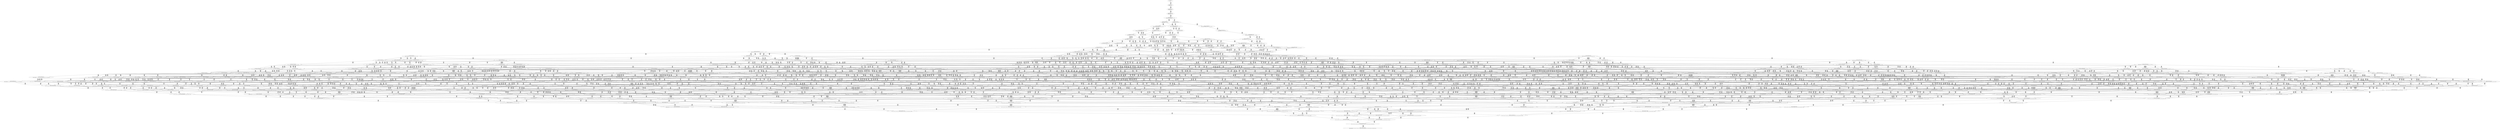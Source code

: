 digraph {
	S0[label="S0: [0, 0] [0, 0] \n{}{}"];
	S1[label="S1: [0, 0] [29, 37] \n{T0J0:29-37}{1}"];
	S2[label="S2: [29, 37] [35, 45] \n{T0J1:35-45}{1, 2}"];
	S3[label="S3: [35, 45] [85, 108] \n{T0J2:85-108}{1, 2, 3}"];
	S4[label="S4: [85, 108] [99, 125] \n{T0J2:85-108, T0J13:99-125}{1, 2, 3, 14}"];
	S5[label="S5: [99, 125] [133, 168] \n{T0J3:133-168}{1, 2, 3, 4, 14}"];
	S6[label="S6: [99, 107] [168, 194] \n{T0J14:168-194}{1, 2, 3, 14, 15}"];
	S7[label="S7: [133, 168] [159, 200] \n{T0J3:133-168, T0J6:159-200}{1, 2, 3, 4, 7, 14}"];
	S8[label="S8: [133, 168] [168, 194] \n{T0J3:133-168, T0J14:168-194}{1, 2, 3, 4, 14, 15}"];
	S9[label="S9: [152, 174] [168, 194] \n{T0J14:168-194, T0J19:152-174}{1, 2, 3, 14, 15, 20}"];
	S10[label="S10: [159, 200] [210, 264] \n{T0J7:210-264}{1, 2, 3, 4, 7, 8, 14}"];
	S11[label="S11: [168, 194] [193, 242] \n{T0J6:193-242, T0J14:168-194}{1, 2, 3, 4, 7, 14, 15}"];
	S12[label="S12: [168, 194] [200, 234] \n{T0J3:200-234}{1, 2, 3, 4, 14, 15, 20}"];
	S13[label="S13: [159, 200] [173, 264] \n{}{1, 2, 3, 4, 5, 6, 7, 14}"];
	S14[label="S14: [168, 194] [173, 264] \n{T0J14:168-194}{1, 2, 3, 4, 5, 6, 14, 15}"];
	S15[label="S15: [210, 264] [225, 283] \n{T0J7:210-264, T0J10:225-283}{1, 2, 3, 4, 7, 8, 11, 14}"];
	S16[label="S16: [193, 242] [245, 291] \n{T0J7:245-291}{1, 2, 3, 4, 7, 8, 14, 15}"];
	S17[label="S17: [200, 234] [228, 269] \n{T0J3:200-234, T0J6:228-269}{1, 2, 3, 4, 7, 14, 15, 20}"];
	S18[label="S18: [173, 264] [210, 297] \n{T0J7:210-297}{1, 2, 3, 4, 5, 6, 7, 8, 14}"];
	S19[label="S19: [173, 264] [208, 290] \n{}{1, 2, 3, 4, 5, 6, 7, 14, 15}"];
	S20[label="S20: [225, 233] [225, 234] \n{T0J11:225-234}{1, 2, 3, 4, 7, 8, 11, 12, 14}"];
	S21[label="S21: [225, 291] [259, 320] \n{}{1, 2, 3, 4, 7, 8, 11, 14, 15}"];
	S22[label="S22: [228, 269] [277, 330] \n{T0J7:277-330}{1, 2, 3, 4, 7, 8, 14, 15, 20}"];
	S23[label="S23: [210, 297] [239, 360] \n{}{1, 2, 3, 4, 5, 6, 7, 8, 11, 14}"];
	S24[label="S24: [225, 283] [262, 319] \n{}{1, 2, 3, 4, 7, 8, 9, 10, 11, 14}"];
	S25[label="S25: [208, 291] [245, 361] \n{T0J7:245-361}{1, 2, 3, 4, 5, 6, 7, 8, 14, 15}"];
	S26[label="S26: [228, 269] [240, 330] \n{}{1, 2, 3, 4, 5, 6, 7, 14, 15, 20}"];
	S27[label="S27: [225, 234] [267, 286] \n{T0J12:267-286}{1, 2, 3, 4, 7, 8, 11, 12, 13, 14}"];
	S28[label="S28: [225, 234] [259, 320] \n{}{1, 2, 3, 4, 7, 8, 11, 12, 14, 15}"];
	S29[label="S29: [259, 313] [289, 320] \n{T0J15:289-313}{1, 2, 3, 4, 7, 8, 11, 14, 15, 16}"];
	S30[label="S30: [259, 316] [278, 330] \n{}{1, 2, 3, 4, 7, 8, 11, 14, 15, 20}"];
	S31[label="S31: [210, 264] [262, 350] \n{}{1, 2, 3, 4, 5, 6, 7, 8, 9, 10, 14}"];
	S32[label="S32: [225, 298] [239, 360] \n{}{1, 2, 3, 4, 5, 6, 7, 8, 11, 12, 14}"];
	S33[label="S33: [225, 234] [301, 329] \n{T0J5:301-329}{1, 2, 3, 4, 5, 6, 7, 8, 11, 12, 14}"];
	S34[label="S34: [225, 234] [262, 319] \n{}{1, 2, 3, 4, 7, 8, 9, 10, 11, 12, 14}"];
	S35[label="S35: [239, 361] [265, 387] \n{}{1, 2, 3, 4, 5, 6, 7, 8, 11, 14, 15}"];
	S36[label="S36: [259, 319] [277, 320] \n{}{1, 2, 3, 4, 7, 8, 9, 10, 11, 14, 15}"];
	S37[label="S37: [240, 330] [277, 366] \n{T0J7:277-366}{1, 2, 3, 4, 5, 6, 7, 8, 14, 15, 20}"];
	S38[label="S38: [259, 286] [267, 320] \n{T0J12:267-286}{1, 2, 3, 4, 7, 8, 11, 12, 13, 14, 15}"];
	S39[label="S39: [259, 313] [289, 320] \n{T0J15:289-313}{1, 2, 3, 4, 7, 8, 11, 12, 14, 15, 16}"];
	S40[label="S40: [259, 300] [278, 320] \n{T0J19:278-300}{1, 2, 3, 4, 7, 8, 11, 12, 14, 15, 20}"];
	S41[label="S41: [239, 360] [262, 383] \n{}{1, 2, 3, 4, 5, 6, 7, 8, 9, 10, 11, 14}"];
	S42[label="S42: [245, 291] [297, 377] \n{}{1, 2, 3, 4, 5, 6, 7, 8, 9, 10, 14, 15}"];
	S43[label="S43: [239, 351] [267, 360] \n{T0J12:267-351}{1, 2, 3, 4, 5, 6, 7, 8, 11, 12, 13, 14}"];
	S44[label="S44: [267, 286] [301, 330] \n{T0J5:301-330, T0J12:267-286}{1, 2, 3, 4, 5, 6, 7, 8, 11, 12, 13, 14}"];
	S45[label="S45: [262, 286] [267, 319] \n{T0J12:267-286}{1, 2, 3, 4, 7, 8, 9, 10, 11, 12, 13, 14}"];
	S46[label="S46: [239, 362] [265, 387] \n{}{1, 2, 3, 4, 5, 6, 7, 8, 11, 12, 14, 15}"];
	S47[label="S47: [259, 319] [277, 320] \n{}{1, 2, 3, 4, 7, 8, 9, 10, 11, 12, 14, 15}"];
	S48[label="S48: [265, 387] [299, 441] \n{}{1, 2, 3, 4, 5, 6, 7, 8, 11, 14, 15, 16}"];
	S49[label="S49: [265, 387] [292, 428] \n{}{1, 2, 3, 4, 5, 6, 7, 8, 11, 14, 15, 20}"];
	S50[label="S50: [239, 361] [262, 384] \n{}{1, 2, 3, 4, 5, 6, 7, 8, 9, 10, 11, 12, 14}"];
	S51[label="S51: [262, 387] [291, 447] \n{}{1, 2, 3, 4, 5, 6, 7, 8, 9, 10, 11, 14, 15}"];
	S52[label="S52: [277, 330] [329, 416] \n{}{1, 2, 3, 4, 5, 6, 7, 8, 9, 10, 14, 15, 20}"];
	S53[label="S53: [265, 387] [281, 438] \n{}{1, 2, 3, 4, 5, 6, 7, 8, 11, 12, 13, 14, 15}"];
	S54[label="S54: [265, 387] [299, 442] \n{}{1, 2, 3, 4, 5, 6, 7, 8, 11, 12, 14, 15, 16}"];
	S55[label="S55: [265, 387] [292, 429] \n{}{1, 2, 3, 4, 5, 6, 7, 8, 11, 12, 14, 15, 20}"];
	S56[label="S56: [282, 387] [299, 441] \n{T0J16:282-387}{1, 2, 3, 4, 5, 6, 7, 8, 11, 14, 15, 16, 17}"];
	S57[label="S57: [292, 432] [318, 445] \n{}{1, 2, 3, 4, 5, 6, 7, 8, 11, 14, 15, 16, 20}"];
	S58[label="S58: [292, 415] [305, 428] \n{T0J20:305-415}{1, 2, 3, 4, 5, 6, 7, 8, 11, 14, 15, 20, 21}"];
	S59[label="S59: [267, 368] [292, 428] \n{T0J24:267-368}{1, 2, 3, 4, 5, 6, 7, 8, 11, 14, 15, 20, 25}"];
	S60[label="S60: [262, 384] [281, 437] \n{}{1, 2, 3, 4, 5, 6, 7, 8, 9, 10, 11, 12, 13, 14}"];
	S61[label="S61: [262, 388] [291, 448] \n{}{1, 2, 3, 4, 5, 6, 7, 8, 9, 10, 11, 12, 14, 15}"];
	S62[label="S62: [291, 447] [317, 473] \n{}{1, 2, 3, 4, 5, 6, 7, 8, 9, 10, 11, 14, 15, 16}"];
	S63[label="S63: [291, 447] [315, 473] \n{}{1, 2, 3, 4, 5, 6, 7, 8, 9, 10, 11, 14, 15, 20}"];
	S64[label="S64: [281, 438] [307, 445] \n{}{1, 2, 3, 4, 5, 6, 7, 8, 11, 12, 13, 14, 15, 16}"];
	S65[label="S65: [281, 432] [307, 438] \n{}{1, 2, 3, 4, 5, 6, 7, 8, 11, 12, 13, 14, 15, 20}"];
	S66[label="S66: [282, 387] [299, 442] \n{}{1, 2, 3, 4, 5, 6, 7, 8, 11, 12, 14, 15, 16, 17}"];
	S67[label="S67: [292, 432] [318, 445] \n{}{1, 2, 3, 4, 5, 6, 7, 8, 11, 12, 14, 15, 16, 20}"];
	S68[label="S68: [292, 415] [305, 429] \n{}{1, 2, 3, 4, 5, 6, 7, 8, 11, 12, 14, 15, 20, 21}"];
	S69[label="S69: [267, 368] [292, 429] \n{}{1, 2, 3, 4, 5, 6, 7, 8, 11, 12, 14, 15, 20, 25}"];
	S70[label="S70: [299, 441] [350, 451] \n{T0J17:350-451}{1, 2, 3, 4, 5, 6, 7, 8, 11, 14, 15, 16, 17, 18}"];
	S71[label="S71: [299, 432] [318, 445] \n{}{1, 2, 3, 4, 5, 6, 7, 8, 11, 14, 15, 16, 17, 20}"];
	S72[label="S72: [305, 428] [332, 445] \n{}{1, 2, 3, 4, 5, 6, 7, 8, 11, 14, 15, 16, 20, 21}"];
	S73[label="S73: [292, 428] [318, 445] \n{}{1, 2, 3, 4, 5, 6, 7, 8, 11, 14, 15, 16, 20, 25}"];
	S74[label="S74: [305, 418] [334, 428] \n{T0J21:334-418}{1, 2, 3, 4, 5, 6, 7, 8, 11, 14, 15, 20, 21, 22}"];
	S75[label="S75: [292, 415] [305, 428] \n{}{1, 2, 3, 4, 5, 6, 7, 8, 11, 14, 15, 20, 21, 25}"];
	S76[label="S76: [281, 441] [304, 473] \n{}{1, 2, 3, 4, 5, 6, 7, 8, 9, 10, 11, 12, 13, 14, 15}"];
	S77[label="S77: [291, 448] [317, 473] \n{}{1, 2, 3, 4, 5, 6, 7, 8, 9, 10, 11, 12, 14, 15, 16}"];
	S78[label="S78: [291, 448] [315, 473] \n{}{1, 2, 3, 4, 5, 6, 7, 8, 9, 10, 11, 12, 14, 15, 20}"];
	S79[label="S79: [299, 441] [317, 473] \n{}{1, 2, 3, 4, 5, 6, 7, 8, 9, 10, 11, 14, 15, 16, 17}"];
	S80[label="S80: [315, 473] [344, 518] \n{}{1, 2, 3, 4, 5, 6, 7, 8, 9, 10, 11, 14, 15, 16, 20}"];
	S81[label="S81: [305, 462] [331, 501] \n{}{1, 2, 3, 4, 5, 6, 7, 8, 9, 10, 11, 14, 15, 20, 21}"];
	S82[label="S82: [292, 428] [315, 473] \n{}{1, 2, 3, 4, 5, 6, 7, 8, 9, 10, 11, 14, 15, 20, 25}"];
	S83[label="S83: [291, 413] [315, 473] \n{T0J25:291-413}{1, 2, 3, 4, 5, 6, 7, 8, 9, 10, 11, 14, 15, 20, 26}"];
	S84[label="S84: [298, 418] [307, 445] \n{}{1, 2, 3, 4, 5, 6, 7, 8, 11, 12, 13, 14, 15, 16, 17}"];
	S85[label="S85: [307, 438] [334, 445] \n{}{1, 2, 3, 4, 5, 6, 7, 8, 11, 12, 13, 14, 15, 16, 20}"];
	S86[label="S86: [305, 418] [321, 438] \n{}{1, 2, 3, 4, 5, 6, 7, 8, 11, 12, 13, 14, 15, 20, 21}"];
	S87[label="S87: [283, 418] [307, 438] \n{}{1, 2, 3, 4, 5, 6, 7, 8, 11, 12, 13, 14, 15, 20, 25}"];
	S88[label="S88: [290, 377] [307, 438] \n{T0J26:290-377}{1, 2, 3, 4, 5, 6, 7, 8, 11, 12, 13, 14, 15, 20, 27}"];
	S89[label="S89: [299, 442] [350, 451] \n{}{1, 2, 3, 4, 5, 6, 7, 8, 11, 12, 14, 15, 16, 17, 18}"];
	S90[label="S90: [299, 432] [318, 445] \n{}{1, 2, 3, 4, 5, 6, 7, 8, 11, 12, 14, 15, 16, 17, 20}"];
	S91[label="S91: [305, 429] [332, 445] \n{}{1, 2, 3, 4, 5, 6, 7, 8, 11, 12, 14, 15, 16, 20, 21}"];
	S92[label="S92: [292, 429] [318, 445] \n{}{1, 2, 3, 4, 5, 6, 7, 8, 11, 12, 14, 15, 16, 20, 25}"];
	S93[label="S93: [305, 418] [334, 429] \n{}{1, 2, 3, 4, 5, 6, 7, 8, 11, 12, 14, 15, 20, 21, 22}"];
	S94[label="S94: [292, 415] [305, 429] \n{}{1, 2, 3, 4, 5, 6, 7, 8, 11, 12, 14, 15, 20, 21, 25}"];
	S95[label="S95: [348, 427] [350, 451] \n{T0J18:348-427}{1, 2, 3, 4, 5, 6, 7, 8, 11, 14, 15, 16, 17, 18, 19}"];
	S96[label="S96: [318, 445] [352, 451] \n{}{1, 2, 3, 4, 5, 6, 7, 8, 11, 14, 15, 16, 17, 18, 20}"];
	S97[label="S97: [318, 415] [332, 445] \n{}{1, 2, 3, 4, 5, 6, 7, 8, 11, 14, 15, 16, 17, 20, 21}"];
	S98[label="S98: [301, 387] [318, 445] \n{}{1, 2, 3, 4, 5, 6, 7, 8, 11, 14, 15, 16, 17, 20, 25}"];
	S99[label="S99: [332, 428] [347, 445] \n{}{1, 2, 3, 4, 5, 6, 7, 8, 11, 14, 15, 16, 20, 21, 22}"];
	S100[label="S100: [305, 428] [332, 445] \n{}{1, 2, 3, 4, 5, 6, 7, 8, 11, 14, 15, 16, 20, 21, 25}"];
	S101[label="S101: [334, 412] [342, 428] \n{T0J22:342-412}{1, 2, 3, 4, 5, 6, 7, 8, 11, 14, 15, 20, 21, 22, 23}"];
	S102[label="S102: [305, 418] [334, 428] \n{}{1, 2, 3, 4, 5, 6, 7, 8, 11, 14, 15, 20, 21, 22, 25}"];
	S103[label="S103: [304, 473] [333, 524] \n{}{1, 2, 3, 4, 5, 6, 7, 8, 9, 10, 11, 12, 13, 14, 15, 16}"];
	S104[label="S104: [304, 473] [333, 518] \n{}{1, 2, 3, 4, 5, 6, 7, 8, 9, 10, 11, 12, 13, 14, 15, 20}"];
	S105[label="S105: [299, 442] [317, 473] \n{}{1, 2, 3, 4, 5, 6, 7, 8, 9, 10, 11, 12, 14, 15, 16, 17}"];
	S106[label="S106: [315, 474] [344, 518] \n{}{1, 2, 3, 4, 5, 6, 7, 8, 9, 10, 11, 12, 14, 15, 16, 20}"];
	S107[label="S107: [305, 463] [331, 501] \n{}{1, 2, 3, 4, 5, 6, 7, 8, 9, 10, 11, 12, 14, 15, 20, 21}"];
	S108[label="S108: [292, 429] [315, 473] \n{}{1, 2, 3, 4, 5, 6, 7, 8, 9, 10, 11, 12, 14, 15, 20, 25}"];
	S109[label="S109: [317, 473] [351, 527] \n{}{1, 2, 3, 4, 5, 6, 7, 8, 9, 10, 11, 14, 15, 16, 17, 18}"];
	S110[label="S110: [317, 473] [344, 518] \n{}{1, 2, 3, 4, 5, 6, 7, 8, 9, 10, 11, 14, 15, 16, 17, 20}"];
	S111[label="S111: [331, 492] [355, 518] \n{}{1, 2, 3, 4, 5, 6, 7, 8, 9, 10, 11, 14, 15, 16, 20, 21}"];
	S112[label="S112: [315, 473] [344, 518] \n{}{1, 2, 3, 4, 5, 6, 7, 8, 9, 10, 11, 14, 15, 16, 20, 25}"];
	S113[label="S113: [331, 465] [347, 504] \n{}{1, 2, 3, 4, 5, 6, 7, 8, 9, 10, 11, 14, 15, 20, 21, 22}"];
	S114[label="S114: [305, 462] [331, 501] \n{}{1, 2, 3, 4, 5, 6, 7, 8, 9, 10, 11, 14, 15, 20, 21, 25}"];
	S115[label="S115: [291, 414] [315, 473] \n{}{1, 2, 3, 4, 5, 6, 7, 8, 9, 10, 11, 12, 14, 15, 20, 26}"];
	S116[label="S116: [315, 473] [344, 518] \n{}{1, 2, 3, 4, 5, 6, 7, 8, 9, 10, 11, 14, 15, 16, 20, 26}"];
	S117[label="S117: [305, 462] [331, 501] \n{}{1, 2, 3, 4, 5, 6, 7, 8, 9, 10, 11, 14, 15, 20, 21, 26}"];
	S118[label="S118: [292, 415] [315, 473] \n{}{1, 2, 3, 4, 5, 6, 7, 8, 9, 10, 11, 14, 15, 20, 25, 26}"];
	S119[label="S119: [307, 445] [350, 451] \n{}{1, 2, 3, 4, 5, 6, 7, 8, 11, 12, 13, 14, 15, 16, 17, 18}"];
	S120[label="S120: [307, 432] [334, 445] \n{}{1, 2, 3, 4, 5, 6, 7, 8, 11, 12, 13, 14, 15, 16, 17, 20}"];
	S121[label="S121: [321, 438] [347, 445] \n{}{1, 2, 3, 4, 5, 6, 7, 8, 11, 12, 13, 14, 15, 16, 20, 21}"];
	S122[label="S122: [307, 438] [334, 445] \n{}{1, 2, 3, 4, 5, 6, 7, 8, 11, 12, 13, 14, 15, 16, 20, 25}"];
	S123[label="S123: [307, 438] [334, 445] \n{}{1, 2, 3, 4, 5, 6, 7, 8, 11, 12, 13, 14, 15, 16, 20, 27}"];
	S124[label="S124: [321, 418] [347, 438] \n{}{1, 2, 3, 4, 5, 6, 7, 8, 11, 12, 13, 14, 15, 20, 21, 22}"];
	S125[label="S125: [305, 418] [321, 438] \n{}{1, 2, 3, 4, 5, 6, 7, 8, 11, 12, 13, 14, 15, 20, 21, 25}"];
	S126[label="S126: [307, 415] [321, 438] \n{}{1, 2, 3, 4, 5, 6, 7, 8, 11, 12, 13, 14, 15, 20, 21, 27}"];
	S127[label="S127: [292, 377] [307, 438] \n{}{1, 2, 3, 4, 5, 6, 7, 8, 11, 12, 13, 14, 15, 20, 25, 27}"];
	S128[label="S128: [348, 427] [350, 451] \n{}{1, 2, 3, 4, 5, 6, 7, 8, 11, 12, 14, 15, 16, 17, 18, 19}"];
	S129[label="S129: [318, 445] [352, 451] \n{}{1, 2, 3, 4, 5, 6, 7, 8, 11, 12, 14, 15, 16, 17, 18, 20}"];
	S130[label="S130: [318, 415] [332, 445] \n{}{1, 2, 3, 4, 5, 6, 7, 8, 11, 12, 14, 15, 16, 17, 20, 21}"];
	S131[label="S131: [301, 387] [318, 445] \n{}{1, 2, 3, 4, 5, 6, 7, 8, 11, 12, 14, 15, 16, 17, 20, 25}"];
	S132[label="S132: [332, 429] [347, 445] \n{}{1, 2, 3, 4, 5, 6, 7, 8, 11, 12, 14, 15, 16, 20, 21, 22}"];
	S133[label="S133: [305, 429] [332, 445] \n{}{1, 2, 3, 4, 5, 6, 7, 8, 11, 12, 14, 15, 16, 20, 21, 25}"];
	S134[label="S134: [334, 412] [342, 429] \n{}{1, 2, 3, 4, 5, 6, 7, 8, 11, 12, 14, 15, 20, 21, 22, 23}"];
	S135[label="S135: [305, 418] [334, 429] \n{}{1, 2, 3, 4, 5, 6, 7, 8, 11, 12, 14, 15, 20, 21, 22, 25}"];
	S136[label="S136: [350, 432] [367, 451] \n{}{1, 2, 3, 4, 5, 6, 7, 8, 11, 14, 15, 16, 17, 18, 19, 20}"];
	S137[label="S137: [332, 445] [358, 451] \n{}{1, 2, 3, 4, 5, 6, 7, 8, 11, 14, 15, 16, 17, 18, 20, 21}"];
	S138[label="S138: [318, 445] [352, 451] \n{}{1, 2, 3, 4, 5, 6, 7, 8, 11, 14, 15, 16, 17, 18, 20, 25}"];
	S139[label="S139: [332, 418] [349, 445] \n{}{1, 2, 3, 4, 5, 6, 7, 8, 11, 14, 15, 16, 17, 20, 21, 22}"];
	S140[label="S140: [318, 415] [332, 445] \n{}{1, 2, 3, 4, 5, 6, 7, 8, 11, 14, 15, 16, 17, 20, 21, 25}"];
	S141[label="S141: [342, 428] [369, 445] \n{}{1, 2, 3, 4, 5, 6, 7, 8, 11, 14, 15, 16, 20, 21, 22, 23}"];
	S142[label="S142: [332, 428] [347, 445] \n{}{1, 2, 3, 4, 5, 6, 7, 8, 11, 14, 15, 16, 20, 21, 22, 25}"];
	S143[label="S143: [342, 391] [354, 428] \n{T0J23:354-391}{1, 2, 3, 4, 5, 6, 7, 8, 11, 14, 15, 20, 21, 22, 23, 24}"];
	S144[label="S144: [334, 412] [342, 428] \n{}{1, 2, 3, 4, 5, 6, 7, 8, 11, 14, 15, 20, 21, 22, 23, 25}"];
	S145[label="S145: [307, 495] [333, 524] \n{}{1, 2, 3, 4, 5, 6, 7, 8, 9, 10, 11, 12, 13, 14, 15, 16, 17}"];
	S146[label="S146: [333, 524] [357, 553] \n{}{1, 2, 3, 4, 5, 6, 7, 8, 9, 10, 11, 12, 13, 14, 15, 16, 20}"];
	S147[label="S147: [321, 518] [344, 520] \n{}{1, 2, 3, 4, 5, 6, 7, 8, 9, 10, 11, 12, 13, 14, 15, 20, 21}"];
	S148[label="S148: [306, 473] [333, 518] \n{}{1, 2, 3, 4, 5, 6, 7, 8, 9, 10, 11, 12, 13, 14, 15, 20, 25}"];
	S149[label="S149: [307, 438] [333, 518] \n{}{1, 2, 3, 4, 5, 6, 7, 8, 9, 10, 11, 12, 13, 14, 15, 20, 27}"];
	S150[label="S150: [317, 474] [351, 528] \n{}{1, 2, 3, 4, 5, 6, 7, 8, 9, 10, 11, 12, 14, 15, 16, 17, 18}"];
	S151[label="S151: [317, 474] [344, 518] \n{}{1, 2, 3, 4, 5, 6, 7, 8, 9, 10, 11, 12, 14, 15, 16, 17, 20}"];
	S152[label="S152: [331, 493] [355, 518] \n{}{1, 2, 3, 4, 5, 6, 7, 8, 9, 10, 11, 12, 14, 15, 16, 20, 21}"];
	S153[label="S153: [315, 474] [344, 518] \n{}{1, 2, 3, 4, 5, 6, 7, 8, 9, 10, 11, 12, 14, 15, 16, 20, 25}"];
	S154[label="S154: [331, 466] [347, 504] \n{}{1, 2, 3, 4, 5, 6, 7, 8, 9, 10, 11, 12, 14, 15, 20, 21, 22}"];
	S155[label="S155: [305, 463] [331, 501] \n{}{1, 2, 3, 4, 5, 6, 7, 8, 9, 10, 11, 12, 14, 15, 20, 21, 25}"];
	S156[label="S156: [350, 474] [366, 527] \n{}{1, 2, 3, 4, 5, 6, 7, 8, 9, 10, 11, 14, 15, 16, 17, 18, 19}"];
	S157[label="S157: [344, 498] [370, 531] \n{}{1, 2, 3, 4, 5, 6, 7, 8, 9, 10, 11, 14, 15, 16, 17, 18, 20}"];
	S158[label="S158: [332, 462] [355, 518] \n{}{1, 2, 3, 4, 5, 6, 7, 8, 9, 10, 11, 14, 15, 16, 17, 20, 21}"];
	S159[label="S159: [318, 445] [344, 518] \n{}{1, 2, 3, 4, 5, 6, 7, 8, 9, 10, 11, 14, 15, 16, 17, 20, 25}"];
	S160[label="S160: [347, 492] [373, 518] \n{}{1, 2, 3, 4, 5, 6, 7, 8, 9, 10, 11, 14, 15, 16, 20, 21, 22}"];
	S161[label="S161: [331, 492] [355, 518] \n{}{1, 2, 3, 4, 5, 6, 7, 8, 9, 10, 11, 14, 15, 16, 20, 21, 25}"];
	S162[label="S162: [342, 459] [368, 504] \n{}{1, 2, 3, 4, 5, 6, 7, 8, 9, 10, 11, 14, 15, 20, 21, 22, 23}"];
	S163[label="S163: [331, 465] [347, 504] \n{}{1, 2, 3, 4, 5, 6, 7, 8, 9, 10, 11, 14, 15, 20, 21, 22, 25}"];
	S164[label="S164: [304, 467] [333, 518] \n{}{1, 2, 3, 4, 5, 6, 7, 8, 9, 10, 11, 12, 13, 14, 15, 20, 26}"];
	S165[label="S165: [315, 474] [344, 518] \n{}{1, 2, 3, 4, 5, 6, 7, 8, 9, 10, 11, 12, 14, 15, 16, 20, 26}"];
	S166[label="S166: [305, 463] [331, 501] \n{}{1, 2, 3, 4, 5, 6, 7, 8, 9, 10, 11, 12, 14, 15, 20, 21, 26}"];
	S167[label="S167: [292, 416] [315, 473] \n{}{1, 2, 3, 4, 5, 6, 7, 8, 9, 10, 11, 12, 14, 15, 20, 25, 26}"];
	S168[label="S168: [317, 434] [344, 518] \n{}{1, 2, 3, 4, 5, 6, 7, 8, 9, 10, 11, 14, 15, 16, 17, 20, 26}"];
	S169[label="S169: [331, 492] [355, 518] \n{}{1, 2, 3, 4, 5, 6, 7, 8, 9, 10, 11, 14, 15, 16, 20, 21, 26}"];
	S170[label="S170: [315, 473] [344, 518] \n{}{1, 2, 3, 4, 5, 6, 7, 8, 9, 10, 11, 14, 15, 16, 20, 25, 26}"];
	S171[label="S171: [331, 465] [347, 504] \n{}{1, 2, 3, 4, 5, 6, 7, 8, 9, 10, 11, 14, 15, 20, 21, 22, 26}"];
	S172[label="S172: [305, 462] [331, 501] \n{}{1, 2, 3, 4, 5, 6, 7, 8, 9, 10, 11, 14, 15, 20, 21, 25, 26}"];
	S173[label="S173: [350, 427] [356, 451] \n{}{1, 2, 3, 4, 5, 6, 7, 8, 11, 12, 13, 14, 15, 16, 17, 18, 19}"];
	S174[label="S174: [334, 445] [360, 451] \n{}{1, 2, 3, 4, 5, 6, 7, 8, 11, 12, 13, 14, 15, 16, 17, 18, 20}"];
	S175[label="S175: [332, 418] [347, 445] \n{}{1, 2, 3, 4, 5, 6, 7, 8, 11, 12, 13, 14, 15, 16, 17, 20, 21}"];
	S176[label="S176: [309, 418] [334, 445] \n{}{1, 2, 3, 4, 5, 6, 7, 8, 11, 12, 13, 14, 15, 16, 17, 20, 25}"];
	S177[label="S177: [316, 387] [334, 445] \n{}{1, 2, 3, 4, 5, 6, 7, 8, 11, 12, 13, 14, 15, 16, 17, 20, 27}"];
	S178[label="S178: [347, 438] [363, 445] \n{}{1, 2, 3, 4, 5, 6, 7, 8, 11, 12, 13, 14, 15, 16, 20, 21, 22}"];
	S179[label="S179: [321, 438] [347, 445] \n{}{1, 2, 3, 4, 5, 6, 7, 8, 11, 12, 13, 14, 15, 16, 20, 21, 25}"];
	S180[label="S180: [321, 438] [347, 445] \n{}{1, 2, 3, 4, 5, 6, 7, 8, 11, 12, 13, 14, 15, 16, 20, 21, 27}"];
	S181[label="S181: [307, 438] [334, 445] \n{}{1, 2, 3, 4, 5, 6, 7, 8, 11, 12, 13, 14, 15, 16, 20, 25, 27}"];
	S182[label="S182: [342, 418] [358, 438] \n{}{1, 2, 3, 4, 5, 6, 7, 8, 11, 12, 13, 14, 15, 20, 21, 22, 23}"];
	S183[label="S183: [321, 418] [347, 438] \n{}{1, 2, 3, 4, 5, 6, 7, 8, 11, 12, 13, 14, 15, 20, 21, 22, 25}"];
	S184[label="S184: [321, 418] [347, 438] \n{}{1, 2, 3, 4, 5, 6, 7, 8, 11, 12, 13, 14, 15, 20, 21, 22, 27}"];
	S185[label="S185: [307, 415] [321, 438] \n{}{1, 2, 3, 4, 5, 6, 7, 8, 11, 12, 13, 14, 15, 20, 21, 25, 27}"];
	S186[label="S186: [350, 432] [367, 451] \n{}{1, 2, 3, 4, 5, 6, 7, 8, 11, 12, 14, 15, 16, 17, 18, 19, 20}"];
	S187[label="S187: [332, 445] [358, 451] \n{}{1, 2, 3, 4, 5, 6, 7, 8, 11, 12, 14, 15, 16, 17, 18, 20, 21}"];
	S188[label="S188: [318, 445] [352, 451] \n{}{1, 2, 3, 4, 5, 6, 7, 8, 11, 12, 14, 15, 16, 17, 18, 20, 25}"];
	S189[label="S189: [332, 418] [349, 445] \n{}{1, 2, 3, 4, 5, 6, 7, 8, 11, 12, 14, 15, 16, 17, 20, 21, 22}"];
	S190[label="S190: [318, 415] [332, 445] \n{}{1, 2, 3, 4, 5, 6, 7, 8, 11, 12, 14, 15, 16, 17, 20, 21, 25}"];
	S191[label="S191: [342, 429] [369, 445] \n{}{1, 2, 3, 4, 5, 6, 7, 8, 11, 12, 14, 15, 16, 20, 21, 22, 23}"];
	S192[label="S192: [332, 429] [347, 445] \n{}{1, 2, 3, 4, 5, 6, 7, 8, 11, 12, 14, 15, 16, 20, 21, 22, 25}"];
	S193[label="S193: [342, 391] [354, 429] \n{}{1, 2, 3, 4, 5, 6, 7, 8, 11, 12, 14, 15, 20, 21, 22, 23, 24}"];
	S194[label="S194: [334, 412] [342, 429] \n{}{1, 2, 3, 4, 5, 6, 7, 8, 11, 12, 14, 15, 20, 21, 22, 23, 25}"];
	S195[label="S195: [358, 427] [381, 451] \n{}{1, 2, 3, 4, 5, 6, 7, 8, 11, 14, 15, 16, 17, 18, 19, 20, 21}"];
	S196[label="S196: [352, 427] [367, 451] \n{}{1, 2, 3, 4, 5, 6, 7, 8, 11, 14, 15, 16, 17, 18, 19, 20, 25}"];
	S197[label="S197: [367, 399] [377, 451] \n{T0J27:377-399}{1, 2, 3, 4, 5, 6, 7, 8, 11, 14, 15, 16, 17, 18, 19, 20, 28}"];
	S198[label="S198: [349, 445] [374, 451] \n{}{1, 2, 3, 4, 5, 6, 7, 8, 11, 14, 15, 16, 17, 18, 20, 21, 22}"];
	S199[label="S199: [332, 445] [358, 451] \n{}{1, 2, 3, 4, 5, 6, 7, 8, 11, 14, 15, 16, 17, 18, 20, 21, 25}"];
	S200[label="S200: [349, 412] [369, 445] \n{}{1, 2, 3, 4, 5, 6, 7, 8, 11, 14, 15, 16, 17, 20, 21, 22, 23}"];
	S201[label="S201: [332, 418] [349, 445] \n{}{1, 2, 3, 4, 5, 6, 7, 8, 11, 14, 15, 16, 17, 20, 21, 22, 25}"];
	S202[label="S202: [354, 428] [369, 445] \n{}{1, 2, 3, 4, 5, 6, 7, 8, 11, 14, 15, 16, 20, 21, 22, 23, 24}"];
	S203[label="S203: [342, 428] [369, 445] \n{}{1, 2, 3, 4, 5, 6, 7, 8, 11, 14, 15, 16, 20, 21, 22, 23, 25}"];
	S204[label="S204: [342, 391] [354, 428] \n{}{1, 2, 3, 4, 5, 6, 7, 8, 11, 14, 15, 20, 21, 22, 23, 24, 25}"];
	S205[label="S205: [354, 428] [415, 442] \n{T0J28:415-442}{1, 2, 3, 4, 5, 6, 7, 8, 11, 14, 15, 20, 21, 22, 23, 24, 29}"];
	S206[label="S206: [333, 527] [359, 581] \n{}{1, 2, 3, 4, 5, 6, 7, 8, 9, 10, 11, 12, 13, 14, 15, 16, 17, 18}"];
	S207[label="S207: [333, 546] [357, 553] \n{}{1, 2, 3, 4, 5, 6, 7, 8, 9, 10, 11, 12, 13, 14, 15, 16, 17, 20}"];
	S208[label="S208: [344, 520] [373, 598] \n{}{1, 2, 3, 4, 5, 6, 7, 8, 9, 10, 11, 12, 13, 14, 15, 16, 20, 21}"];
	S209[label="S209: [333, 518] [357, 553] \n{}{1, 2, 3, 4, 5, 6, 7, 8, 9, 10, 11, 12, 13, 14, 15, 16, 20, 25}"];
	S210[label="S210: [333, 518] [357, 553] \n{}{1, 2, 3, 4, 5, 6, 7, 8, 9, 10, 11, 12, 13, 14, 15, 16, 20, 27}"];
	S211[label="S211: [344, 520] [363, 523] \n{}{1, 2, 3, 4, 5, 6, 7, 8, 9, 10, 11, 12, 13, 14, 15, 20, 21, 22}"];
	S212[label="S212: [321, 518] [344, 520] \n{}{1, 2, 3, 4, 5, 6, 7, 8, 9, 10, 11, 12, 13, 14, 15, 20, 21, 25}"];
	S213[label="S213: [321, 488] [344, 520] \n{}{1, 2, 3, 4, 5, 6, 7, 8, 9, 10, 11, 12, 13, 14, 15, 20, 21, 27}"];
	S214[label="S214: [307, 482] [333, 518] \n{}{1, 2, 3, 4, 5, 6, 7, 8, 9, 10, 11, 12, 13, 14, 15, 20, 25, 27}"];
	S215[label="S215: [350, 475] [366, 528] \n{}{1, 2, 3, 4, 5, 6, 7, 8, 9, 10, 11, 12, 14, 15, 16, 17, 18, 19}"];
	S216[label="S216: [344, 499] [370, 531] \n{}{1, 2, 3, 4, 5, 6, 7, 8, 9, 10, 11, 12, 14, 15, 16, 17, 18, 20}"];
	S217[label="S217: [332, 463] [355, 518] \n{}{1, 2, 3, 4, 5, 6, 7, 8, 9, 10, 11, 12, 14, 15, 16, 17, 20, 21}"];
	S218[label="S218: [318, 446] [344, 518] \n{}{1, 2, 3, 4, 5, 6, 7, 8, 9, 10, 11, 12, 14, 15, 16, 17, 20, 25}"];
	S219[label="S219: [347, 493] [373, 518] \n{}{1, 2, 3, 4, 5, 6, 7, 8, 9, 10, 11, 12, 14, 15, 16, 20, 21, 22}"];
	S220[label="S220: [331, 493] [355, 518] \n{}{1, 2, 3, 4, 5, 6, 7, 8, 9, 10, 11, 12, 14, 15, 16, 20, 21, 25}"];
	S221[label="S221: [342, 460] [368, 504] \n{}{1, 2, 3, 4, 5, 6, 7, 8, 9, 10, 11, 12, 14, 15, 20, 21, 22, 23}"];
	S222[label="S222: [331, 466] [347, 504] \n{}{1, 2, 3, 4, 5, 6, 7, 8, 9, 10, 11, 12, 14, 15, 20, 21, 22, 25}"];
	S223[label="S223: [366, 479] [393, 531] \n{}{1, 2, 3, 4, 5, 6, 7, 8, 9, 10, 11, 14, 15, 16, 17, 18, 19, 20}"];
	S224[label="S224: [355, 498] [384, 531] \n{}{1, 2, 3, 4, 5, 6, 7, 8, 9, 10, 11, 14, 15, 16, 17, 18, 20, 21}"];
	S225[label="S225: [344, 498] [370, 531] \n{}{1, 2, 3, 4, 5, 6, 7, 8, 9, 10, 11, 14, 15, 16, 17, 18, 20, 25}"];
	S226[label="S226: [349, 465] [373, 518] \n{}{1, 2, 3, 4, 5, 6, 7, 8, 9, 10, 11, 14, 15, 16, 17, 20, 21, 22}"];
	S227[label="S227: [332, 462] [355, 518] \n{}{1, 2, 3, 4, 5, 6, 7, 8, 9, 10, 11, 14, 15, 16, 17, 20, 21, 25}"];
	S228[label="S228: [368, 492] [384, 518] \n{}{1, 2, 3, 4, 5, 6, 7, 8, 9, 10, 11, 14, 15, 16, 20, 21, 22, 23}"];
	S229[label="S229: [347, 492] [373, 518] \n{}{1, 2, 3, 4, 5, 6, 7, 8, 9, 10, 11, 14, 15, 16, 20, 21, 22, 25}"];
	S230[label="S230: [354, 438] [368, 504] \n{}{1, 2, 3, 4, 5, 6, 7, 8, 9, 10, 11, 14, 15, 20, 21, 22, 23, 24}"];
	S231[label="S231: [342, 459] [368, 504] \n{}{1, 2, 3, 4, 5, 6, 7, 8, 9, 10, 11, 14, 15, 20, 21, 22, 23, 25}"];
	S232[label="S232: [333, 518] [357, 553] \n{}{1, 2, 3, 4, 5, 6, 7, 8, 9, 10, 11, 12, 13, 14, 15, 16, 20, 26}"];
	S233[label="S233: [321, 517] [344, 520] \n{}{1, 2, 3, 4, 5, 6, 7, 8, 9, 10, 11, 12, 13, 14, 15, 20, 21, 26}"];
	S234[label="S234: [306, 471] [333, 518] \n{}{1, 2, 3, 4, 5, 6, 7, 8, 9, 10, 11, 12, 13, 14, 15, 20, 25, 26}"];
	S235[label="S235: [307, 426] [333, 518] \n{}{1, 2, 3, 4, 5, 6, 7, 8, 9, 10, 11, 12, 13, 14, 15, 20, 26, 27}"];
	S236[label="S236: [317, 435] [344, 518] \n{}{1, 2, 3, 4, 5, 6, 7, 8, 9, 10, 11, 12, 14, 15, 16, 17, 20, 26}"];
	S237[label="S237: [331, 493] [355, 518] \n{}{1, 2, 3, 4, 5, 6, 7, 8, 9, 10, 11, 12, 14, 15, 16, 20, 21, 26}"];
	S238[label="S238: [315, 474] [344, 518] \n{}{1, 2, 3, 4, 5, 6, 7, 8, 9, 10, 11, 12, 14, 15, 16, 20, 25, 26}"];
	S239[label="S239: [331, 466] [347, 504] \n{}{1, 2, 3, 4, 5, 6, 7, 8, 9, 10, 11, 12, 14, 15, 20, 21, 22, 26}"];
	S240[label="S240: [305, 463] [331, 501] \n{}{1, 2, 3, 4, 5, 6, 7, 8, 9, 10, 11, 12, 14, 15, 20, 21, 25, 26}"];
	S241[label="S241: [344, 498] [370, 531] \n{}{1, 2, 3, 4, 5, 6, 7, 8, 9, 10, 11, 14, 15, 16, 17, 18, 20, 26}"];
	S242[label="S242: [332, 462] [355, 518] \n{}{1, 2, 3, 4, 5, 6, 7, 8, 9, 10, 11, 14, 15, 16, 17, 20, 21, 26}"];
	S243[label="S243: [318, 434] [344, 518] \n{}{1, 2, 3, 4, 5, 6, 7, 8, 9, 10, 11, 14, 15, 16, 17, 20, 25, 26}"];
	S244[label="S244: [347, 492] [373, 518] \n{}{1, 2, 3, 4, 5, 6, 7, 8, 9, 10, 11, 14, 15, 16, 20, 21, 22, 26}"];
	S245[label="S245: [331, 492] [355, 518] \n{}{1, 2, 3, 4, 5, 6, 7, 8, 9, 10, 11, 14, 15, 16, 20, 21, 25, 26}"];
	S246[label="S246: [342, 459] [368, 504] \n{}{1, 2, 3, 4, 5, 6, 7, 8, 9, 10, 11, 14, 15, 20, 21, 22, 23, 26}"];
	S247[label="S247: [331, 465] [347, 504] \n{}{1, 2, 3, 4, 5, 6, 7, 8, 9, 10, 11, 14, 15, 20, 21, 22, 25, 26}"];
	S248[label="S248: [356, 432] [383, 451] \n{}{1, 2, 3, 4, 5, 6, 7, 8, 11, 12, 13, 14, 15, 16, 17, 18, 19, 20}"];
	S249[label="S249: [347, 445] [374, 451] \n{}{1, 2, 3, 4, 5, 6, 7, 8, 11, 12, 13, 14, 15, 16, 17, 18, 20, 21}"];
	S250[label="S250: [334, 445] [360, 451] \n{}{1, 2, 3, 4, 5, 6, 7, 8, 11, 12, 13, 14, 15, 16, 17, 18, 20, 25}"];
	S251[label="S251: [334, 445] [360, 451] \n{}{1, 2, 3, 4, 5, 6, 7, 8, 11, 12, 13, 14, 15, 16, 17, 18, 20, 27}"];
	S252[label="S252: [347, 418] [364, 445] \n{}{1, 2, 3, 4, 5, 6, 7, 8, 11, 12, 13, 14, 15, 16, 17, 20, 21, 22}"];
	S253[label="S253: [332, 418] [347, 445] \n{}{1, 2, 3, 4, 5, 6, 7, 8, 11, 12, 13, 14, 15, 16, 17, 20, 21, 25}"];
	S254[label="S254: [334, 415] [347, 445] \n{}{1, 2, 3, 4, 5, 6, 7, 8, 11, 12, 13, 14, 15, 16, 17, 20, 21, 27}"];
	S255[label="S255: [318, 387] [334, 445] \n{}{1, 2, 3, 4, 5, 6, 7, 8, 11, 12, 13, 14, 15, 16, 17, 20, 25, 27}"];
	S256[label="S256: [358, 438] [384, 445] \n{}{1, 2, 3, 4, 5, 6, 7, 8, 11, 12, 13, 14, 15, 16, 20, 21, 22, 23}"];
	S257[label="S257: [347, 438] [363, 445] \n{}{1, 2, 3, 4, 5, 6, 7, 8, 11, 12, 13, 14, 15, 16, 20, 21, 22, 25}"];
	S258[label="S258: [347, 438] [363, 445] \n{}{1, 2, 3, 4, 5, 6, 7, 8, 11, 12, 13, 14, 15, 16, 20, 21, 22, 27}"];
	S259[label="S259: [321, 438] [347, 445] \n{}{1, 2, 3, 4, 5, 6, 7, 8, 11, 12, 13, 14, 15, 16, 20, 21, 25, 27}"];
	S260[label="S260: [354, 418] [362, 438] \n{}{1, 2, 3, 4, 5, 6, 7, 8, 11, 12, 13, 14, 15, 20, 21, 22, 23, 24}"];
	S261[label="S261: [342, 418] [358, 438] \n{}{1, 2, 3, 4, 5, 6, 7, 8, 11, 12, 13, 14, 15, 20, 21, 22, 23, 25}"];
	S262[label="S262: [347, 412] [358, 438] \n{}{1, 2, 3, 4, 5, 6, 7, 8, 11, 12, 13, 14, 15, 20, 21, 22, 23, 27}"];
	S263[label="S263: [321, 418] [347, 438] \n{}{1, 2, 3, 4, 5, 6, 7, 8, 11, 12, 13, 14, 15, 20, 21, 22, 25, 27}"];
	S264[label="S264: [358, 427] [381, 451] \n{}{1, 2, 3, 4, 5, 6, 7, 8, 11, 12, 14, 15, 16, 17, 18, 19, 20, 21}"];
	S265[label="S265: [352, 427] [367, 451] \n{}{1, 2, 3, 4, 5, 6, 7, 8, 11, 12, 14, 15, 16, 17, 18, 19, 20, 25}"];
	S266[label="S266: [367, 399] [377, 451] \n{T0J27:377-399}{1, 2, 3, 4, 5, 6, 7, 8, 11, 12, 14, 15, 16, 17, 18, 19, 20, 28}"];
	S267[label="S267: [349, 445] [374, 451] \n{}{1, 2, 3, 4, 5, 6, 7, 8, 11, 12, 14, 15, 16, 17, 18, 20, 21, 22}"];
	S268[label="S268: [332, 445] [358, 451] \n{}{1, 2, 3, 4, 5, 6, 7, 8, 11, 12, 14, 15, 16, 17, 18, 20, 21, 25}"];
	S269[label="S269: [349, 412] [369, 445] \n{}{1, 2, 3, 4, 5, 6, 7, 8, 11, 12, 14, 15, 16, 17, 20, 21, 22, 23}"];
	S270[label="S270: [332, 418] [349, 445] \n{}{1, 2, 3, 4, 5, 6, 7, 8, 11, 12, 14, 15, 16, 17, 20, 21, 22, 25}"];
	S271[label="S271: [354, 429] [369, 445] \n{}{1, 2, 3, 4, 5, 6, 7, 8, 11, 12, 14, 15, 16, 20, 21, 22, 23, 24}"];
	S272[label="S272: [342, 429] [369, 445] \n{}{1, 2, 3, 4, 5, 6, 7, 8, 11, 12, 14, 15, 16, 20, 21, 22, 23, 25}"];
	S273[label="S273: [342, 391] [354, 429] \n{}{1, 2, 3, 4, 5, 6, 7, 8, 11, 12, 14, 15, 20, 21, 22, 23, 24, 25}"];
	S274[label="S274: [354, 429] [415, 442] \n{T0J28:415-442}{1, 2, 3, 4, 5, 6, 7, 8, 11, 12, 14, 15, 20, 21, 22, 23, 24, 29}"];
	S275[label="S275: [374, 427] [398, 451] \n{}{1, 2, 3, 4, 5, 6, 7, 8, 11, 14, 15, 16, 17, 18, 19, 20, 21, 22}"];
	S276[label="S276: [358, 427] [381, 451] \n{}{1, 2, 3, 4, 5, 6, 7, 8, 11, 14, 15, 16, 17, 18, 19, 20, 21, 25}"];
	S277[label="S277: [381, 399] [385, 451] \n{T0J27:385-399}{1, 2, 3, 4, 5, 6, 7, 8, 11, 14, 15, 16, 17, 18, 19, 20, 21, 28}"];
	S278[label="S278: [367, 399] [379, 451] \n{T0J27:379-399}{1, 2, 3, 4, 5, 6, 7, 8, 11, 14, 15, 16, 17, 18, 19, 20, 25, 28}"];
	S279[label="S279: [369, 445] [386, 451] \n{}{1, 2, 3, 4, 5, 6, 7, 8, 11, 14, 15, 16, 17, 18, 20, 21, 22, 23}"];
	S280[label="S280: [349, 445] [374, 451] \n{}{1, 2, 3, 4, 5, 6, 7, 8, 11, 14, 15, 16, 17, 18, 20, 21, 22, 25}"];
	S281[label="S281: [369, 391] [369, 445] \n{}{1, 2, 3, 4, 5, 6, 7, 8, 11, 14, 15, 16, 17, 20, 21, 22, 23, 24}"];
	S282[label="S282: [349, 412] [369, 445] \n{}{1, 2, 3, 4, 5, 6, 7, 8, 11, 14, 15, 16, 17, 20, 21, 22, 23, 25}"];
	S283[label="S283: [354, 428] [369, 445] \n{}{1, 2, 3, 4, 5, 6, 7, 8, 11, 14, 15, 16, 20, 21, 22, 23, 24, 25}"];
	S284[label="S284: [369, 442] [415, 445] \n{T0J28:415-442}{1, 2, 3, 4, 5, 6, 7, 8, 11, 14, 15, 16, 20, 21, 22, 23, 24, 29}"];
	S285[label="S285: [354, 428] [415, 442] \n{T0J28:415-442}{1, 2, 3, 4, 5, 6, 7, 8, 11, 14, 15, 20, 21, 22, 23, 24, 25, 29}"];
	S286[label="S286: [356, 581] [382, 589] \n{}{1, 2, 3, 4, 5, 6, 7, 8, 9, 10, 11, 12, 13, 14, 15, 16, 17, 18, 19}"];
	S287[label="S287: [357, 553] [386, 632] \n{}{1, 2, 3, 4, 5, 6, 7, 8, 9, 10, 11, 12, 13, 14, 15, 16, 17, 18, 20}"];
	S288[label="S288: [347, 542] [373, 598] \n{}{1, 2, 3, 4, 5, 6, 7, 8, 9, 10, 11, 12, 13, 14, 15, 16, 17, 20, 21}"];
	S289[label="S289: [334, 540] [357, 553] \n{}{1, 2, 3, 4, 5, 6, 7, 8, 9, 10, 11, 12, 13, 14, 15, 16, 17, 20, 25}"];
	S290[label="S290: [334, 540] [357, 553] \n{}{1, 2, 3, 4, 5, 6, 7, 8, 9, 10, 11, 12, 13, 14, 15, 16, 17, 20, 27}"];
	S291[label="S291: [363, 523] [386, 600] \n{}{1, 2, 3, 4, 5, 6, 7, 8, 9, 10, 11, 12, 13, 14, 15, 16, 20, 21, 22}"];
	S292[label="S292: [344, 520] [373, 598] \n{}{1, 2, 3, 4, 5, 6, 7, 8, 9, 10, 11, 12, 13, 14, 15, 16, 20, 21, 25}"];
	S293[label="S293: [344, 520] [373, 598] \n{}{1, 2, 3, 4, 5, 6, 7, 8, 9, 10, 11, 12, 13, 14, 15, 16, 20, 21, 27}"];
	S294[label="S294: [333, 518] [357, 562] \n{}{1, 2, 3, 4, 5, 6, 7, 8, 9, 10, 11, 12, 13, 14, 15, 16, 20, 25, 27}"];
	S295[label="S295: [358, 517] [381, 523] \n{}{1, 2, 3, 4, 5, 6, 7, 8, 9, 10, 11, 12, 13, 14, 15, 20, 21, 22, 23}"];
	S296[label="S296: [344, 520] [363, 523] \n{}{1, 2, 3, 4, 5, 6, 7, 8, 9, 10, 11, 12, 13, 14, 15, 20, 21, 22, 25}"];
	S297[label="S297: [344, 520] [363, 523] \n{}{1, 2, 3, 4, 5, 6, 7, 8, 9, 10, 11, 12, 13, 14, 15, 20, 21, 22, 27}"];
	S298[label="S298: [321, 518] [344, 520] \n{}{1, 2, 3, 4, 5, 6, 7, 8, 9, 10, 11, 12, 13, 14, 15, 20, 21, 25, 27}"];
	S299[label="S299: [366, 480] [393, 531] \n{}{1, 2, 3, 4, 5, 6, 7, 8, 9, 10, 11, 12, 14, 15, 16, 17, 18, 19, 20}"];
	S300[label="S300: [355, 499] [384, 531] \n{}{1, 2, 3, 4, 5, 6, 7, 8, 9, 10, 11, 12, 14, 15, 16, 17, 18, 20, 21}"];
	S301[label="S301: [344, 499] [370, 531] \n{}{1, 2, 3, 4, 5, 6, 7, 8, 9, 10, 11, 12, 14, 15, 16, 17, 18, 20, 25}"];
	S302[label="S302: [349, 466] [373, 518] \n{}{1, 2, 3, 4, 5, 6, 7, 8, 9, 10, 11, 12, 14, 15, 16, 17, 20, 21, 22}"];
	S303[label="S303: [332, 463] [355, 518] \n{}{1, 2, 3, 4, 5, 6, 7, 8, 9, 10, 11, 12, 14, 15, 16, 17, 20, 21, 25}"];
	S304[label="S304: [368, 493] [384, 518] \n{}{1, 2, 3, 4, 5, 6, 7, 8, 9, 10, 11, 12, 14, 15, 16, 20, 21, 22, 23}"];
	S305[label="S305: [347, 493] [373, 518] \n{}{1, 2, 3, 4, 5, 6, 7, 8, 9, 10, 11, 12, 14, 15, 16, 20, 21, 22, 25}"];
	S306[label="S306: [354, 439] [368, 504] \n{}{1, 2, 3, 4, 5, 6, 7, 8, 9, 10, 11, 12, 14, 15, 20, 21, 22, 23, 24}"];
	S307[label="S307: [342, 460] [368, 504] \n{}{1, 2, 3, 4, 5, 6, 7, 8, 9, 10, 11, 12, 14, 15, 20, 21, 22, 23, 25}"];
	S308[label="S308: [381, 474] [404, 531] \n{}{1, 2, 3, 4, 5, 6, 7, 8, 9, 10, 11, 14, 15, 16, 17, 18, 19, 20, 21}"];
	S309[label="S309: [367, 474] [393, 531] \n{}{1, 2, 3, 4, 5, 6, 7, 8, 9, 10, 11, 14, 15, 16, 17, 18, 19, 20, 25}"];
	S310[label="S310: [377, 451] [393, 531] \n{}{1, 2, 3, 4, 5, 6, 7, 8, 9, 10, 11, 14, 15, 16, 17, 18, 19, 20, 28}"];
	S311[label="S311: [373, 498] [397, 531] \n{}{1, 2, 3, 4, 5, 6, 7, 8, 9, 10, 11, 14, 15, 16, 17, 18, 20, 21, 22}"];
	S312[label="S312: [355, 498] [384, 531] \n{}{1, 2, 3, 4, 5, 6, 7, 8, 9, 10, 11, 14, 15, 16, 17, 18, 20, 21, 25}"];
	S313[label="S313: [369, 459] [385, 518] \n{}{1, 2, 3, 4, 5, 6, 7, 8, 9, 10, 11, 14, 15, 16, 17, 20, 21, 22, 23}"];
	S314[label="S314: [349, 465] [373, 518] \n{}{1, 2, 3, 4, 5, 6, 7, 8, 9, 10, 11, 14, 15, 16, 17, 20, 21, 22, 25}"];
	S315[label="S315: [368, 492] [388, 518] \n{}{1, 2, 3, 4, 5, 6, 7, 8, 9, 10, 11, 14, 15, 16, 20, 21, 22, 23, 24}"];
	S316[label="S316: [368, 492] [384, 518] \n{}{1, 2, 3, 4, 5, 6, 7, 8, 9, 10, 11, 14, 15, 16, 20, 21, 22, 23, 25}"];
	S317[label="S317: [354, 438] [368, 504] \n{}{1, 2, 3, 4, 5, 6, 7, 8, 9, 10, 11, 14, 15, 20, 21, 22, 23, 24, 25}"];
	S318[label="S318: [368, 489] [415, 514] \n{}{1, 2, 3, 4, 5, 6, 7, 8, 9, 10, 11, 14, 15, 20, 21, 22, 23, 24, 29}"];
	S319[label="S319: [333, 540] [357, 553] \n{}{1, 2, 3, 4, 5, 6, 7, 8, 9, 10, 11, 12, 13, 14, 15, 16, 17, 20, 26}"];
	S320[label="S320: [344, 520] [373, 598] \n{}{1, 2, 3, 4, 5, 6, 7, 8, 9, 10, 11, 12, 13, 14, 15, 16, 20, 21, 26}"];
	S321[label="S321: [333, 518] [357, 553] \n{}{1, 2, 3, 4, 5, 6, 7, 8, 9, 10, 11, 12, 13, 14, 15, 16, 20, 25, 26}"];
	S322[label="S322: [333, 506] [357, 553] \n{}{1, 2, 3, 4, 5, 6, 7, 8, 9, 10, 11, 12, 13, 14, 15, 16, 20, 26, 27}"];
	S323[label="S323: [344, 520] [363, 523] \n{}{1, 2, 3, 4, 5, 6, 7, 8, 9, 10, 11, 12, 13, 14, 15, 20, 21, 22, 26}"];
	S324[label="S324: [321, 518] [344, 520] \n{}{1, 2, 3, 4, 5, 6, 7, 8, 9, 10, 11, 12, 13, 14, 15, 20, 21, 25, 26}"];
	S325[label="S325: [321, 476] [344, 520] \n{}{1, 2, 3, 4, 5, 6, 7, 8, 9, 10, 11, 12, 13, 14, 15, 20, 21, 26, 27}"];
	S326[label="S326: [307, 482] [333, 518] \n{}{1, 2, 3, 4, 5, 6, 7, 8, 9, 10, 11, 12, 13, 14, 15, 20, 25, 26, 27}"];
	S327[label="S327: [344, 499] [370, 531] \n{}{1, 2, 3, 4, 5, 6, 7, 8, 9, 10, 11, 12, 14, 15, 16, 17, 18, 20, 26}"];
	S328[label="S328: [332, 463] [355, 518] \n{}{1, 2, 3, 4, 5, 6, 7, 8, 9, 10, 11, 12, 14, 15, 16, 17, 20, 21, 26}"];
	S329[label="S329: [318, 435] [344, 518] \n{}{1, 2, 3, 4, 5, 6, 7, 8, 9, 10, 11, 12, 14, 15, 16, 17, 20, 25, 26}"];
	S330[label="S330: [347, 493] [373, 518] \n{}{1, 2, 3, 4, 5, 6, 7, 8, 9, 10, 11, 12, 14, 15, 16, 20, 21, 22, 26}"];
	S331[label="S331: [331, 493] [355, 518] \n{}{1, 2, 3, 4, 5, 6, 7, 8, 9, 10, 11, 12, 14, 15, 16, 20, 21, 25, 26}"];
	S332[label="S332: [342, 460] [368, 504] \n{}{1, 2, 3, 4, 5, 6, 7, 8, 9, 10, 11, 12, 14, 15, 20, 21, 22, 23, 26}"];
	S333[label="S333: [331, 466] [347, 504] \n{}{1, 2, 3, 4, 5, 6, 7, 8, 9, 10, 11, 12, 14, 15, 20, 21, 22, 25, 26}"];
	S334[label="S334: [366, 474] [393, 531] \n{}{1, 2, 3, 4, 5, 6, 7, 8, 9, 10, 11, 14, 15, 16, 17, 18, 19, 20, 26}"];
	S335[label="S335: [355, 498] [384, 531] \n{}{1, 2, 3, 4, 5, 6, 7, 8, 9, 10, 11, 14, 15, 16, 17, 18, 20, 21, 26}"];
	S336[label="S336: [344, 498] [370, 531] \n{}{1, 2, 3, 4, 5, 6, 7, 8, 9, 10, 11, 14, 15, 16, 17, 18, 20, 25, 26}"];
	S337[label="S337: [349, 465] [373, 518] \n{}{1, 2, 3, 4, 5, 6, 7, 8, 9, 10, 11, 14, 15, 16, 17, 20, 21, 22, 26}"];
	S338[label="S338: [332, 462] [355, 518] \n{}{1, 2, 3, 4, 5, 6, 7, 8, 9, 10, 11, 14, 15, 16, 17, 20, 21, 25, 26}"];
	S339[label="S339: [368, 492] [384, 518] \n{}{1, 2, 3, 4, 5, 6, 7, 8, 9, 10, 11, 14, 15, 16, 20, 21, 22, 23, 26}"];
	S340[label="S340: [347, 492] [373, 518] \n{}{1, 2, 3, 4, 5, 6, 7, 8, 9, 10, 11, 14, 15, 16, 20, 21, 22, 25, 26}"];
	S341[label="S341: [354, 438] [368, 504] \n{}{1, 2, 3, 4, 5, 6, 7, 8, 9, 10, 11, 14, 15, 20, 21, 22, 23, 24, 26}"];
	S342[label="S342: [342, 459] [368, 504] \n{}{1, 2, 3, 4, 5, 6, 7, 8, 9, 10, 11, 14, 15, 20, 21, 22, 23, 25, 26}"];
	S343[label="S343: [374, 427] [396, 451] \n{}{1, 2, 3, 4, 5, 6, 7, 8, 11, 12, 13, 14, 15, 16, 17, 18, 19, 20, 21}"];
	S344[label="S344: [358, 427] [383, 451] \n{}{1, 2, 3, 4, 5, 6, 7, 8, 11, 12, 13, 14, 15, 16, 17, 18, 19, 20, 25}"];
	S345[label="S345: [360, 427] [383, 451] \n{}{1, 2, 3, 4, 5, 6, 7, 8, 11, 12, 13, 14, 15, 16, 17, 18, 19, 20, 27}"];
	S346[label="S346: [383, 399] [383, 451] \n{T0J27:383-399}{1, 2, 3, 4, 5, 6, 7, 8, 11, 12, 13, 14, 15, 16, 17, 18, 19, 20, 28}"];
	S347[label="S347: [364, 445] [389, 451] \n{}{1, 2, 3, 4, 5, 6, 7, 8, 11, 12, 13, 14, 15, 16, 17, 18, 20, 21, 22}"];
	S348[label="S348: [347, 445] [374, 451] \n{}{1, 2, 3, 4, 5, 6, 7, 8, 11, 12, 13, 14, 15, 16, 17, 18, 20, 21, 25}"];
	S349[label="S349: [347, 445] [374, 451] \n{}{1, 2, 3, 4, 5, 6, 7, 8, 11, 12, 13, 14, 15, 16, 17, 18, 20, 21, 27}"];
	S350[label="S350: [334, 445] [360, 451] \n{}{1, 2, 3, 4, 5, 6, 7, 8, 11, 12, 13, 14, 15, 16, 17, 18, 20, 25, 27}"];
	S351[label="S351: [364, 418] [384, 445] \n{}{1, 2, 3, 4, 5, 6, 7, 8, 11, 12, 13, 14, 15, 16, 17, 20, 21, 22, 23}"];
	S352[label="S352: [347, 418] [364, 445] \n{}{1, 2, 3, 4, 5, 6, 7, 8, 11, 12, 13, 14, 15, 16, 17, 20, 21, 22, 25}"];
	S353[label="S353: [347, 418] [364, 445] \n{}{1, 2, 3, 4, 5, 6, 7, 8, 11, 12, 13, 14, 15, 16, 17, 20, 21, 22, 27}"];
	S354[label="S354: [334, 415] [347, 445] \n{}{1, 2, 3, 4, 5, 6, 7, 8, 11, 12, 13, 14, 15, 16, 17, 20, 21, 25, 27}"];
	S355[label="S355: [362, 438] [384, 445] \n{}{1, 2, 3, 4, 5, 6, 7, 8, 11, 12, 13, 14, 15, 16, 20, 21, 22, 23, 24}"];
	S356[label="S356: [358, 438] [384, 445] \n{}{1, 2, 3, 4, 5, 6, 7, 8, 11, 12, 13, 14, 15, 16, 20, 21, 22, 23, 25}"];
	S357[label="S357: [358, 438] [384, 445] \n{}{1, 2, 3, 4, 5, 6, 7, 8, 11, 12, 13, 14, 15, 16, 20, 21, 22, 23, 27}"];
	S358[label="S358: [347, 438] [363, 445] \n{}{1, 2, 3, 4, 5, 6, 7, 8, 11, 12, 13, 14, 15, 16, 20, 21, 22, 25, 27}"];
	S359[label="S359: [354, 418] [362, 438] \n{}{1, 2, 3, 4, 5, 6, 7, 8, 11, 12, 13, 14, 15, 20, 21, 22, 23, 24, 25}"];
	S360[label="S360: [358, 391] [363, 438] \n{}{1, 2, 3, 4, 5, 6, 7, 8, 11, 12, 13, 14, 15, 20, 21, 22, 23, 24, 27}"];
	S361[label="S361: [362, 438] [415, 442] \n{T0J28:415-442}{1, 2, 3, 4, 5, 6, 7, 8, 11, 12, 13, 14, 15, 20, 21, 22, 23, 24, 29}"];
	S362[label="S362: [347, 412] [358, 438] \n{}{1, 2, 3, 4, 5, 6, 7, 8, 11, 12, 13, 14, 15, 20, 21, 22, 23, 25, 27}"];
	S363[label="S363: [374, 427] [398, 451] \n{}{1, 2, 3, 4, 5, 6, 7, 8, 11, 12, 14, 15, 16, 17, 18, 19, 20, 21, 22}"];
	S364[label="S364: [358, 427] [381, 451] \n{}{1, 2, 3, 4, 5, 6, 7, 8, 11, 12, 14, 15, 16, 17, 18, 19, 20, 21, 25}"];
	S365[label="S365: [381, 399] [385, 451] \n{T0J27:385-399}{1, 2, 3, 4, 5, 6, 7, 8, 11, 12, 14, 15, 16, 17, 18, 19, 20, 21, 28}"];
	S366[label="S366: [367, 399] [379, 451] \n{T0J27:379-399}{1, 2, 3, 4, 5, 6, 7, 8, 11, 12, 14, 15, 16, 17, 18, 19, 20, 25, 28}"];
	S367[label="S367: [369, 445] [386, 451] \n{}{1, 2, 3, 4, 5, 6, 7, 8, 11, 12, 14, 15, 16, 17, 18, 20, 21, 22, 23}"];
	S368[label="S368: [349, 445] [374, 451] \n{}{1, 2, 3, 4, 5, 6, 7, 8, 11, 12, 14, 15, 16, 17, 18, 20, 21, 22, 25}"];
	S369[label="S369: [369, 391] [369, 445] \n{}{1, 2, 3, 4, 5, 6, 7, 8, 11, 12, 14, 15, 16, 17, 20, 21, 22, 23, 24}"];
	S370[label="S370: [349, 412] [369, 445] \n{}{1, 2, 3, 4, 5, 6, 7, 8, 11, 12, 14, 15, 16, 17, 20, 21, 22, 23, 25}"];
	S371[label="S371: [354, 429] [369, 445] \n{}{1, 2, 3, 4, 5, 6, 7, 8, 11, 12, 14, 15, 16, 20, 21, 22, 23, 24, 25}"];
	S372[label="S372: [369, 442] [415, 445] \n{T0J28:415-442}{1, 2, 3, 4, 5, 6, 7, 8, 11, 12, 14, 15, 16, 20, 21, 22, 23, 24, 29}"];
	S373[label="S373: [354, 429] [415, 442] \n{T0J28:415-442}{1, 2, 3, 4, 5, 6, 7, 8, 11, 12, 14, 15, 20, 21, 22, 23, 24, 25, 29}"];
	S374[label="S374: [374, 427] [398, 451] \n{}{1, 2, 3, 4, 5, 6, 7, 8, 11, 14, 15, 16, 17, 18, 19, 20, 21, 22, 25}"];
	S375[label="S375: [381, 399] [385, 451] \n{T0J27:385-399}{1, 2, 3, 4, 5, 6, 7, 8, 11, 14, 15, 16, 17, 18, 19, 20, 21, 25, 28}"];
	S376[label="S376: [369, 445] [386, 451] \n{}{1, 2, 3, 4, 5, 6, 7, 8, 11, 14, 15, 16, 17, 18, 20, 21, 22, 23, 25}"];
	S377[label="S377: [369, 391] [369, 445] \n{}{1, 2, 3, 4, 5, 6, 7, 8, 11, 14, 15, 16, 17, 20, 21, 22, 23, 24, 25}"];
	S378[label="S378: [369, 442] [415, 445] \n{T0J28:415-442}{1, 2, 3, 4, 5, 6, 7, 8, 11, 14, 15, 16, 20, 21, 22, 23, 24, 25, 29}"];
	S379[label="S379: [382, 615] [406, 648] \n{}{1, 2, 3, 4, 5, 6, 7, 8, 9, 10, 11, 12, 13, 14, 15, 16, 17, 18, 19, 20}"];
	S380[label="S380: [373, 598] [397, 632] \n{}{1, 2, 3, 4, 5, 6, 7, 8, 9, 10, 11, 12, 13, 14, 15, 16, 17, 18, 20, 21}"];
	S381[label="S381: [357, 553] [386, 632] \n{}{1, 2, 3, 4, 5, 6, 7, 8, 9, 10, 11, 12, 13, 14, 15, 16, 17, 18, 20, 25}"];
	S382[label="S382: [357, 553] [386, 632] \n{}{1, 2, 3, 4, 5, 6, 7, 8, 9, 10, 11, 12, 13, 14, 15, 16, 17, 18, 20, 27}"];
	S383[label="S383: [364, 545] [386, 600] \n{}{1, 2, 3, 4, 5, 6, 7, 8, 9, 10, 11, 12, 13, 14, 15, 16, 17, 20, 21, 22}"];
	S384[label="S384: [347, 542] [373, 598] \n{}{1, 2, 3, 4, 5, 6, 7, 8, 9, 10, 11, 12, 13, 14, 15, 16, 17, 20, 21, 25}"];
	S385[label="S385: [347, 542] [373, 598] \n{}{1, 2, 3, 4, 5, 6, 7, 8, 9, 10, 11, 12, 13, 14, 15, 16, 17, 20, 21, 27}"];
	S386[label="S386: [334, 540] [357, 562] \n{}{1, 2, 3, 4, 5, 6, 7, 8, 9, 10, 11, 12, 13, 14, 15, 16, 17, 20, 25, 27}"];
	S387[label="S387: [381, 523] [400, 600] \n{}{1, 2, 3, 4, 5, 6, 7, 8, 9, 10, 11, 12, 13, 14, 15, 16, 20, 21, 22, 23}"];
	S388[label="S388: [363, 523] [386, 600] \n{}{1, 2, 3, 4, 5, 6, 7, 8, 9, 10, 11, 12, 13, 14, 15, 16, 20, 21, 22, 25}"];
	S389[label="S389: [363, 523] [386, 600] \n{}{1, 2, 3, 4, 5, 6, 7, 8, 9, 10, 11, 12, 13, 14, 15, 16, 20, 21, 22, 27}"];
	S390[label="S390: [344, 520] [373, 598] \n{}{1, 2, 3, 4, 5, 6, 7, 8, 9, 10, 11, 12, 13, 14, 15, 16, 20, 21, 25, 27}"];
	S391[label="S391: [362, 496] [381, 523] \n{}{1, 2, 3, 4, 5, 6, 7, 8, 9, 10, 11, 12, 13, 14, 15, 20, 21, 22, 23, 24}"];
	S392[label="S392: [358, 517] [381, 523] \n{}{1, 2, 3, 4, 5, 6, 7, 8, 9, 10, 11, 12, 13, 14, 15, 20, 21, 22, 23, 25}"];
	S393[label="S393: [358, 517] [381, 523] \n{}{1, 2, 3, 4, 5, 6, 7, 8, 9, 10, 11, 12, 13, 14, 15, 20, 21, 22, 23, 27}"];
	S394[label="S394: [344, 520] [363, 523] \n{}{1, 2, 3, 4, 5, 6, 7, 8, 9, 10, 11, 12, 13, 14, 15, 20, 21, 22, 25, 27}"];
	S395[label="S395: [381, 475] [404, 531] \n{}{1, 2, 3, 4, 5, 6, 7, 8, 9, 10, 11, 12, 14, 15, 16, 17, 18, 19, 20, 21}"];
	S396[label="S396: [367, 475] [393, 531] \n{}{1, 2, 3, 4, 5, 6, 7, 8, 9, 10, 11, 12, 14, 15, 16, 17, 18, 19, 20, 25}"];
	S397[label="S397: [377, 452] [393, 531] \n{}{1, 2, 3, 4, 5, 6, 7, 8, 9, 10, 11, 12, 14, 15, 16, 17, 18, 19, 20, 28}"];
	S398[label="S398: [373, 499] [397, 531] \n{}{1, 2, 3, 4, 5, 6, 7, 8, 9, 10, 11, 12, 14, 15, 16, 17, 18, 20, 21, 22}"];
	S399[label="S399: [355, 499] [384, 531] \n{}{1, 2, 3, 4, 5, 6, 7, 8, 9, 10, 11, 12, 14, 15, 16, 17, 18, 20, 21, 25}"];
	S400[label="S400: [369, 460] [385, 518] \n{}{1, 2, 3, 4, 5, 6, 7, 8, 9, 10, 11, 12, 14, 15, 16, 17, 20, 21, 22, 23}"];
	S401[label="S401: [349, 466] [373, 518] \n{}{1, 2, 3, 4, 5, 6, 7, 8, 9, 10, 11, 12, 14, 15, 16, 17, 20, 21, 22, 25}"];
	S402[label="S402: [368, 493] [388, 518] \n{}{1, 2, 3, 4, 5, 6, 7, 8, 9, 10, 11, 12, 14, 15, 16, 20, 21, 22, 23, 24}"];
	S403[label="S403: [368, 493] [384, 518] \n{}{1, 2, 3, 4, 5, 6, 7, 8, 9, 10, 11, 12, 14, 15, 16, 20, 21, 22, 23, 25}"];
	S404[label="S404: [354, 439] [368, 504] \n{}{1, 2, 3, 4, 5, 6, 7, 8, 9, 10, 11, 12, 14, 15, 20, 21, 22, 23, 24, 25}"];
	S405[label="S405: [368, 490] [415, 515] \n{}{1, 2, 3, 4, 5, 6, 7, 8, 9, 10, 11, 12, 14, 15, 20, 21, 22, 23, 24, 29}"];
	S406[label="S406: [397, 474] [422, 531] \n{}{1, 2, 3, 4, 5, 6, 7, 8, 9, 10, 11, 14, 15, 16, 17, 18, 19, 20, 21, 22}"];
	S407[label="S407: [381, 474] [404, 531] \n{}{1, 2, 3, 4, 5, 6, 7, 8, 9, 10, 11, 14, 15, 16, 17, 18, 19, 20, 21, 25}"];
	S408[label="S408: [385, 462] [408, 531] \n{}{1, 2, 3, 4, 5, 6, 7, 8, 9, 10, 11, 14, 15, 16, 17, 18, 19, 20, 21, 28}"];
	S409[label="S409: [379, 451] [393, 531] \n{}{1, 2, 3, 4, 5, 6, 7, 8, 9, 10, 11, 14, 15, 16, 17, 18, 19, 20, 25, 28}"];
	S410[label="S410: [385, 498] [410, 531] \n{}{1, 2, 3, 4, 5, 6, 7, 8, 9, 10, 11, 14, 15, 16, 17, 18, 20, 21, 22, 23}"];
	S411[label="S411: [373, 498] [397, 531] \n{}{1, 2, 3, 4, 5, 6, 7, 8, 9, 10, 11, 14, 15, 16, 17, 18, 20, 21, 22, 25}"];
	S412[label="S412: [369, 445] [388, 518] \n{}{1, 2, 3, 4, 5, 6, 7, 8, 9, 10, 11, 14, 15, 16, 17, 20, 21, 22, 23, 24}"];
	S413[label="S413: [369, 459] [385, 518] \n{}{1, 2, 3, 4, 5, 6, 7, 8, 9, 10, 11, 14, 15, 16, 17, 20, 21, 22, 23, 25}"];
	S414[label="S414: [368, 492] [388, 518] \n{}{1, 2, 3, 4, 5, 6, 7, 8, 9, 10, 11, 14, 15, 16, 20, 21, 22, 23, 24, 25}"];
	S415[label="S415: [388, 492] [421, 528] \n{}{1, 2, 3, 4, 5, 6, 7, 8, 9, 10, 11, 14, 15, 16, 20, 21, 22, 23, 24, 29}"];
	S416[label="S416: [368, 489] [415, 514] \n{}{1, 2, 3, 4, 5, 6, 7, 8, 9, 10, 11, 14, 15, 20, 21, 22, 23, 24, 25, 29}"];
	S417[label="S417: [357, 553] [386, 632] \n{}{1, 2, 3, 4, 5, 6, 7, 8, 9, 10, 11, 12, 13, 14, 15, 16, 17, 18, 20, 26}"];
	S418[label="S418: [347, 542] [373, 598] \n{}{1, 2, 3, 4, 5, 6, 7, 8, 9, 10, 11, 12, 13, 14, 15, 16, 17, 20, 21, 26}"];
	S419[label="S419: [334, 540] [357, 553] \n{}{1, 2, 3, 4, 5, 6, 7, 8, 9, 10, 11, 12, 13, 14, 15, 16, 17, 20, 25, 26}"];
	S420[label="S420: [334, 528] [357, 553] \n{}{1, 2, 3, 4, 5, 6, 7, 8, 9, 10, 11, 12, 13, 14, 15, 16, 17, 20, 26, 27}"];
	S421[label="S421: [363, 523] [386, 600] \n{}{1, 2, 3, 4, 5, 6, 7, 8, 9, 10, 11, 12, 13, 14, 15, 16, 20, 21, 22, 26}"];
	S422[label="S422: [344, 520] [373, 598] \n{}{1, 2, 3, 4, 5, 6, 7, 8, 9, 10, 11, 12, 13, 14, 15, 16, 20, 21, 25, 26}"];
	S423[label="S423: [344, 520] [373, 598] \n{}{1, 2, 3, 4, 5, 6, 7, 8, 9, 10, 11, 12, 13, 14, 15, 16, 20, 21, 26, 27}"];
	S424[label="S424: [333, 518] [357, 562] \n{}{1, 2, 3, 4, 5, 6, 7, 8, 9, 10, 11, 12, 13, 14, 15, 16, 20, 25, 26, 27}"];
	S425[label="S425: [358, 517] [381, 523] \n{}{1, 2, 3, 4, 5, 6, 7, 8, 9, 10, 11, 12, 13, 14, 15, 20, 21, 22, 23, 26}"];
	S426[label="S426: [344, 520] [363, 523] \n{}{1, 2, 3, 4, 5, 6, 7, 8, 9, 10, 11, 12, 13, 14, 15, 20, 21, 22, 25, 26}"];
	S427[label="S427: [344, 520] [363, 523] \n{}{1, 2, 3, 4, 5, 6, 7, 8, 9, 10, 11, 12, 13, 14, 15, 20, 21, 22, 26, 27}"];
	S428[label="S428: [321, 518] [344, 520] \n{}{1, 2, 3, 4, 5, 6, 7, 8, 9, 10, 11, 12, 13, 14, 15, 20, 21, 25, 26, 27}"];
	S429[label="S429: [366, 475] [393, 531] \n{}{1, 2, 3, 4, 5, 6, 7, 8, 9, 10, 11, 12, 14, 15, 16, 17, 18, 19, 20, 26}"];
	S430[label="S430: [355, 499] [384, 531] \n{}{1, 2, 3, 4, 5, 6, 7, 8, 9, 10, 11, 12, 14, 15, 16, 17, 18, 20, 21, 26}"];
	S431[label="S431: [344, 499] [370, 531] \n{}{1, 2, 3, 4, 5, 6, 7, 8, 9, 10, 11, 12, 14, 15, 16, 17, 18, 20, 25, 26}"];
	S432[label="S432: [349, 466] [373, 518] \n{}{1, 2, 3, 4, 5, 6, 7, 8, 9, 10, 11, 12, 14, 15, 16, 17, 20, 21, 22, 26}"];
	S433[label="S433: [332, 463] [355, 518] \n{}{1, 2, 3, 4, 5, 6, 7, 8, 9, 10, 11, 12, 14, 15, 16, 17, 20, 21, 25, 26}"];
	S434[label="S434: [368, 493] [384, 518] \n{}{1, 2, 3, 4, 5, 6, 7, 8, 9, 10, 11, 12, 14, 15, 16, 20, 21, 22, 23, 26}"];
	S435[label="S435: [347, 493] [373, 518] \n{}{1, 2, 3, 4, 5, 6, 7, 8, 9, 10, 11, 12, 14, 15, 16, 20, 21, 22, 25, 26}"];
	S436[label="S436: [354, 439] [368, 504] \n{}{1, 2, 3, 4, 5, 6, 7, 8, 9, 10, 11, 12, 14, 15, 20, 21, 22, 23, 24, 26}"];
	S437[label="S437: [342, 460] [368, 504] \n{}{1, 2, 3, 4, 5, 6, 7, 8, 9, 10, 11, 12, 14, 15, 20, 21, 22, 23, 25, 26}"];
	S438[label="S438: [381, 474] [404, 531] \n{}{1, 2, 3, 4, 5, 6, 7, 8, 9, 10, 11, 14, 15, 16, 17, 18, 19, 20, 21, 26}"];
	S439[label="S439: [367, 474] [393, 531] \n{}{1, 2, 3, 4, 5, 6, 7, 8, 9, 10, 11, 14, 15, 16, 17, 18, 19, 20, 25, 26}"];
	S440[label="S440: [377, 446] [393, 531] \n{}{1, 2, 3, 4, 5, 6, 7, 8, 9, 10, 11, 14, 15, 16, 17, 18, 19, 20, 26, 28}"];
	S441[label="S441: [373, 498] [397, 531] \n{}{1, 2, 3, 4, 5, 6, 7, 8, 9, 10, 11, 14, 15, 16, 17, 18, 20, 21, 22, 26}"];
	S442[label="S442: [355, 498] [384, 531] \n{}{1, 2, 3, 4, 5, 6, 7, 8, 9, 10, 11, 14, 15, 16, 17, 18, 20, 21, 25, 26}"];
	S443[label="S443: [369, 459] [385, 518] \n{}{1, 2, 3, 4, 5, 6, 7, 8, 9, 10, 11, 14, 15, 16, 17, 20, 21, 22, 23, 26}"];
	S444[label="S444: [349, 465] [373, 518] \n{}{1, 2, 3, 4, 5, 6, 7, 8, 9, 10, 11, 14, 15, 16, 17, 20, 21, 22, 25, 26}"];
	S445[label="S445: [368, 492] [388, 518] \n{}{1, 2, 3, 4, 5, 6, 7, 8, 9, 10, 11, 14, 15, 16, 20, 21, 22, 23, 24, 26}"];
	S446[label="S446: [368, 492] [384, 518] \n{}{1, 2, 3, 4, 5, 6, 7, 8, 9, 10, 11, 14, 15, 16, 20, 21, 22, 23, 25, 26}"];
	S447[label="S447: [354, 438] [368, 504] \n{}{1, 2, 3, 4, 5, 6, 7, 8, 9, 10, 11, 14, 15, 20, 21, 22, 23, 24, 25, 26}"];
	S448[label="S448: [368, 489] [415, 514] \n{}{1, 2, 3, 4, 5, 6, 7, 8, 9, 10, 11, 14, 15, 20, 21, 22, 23, 24, 26, 29}"];
	S449[label="S449: [333, 518] [355, 530] \n{T0J29:355-530}{1, 2, 3, 4, 5, 6, 7, 8, 9, 10, 11, 12, 13, 14, 15, 20, 25, 26, 27, 30}"];
	S450[label="S450: [374, 427] [396, 451] \n{}{1, 2, 3, 4, 5, 6, 7, 8, 11, 12, 13, 14, 15, 16, 17, 18, 19, 20, 21, 25}"];
	S451[label="S451: [360, 427] [383, 451] \n{}{1, 2, 3, 4, 5, 6, 7, 8, 11, 12, 13, 14, 15, 16, 17, 18, 19, 20, 25, 27}"];
	S452[label="S452: [383, 399] [385, 451] \n{T0J27:385-399}{1, 2, 3, 4, 5, 6, 7, 8, 11, 12, 13, 14, 15, 16, 17, 18, 19, 20, 25, 28}"];
	S453[label="S453: [374, 427] [396, 451] \n{}{1, 2, 3, 4, 5, 6, 7, 8, 11, 12, 13, 14, 15, 16, 17, 18, 19, 20, 21, 27}"];
	S454[label="S454: [383, 399] [387, 451] \n{T0J27:387-399}{1, 2, 3, 4, 5, 6, 7, 8, 11, 12, 13, 14, 15, 16, 17, 18, 19, 20, 27, 28}"];
	S455[label="S455: [389, 427] [413, 451] \n{T0J18:413-427}{1, 2, 3, 4, 5, 6, 7, 8, 11, 12, 13, 14, 15, 16, 17, 18, 19, 20, 21, 22}"];
	S456[label="S456: [384, 445] [401, 451] \n{}{1, 2, 3, 4, 5, 6, 7, 8, 11, 12, 13, 14, 15, 16, 17, 18, 20, 21, 22, 23}"];
	S457[label="S457: [364, 445] [389, 451] \n{}{1, 2, 3, 4, 5, 6, 7, 8, 11, 12, 13, 14, 15, 16, 17, 18, 20, 21, 22, 25}"];
	S458[label="S458: [364, 445] [389, 451] \n{}{1, 2, 3, 4, 5, 6, 7, 8, 11, 12, 13, 14, 15, 16, 17, 18, 20, 21, 22, 27}"];
	S459[label="S459: [374, 418] [389, 451] \n{T0J21:389-418}{1, 2, 3, 4, 5, 6, 7, 8, 11, 12, 13, 14, 15, 16, 17, 18, 20, 21, 22, 25}"];
	S460[label="S460: [347, 445] [374, 451] \n{}{1, 2, 3, 4, 5, 6, 7, 8, 11, 12, 13, 14, 15, 16, 17, 18, 20, 21, 25, 27}"];
	S461[label="S461: [379, 391] [384, 445] \n{}{1, 2, 3, 4, 5, 6, 7, 8, 11, 12, 13, 14, 15, 16, 17, 20, 21, 22, 23, 24}"];
	S462[label="S462: [364, 418] [384, 445] \n{}{1, 2, 3, 4, 5, 6, 7, 8, 11, 12, 13, 14, 15, 16, 17, 20, 21, 22, 23, 25}"];
	S463[label="S463: [364, 412] [384, 445] \n{}{1, 2, 3, 4, 5, 6, 7, 8, 11, 12, 13, 14, 15, 16, 17, 20, 21, 22, 23, 27}"];
	S464[label="S464: [347, 418] [364, 445] \n{}{1, 2, 3, 4, 5, 6, 7, 8, 11, 12, 13, 14, 15, 16, 17, 20, 21, 22, 25, 27}"];
	S465[label="S465: [362, 438] [384, 445] \n{}{1, 2, 3, 4, 5, 6, 7, 8, 11, 12, 13, 14, 15, 16, 20, 21, 22, 23, 24, 25}"];
	S466[label="S466: [363, 438] [384, 445] \n{}{1, 2, 3, 4, 5, 6, 7, 8, 11, 12, 13, 14, 15, 16, 20, 21, 22, 23, 24, 27}"];
	S467[label="S467: [384, 442] [423, 445] \n{T0J28:415-442}{1, 2, 3, 4, 5, 6, 7, 8, 11, 12, 13, 14, 15, 16, 20, 21, 22, 23, 24, 29}"];
	S468[label="S468: [378, 391] [384, 445] \n{T0J23:378-391}{1, 2, 3, 4, 5, 6, 7, 8, 11, 12, 13, 14, 15, 16, 20, 21, 22, 23, 24, 25}"];
	S469[label="S469: [358, 438] [384, 445] \n{}{1, 2, 3, 4, 5, 6, 7, 8, 11, 12, 13, 14, 15, 16, 20, 21, 22, 23, 25, 27}"];
	S470[label="S470: [378, 391] [384, 445] \n{T0J23:378-391}{1, 2, 3, 4, 5, 6, 7, 8, 11, 12, 13, 14, 15, 16, 20, 21, 22, 23, 24, 27}"];
	S471[label="S471: [358, 391] [363, 438] \n{}{1, 2, 3, 4, 5, 6, 7, 8, 11, 12, 13, 14, 15, 20, 21, 22, 23, 24, 25, 27}"];
	S472[label="S472: [362, 438] [415, 442] \n{T0J28:415-442}{1, 2, 3, 4, 5, 6, 7, 8, 11, 12, 13, 14, 15, 20, 21, 22, 23, 24, 25, 29}"];
	S473[label="S473: [363, 438] [415, 442] \n{T0J28:415-442}{1, 2, 3, 4, 5, 6, 7, 8, 11, 12, 13, 14, 15, 20, 21, 22, 23, 24, 27, 29}"];
	S474[label="S474: [374, 427] [398, 451] \n{}{1, 2, 3, 4, 5, 6, 7, 8, 11, 12, 14, 15, 16, 17, 18, 19, 20, 21, 22, 25}"];
	S475[label="S475: [381, 399] [385, 451] \n{T0J27:385-399}{1, 2, 3, 4, 5, 6, 7, 8, 11, 12, 14, 15, 16, 17, 18, 19, 20, 21, 25, 28}"];
	S476[label="S476: [369, 445] [386, 451] \n{}{1, 2, 3, 4, 5, 6, 7, 8, 11, 12, 14, 15, 16, 17, 18, 20, 21, 22, 23, 25}"];
	S477[label="S477: [369, 391] [369, 445] \n{}{1, 2, 3, 4, 5, 6, 7, 8, 11, 12, 14, 15, 16, 17, 20, 21, 22, 23, 24, 25}"];
	S478[label="S478: [369, 442] [415, 445] \n{T0J28:415-442}{1, 2, 3, 4, 5, 6, 7, 8, 11, 12, 14, 15, 16, 20, 21, 22, 23, 24, 25, 29}"];
	S479[label="S479: [396, 648] [422, 665] \n{}{1, 2, 3, 4, 5, 6, 7, 8, 9, 10, 11, 12, 13, 14, 15, 16, 17, 18, 19, 20, 21}"];
	S480[label="S480: [383, 618] [406, 648] \n{}{1, 2, 3, 4, 5, 6, 7, 8, 9, 10, 11, 12, 13, 14, 15, 16, 17, 18, 19, 20, 25}"];
	S481[label="S481: [383, 615] [406, 648] \n{}{1, 2, 3, 4, 5, 6, 7, 8, 9, 10, 11, 12, 13, 14, 15, 16, 17, 18, 19, 20, 27}"];
	S482[label="S482: [383, 505] [409, 648] \n{}{1, 2, 3, 4, 5, 6, 7, 8, 9, 10, 11, 12, 13, 14, 15, 16, 17, 18, 19, 20, 28}"];
	S483[label="S483: [386, 600] [415, 632] \n{}{1, 2, 3, 4, 5, 6, 7, 8, 9, 10, 11, 12, 13, 14, 15, 16, 17, 18, 20, 21, 22}"];
	S484[label="S484: [373, 598] [397, 632] \n{}{1, 2, 3, 4, 5, 6, 7, 8, 9, 10, 11, 12, 13, 14, 15, 16, 17, 18, 20, 21, 25}"];
	S485[label="S485: [373, 598] [397, 632] \n{}{1, 2, 3, 4, 5, 6, 7, 8, 9, 10, 11, 12, 13, 14, 15, 16, 17, 18, 20, 21, 27}"];
	S486[label="S486: [357, 562] [386, 632] \n{}{1, 2, 3, 4, 5, 6, 7, 8, 9, 10, 11, 12, 13, 14, 15, 16, 17, 18, 20, 25, 27}"];
	S487[label="S487: [384, 545] [400, 600] \n{}{1, 2, 3, 4, 5, 6, 7, 8, 9, 10, 11, 12, 13, 14, 15, 16, 17, 20, 21, 22, 23}"];
	S488[label="S488: [364, 545] [386, 600] \n{}{1, 2, 3, 4, 5, 6, 7, 8, 9, 10, 11, 12, 13, 14, 15, 16, 17, 20, 21, 22, 25}"];
	S489[label="S489: [364, 545] [386, 600] \n{}{1, 2, 3, 4, 5, 6, 7, 8, 9, 10, 11, 12, 13, 14, 15, 16, 17, 20, 21, 22, 27}"];
	S490[label="S490: [347, 542] [373, 598] \n{}{1, 2, 3, 4, 5, 6, 7, 8, 9, 10, 11, 12, 13, 14, 15, 16, 17, 20, 21, 25, 27}"];
	S491[label="S491: [381, 523] [401, 600] \n{}{1, 2, 3, 4, 5, 6, 7, 8, 9, 10, 11, 12, 13, 14, 15, 16, 20, 21, 22, 23, 24}"];
	S492[label="S492: [381, 523] [400, 600] \n{}{1, 2, 3, 4, 5, 6, 7, 8, 9, 10, 11, 12, 13, 14, 15, 16, 20, 21, 22, 23, 25}"];
	S493[label="S493: [381, 523] [400, 600] \n{}{1, 2, 3, 4, 5, 6, 7, 8, 9, 10, 11, 12, 13, 14, 15, 16, 20, 21, 22, 23, 27}"];
	S494[label="S494: [363, 523] [386, 600] \n{}{1, 2, 3, 4, 5, 6, 7, 8, 9, 10, 11, 12, 13, 14, 15, 16, 20, 21, 22, 25, 27}"];
	S495[label="S495: [362, 496] [381, 523] \n{}{1, 2, 3, 4, 5, 6, 7, 8, 9, 10, 11, 12, 13, 14, 15, 20, 21, 22, 23, 24, 25}"];
	S496[label="S496: [363, 496] [381, 523] \n{}{1, 2, 3, 4, 5, 6, 7, 8, 9, 10, 11, 12, 13, 14, 15, 20, 21, 22, 23, 24, 27}"];
	S497[label="S497: [381, 515] [415, 543] \n{}{1, 2, 3, 4, 5, 6, 7, 8, 9, 10, 11, 12, 13, 14, 15, 20, 21, 22, 23, 24, 29}"];
	S498[label="S498: [358, 517] [381, 523] \n{}{1, 2, 3, 4, 5, 6, 7, 8, 9, 10, 11, 12, 13, 14, 15, 20, 21, 22, 23, 25, 27}"];
	S499[label="S499: [397, 475] [422, 531] \n{}{1, 2, 3, 4, 5, 6, 7, 8, 9, 10, 11, 12, 14, 15, 16, 17, 18, 19, 20, 21, 22}"];
	S500[label="S500: [381, 475] [404, 531] \n{}{1, 2, 3, 4, 5, 6, 7, 8, 9, 10, 11, 12, 14, 15, 16, 17, 18, 19, 20, 21, 25}"];
	S501[label="S501: [385, 463] [408, 531] \n{}{1, 2, 3, 4, 5, 6, 7, 8, 9, 10, 11, 12, 14, 15, 16, 17, 18, 19, 20, 21, 28}"];
	S502[label="S502: [379, 452] [393, 531] \n{}{1, 2, 3, 4, 5, 6, 7, 8, 9, 10, 11, 12, 14, 15, 16, 17, 18, 19, 20, 25, 28}"];
	S503[label="S503: [385, 499] [410, 531] \n{}{1, 2, 3, 4, 5, 6, 7, 8, 9, 10, 11, 12, 14, 15, 16, 17, 18, 20, 21, 22, 23}"];
	S504[label="S504: [373, 499] [397, 531] \n{}{1, 2, 3, 4, 5, 6, 7, 8, 9, 10, 11, 12, 14, 15, 16, 17, 18, 20, 21, 22, 25}"];
	S505[label="S505: [369, 446] [388, 518] \n{}{1, 2, 3, 4, 5, 6, 7, 8, 9, 10, 11, 12, 14, 15, 16, 17, 20, 21, 22, 23, 24}"];
	S506[label="S506: [369, 460] [385, 518] \n{}{1, 2, 3, 4, 5, 6, 7, 8, 9, 10, 11, 12, 14, 15, 16, 17, 20, 21, 22, 23, 25}"];
	S507[label="S507: [368, 493] [388, 518] \n{}{1, 2, 3, 4, 5, 6, 7, 8, 9, 10, 11, 12, 14, 15, 16, 20, 21, 22, 23, 24, 25}"];
	S508[label="S508: [388, 493] [421, 528] \n{}{1, 2, 3, 4, 5, 6, 7, 8, 9, 10, 11, 12, 14, 15, 16, 20, 21, 22, 23, 24, 29}"];
	S509[label="S509: [368, 490] [415, 515] \n{}{1, 2, 3, 4, 5, 6, 7, 8, 9, 10, 11, 12, 14, 15, 20, 21, 22, 23, 24, 25, 29}"];
	S510[label="S510: [397, 474] [422, 531] \n{}{1, 2, 3, 4, 5, 6, 7, 8, 9, 10, 11, 14, 15, 16, 17, 18, 19, 20, 21, 22, 25}"];
	S511[label="S511: [385, 462] [408, 531] \n{}{1, 2, 3, 4, 5, 6, 7, 8, 9, 10, 11, 14, 15, 16, 17, 18, 19, 20, 21, 25, 28}"];
	S512[label="S512: [385, 498] [410, 531] \n{}{1, 2, 3, 4, 5, 6, 7, 8, 9, 10, 11, 14, 15, 16, 17, 18, 20, 21, 22, 23, 25}"];
	S513[label="S513: [369, 445] [388, 518] \n{}{1, 2, 3, 4, 5, 6, 7, 8, 9, 10, 11, 14, 15, 16, 17, 20, 21, 22, 23, 24, 25}"];
	S514[label="S514: [388, 492] [421, 528] \n{}{1, 2, 3, 4, 5, 6, 7, 8, 9, 10, 11, 14, 15, 16, 20, 21, 22, 23, 24, 25, 29}"];
	S515[label="S515: [382, 615] [406, 648] \n{}{1, 2, 3, 4, 5, 6, 7, 8, 9, 10, 11, 12, 13, 14, 15, 16, 17, 18, 19, 20, 26}"];
	S516[label="S516: [373, 598] [397, 632] \n{}{1, 2, 3, 4, 5, 6, 7, 8, 9, 10, 11, 12, 13, 14, 15, 16, 17, 18, 20, 21, 26}"];
	S517[label="S517: [357, 553] [386, 632] \n{}{1, 2, 3, 4, 5, 6, 7, 8, 9, 10, 11, 12, 13, 14, 15, 16, 17, 18, 20, 25, 26}"];
	S518[label="S518: [357, 553] [386, 632] \n{}{1, 2, 3, 4, 5, 6, 7, 8, 9, 10, 11, 12, 13, 14, 15, 16, 17, 18, 20, 26, 27}"];
	S519[label="S519: [364, 545] [386, 600] \n{}{1, 2, 3, 4, 5, 6, 7, 8, 9, 10, 11, 12, 13, 14, 15, 16, 17, 20, 21, 22, 26}"];
	S520[label="S520: [347, 542] [373, 598] \n{}{1, 2, 3, 4, 5, 6, 7, 8, 9, 10, 11, 12, 13, 14, 15, 16, 17, 20, 21, 25, 26}"];
	S521[label="S521: [347, 542] [373, 598] \n{}{1, 2, 3, 4, 5, 6, 7, 8, 9, 10, 11, 12, 13, 14, 15, 16, 17, 20, 21, 26, 27}"];
	S522[label="S522: [334, 540] [357, 562] \n{}{1, 2, 3, 4, 5, 6, 7, 8, 9, 10, 11, 12, 13, 14, 15, 16, 17, 20, 25, 26, 27}"];
	S523[label="S523: [381, 523] [400, 600] \n{}{1, 2, 3, 4, 5, 6, 7, 8, 9, 10, 11, 12, 13, 14, 15, 16, 20, 21, 22, 23, 26}"];
	S524[label="S524: [363, 523] [386, 600] \n{}{1, 2, 3, 4, 5, 6, 7, 8, 9, 10, 11, 12, 13, 14, 15, 16, 20, 21, 22, 25, 26}"];
	S525[label="S525: [363, 523] [386, 600] \n{}{1, 2, 3, 4, 5, 6, 7, 8, 9, 10, 11, 12, 13, 14, 15, 16, 20, 21, 22, 26, 27}"];
	S526[label="S526: [344, 520] [373, 598] \n{}{1, 2, 3, 4, 5, 6, 7, 8, 9, 10, 11, 12, 13, 14, 15, 16, 20, 21, 25, 26, 27}"];
	S527[label="S527: [362, 496] [381, 523] \n{}{1, 2, 3, 4, 5, 6, 7, 8, 9, 10, 11, 12, 13, 14, 15, 20, 21, 22, 23, 24, 26}"];
	S528[label="S528: [358, 517] [381, 523] \n{}{1, 2, 3, 4, 5, 6, 7, 8, 9, 10, 11, 12, 13, 14, 15, 20, 21, 22, 23, 25, 26}"];
	S529[label="S529: [358, 517] [381, 523] \n{}{1, 2, 3, 4, 5, 6, 7, 8, 9, 10, 11, 12, 13, 14, 15, 20, 21, 22, 23, 26, 27}"];
	S530[label="S530: [344, 520] [363, 523] \n{}{1, 2, 3, 4, 5, 6, 7, 8, 9, 10, 11, 12, 13, 14, 15, 20, 21, 22, 25, 26, 27}"];
	S531[label="S531: [381, 475] [404, 531] \n{}{1, 2, 3, 4, 5, 6, 7, 8, 9, 10, 11, 12, 14, 15, 16, 17, 18, 19, 20, 21, 26}"];
	S532[label="S532: [367, 475] [393, 531] \n{}{1, 2, 3, 4, 5, 6, 7, 8, 9, 10, 11, 12, 14, 15, 16, 17, 18, 19, 20, 25, 26}"];
	S533[label="S533: [377, 447] [393, 531] \n{}{1, 2, 3, 4, 5, 6, 7, 8, 9, 10, 11, 12, 14, 15, 16, 17, 18, 19, 20, 26, 28}"];
	S534[label="S534: [373, 499] [397, 531] \n{}{1, 2, 3, 4, 5, 6, 7, 8, 9, 10, 11, 12, 14, 15, 16, 17, 18, 20, 21, 22, 26}"];
	S535[label="S535: [355, 499] [384, 531] \n{}{1, 2, 3, 4, 5, 6, 7, 8, 9, 10, 11, 12, 14, 15, 16, 17, 18, 20, 21, 25, 26}"];
	S536[label="S536: [369, 460] [385, 518] \n{}{1, 2, 3, 4, 5, 6, 7, 8, 9, 10, 11, 12, 14, 15, 16, 17, 20, 21, 22, 23, 26}"];
	S537[label="S537: [349, 466] [373, 518] \n{}{1, 2, 3, 4, 5, 6, 7, 8, 9, 10, 11, 12, 14, 15, 16, 17, 20, 21, 22, 25, 26}"];
	S538[label="S538: [368, 493] [388, 518] \n{}{1, 2, 3, 4, 5, 6, 7, 8, 9, 10, 11, 12, 14, 15, 16, 20, 21, 22, 23, 24, 26}"];
	S539[label="S539: [368, 493] [384, 518] \n{}{1, 2, 3, 4, 5, 6, 7, 8, 9, 10, 11, 12, 14, 15, 16, 20, 21, 22, 23, 25, 26}"];
	S540[label="S540: [354, 439] [368, 504] \n{}{1, 2, 3, 4, 5, 6, 7, 8, 9, 10, 11, 12, 14, 15, 20, 21, 22, 23, 24, 25, 26}"];
	S541[label="S541: [368, 490] [415, 515] \n{}{1, 2, 3, 4, 5, 6, 7, 8, 9, 10, 11, 12, 14, 15, 20, 21, 22, 23, 24, 26, 29}"];
	S542[label="S542: [410, 474] [434, 531] \n{}{1, 2, 3, 4, 5, 6, 7, 8, 9, 10, 11, 14, 15, 16, 17, 18, 19, 20, 21, 22, 23}"];
	S543[label="S543: [397, 474] [422, 531] \n{}{1, 2, 3, 4, 5, 6, 7, 8, 9, 10, 11, 14, 15, 16, 17, 18, 19, 20, 21, 22, 26}"];
	S544[label="S544: [408, 465] [424, 531] \n{}{1, 2, 3, 4, 5, 6, 7, 8, 9, 10, 11, 14, 15, 16, 17, 18, 19, 20, 21, 22, 28}"];
	S545[label="S545: [381, 474] [404, 531] \n{}{1, 2, 3, 4, 5, 6, 7, 8, 9, 10, 11, 14, 15, 16, 17, 18, 19, 20, 21, 25, 26}"];
	S546[label="S546: [385, 462] [408, 531] \n{}{1, 2, 3, 4, 5, 6, 7, 8, 9, 10, 11, 14, 15, 16, 17, 18, 19, 20, 21, 26, 28}"];
	S547[label="S547: [379, 446] [393, 531] \n{}{1, 2, 3, 4, 5, 6, 7, 8, 9, 10, 11, 14, 15, 16, 17, 18, 19, 20, 25, 26, 28}"];
	S548[label="S548: [388, 498] [410, 531] \n{}{1, 2, 3, 4, 5, 6, 7, 8, 9, 10, 11, 14, 15, 16, 17, 18, 20, 21, 22, 23, 24}"];
	S549[label="S549: [385, 498] [410, 531] \n{}{1, 2, 3, 4, 5, 6, 7, 8, 9, 10, 11, 14, 15, 16, 17, 18, 20, 21, 22, 23, 26}"];
	S550[label="S550: [373, 498] [397, 531] \n{}{1, 2, 3, 4, 5, 6, 7, 8, 9, 10, 11, 14, 15, 16, 17, 18, 20, 21, 22, 25, 26}"];
	S551[label="S551: [369, 438] [388, 518] \n{}{1, 2, 3, 4, 5, 6, 7, 8, 9, 10, 11, 14, 15, 16, 17, 20, 21, 22, 23, 24, 26}"];
	S552[label="S552: [388, 489] [421, 528] \n{}{1, 2, 3, 4, 5, 6, 7, 8, 9, 10, 11, 14, 15, 16, 17, 20, 21, 22, 23, 24, 29}"];
	S553[label="S553: [369, 459] [385, 518] \n{}{1, 2, 3, 4, 5, 6, 7, 8, 9, 10, 11, 14, 15, 16, 17, 20, 21, 22, 23, 25, 26}"];
	S554[label="S554: [368, 492] [388, 518] \n{}{1, 2, 3, 4, 5, 6, 7, 8, 9, 10, 11, 14, 15, 16, 20, 21, 22, 23, 24, 25, 26}"];
	S555[label="S555: [388, 492] [421, 528] \n{}{1, 2, 3, 4, 5, 6, 7, 8, 9, 10, 11, 14, 15, 16, 20, 21, 22, 23, 24, 26, 29}"];
	S556[label="S556: [368, 489] [415, 514] \n{}{1, 2, 3, 4, 5, 6, 7, 8, 9, 10, 11, 14, 15, 20, 21, 22, 23, 24, 25, 26, 29}"];
	S557[label="S557: [355, 530] [381, 598] \n{}{1, 2, 3, 4, 5, 6, 7, 8, 9, 10, 11, 12, 13, 14, 15, 16, 20, 25, 26, 27, 30}"];
	S558[label="S558: [344, 520] [369, 530] \n{}{1, 2, 3, 4, 5, 6, 7, 8, 9, 10, 11, 12, 13, 14, 15, 20, 21, 25, 26, 27, 30}"];
	S559[label="S559: [374, 427] [396, 451] \n{}{1, 2, 3, 4, 5, 6, 7, 8, 11, 12, 13, 14, 15, 16, 17, 18, 19, 20, 21, 25, 27}"];
	S560[label="S560: [383, 399] [387, 451] \n{T0J27:387-399}{1, 2, 3, 4, 5, 6, 7, 8, 11, 12, 13, 14, 15, 16, 17, 18, 19, 20, 25, 27, 28}"];
	S561[label="S561: [389, 427] [413, 451] \n{T0J18:413-427}{1, 2, 3, 4, 5, 6, 7, 8, 11, 12, 13, 14, 15, 16, 17, 18, 19, 20, 21, 22, 25}"];
	S562[label="S562: [384, 445] [401, 451] \n{}{1, 2, 3, 4, 5, 6, 7, 8, 11, 12, 13, 14, 15, 16, 17, 18, 20, 21, 22, 23, 25}"];
	S563[label="S563: [364, 445] [389, 451] \n{}{1, 2, 3, 4, 5, 6, 7, 8, 11, 12, 13, 14, 15, 16, 17, 18, 20, 21, 22, 25, 27}"];
	S564[label="S564: [389, 427] [413, 451] \n{T0J18:413-427}{1, 2, 3, 4, 5, 6, 7, 8, 11, 12, 13, 14, 15, 16, 17, 18, 19, 20, 21, 22, 27}"];
	S565[label="S565: [384, 445] [401, 451] \n{}{1, 2, 3, 4, 5, 6, 7, 8, 11, 12, 13, 14, 15, 16, 17, 18, 20, 21, 22, 23, 27}"];
	S566[label="S566: [366, 368] [389, 451] \n{T0J24:366-368}{1, 2, 3, 4, 5, 6, 7, 8, 11, 12, 13, 14, 15, 16, 17, 18, 20, 21, 22, 25, 27}"];
	S567[label="S567: [379, 391] [384, 445] \n{}{1, 2, 3, 4, 5, 6, 7, 8, 11, 12, 13, 14, 15, 16, 17, 20, 21, 22, 23, 24, 25}"];
	S568[label="S568: [364, 412] [384, 445] \n{}{1, 2, 3, 4, 5, 6, 7, 8, 11, 12, 13, 14, 15, 16, 17, 20, 21, 22, 23, 25, 27}"];
	S569[label="S569: [380, 391] [384, 445] \n{}{1, 2, 3, 4, 5, 6, 7, 8, 11, 12, 13, 14, 15, 16, 17, 20, 21, 22, 23, 24, 27}"];
	S570[label="S570: [366, 368] [384, 445] \n{T0J24:366-368}{1, 2, 3, 4, 5, 6, 7, 8, 11, 12, 13, 14, 15, 16, 17, 20, 21, 22, 23, 25, 27}"];
	S571[label="S571: [363, 438] [384, 445] \n{}{1, 2, 3, 4, 5, 6, 7, 8, 11, 12, 13, 14, 15, 16, 20, 21, 22, 23, 24, 25, 27}"];
	S572[label="S572: [384, 442] [423, 445] \n{T0J28:415-442}{1, 2, 3, 4, 5, 6, 7, 8, 11, 12, 13, 14, 15, 16, 20, 21, 22, 23, 24, 25, 29}"];
	S573[label="S573: [365, 368] [384, 445] \n{T0J24:365-368}{1, 2, 3, 4, 5, 6, 7, 8, 11, 12, 13, 14, 15, 16, 20, 21, 22, 23, 24, 25, 27}"];
	S574[label="S574: [384, 442] [424, 445] \n{T0J28:415-442}{1, 2, 3, 4, 5, 6, 7, 8, 11, 12, 13, 14, 15, 16, 20, 21, 22, 23, 24, 27, 29}"];
	S575[label="S575: [378, 391] [384, 445] \n{T0J23:378-391}{1, 2, 3, 4, 5, 6, 7, 8, 11, 12, 13, 14, 15, 16, 20, 21, 22, 23, 24, 25, 27}"];
	S576[label="S576: [363, 438] [415, 442] \n{T0J28:415-442}{1, 2, 3, 4, 5, 6, 7, 8, 11, 12, 13, 14, 15, 20, 21, 22, 23, 24, 25, 27, 29}"];
	S577[label="S577: [396, 650] [422, 668] \n{}{1, 2, 3, 4, 5, 6, 7, 8, 9, 10, 11, 12, 13, 14, 15, 16, 17, 18, 19, 20, 21, 25}"];
	S578[label="S578: [383, 624] [406, 648] \n{}{1, 2, 3, 4, 5, 6, 7, 8, 9, 10, 11, 12, 13, 14, 15, 16, 17, 18, 19, 20, 25, 27}"];
	S579[label="S579: [385, 564] [409, 648] \n{}{1, 2, 3, 4, 5, 6, 7, 8, 9, 10, 11, 12, 13, 14, 15, 16, 17, 18, 19, 20, 25, 28}"];
	S580[label="S580: [396, 648] [422, 665] \n{}{1, 2, 3, 4, 5, 6, 7, 8, 9, 10, 11, 12, 13, 14, 15, 16, 17, 18, 19, 20, 21, 27}"];
	S581[label="S581: [387, 451] [409, 648] \n{}{1, 2, 3, 4, 5, 6, 7, 8, 9, 10, 11, 12, 13, 14, 15, 16, 17, 18, 19, 20, 27, 28}"];
	S582[label="S582: [413, 665] [435, 701] \n{}{1, 2, 3, 4, 5, 6, 7, 8, 9, 10, 11, 12, 13, 14, 15, 16, 17, 18, 19, 20, 21, 22}"];
	S583[label="S583: [400, 600] [423, 632] \n{}{1, 2, 3, 4, 5, 6, 7, 8, 9, 10, 11, 12, 13, 14, 15, 16, 17, 18, 20, 21, 22, 23}"];
	S584[label="S584: [386, 600] [415, 632] \n{}{1, 2, 3, 4, 5, 6, 7, 8, 9, 10, 11, 12, 13, 14, 15, 16, 17, 18, 20, 21, 22, 25}"];
	S585[label="S585: [386, 600] [415, 632] \n{}{1, 2, 3, 4, 5, 6, 7, 8, 9, 10, 11, 12, 13, 14, 15, 16, 17, 18, 20, 21, 22, 27}"];
	S586[label="S586: [373, 598] [397, 632] \n{}{1, 2, 3, 4, 5, 6, 7, 8, 9, 10, 11, 12, 13, 14, 15, 16, 17, 18, 20, 21, 25, 27}"];
	S587[label="S587: [384, 545] [401, 600] \n{}{1, 2, 3, 4, 5, 6, 7, 8, 9, 10, 11, 12, 13, 14, 15, 16, 17, 20, 21, 22, 23, 24}"];
	S588[label="S588: [384, 545] [400, 600] \n{}{1, 2, 3, 4, 5, 6, 7, 8, 9, 10, 11, 12, 13, 14, 15, 16, 17, 20, 21, 22, 23, 25}"];
	S589[label="S589: [384, 545] [400, 600] \n{}{1, 2, 3, 4, 5, 6, 7, 8, 9, 10, 11, 12, 13, 14, 15, 16, 17, 20, 21, 22, 23, 27}"];
	S590[label="S590: [364, 545] [386, 600] \n{}{1, 2, 3, 4, 5, 6, 7, 8, 9, 10, 11, 12, 13, 14, 15, 16, 17, 20, 21, 22, 25, 27}"];
	S591[label="S591: [381, 523] [401, 600] \n{}{1, 2, 3, 4, 5, 6, 7, 8, 9, 10, 11, 12, 13, 14, 15, 16, 20, 21, 22, 23, 24, 25}"];
	S592[label="S592: [381, 523] [401, 600] \n{}{1, 2, 3, 4, 5, 6, 7, 8, 9, 10, 11, 12, 13, 14, 15, 16, 20, 21, 22, 23, 24, 27}"];
	S593[label="S593: [401, 543] [430, 600] \n{}{1, 2, 3, 4, 5, 6, 7, 8, 9, 10, 11, 12, 13, 14, 15, 16, 20, 21, 22, 23, 24, 29}"];
	S594[label="S594: [381, 523] [400, 600] \n{}{1, 2, 3, 4, 5, 6, 7, 8, 9, 10, 11, 12, 13, 14, 15, 16, 20, 21, 22, 23, 25, 27}"];
	S595[label="S595: [363, 496] [381, 523] \n{}{1, 2, 3, 4, 5, 6, 7, 8, 9, 10, 11, 12, 13, 14, 15, 20, 21, 22, 23, 24, 25, 27}"];
	S596[label="S596: [381, 523] [415, 547] \n{}{1, 2, 3, 4, 5, 6, 7, 8, 9, 10, 11, 12, 13, 14, 15, 20, 21, 22, 23, 24, 25, 29}"];
	S597[label="S597: [381, 491] [415, 543] \n{}{1, 2, 3, 4, 5, 6, 7, 8, 9, 10, 11, 12, 13, 14, 15, 20, 21, 22, 23, 24, 27, 29}"];
	S598[label="S598: [397, 475] [422, 531] \n{}{1, 2, 3, 4, 5, 6, 7, 8, 9, 10, 11, 12, 14, 15, 16, 17, 18, 19, 20, 21, 22, 25}"];
	S599[label="S599: [385, 463] [408, 531] \n{}{1, 2, 3, 4, 5, 6, 7, 8, 9, 10, 11, 12, 14, 15, 16, 17, 18, 19, 20, 21, 25, 28}"];
	S600[label="S600: [385, 499] [410, 531] \n{}{1, 2, 3, 4, 5, 6, 7, 8, 9, 10, 11, 12, 14, 15, 16, 17, 18, 20, 21, 22, 23, 25}"];
	S601[label="S601: [369, 446] [388, 518] \n{}{1, 2, 3, 4, 5, 6, 7, 8, 9, 10, 11, 12, 14, 15, 16, 17, 20, 21, 22, 23, 24, 25}"];
	S602[label="S602: [388, 493] [421, 528] \n{}{1, 2, 3, 4, 5, 6, 7, 8, 9, 10, 11, 12, 14, 15, 16, 20, 21, 22, 23, 24, 25, 29}"];
	S603[label="S603: [396, 648] [422, 665] \n{}{1, 2, 3, 4, 5, 6, 7, 8, 9, 10, 11, 12, 13, 14, 15, 16, 17, 18, 19, 20, 21, 26}"];
	S604[label="S604: [408, 555] [423, 665] \n{}{1, 2, 3, 4, 5, 6, 7, 8, 9, 10, 11, 12, 13, 14, 15, 16, 17, 18, 19, 20, 21, 28}"];
	S605[label="S605: [383, 619] [406, 648] \n{}{1, 2, 3, 4, 5, 6, 7, 8, 9, 10, 11, 12, 13, 14, 15, 16, 17, 18, 19, 20, 25, 26}"];
	S606[label="S606: [383, 615] [406, 648] \n{}{1, 2, 3, 4, 5, 6, 7, 8, 9, 10, 11, 12, 13, 14, 15, 16, 17, 18, 19, 20, 26, 27}"];
	S607[label="S607: [383, 500] [409, 648] \n{}{1, 2, 3, 4, 5, 6, 7, 8, 9, 10, 11, 12, 13, 14, 15, 16, 17, 18, 19, 20, 26, 28}"];
	S608[label="S608: [386, 600] [415, 632] \n{}{1, 2, 3, 4, 5, 6, 7, 8, 9, 10, 11, 12, 13, 14, 15, 16, 17, 18, 20, 21, 22, 26}"];
	S609[label="S609: [373, 598] [397, 632] \n{}{1, 2, 3, 4, 5, 6, 7, 8, 9, 10, 11, 12, 13, 14, 15, 16, 17, 18, 20, 21, 25, 26}"];
	S610[label="S610: [373, 598] [397, 632] \n{}{1, 2, 3, 4, 5, 6, 7, 8, 9, 10, 11, 12, 13, 14, 15, 16, 17, 18, 20, 21, 26, 27}"];
	S611[label="S611: [357, 562] [386, 632] \n{}{1, 2, 3, 4, 5, 6, 7, 8, 9, 10, 11, 12, 13, 14, 15, 16, 17, 18, 20, 25, 26, 27}"];
	S612[label="S612: [384, 545] [400, 600] \n{}{1, 2, 3, 4, 5, 6, 7, 8, 9, 10, 11, 12, 13, 14, 15, 16, 17, 20, 21, 22, 23, 26}"];
	S613[label="S613: [364, 545] [386, 600] \n{}{1, 2, 3, 4, 5, 6, 7, 8, 9, 10, 11, 12, 13, 14, 15, 16, 17, 20, 21, 22, 25, 26}"];
	S614[label="S614: [364, 545] [386, 600] \n{}{1, 2, 3, 4, 5, 6, 7, 8, 9, 10, 11, 12, 13, 14, 15, 16, 17, 20, 21, 22, 26, 27}"];
	S615[label="S615: [347, 542] [373, 598] \n{}{1, 2, 3, 4, 5, 6, 7, 8, 9, 10, 11, 12, 13, 14, 15, 16, 17, 20, 21, 25, 26, 27}"];
	S616[label="S616: [381, 523] [401, 600] \n{}{1, 2, 3, 4, 5, 6, 7, 8, 9, 10, 11, 12, 13, 14, 15, 16, 20, 21, 22, 23, 24, 26}"];
	S617[label="S617: [381, 523] [400, 600] \n{}{1, 2, 3, 4, 5, 6, 7, 8, 9, 10, 11, 12, 13, 14, 15, 16, 20, 21, 22, 23, 25, 26}"];
	S618[label="S618: [381, 523] [400, 600] \n{}{1, 2, 3, 4, 5, 6, 7, 8, 9, 10, 11, 12, 13, 14, 15, 16, 20, 21, 22, 23, 26, 27}"];
	S619[label="S619: [363, 523] [386, 600] \n{}{1, 2, 3, 4, 5, 6, 7, 8, 9, 10, 11, 12, 13, 14, 15, 16, 20, 21, 22, 25, 26, 27}"];
	S620[label="S620: [362, 496] [381, 523] \n{}{1, 2, 3, 4, 5, 6, 7, 8, 9, 10, 11, 12, 13, 14, 15, 20, 21, 22, 23, 24, 25, 26}"];
	S621[label="S621: [363, 496] [381, 523] \n{}{1, 2, 3, 4, 5, 6, 7, 8, 9, 10, 11, 12, 13, 14, 15, 20, 21, 22, 23, 24, 26, 27}"];
	S622[label="S622: [381, 515] [415, 543] \n{}{1, 2, 3, 4, 5, 6, 7, 8, 9, 10, 11, 12, 13, 14, 15, 20, 21, 22, 23, 24, 26, 29}"];
	S623[label="S623: [358, 517] [381, 523] \n{}{1, 2, 3, 4, 5, 6, 7, 8, 9, 10, 11, 12, 13, 14, 15, 20, 21, 22, 23, 25, 26, 27}"];
	S624[label="S624: [410, 475] [434, 531] \n{}{1, 2, 3, 4, 5, 6, 7, 8, 9, 10, 11, 12, 14, 15, 16, 17, 18, 19, 20, 21, 22, 23}"];
	S625[label="S625: [397, 475] [422, 531] \n{}{1, 2, 3, 4, 5, 6, 7, 8, 9, 10, 11, 12, 14, 15, 16, 17, 18, 19, 20, 21, 22, 26}"];
	S626[label="S626: [408, 466] [424, 531] \n{}{1, 2, 3, 4, 5, 6, 7, 8, 9, 10, 11, 12, 14, 15, 16, 17, 18, 19, 20, 21, 22, 28}"];
	S627[label="S627: [381, 475] [404, 531] \n{}{1, 2, 3, 4, 5, 6, 7, 8, 9, 10, 11, 12, 14, 15, 16, 17, 18, 19, 20, 21, 25, 26}"];
	S628[label="S628: [385, 463] [408, 531] \n{}{1, 2, 3, 4, 5, 6, 7, 8, 9, 10, 11, 12, 14, 15, 16, 17, 18, 19, 20, 21, 26, 28}"];
	S629[label="S629: [379, 447] [393, 531] \n{}{1, 2, 3, 4, 5, 6, 7, 8, 9, 10, 11, 12, 14, 15, 16, 17, 18, 19, 20, 25, 26, 28}"];
	S630[label="S630: [388, 499] [410, 531] \n{}{1, 2, 3, 4, 5, 6, 7, 8, 9, 10, 11, 12, 14, 15, 16, 17, 18, 20, 21, 22, 23, 24}"];
	S631[label="S631: [385, 499] [410, 531] \n{}{1, 2, 3, 4, 5, 6, 7, 8, 9, 10, 11, 12, 14, 15, 16, 17, 18, 20, 21, 22, 23, 26}"];
	S632[label="S632: [373, 499] [397, 531] \n{}{1, 2, 3, 4, 5, 6, 7, 8, 9, 10, 11, 12, 14, 15, 16, 17, 18, 20, 21, 22, 25, 26}"];
	S633[label="S633: [369, 439] [388, 518] \n{}{1, 2, 3, 4, 5, 6, 7, 8, 9, 10, 11, 12, 14, 15, 16, 17, 20, 21, 22, 23, 24, 26}"];
	S634[label="S634: [388, 490] [421, 528] \n{}{1, 2, 3, 4, 5, 6, 7, 8, 9, 10, 11, 12, 14, 15, 16, 17, 20, 21, 22, 23, 24, 29}"];
	S635[label="S635: [369, 460] [385, 518] \n{}{1, 2, 3, 4, 5, 6, 7, 8, 9, 10, 11, 12, 14, 15, 16, 17, 20, 21, 22, 23, 25, 26}"];
	S636[label="S636: [368, 493] [388, 518] \n{}{1, 2, 3, 4, 5, 6, 7, 8, 9, 10, 11, 12, 14, 15, 16, 20, 21, 22, 23, 24, 25, 26}"];
	S637[label="S637: [388, 493] [421, 528] \n{}{1, 2, 3, 4, 5, 6, 7, 8, 9, 10, 11, 12, 14, 15, 16, 20, 21, 22, 23, 24, 26, 29}"];
	S638[label="S638: [368, 490] [415, 515] \n{}{1, 2, 3, 4, 5, 6, 7, 8, 9, 10, 11, 12, 14, 15, 20, 21, 22, 23, 24, 25, 26, 29}"];
	S639[label="S639: [410, 474] [434, 531] \n{}{1, 2, 3, 4, 5, 6, 7, 8, 9, 10, 11, 14, 15, 16, 17, 18, 19, 20, 21, 22, 23, 25}"];
	S640[label="S640: [397, 474] [422, 531] \n{}{1, 2, 3, 4, 5, 6, 7, 8, 9, 10, 11, 14, 15, 16, 17, 18, 19, 20, 21, 22, 25, 26}"];
	S641[label="S641: [408, 465] [424, 531] \n{}{1, 2, 3, 4, 5, 6, 7, 8, 9, 10, 11, 14, 15, 16, 17, 18, 19, 20, 21, 22, 25, 28}"];
	S642[label="S642: [385, 462] [408, 531] \n{}{1, 2, 3, 4, 5, 6, 7, 8, 9, 10, 11, 14, 15, 16, 17, 18, 19, 20, 21, 25, 26, 28}"];
	S643[label="S643: [388, 498] [410, 531] \n{}{1, 2, 3, 4, 5, 6, 7, 8, 9, 10, 11, 14, 15, 16, 17, 18, 20, 21, 22, 23, 24, 25}"];
	S644[label="S644: [385, 498] [410, 531] \n{}{1, 2, 3, 4, 5, 6, 7, 8, 9, 10, 11, 14, 15, 16, 17, 18, 20, 21, 22, 23, 25, 26}"];
	S645[label="S645: [369, 438] [388, 518] \n{}{1, 2, 3, 4, 5, 6, 7, 8, 9, 10, 11, 14, 15, 16, 17, 20, 21, 22, 23, 24, 25, 26}"];
	S646[label="S646: [388, 489] [421, 528] \n{}{1, 2, 3, 4, 5, 6, 7, 8, 9, 10, 11, 14, 15, 16, 17, 20, 21, 22, 23, 24, 25, 29}"];
	S647[label="S647: [388, 492] [421, 528] \n{}{1, 2, 3, 4, 5, 6, 7, 8, 9, 10, 11, 14, 15, 16, 20, 21, 22, 23, 24, 25, 26, 29}"];
	S648[label="S648: [357, 552] [381, 598] \n{}{1, 2, 3, 4, 5, 6, 7, 8, 9, 10, 11, 12, 13, 14, 15, 16, 17, 20, 25, 26, 27, 30}"];
	S649[label="S649: [369, 530] [392, 600] \n{}{1, 2, 3, 4, 5, 6, 7, 8, 9, 10, 11, 12, 13, 14, 15, 16, 20, 21, 25, 26, 27, 30}"];
	S650[label="S650: [363, 523] [386, 530] \n{}{1, 2, 3, 4, 5, 6, 7, 8, 9, 10, 11, 12, 13, 14, 15, 20, 21, 22, 25, 26, 27, 30}"];
	S651[label="S651: [410, 474] [434, 531] \n{}{1, 2, 3, 4, 5, 6, 7, 8, 9, 10, 11, 14, 15, 16, 17, 18, 19, 20, 21, 22, 23, 24}"];
	S652[label="S652: [410, 474] [434, 531] \n{}{1, 2, 3, 4, 5, 6, 7, 8, 9, 10, 11, 14, 15, 16, 17, 18, 19, 20, 21, 22, 23, 26}"];
	S653[label="S653: [424, 459] [437, 531] \n{}{1, 2, 3, 4, 5, 6, 7, 8, 9, 10, 11, 14, 15, 16, 17, 18, 19, 20, 21, 22, 23, 28}"];
	S654[label="S654: [422, 459] [434, 531] \n{T0J22:434-459}{1, 2, 3, 4, 5, 6, 7, 8, 9, 10, 11, 14, 15, 16, 17, 18, 19, 20, 21, 22, 23, 26}"];
	S655[label="S655: [408, 465] [424, 531] \n{}{1, 2, 3, 4, 5, 6, 7, 8, 9, 10, 11, 14, 15, 16, 17, 18, 19, 20, 21, 22, 26, 28}"];
	S656[label="S656: [408, 413] [424, 531] \n{T0J25:408-413}{1, 2, 3, 4, 5, 6, 7, 8, 9, 10, 11, 14, 15, 16, 17, 18, 19, 20, 21, 22, 26, 28}"];
	S657[label="S657: [388, 498] [410, 531] \n{}{1, 2, 3, 4, 5, 6, 7, 8, 9, 10, 11, 14, 15, 16, 17, 18, 20, 21, 22, 23, 24, 26}"];
	S658[label="S658: [410, 498] [449, 531] \n{}{1, 2, 3, 4, 5, 6, 7, 8, 9, 10, 11, 14, 15, 16, 17, 18, 20, 21, 22, 23, 24, 29}"];
	S659[label="S659: [388, 489] [421, 528] \n{}{1, 2, 3, 4, 5, 6, 7, 8, 9, 10, 11, 14, 15, 16, 17, 20, 21, 22, 23, 24, 26, 29}"];
	S660[label="S660: [389, 427] [413, 451] \n{T0J18:413-427}{1, 2, 3, 4, 5, 6, 7, 8, 11, 12, 13, 14, 15, 16, 17, 18, 19, 20, 21, 22, 25, 27}"];
	S661[label="S661: [384, 445] [401, 451] \n{}{1, 2, 3, 4, 5, 6, 7, 8, 11, 12, 13, 14, 15, 16, 17, 18, 20, 21, 22, 23, 25, 27}"];
	S662[label="S662: [380, 391] [384, 445] \n{}{1, 2, 3, 4, 5, 6, 7, 8, 11, 12, 13, 14, 15, 16, 17, 20, 21, 22, 23, 24, 25, 27}"];
	S663[label="S663: [384, 442] [424, 445] \n{T0J28:415-442}{1, 2, 3, 4, 5, 6, 7, 8, 11, 12, 13, 14, 15, 16, 20, 21, 22, 23, 24, 25, 27, 29}"];
	S664[label="S664: [396, 650] [422, 674] \n{}{1, 2, 3, 4, 5, 6, 7, 8, 9, 10, 11, 12, 13, 14, 15, 16, 17, 18, 19, 20, 21, 25, 27}"];
	S665[label="S665: [387, 564] [409, 648] \n{}{1, 2, 3, 4, 5, 6, 7, 8, 9, 10, 11, 12, 13, 14, 15, 16, 17, 18, 19, 20, 25, 27, 28}"];
	S666[label="S666: [413, 668] [435, 703] \n{}{1, 2, 3, 4, 5, 6, 7, 8, 9, 10, 11, 12, 13, 14, 15, 16, 17, 18, 19, 20, 21, 22, 25}"];
	S667[label="S667: [400, 600] [423, 632] \n{}{1, 2, 3, 4, 5, 6, 7, 8, 9, 10, 11, 12, 13, 14, 15, 16, 17, 18, 20, 21, 22, 23, 25}"];
	S668[label="S668: [386, 600] [415, 632] \n{}{1, 2, 3, 4, 5, 6, 7, 8, 9, 10, 11, 12, 13, 14, 15, 16, 17, 18, 20, 21, 22, 25, 27}"];
	S669[label="S669: [413, 665] [435, 701] \n{}{1, 2, 3, 4, 5, 6, 7, 8, 9, 10, 11, 12, 13, 14, 15, 16, 17, 18, 19, 20, 21, 22, 27}"];
	S670[label="S670: [400, 600] [423, 632] \n{}{1, 2, 3, 4, 5, 6, 7, 8, 9, 10, 11, 12, 13, 14, 15, 16, 17, 18, 20, 21, 22, 23, 27}"];
	S671[label="S671: [384, 545] [401, 600] \n{}{1, 2, 3, 4, 5, 6, 7, 8, 9, 10, 11, 12, 13, 14, 15, 16, 17, 20, 21, 22, 23, 24, 25}"];
	S672[label="S672: [384, 545] [400, 600] \n{}{1, 2, 3, 4, 5, 6, 7, 8, 9, 10, 11, 12, 13, 14, 15, 16, 17, 20, 21, 22, 23, 25, 27}"];
	S673[label="S673: [384, 545] [401, 600] \n{}{1, 2, 3, 4, 5, 6, 7, 8, 9, 10, 11, 12, 13, 14, 15, 16, 17, 20, 21, 22, 23, 24, 27}"];
	S674[label="S674: [381, 523] [401, 600] \n{}{1, 2, 3, 4, 5, 6, 7, 8, 9, 10, 11, 12, 13, 14, 15, 16, 20, 21, 22, 23, 24, 25, 27}"];
	S675[label="S675: [401, 547] [430, 603] \n{}{1, 2, 3, 4, 5, 6, 7, 8, 9, 10, 11, 12, 13, 14, 15, 16, 20, 21, 22, 23, 24, 25, 29}"];
	S676[label="S676: [401, 543] [430, 600] \n{}{1, 2, 3, 4, 5, 6, 7, 8, 9, 10, 11, 12, 13, 14, 15, 16, 20, 21, 22, 23, 24, 27, 29}"];
	S677[label="S677: [381, 523] [415, 547] \n{}{1, 2, 3, 4, 5, 6, 7, 8, 9, 10, 11, 12, 13, 14, 15, 20, 21, 22, 23, 24, 25, 27, 29}"];
	S678[label="S678: [396, 650] [422, 669] \n{}{1, 2, 3, 4, 5, 6, 7, 8, 9, 10, 11, 12, 13, 14, 15, 16, 17, 18, 19, 20, 21, 25, 26}"];
	S679[label="S679: [408, 614] [423, 668] \n{}{1, 2, 3, 4, 5, 6, 7, 8, 9, 10, 11, 12, 13, 14, 15, 16, 17, 18, 19, 20, 21, 25, 28}"];
	S680[label="S680: [383, 631] [406, 648] \n{}{1, 2, 3, 4, 5, 6, 7, 8, 9, 10, 11, 12, 13, 14, 15, 16, 17, 18, 19, 20, 25, 26, 27}"];
	S681[label="S681: [385, 585] [409, 648] \n{}{1, 2, 3, 4, 5, 6, 7, 8, 9, 10, 11, 12, 13, 14, 15, 16, 17, 18, 19, 20, 25, 26, 28}"];
	S682[label="S682: [396, 648] [422, 665] \n{}{1, 2, 3, 4, 5, 6, 7, 8, 9, 10, 11, 12, 13, 14, 15, 16, 17, 18, 19, 20, 21, 26, 27}"];
	S683[label="S683: [409, 501] [423, 665] \n{}{1, 2, 3, 4, 5, 6, 7, 8, 9, 10, 11, 12, 13, 14, 15, 16, 17, 18, 19, 20, 21, 27, 28}"];
	S684[label="S684: [387, 448] [409, 648] \n{}{1, 2, 3, 4, 5, 6, 7, 8, 9, 10, 11, 12, 13, 14, 15, 16, 17, 18, 19, 20, 26, 27, 28}"];
	S685[label="S685: [423, 701] [449, 712] \n{}{1, 2, 3, 4, 5, 6, 7, 8, 9, 10, 11, 12, 13, 14, 15, 16, 17, 18, 19, 20, 21, 22, 23}"];
	S686[label="S686: [413, 632] [435, 701] \n{}{1, 2, 3, 4, 5, 6, 7, 8, 9, 10, 11, 12, 13, 14, 15, 16, 17, 18, 19, 20, 21, 22, 26}"];
	S687[label="S687: [423, 608] [440, 701] \n{}{1, 2, 3, 4, 5, 6, 7, 8, 9, 10, 11, 12, 13, 14, 15, 16, 17, 18, 19, 20, 21, 22, 28}"];
	S688[label="S688: [401, 600] [423, 632] \n{}{1, 2, 3, 4, 5, 6, 7, 8, 9, 10, 11, 12, 13, 14, 15, 16, 17, 18, 20, 21, 22, 23, 24}"];
	S689[label="S689: [400, 600] [423, 632] \n{}{1, 2, 3, 4, 5, 6, 7, 8, 9, 10, 11, 12, 13, 14, 15, 16, 17, 18, 20, 21, 22, 23, 26}"];
	S690[label="S690: [386, 600] [415, 632] \n{}{1, 2, 3, 4, 5, 6, 7, 8, 9, 10, 11, 12, 13, 14, 15, 16, 17, 18, 20, 21, 22, 25, 26}"];
	S691[label="S691: [386, 600] [415, 632] \n{}{1, 2, 3, 4, 5, 6, 7, 8, 9, 10, 11, 12, 13, 14, 15, 16, 17, 18, 20, 21, 22, 26, 27}"];
	S692[label="S692: [373, 598] [397, 632] \n{}{1, 2, 3, 4, 5, 6, 7, 8, 9, 10, 11, 12, 13, 14, 15, 16, 17, 18, 20, 21, 25, 26, 27}"];
	S693[label="S693: [384, 545] [401, 600] \n{}{1, 2, 3, 4, 5, 6, 7, 8, 9, 10, 11, 12, 13, 14, 15, 16, 17, 20, 21, 22, 23, 24, 26}"];
	S694[label="S694: [401, 565] [430, 600] \n{}{1, 2, 3, 4, 5, 6, 7, 8, 9, 10, 11, 12, 13, 14, 15, 16, 17, 20, 21, 22, 23, 24, 29}"];
	S695[label="S695: [384, 545] [400, 600] \n{}{1, 2, 3, 4, 5, 6, 7, 8, 9, 10, 11, 12, 13, 14, 15, 16, 17, 20, 21, 22, 23, 25, 26}"];
	S696[label="S696: [384, 545] [400, 600] \n{}{1, 2, 3, 4, 5, 6, 7, 8, 9, 10, 11, 12, 13, 14, 15, 16, 17, 20, 21, 22, 23, 26, 27}"];
	S697[label="S697: [364, 545] [386, 600] \n{}{1, 2, 3, 4, 5, 6, 7, 8, 9, 10, 11, 12, 13, 14, 15, 16, 17, 20, 21, 22, 25, 26, 27}"];
	S698[label="S698: [381, 523] [401, 600] \n{}{1, 2, 3, 4, 5, 6, 7, 8, 9, 10, 11, 12, 13, 14, 15, 16, 20, 21, 22, 23, 24, 25, 26}"];
	S699[label="S699: [381, 523] [401, 600] \n{}{1, 2, 3, 4, 5, 6, 7, 8, 9, 10, 11, 12, 13, 14, 15, 16, 20, 21, 22, 23, 24, 26, 27}"];
	S700[label="S700: [401, 543] [430, 600] \n{}{1, 2, 3, 4, 5, 6, 7, 8, 9, 10, 11, 12, 13, 14, 15, 16, 20, 21, 22, 23, 24, 26, 29}"];
	S701[label="S701: [381, 523] [400, 600] \n{}{1, 2, 3, 4, 5, 6, 7, 8, 9, 10, 11, 12, 13, 14, 15, 16, 20, 21, 22, 23, 25, 26, 27}"];
	S702[label="S702: [363, 496] [381, 523] \n{}{1, 2, 3, 4, 5, 6, 7, 8, 9, 10, 11, 12, 13, 14, 15, 20, 21, 22, 23, 24, 25, 26, 27}"];
	S703[label="S703: [381, 523] [415, 547] \n{}{1, 2, 3, 4, 5, 6, 7, 8, 9, 10, 11, 12, 13, 14, 15, 20, 21, 22, 23, 24, 25, 26, 29}"];
	S704[label="S704: [381, 491] [415, 543] \n{}{1, 2, 3, 4, 5, 6, 7, 8, 9, 10, 11, 12, 13, 14, 15, 20, 21, 22, 23, 24, 26, 27, 29}"];
	S705[label="S705: [410, 475] [434, 531] \n{}{1, 2, 3, 4, 5, 6, 7, 8, 9, 10, 11, 12, 14, 15, 16, 17, 18, 19, 20, 21, 22, 23, 25}"];
	S706[label="S706: [397, 475] [422, 531] \n{}{1, 2, 3, 4, 5, 6, 7, 8, 9, 10, 11, 12, 14, 15, 16, 17, 18, 19, 20, 21, 22, 25, 26}"];
	S707[label="S707: [408, 466] [424, 531] \n{}{1, 2, 3, 4, 5, 6, 7, 8, 9, 10, 11, 12, 14, 15, 16, 17, 18, 19, 20, 21, 22, 25, 28}"];
	S708[label="S708: [385, 463] [408, 531] \n{}{1, 2, 3, 4, 5, 6, 7, 8, 9, 10, 11, 12, 14, 15, 16, 17, 18, 19, 20, 21, 25, 26, 28}"];
	S709[label="S709: [388, 499] [410, 531] \n{}{1, 2, 3, 4, 5, 6, 7, 8, 9, 10, 11, 12, 14, 15, 16, 17, 18, 20, 21, 22, 23, 24, 25}"];
	S710[label="S710: [385, 499] [410, 531] \n{}{1, 2, 3, 4, 5, 6, 7, 8, 9, 10, 11, 12, 14, 15, 16, 17, 18, 20, 21, 22, 23, 25, 26}"];
	S711[label="S711: [369, 439] [388, 518] \n{}{1, 2, 3, 4, 5, 6, 7, 8, 9, 10, 11, 12, 14, 15, 16, 17, 20, 21, 22, 23, 24, 25, 26}"];
	S712[label="S712: [388, 490] [421, 528] \n{}{1, 2, 3, 4, 5, 6, 7, 8, 9, 10, 11, 12, 14, 15, 16, 17, 20, 21, 22, 23, 24, 25, 29}"];
	S713[label="S713: [388, 493] [421, 528] \n{}{1, 2, 3, 4, 5, 6, 7, 8, 9, 10, 11, 12, 14, 15, 16, 20, 21, 22, 23, 24, 25, 26, 29}"];
	S714[label="S714: [422, 665] [438, 701] \n{T0J21:438-701}{1, 2, 3, 4, 5, 6, 7, 8, 9, 10, 11, 12, 13, 14, 15, 16, 17, 18, 19, 20, 21, 22, 26}"];
	S715[label="S715: [408, 550] [423, 665] \n{}{1, 2, 3, 4, 5, 6, 7, 8, 9, 10, 11, 12, 13, 14, 15, 16, 17, 18, 19, 20, 21, 26, 28}"];
	S716[label="S716: [408, 415] [423, 665] \n{T0J25:408-415}{1, 2, 3, 4, 5, 6, 7, 8, 9, 10, 11, 12, 13, 14, 15, 16, 17, 18, 19, 20, 21, 26, 28}"];
	S717[label="S717: [381, 598] [405, 638] \n{}{1, 2, 3, 4, 5, 6, 7, 8, 9, 10, 11, 12, 13, 14, 15, 16, 17, 18, 20, 25, 26, 27, 30}"];
	S718[label="S718: [373, 552] [392, 600] \n{}{1, 2, 3, 4, 5, 6, 7, 8, 9, 10, 11, 12, 13, 14, 15, 16, 17, 20, 21, 25, 26, 27, 30}"];
	S719[label="S719: [386, 530] [411, 603] \n{}{1, 2, 3, 4, 5, 6, 7, 8, 9, 10, 11, 12, 13, 14, 15, 16, 20, 21, 22, 25, 26, 27, 30}"];
	S720[label="S720: [381, 523] [400, 530] \n{}{1, 2, 3, 4, 5, 6, 7, 8, 9, 10, 11, 12, 13, 14, 15, 20, 21, 22, 23, 25, 26, 27, 30}"];
	S721[label="S721: [410, 475] [434, 531] \n{}{1, 2, 3, 4, 5, 6, 7, 8, 9, 10, 11, 12, 14, 15, 16, 17, 18, 19, 20, 21, 22, 23, 24}"];
	S722[label="S722: [410, 475] [434, 531] \n{}{1, 2, 3, 4, 5, 6, 7, 8, 9, 10, 11, 12, 14, 15, 16, 17, 18, 19, 20, 21, 22, 23, 26}"];
	S723[label="S723: [424, 460] [437, 531] \n{}{1, 2, 3, 4, 5, 6, 7, 8, 9, 10, 11, 12, 14, 15, 16, 17, 18, 19, 20, 21, 22, 23, 28}"];
	S724[label="S724: [422, 459] [434, 531] \n{T0J22:434-459}{1, 2, 3, 4, 5, 6, 7, 8, 9, 10, 11, 12, 14, 15, 16, 17, 18, 19, 20, 21, 22, 23, 26}"];
	S725[label="S725: [408, 466] [424, 531] \n{}{1, 2, 3, 4, 5, 6, 7, 8, 9, 10, 11, 12, 14, 15, 16, 17, 18, 19, 20, 21, 22, 26, 28}"];
	S726[label="S726: [408, 413] [424, 531] \n{T0J25:408-413}{1, 2, 3, 4, 5, 6, 7, 8, 9, 10, 11, 12, 14, 15, 16, 17, 18, 19, 20, 21, 22, 26, 28}"];
	S727[label="S727: [388, 499] [410, 531] \n{}{1, 2, 3, 4, 5, 6, 7, 8, 9, 10, 11, 12, 14, 15, 16, 17, 18, 20, 21, 22, 23, 24, 26}"];
	S728[label="S728: [410, 499] [449, 531] \n{}{1, 2, 3, 4, 5, 6, 7, 8, 9, 10, 11, 12, 14, 15, 16, 17, 18, 20, 21, 22, 23, 24, 29}"];
	S729[label="S729: [388, 490] [421, 528] \n{}{1, 2, 3, 4, 5, 6, 7, 8, 9, 10, 11, 12, 14, 15, 16, 17, 20, 21, 22, 23, 24, 26, 29}"];
	S730[label="S730: [410, 474] [434, 531] \n{}{1, 2, 3, 4, 5, 6, 7, 8, 9, 10, 11, 14, 15, 16, 17, 18, 19, 20, 21, 22, 23, 24, 25}"];
	S731[label="S731: [410, 474] [434, 531] \n{}{1, 2, 3, 4, 5, 6, 7, 8, 9, 10, 11, 14, 15, 16, 17, 18, 19, 20, 21, 22, 23, 25, 26}"];
	S732[label="S732: [424, 459] [437, 531] \n{}{1, 2, 3, 4, 5, 6, 7, 8, 9, 10, 11, 14, 15, 16, 17, 18, 19, 20, 21, 22, 23, 25, 28}"];
	S733[label="S733: [422, 459] [434, 531] \n{T0J22:434-459}{1, 2, 3, 4, 5, 6, 7, 8, 9, 10, 11, 14, 15, 16, 17, 18, 19, 20, 21, 22, 23, 25, 26}"];
	S734[label="S734: [408, 465] [424, 531] \n{}{1, 2, 3, 4, 5, 6, 7, 8, 9, 10, 11, 14, 15, 16, 17, 18, 19, 20, 21, 22, 25, 26, 28}"];
	S735[label="S735: [408, 413] [424, 531] \n{T0J25:408-413}{1, 2, 3, 4, 5, 6, 7, 8, 9, 10, 11, 14, 15, 16, 17, 18, 19, 20, 21, 22, 25, 26, 28}"];
	S736[label="S736: [388, 498] [410, 531] \n{}{1, 2, 3, 4, 5, 6, 7, 8, 9, 10, 11, 14, 15, 16, 17, 18, 20, 21, 22, 23, 24, 25, 26}"];
	S737[label="S737: [410, 498] [449, 531] \n{}{1, 2, 3, 4, 5, 6, 7, 8, 9, 10, 11, 14, 15, 16, 17, 18, 20, 21, 22, 23, 24, 25, 29}"];
	S738[label="S738: [388, 489] [421, 528] \n{}{1, 2, 3, 4, 5, 6, 7, 8, 9, 10, 11, 14, 15, 16, 17, 20, 21, 22, 23, 24, 25, 26, 29}"];
	S739[label="S739: [410, 474] [434, 531] \n{}{1, 2, 3, 4, 5, 6, 7, 8, 9, 10, 11, 14, 15, 16, 17, 18, 19, 20, 21, 22, 23, 24, 26}"];
	S740[label="S740: [434, 446] [437, 531] \n{T0J27:437-446}{1, 2, 3, 4, 5, 6, 7, 8, 9, 10, 11, 14, 15, 16, 17, 18, 19, 20, 21, 22, 23, 24, 28}"];
	S741[label="S741: [434, 489] [459, 531] \n{}{1, 2, 3, 4, 5, 6, 7, 8, 9, 10, 11, 14, 15, 16, 17, 18, 19, 20, 21, 22, 23, 24, 29}"];
	S742[label="S742: [430, 438] [434, 531] \n{T0J23:430-438}{1, 2, 3, 4, 5, 6, 7, 8, 9, 10, 11, 14, 15, 16, 17, 18, 19, 20, 21, 22, 23, 24, 26}"];
	S743[label="S743: [424, 459] [437, 531] \n{}{1, 2, 3, 4, 5, 6, 7, 8, 9, 10, 11, 14, 15, 16, 17, 18, 19, 20, 21, 22, 23, 26, 28}"];
	S744[label="S744: [410, 498] [449, 531] \n{}{1, 2, 3, 4, 5, 6, 7, 8, 9, 10, 11, 14, 15, 16, 17, 18, 20, 21, 22, 23, 24, 26, 29}"];
	S745[label="S745: [413, 674] [435, 703] \n{}{1, 2, 3, 4, 5, 6, 7, 8, 9, 10, 11, 12, 13, 14, 15, 16, 17, 18, 19, 20, 21, 22, 25, 27}"];
	S746[label="S746: [400, 600] [423, 632] \n{}{1, 2, 3, 4, 5, 6, 7, 8, 9, 10, 11, 12, 13, 14, 15, 16, 17, 18, 20, 21, 22, 23, 25, 27}"];
	S747[label="S747: [384, 545] [401, 600] \n{}{1, 2, 3, 4, 5, 6, 7, 8, 9, 10, 11, 12, 13, 14, 15, 16, 17, 20, 21, 22, 23, 24, 25, 27}"];
	S748[label="S748: [401, 547] [430, 603] \n{}{1, 2, 3, 4, 5, 6, 7, 8, 9, 10, 11, 12, 13, 14, 15, 16, 20, 21, 22, 23, 24, 25, 27, 29}"];
	S749[label="S749: [396, 659] [422, 698] \n{}{1, 2, 3, 4, 5, 6, 7, 8, 9, 10, 11, 12, 13, 14, 15, 16, 17, 18, 19, 20, 21, 25, 26, 27}"];
	S750[label="S750: [409, 614] [423, 674] \n{}{1, 2, 3, 4, 5, 6, 7, 8, 9, 10, 11, 12, 13, 14, 15, 16, 17, 18, 19, 20, 21, 25, 27, 28}"];
	S751[label="S751: [387, 648] [409, 681] \n{}{1, 2, 3, 4, 5, 6, 7, 8, 9, 10, 11, 12, 13, 14, 15, 16, 17, 18, 19, 20, 25, 26, 27, 28}"];
	S752[label="S752: [423, 703] [449, 715] \n{}{1, 2, 3, 4, 5, 6, 7, 8, 9, 10, 11, 12, 13, 14, 15, 16, 17, 18, 19, 20, 21, 22, 23, 25}"];
	S753[label="S753: [413, 669] [435, 703] \n{}{1, 2, 3, 4, 5, 6, 7, 8, 9, 10, 11, 12, 13, 14, 15, 16, 17, 18, 19, 20, 21, 22, 25, 26}"];
	S754[label="S754: [423, 667] [440, 703] \n{}{1, 2, 3, 4, 5, 6, 7, 8, 9, 10, 11, 12, 13, 14, 15, 16, 17, 18, 19, 20, 21, 22, 25, 28}"];
	S755[label="S755: [401, 600] [423, 632] \n{}{1, 2, 3, 4, 5, 6, 7, 8, 9, 10, 11, 12, 13, 14, 15, 16, 17, 18, 20, 21, 22, 23, 24, 25}"];
	S756[label="S756: [400, 600] [423, 632] \n{}{1, 2, 3, 4, 5, 6, 7, 8, 9, 10, 11, 12, 13, 14, 15, 16, 17, 18, 20, 21, 22, 23, 25, 26}"];
	S757[label="S757: [386, 600] [415, 632] \n{}{1, 2, 3, 4, 5, 6, 7, 8, 9, 10, 11, 12, 13, 14, 15, 16, 17, 18, 20, 21, 22, 25, 26, 27}"];
	S758[label="S758: [423, 701] [449, 712] \n{}{1, 2, 3, 4, 5, 6, 7, 8, 9, 10, 11, 12, 13, 14, 15, 16, 17, 18, 19, 20, 21, 22, 23, 27}"];
	S759[label="S759: [413, 632] [435, 701] \n{}{1, 2, 3, 4, 5, 6, 7, 8, 9, 10, 11, 12, 13, 14, 15, 16, 17, 18, 19, 20, 21, 22, 26, 27}"];
	S760[label="S760: [423, 554] [440, 701] \n{}{1, 2, 3, 4, 5, 6, 7, 8, 9, 10, 11, 12, 13, 14, 15, 16, 17, 18, 19, 20, 21, 22, 27, 28}"];
	S761[label="S761: [401, 600] [423, 632] \n{}{1, 2, 3, 4, 5, 6, 7, 8, 9, 10, 11, 12, 13, 14, 15, 16, 17, 18, 20, 21, 22, 23, 24, 27}"];
	S762[label="S762: [400, 600] [423, 632] \n{}{1, 2, 3, 4, 5, 6, 7, 8, 9, 10, 11, 12, 13, 14, 15, 16, 17, 18, 20, 21, 22, 23, 26, 27}"];
	S763[label="S763: [384, 545] [401, 600] \n{}{1, 2, 3, 4, 5, 6, 7, 8, 9, 10, 11, 12, 13, 14, 15, 16, 17, 20, 21, 22, 23, 24, 25, 26}"];
	S764[label="S764: [401, 569] [430, 603] \n{}{1, 2, 3, 4, 5, 6, 7, 8, 9, 10, 11, 12, 13, 14, 15, 16, 17, 20, 21, 22, 23, 24, 25, 29}"];
	S765[label="S765: [384, 545] [400, 600] \n{}{1, 2, 3, 4, 5, 6, 7, 8, 9, 10, 11, 12, 13, 14, 15, 16, 17, 20, 21, 22, 23, 25, 26, 27}"];
	S766[label="S766: [384, 545] [401, 600] \n{}{1, 2, 3, 4, 5, 6, 7, 8, 9, 10, 11, 12, 13, 14, 15, 16, 17, 20, 21, 22, 23, 24, 26, 27}"];
	S767[label="S767: [401, 565] [430, 600] \n{}{1, 2, 3, 4, 5, 6, 7, 8, 9, 10, 11, 12, 13, 14, 15, 16, 17, 20, 21, 22, 23, 24, 27, 29}"];
	S768[label="S768: [381, 523] [401, 600] \n{}{1, 2, 3, 4, 5, 6, 7, 8, 9, 10, 11, 12, 13, 14, 15, 16, 20, 21, 22, 23, 24, 25, 26, 27}"];
	S769[label="S769: [401, 547] [430, 603] \n{}{1, 2, 3, 4, 5, 6, 7, 8, 9, 10, 11, 12, 13, 14, 15, 16, 20, 21, 22, 23, 24, 25, 26, 29}"];
	S770[label="S770: [401, 543] [430, 600] \n{}{1, 2, 3, 4, 5, 6, 7, 8, 9, 10, 11, 12, 13, 14, 15, 16, 20, 21, 22, 23, 24, 26, 27, 29}"];
	S771[label="S771: [381, 523] [415, 547] \n{}{1, 2, 3, 4, 5, 6, 7, 8, 9, 10, 11, 12, 13, 14, 15, 20, 21, 22, 23, 24, 25, 26, 27, 29}"];
	S772[label="S772: [408, 635] [423, 669] \n{}{1, 2, 3, 4, 5, 6, 7, 8, 9, 10, 11, 12, 13, 14, 15, 16, 17, 18, 19, 20, 21, 25, 26, 28}"];
	S773[label="S773: [405, 648] [430, 707] \n{}{1, 2, 3, 4, 5, 6, 7, 8, 9, 10, 11, 12, 13, 14, 15, 16, 17, 18, 19, 20, 25, 26, 27, 30}"];
	S774[label="S774: [422, 665] [435, 701] \n{}{1, 2, 3, 4, 5, 6, 7, 8, 9, 10, 11, 12, 13, 14, 15, 16, 17, 18, 19, 20, 21, 22, 26, 27}"];
	S775[label="S775: [409, 498] [423, 665] \n{}{1, 2, 3, 4, 5, 6, 7, 8, 9, 10, 11, 12, 13, 14, 15, 16, 17, 18, 19, 20, 21, 26, 27, 28}"];
	S776[label="S776: [409, 415] [423, 665] \n{T0J25:409-415}{1, 2, 3, 4, 5, 6, 7, 8, 9, 10, 11, 12, 13, 14, 15, 16, 17, 18, 19, 20, 21, 26, 27, 28}"];
	S777[label="S777: [423, 712] [449, 727] \n{}{1, 2, 3, 4, 5, 6, 7, 8, 9, 10, 11, 12, 13, 14, 15, 16, 17, 18, 19, 20, 21, 22, 23, 24}"];
	S778[label="S778: [423, 701] [449, 712] \n{}{1, 2, 3, 4, 5, 6, 7, 8, 9, 10, 11, 12, 13, 14, 15, 16, 17, 18, 19, 20, 21, 22, 23, 26}"];
	S779[label="S779: [423, 603] [440, 701] \n{}{1, 2, 3, 4, 5, 6, 7, 8, 9, 10, 11, 12, 13, 14, 15, 16, 17, 18, 19, 20, 21, 22, 26, 28}"];
	S780[label="S780: [437, 655] [460, 701] \n{}{1, 2, 3, 4, 5, 6, 7, 8, 9, 10, 11, 12, 13, 14, 15, 16, 17, 18, 19, 20, 21, 22, 23, 28}"];
	S781[label="S781: [401, 600] [423, 632] \n{}{1, 2, 3, 4, 5, 6, 7, 8, 9, 10, 11, 12, 13, 14, 15, 16, 17, 18, 20, 21, 22, 23, 24, 26}"];
	S782[label="S782: [423, 600] [452, 651] \n{}{1, 2, 3, 4, 5, 6, 7, 8, 9, 10, 11, 12, 13, 14, 15, 16, 17, 18, 20, 21, 22, 23, 24, 29}"];
	S783[label="S783: [420, 496] [423, 632] \n{T0J23:420-496}{1, 2, 3, 4, 5, 6, 7, 8, 9, 10, 11, 12, 13, 14, 15, 16, 17, 18, 20, 21, 22, 23, 24, 26}"];
	S784[label="S784: [392, 600] [421, 638] \n{}{1, 2, 3, 4, 5, 6, 7, 8, 9, 10, 11, 12, 13, 14, 15, 16, 17, 18, 20, 21, 25, 26, 27, 30}"];
	S785[label="S785: [401, 565] [430, 600] \n{}{1, 2, 3, 4, 5, 6, 7, 8, 9, 10, 11, 12, 13, 14, 15, 16, 17, 20, 21, 22, 23, 24, 26, 29}"];
	S786[label="S786: [386, 552] [411, 603] \n{}{1, 2, 3, 4, 5, 6, 7, 8, 9, 10, 11, 12, 13, 14, 15, 16, 17, 20, 21, 22, 25, 26, 27, 30}"];
	S787[label="S787: [400, 530] [423, 603] \n{}{1, 2, 3, 4, 5, 6, 7, 8, 9, 10, 11, 12, 13, 14, 15, 16, 20, 21, 22, 23, 25, 26, 27, 30}"];
	S788[label="S788: [381, 523] [401, 530] \n{}{1, 2, 3, 4, 5, 6, 7, 8, 9, 10, 11, 12, 13, 14, 15, 20, 21, 22, 23, 24, 25, 26, 27, 30}"];
	S789[label="S789: [410, 475] [434, 531] \n{}{1, 2, 3, 4, 5, 6, 7, 8, 9, 10, 11, 12, 14, 15, 16, 17, 18, 19, 20, 21, 22, 23, 24, 25}"];
	S790[label="S790: [410, 475] [434, 531] \n{}{1, 2, 3, 4, 5, 6, 7, 8, 9, 10, 11, 12, 14, 15, 16, 17, 18, 19, 20, 21, 22, 23, 25, 26}"];
	S791[label="S791: [424, 460] [437, 531] \n{}{1, 2, 3, 4, 5, 6, 7, 8, 9, 10, 11, 12, 14, 15, 16, 17, 18, 19, 20, 21, 22, 23, 25, 28}"];
	S792[label="S792: [422, 459] [434, 531] \n{T0J22:434-459}{1, 2, 3, 4, 5, 6, 7, 8, 9, 10, 11, 12, 14, 15, 16, 17, 18, 19, 20, 21, 22, 23, 25, 26}"];
	S793[label="S793: [408, 466] [424, 531] \n{}{1, 2, 3, 4, 5, 6, 7, 8, 9, 10, 11, 12, 14, 15, 16, 17, 18, 19, 20, 21, 22, 25, 26, 28}"];
	S794[label="S794: [408, 413] [424, 531] \n{T0J25:408-413}{1, 2, 3, 4, 5, 6, 7, 8, 9, 10, 11, 12, 14, 15, 16, 17, 18, 19, 20, 21, 22, 25, 26, 28}"];
	S795[label="S795: [388, 499] [410, 531] \n{}{1, 2, 3, 4, 5, 6, 7, 8, 9, 10, 11, 12, 14, 15, 16, 17, 18, 20, 21, 22, 23, 24, 25, 26}"];
	S796[label="S796: [410, 499] [449, 531] \n{}{1, 2, 3, 4, 5, 6, 7, 8, 9, 10, 11, 12, 14, 15, 16, 17, 18, 20, 21, 22, 23, 24, 25, 29}"];
	S797[label="S797: [388, 490] [421, 528] \n{}{1, 2, 3, 4, 5, 6, 7, 8, 9, 10, 11, 12, 14, 15, 16, 17, 20, 21, 22, 23, 24, 25, 26, 29}"];
	S798[label="S798: [410, 475] [434, 531] \n{}{1, 2, 3, 4, 5, 6, 7, 8, 9, 10, 11, 12, 14, 15, 16, 17, 18, 19, 20, 21, 22, 23, 24, 26}"];
	S799[label="S799: [434, 447] [437, 531] \n{}{1, 2, 3, 4, 5, 6, 7, 8, 9, 10, 11, 12, 14, 15, 16, 17, 18, 19, 20, 21, 22, 23, 24, 28}"];
	S800[label="S800: [434, 490] [459, 531] \n{}{1, 2, 3, 4, 5, 6, 7, 8, 9, 10, 11, 12, 14, 15, 16, 17, 18, 19, 20, 21, 22, 23, 24, 29}"];
	S801[label="S801: [430, 438] [434, 531] \n{T0J23:430-438}{1, 2, 3, 4, 5, 6, 7, 8, 9, 10, 11, 12, 14, 15, 16, 17, 18, 19, 20, 21, 22, 23, 24, 26}"];
	S802[label="S802: [424, 460] [437, 531] \n{}{1, 2, 3, 4, 5, 6, 7, 8, 9, 10, 11, 12, 14, 15, 16, 17, 18, 19, 20, 21, 22, 23, 26, 28}"];
	S803[label="S803: [410, 499] [449, 531] \n{}{1, 2, 3, 4, 5, 6, 7, 8, 9, 10, 11, 12, 14, 15, 16, 17, 18, 20, 21, 22, 23, 24, 26, 29}"];
	S804[label="S804: [410, 474] [434, 531] \n{}{1, 2, 3, 4, 5, 6, 7, 8, 9, 10, 11, 14, 15, 16, 17, 18, 19, 20, 21, 22, 23, 24, 25, 26}"];
	S805[label="S805: [434, 446] [437, 531] \n{T0J27:437-446}{1, 2, 3, 4, 5, 6, 7, 8, 9, 10, 11, 14, 15, 16, 17, 18, 19, 20, 21, 22, 23, 24, 25, 28}"];
	S806[label="S806: [434, 489] [459, 531] \n{}{1, 2, 3, 4, 5, 6, 7, 8, 9, 10, 11, 14, 15, 16, 17, 18, 19, 20, 21, 22, 23, 24, 25, 29}"];
	S807[label="S807: [430, 438] [434, 531] \n{T0J23:430-438}{1, 2, 3, 4, 5, 6, 7, 8, 9, 10, 11, 14, 15, 16, 17, 18, 19, 20, 21, 22, 23, 24, 25, 26}"];
	S808[label="S808: [424, 459] [437, 531] \n{}{1, 2, 3, 4, 5, 6, 7, 8, 9, 10, 11, 14, 15, 16, 17, 18, 19, 20, 21, 22, 23, 25, 26, 28}"];
	S809[label="S809: [410, 498] [449, 531] \n{}{1, 2, 3, 4, 5, 6, 7, 8, 9, 10, 11, 14, 15, 16, 17, 18, 20, 21, 22, 23, 24, 25, 26, 29}"];
	S810[label="S810: [434, 446] [437, 531] \n{T0J27:437-446}{1, 2, 3, 4, 5, 6, 7, 8, 9, 10, 11, 14, 15, 16, 17, 18, 19, 20, 21, 22, 23, 24, 26, 28}"];
	S811[label="S811: [434, 489] [459, 531] \n{}{1, 2, 3, 4, 5, 6, 7, 8, 9, 10, 11, 14, 15, 16, 17, 18, 19, 20, 21, 22, 23, 24, 26, 29}"];
	S812[label="S812: [423, 703] [449, 721] \n{}{1, 2, 3, 4, 5, 6, 7, 8, 9, 10, 11, 12, 13, 14, 15, 16, 17, 18, 19, 20, 21, 22, 23, 25, 27}"];
	S813[label="S813: [413, 698] [435, 712] \n{}{1, 2, 3, 4, 5, 6, 7, 8, 9, 10, 11, 12, 13, 14, 15, 16, 17, 18, 19, 20, 21, 22, 25, 26, 27}"];
	S814[label="S814: [423, 667] [440, 703] \n{}{1, 2, 3, 4, 5, 6, 7, 8, 9, 10, 11, 12, 13, 14, 15, 16, 17, 18, 19, 20, 21, 22, 25, 27, 28}"];
	S815[label="S815: [401, 600] [423, 632] \n{}{1, 2, 3, 4, 5, 6, 7, 8, 9, 10, 11, 12, 13, 14, 15, 16, 17, 18, 20, 21, 22, 23, 24, 25, 27}"];
	S816[label="S816: [400, 600] [423, 632] \n{}{1, 2, 3, 4, 5, 6, 7, 8, 9, 10, 11, 12, 13, 14, 15, 16, 17, 18, 20, 21, 22, 23, 25, 26, 27}"];
	S817[label="S817: [384, 545] [401, 600] \n{}{1, 2, 3, 4, 5, 6, 7, 8, 9, 10, 11, 12, 13, 14, 15, 16, 17, 20, 21, 22, 23, 24, 25, 26, 27}"];
	S818[label="S818: [401, 569] [430, 603] \n{}{1, 2, 3, 4, 5, 6, 7, 8, 9, 10, 11, 12, 13, 14, 15, 16, 17, 20, 21, 22, 23, 24, 25, 27, 29}"];
	S819[label="S819: [401, 547] [430, 603] \n{}{1, 2, 3, 4, 5, 6, 7, 8, 9, 10, 11, 12, 13, 14, 15, 16, 20, 21, 22, 23, 24, 25, 26, 27, 29}"];
	S820[label="S820: [409, 681] [423, 698] \n{}{1, 2, 3, 4, 5, 6, 7, 8, 9, 10, 11, 12, 13, 14, 15, 16, 17, 18, 19, 20, 21, 25, 26, 27, 28}"];
	S821[label="S821: [421, 698] [441, 707] \n{}{1, 2, 3, 4, 5, 6, 7, 8, 9, 10, 11, 12, 13, 14, 15, 16, 17, 18, 19, 20, 21, 25, 26, 27, 30}"];
	S822[label="S822: [409, 681] [432, 707] \n{}{1, 2, 3, 4, 5, 6, 7, 8, 9, 10, 11, 12, 13, 14, 15, 16, 17, 18, 19, 20, 25, 26, 27, 28, 30}"];
	S823[label="S823: [423, 715] [449, 729] \n{}{1, 2, 3, 4, 5, 6, 7, 8, 9, 10, 11, 12, 13, 14, 15, 16, 17, 18, 19, 20, 21, 22, 23, 24, 25}"];
	S824[label="S824: [423, 703] [449, 716] \n{}{1, 2, 3, 4, 5, 6, 7, 8, 9, 10, 11, 12, 13, 14, 15, 16, 17, 18, 19, 20, 21, 22, 23, 25, 26}"];
	S825[label="S825: [437, 703] [450, 715] \n{}{1, 2, 3, 4, 5, 6, 7, 8, 9, 10, 11, 12, 13, 14, 15, 16, 17, 18, 19, 20, 21, 22, 23, 25, 28}"];
	S826[label="S826: [423, 669] [440, 703] \n{}{1, 2, 3, 4, 5, 6, 7, 8, 9, 10, 11, 12, 13, 14, 15, 16, 17, 18, 19, 20, 21, 22, 25, 26, 28}"];
	S827[label="S827: [401, 600] [423, 632] \n{}{1, 2, 3, 4, 5, 6, 7, 8, 9, 10, 11, 12, 13, 14, 15, 16, 17, 18, 20, 21, 22, 23, 24, 25, 26}"];
	S828[label="S828: [423, 603] [452, 655] \n{}{1, 2, 3, 4, 5, 6, 7, 8, 9, 10, 11, 12, 13, 14, 15, 16, 17, 18, 20, 21, 22, 23, 24, 25, 29}"];
	S829[label="S829: [411, 603] [434, 638] \n{}{1, 2, 3, 4, 5, 6, 7, 8, 9, 10, 11, 12, 13, 14, 15, 16, 17, 18, 20, 21, 22, 25, 26, 27, 30}"];
	S830[label="S830: [423, 712] [449, 727] \n{}{1, 2, 3, 4, 5, 6, 7, 8, 9, 10, 11, 12, 13, 14, 15, 16, 17, 18, 19, 20, 21, 22, 23, 24, 27}"];
	S831[label="S831: [423, 701] [449, 712] \n{}{1, 2, 3, 4, 5, 6, 7, 8, 9, 10, 11, 12, 13, 14, 15, 16, 17, 18, 19, 20, 21, 22, 23, 26, 27}"];
	S832[label="S832: [423, 551] [440, 701] \n{}{1, 2, 3, 4, 5, 6, 7, 8, 9, 10, 11, 12, 13, 14, 15, 16, 17, 18, 19, 20, 21, 22, 26, 27, 28}"];
	S833[label="S833: [440, 601] [460, 701] \n{T0J22:460-601}{1, 2, 3, 4, 5, 6, 7, 8, 9, 10, 11, 12, 13, 14, 15, 16, 17, 18, 19, 20, 21, 22, 23, 27, 28}"];
	S834[label="S834: [401, 600] [423, 632] \n{}{1, 2, 3, 4, 5, 6, 7, 8, 9, 10, 11, 12, 13, 14, 15, 16, 17, 18, 20, 21, 22, 23, 24, 26, 27}"];
	S835[label="S835: [423, 600] [462, 651] \n{}{1, 2, 3, 4, 5, 6, 7, 8, 9, 10, 11, 12, 13, 14, 15, 16, 17, 18, 20, 21, 22, 23, 24, 27, 29}"];
	S836[label="S836: [420, 496] [423, 632] \n{T0J23:420-496}{1, 2, 3, 4, 5, 6, 7, 8, 9, 10, 11, 12, 13, 14, 15, 16, 17, 18, 20, 21, 22, 23, 24, 26, 27}"];
	S837[label="S837: [401, 569] [430, 603] \n{}{1, 2, 3, 4, 5, 6, 7, 8, 9, 10, 11, 12, 13, 14, 15, 16, 17, 20, 21, 22, 23, 24, 25, 26, 29}"];
	S838[label="S838: [400, 552] [423, 603] \n{}{1, 2, 3, 4, 5, 6, 7, 8, 9, 10, 11, 12, 13, 14, 15, 16, 17, 20, 21, 22, 23, 25, 26, 27, 30}"];
	S839[label="S839: [401, 565] [430, 600] \n{}{1, 2, 3, 4, 5, 6, 7, 8, 9, 10, 11, 12, 13, 14, 15, 16, 17, 20, 21, 22, 23, 24, 26, 27, 29}"];
	S840[label="S840: [401, 530] [423, 603] \n{}{1, 2, 3, 4, 5, 6, 7, 8, 9, 10, 11, 12, 13, 14, 15, 16, 20, 21, 22, 23, 24, 25, 26, 27, 30}"];
	S841[label="S841: [401, 530] [429, 547] \n{}{1, 2, 3, 4, 5, 6, 7, 8, 9, 10, 11, 12, 13, 14, 15, 20, 21, 22, 23, 24, 25, 26, 27, 29, 30}"];
	S842[label="S842: [423, 712] [449, 727] \n{}{1, 2, 3, 4, 5, 6, 7, 8, 9, 10, 11, 12, 13, 14, 15, 16, 17, 18, 19, 20, 21, 22, 23, 24, 26}"];
	S843[label="S843: [437, 650] [460, 701] \n{}{1, 2, 3, 4, 5, 6, 7, 8, 9, 10, 11, 12, 13, 14, 15, 16, 17, 18, 19, 20, 21, 22, 23, 26, 28}"];
	S844[label="S844: [437, 681] [460, 701] \n{}{1, 2, 3, 4, 5, 6, 7, 8, 9, 10, 11, 12, 13, 14, 15, 16, 17, 18, 19, 20, 21, 22, 23, 24, 28}"];
	S845[label="S845: [423, 600] [452, 651] \n{}{1, 2, 3, 4, 5, 6, 7, 8, 9, 10, 11, 12, 13, 14, 15, 16, 17, 18, 20, 21, 22, 23, 24, 26, 29}"];
	S846[label="S846: [452, 651] [472, 662] \n{}{1, 2, 3, 4, 5, 6, 7, 8, 9, 10, 11, 12, 13, 14, 15, 16, 17, 18, 19, 20, 21, 22, 23, 24, 29}"];
	S847[label="S847: [410, 475] [434, 531] \n{}{1, 2, 3, 4, 5, 6, 7, 8, 9, 10, 11, 12, 14, 15, 16, 17, 18, 19, 20, 21, 22, 23, 24, 25, 26}"];
	S848[label="S848: [434, 447] [437, 531] \n{}{1, 2, 3, 4, 5, 6, 7, 8, 9, 10, 11, 12, 14, 15, 16, 17, 18, 19, 20, 21, 22, 23, 24, 25, 28}"];
	S849[label="S849: [434, 490] [459, 531] \n{}{1, 2, 3, 4, 5, 6, 7, 8, 9, 10, 11, 12, 14, 15, 16, 17, 18, 19, 20, 21, 22, 23, 24, 25, 29}"];
	S850[label="S850: [430, 438] [434, 531] \n{T0J23:430-438}{1, 2, 3, 4, 5, 6, 7, 8, 9, 10, 11, 12, 14, 15, 16, 17, 18, 19, 20, 21, 22, 23, 24, 25, 26}"];
	S851[label="S851: [424, 460] [437, 531] \n{}{1, 2, 3, 4, 5, 6, 7, 8, 9, 10, 11, 12, 14, 15, 16, 17, 18, 19, 20, 21, 22, 23, 25, 26, 28}"];
	S852[label="S852: [410, 499] [449, 531] \n{}{1, 2, 3, 4, 5, 6, 7, 8, 9, 10, 11, 12, 14, 15, 16, 17, 18, 20, 21, 22, 23, 24, 25, 26, 29}"];
	S853[label="S853: [434, 447] [437, 531] \n{}{1, 2, 3, 4, 5, 6, 7, 8, 9, 10, 11, 12, 14, 15, 16, 17, 18, 19, 20, 21, 22, 23, 24, 26, 28}"];
	S854[label="S854: [434, 490] [459, 531] \n{}{1, 2, 3, 4, 5, 6, 7, 8, 9, 10, 11, 12, 14, 15, 16, 17, 18, 19, 20, 21, 22, 23, 24, 26, 29}"];
	S855[label="S855: [434, 446] [437, 531] \n{T0J27:437-446}{1, 2, 3, 4, 5, 6, 7, 8, 9, 10, 11, 14, 15, 16, 17, 18, 19, 20, 21, 22, 23, 24, 25, 26, 28}"];
	S856[label="S856: [434, 489] [459, 531] \n{}{1, 2, 3, 4, 5, 6, 7, 8, 9, 10, 11, 14, 15, 16, 17, 18, 19, 20, 21, 22, 23, 24, 25, 26, 29}"];
	S857[label="S857: [423, 721] [449, 729] \n{}{1, 2, 3, 4, 5, 6, 7, 8, 9, 10, 11, 12, 13, 14, 15, 16, 17, 18, 19, 20, 21, 22, 23, 24, 25, 27}"];
	S858[label="S858: [423, 712] [449, 745] \n{}{1, 2, 3, 4, 5, 6, 7, 8, 9, 10, 11, 12, 13, 14, 15, 16, 17, 18, 19, 20, 21, 22, 23, 25, 26, 27}"];
	S859[label="S859: [440, 703] [450, 721] \n{}{1, 2, 3, 4, 5, 6, 7, 8, 9, 10, 11, 12, 13, 14, 15, 16, 17, 18, 19, 20, 21, 22, 23, 25, 27, 28}"];
	S860[label="S860: [423, 698] [440, 734] \n{}{1, 2, 3, 4, 5, 6, 7, 8, 9, 10, 11, 12, 13, 14, 15, 16, 17, 18, 19, 20, 21, 22, 25, 26, 27, 28}"];
	S861[label="S861: [434, 707] [460, 751] \n{}{1, 2, 3, 4, 5, 6, 7, 8, 9, 10, 11, 12, 13, 14, 15, 16, 17, 18, 19, 20, 21, 22, 25, 26, 27, 30}"];
	S862[label="S862: [401, 600] [423, 632] \n{}{1, 2, 3, 4, 5, 6, 7, 8, 9, 10, 11, 12, 13, 14, 15, 16, 17, 18, 20, 21, 22, 23, 24, 25, 26, 27}"];
	S863[label="S863: [423, 603] [452, 655] \n{}{1, 2, 3, 4, 5, 6, 7, 8, 9, 10, 11, 12, 13, 14, 15, 16, 17, 18, 20, 21, 22, 23, 24, 25, 27, 29}"];
	S864[label="S864: [423, 603] [448, 638] \n{}{1, 2, 3, 4, 5, 6, 7, 8, 9, 10, 11, 12, 13, 14, 15, 16, 17, 18, 20, 21, 22, 23, 25, 26, 27, 30}"];
	S865[label="S865: [401, 569] [430, 603] \n{}{1, 2, 3, 4, 5, 6, 7, 8, 9, 10, 11, 12, 13, 14, 15, 16, 17, 20, 21, 22, 23, 24, 25, 26, 27, 29}"];
	S866[label="S866: [401, 552] [423, 603] \n{}{1, 2, 3, 4, 5, 6, 7, 8, 9, 10, 11, 12, 13, 14, 15, 16, 17, 20, 21, 22, 23, 24, 25, 26, 27, 30}"];
	S867[label="S867: [423, 547] [449, 610] \n{}{1, 2, 3, 4, 5, 6, 7, 8, 9, 10, 11, 12, 13, 14, 15, 16, 20, 21, 22, 23, 24, 25, 26, 27, 29, 30}"];
	S868[label="S868: [423, 707] [448, 731] \n{}{1, 2, 3, 4, 5, 6, 7, 8, 9, 10, 11, 12, 13, 14, 15, 16, 17, 18, 19, 20, 21, 25, 26, 27, 28, 30}"];
	S869[label="S869: [423, 716] [449, 729] \n{}{1, 2, 3, 4, 5, 6, 7, 8, 9, 10, 11, 12, 13, 14, 15, 16, 17, 18, 19, 20, 21, 22, 23, 24, 25, 26}"];
	S870[label="S870: [437, 715] [450, 729] \n{}{1, 2, 3, 4, 5, 6, 7, 8, 9, 10, 11, 12, 13, 14, 15, 16, 17, 18, 19, 20, 21, 22, 23, 24, 25, 28}"];
	S871[label="S871: [449, 655] [472, 729] \n{}{1, 2, 3, 4, 5, 6, 7, 8, 9, 10, 11, 12, 13, 14, 15, 16, 17, 18, 19, 20, 21, 22, 23, 24, 25, 29}"];
	S872[label="S872: [437, 703] [450, 716] \n{}{1, 2, 3, 4, 5, 6, 7, 8, 9, 10, 11, 12, 13, 14, 15, 16, 17, 18, 19, 20, 21, 22, 23, 25, 26, 28}"];
	S873[label="S873: [423, 603] [452, 655] \n{}{1, 2, 3, 4, 5, 6, 7, 8, 9, 10, 11, 12, 13, 14, 15, 16, 17, 18, 20, 21, 22, 23, 24, 25, 26, 29}"];
	S874[label="S874: [423, 712] [449, 727] \n{}{1, 2, 3, 4, 5, 6, 7, 8, 9, 10, 11, 12, 13, 14, 15, 16, 17, 18, 19, 20, 21, 22, 23, 24, 26, 27}"];
	S875[label="S875: [440, 598] [460, 701] \n{T0J22:460-598}{1, 2, 3, 4, 5, 6, 7, 8, 9, 10, 11, 12, 13, 14, 15, 16, 17, 18, 19, 20, 21, 22, 23, 26, 27, 28}"];
	S876[label="S876: [460, 627] [460, 701] \n{T0J23:460-627}{1, 2, 3, 4, 5, 6, 7, 8, 9, 10, 11, 12, 13, 14, 15, 16, 17, 18, 19, 20, 21, 22, 23, 24, 27, 28}"];
	S877[label="S877: [423, 600] [462, 651] \n{}{1, 2, 3, 4, 5, 6, 7, 8, 9, 10, 11, 12, 13, 14, 15, 16, 17, 18, 20, 21, 22, 23, 24, 26, 27, 29}"];
	S878[label="S878: [462, 651] [472, 662] \n{T0J18:472-662}{1, 2, 3, 4, 5, 6, 7, 8, 9, 10, 11, 12, 13, 14, 15, 16, 17, 18, 19, 20, 21, 22, 23, 24, 27, 29}"];
	S879[label="S879: [437, 676] [460, 701] \n{}{1, 2, 3, 4, 5, 6, 7, 8, 9, 10, 11, 12, 13, 14, 15, 16, 17, 18, 19, 20, 21, 22, 23, 24, 26, 28}"];
	S880[label="S880: [452, 651] [472, 662] \n{}{1, 2, 3, 4, 5, 6, 7, 8, 9, 10, 11, 12, 13, 14, 15, 16, 17, 18, 19, 20, 21, 22, 23, 24, 26, 29}"];
	S881[label="S881: [434, 447] [437, 531] \n{}{1, 2, 3, 4, 5, 6, 7, 8, 9, 10, 11, 12, 14, 15, 16, 17, 18, 19, 20, 21, 22, 23, 24, 25, 26, 28}"];
	S882[label="S882: [434, 490] [459, 531] \n{}{1, 2, 3, 4, 5, 6, 7, 8, 9, 10, 11, 12, 14, 15, 16, 17, 18, 19, 20, 21, 22, 23, 24, 25, 26, 29}"];
	S883[label="S883: [423, 738] [449, 745] \n{}{1, 2, 3, 4, 5, 6, 7, 8, 9, 10, 11, 12, 13, 14, 15, 16, 17, 18, 19, 20, 21, 22, 23, 24, 25, 26, 27}"];
	S884[label="S884: [446, 721] [450, 729] \n{}{1, 2, 3, 4, 5, 6, 7, 8, 9, 10, 11, 12, 13, 14, 15, 16, 17, 18, 19, 20, 21, 22, 23, 24, 25, 27, 28}"];
	S885[label="S885: [449, 655] [472, 729] \n{}{1, 2, 3, 4, 5, 6, 7, 8, 9, 10, 11, 12, 13, 14, 15, 16, 17, 18, 19, 20, 21, 22, 23, 24, 25, 27, 29}"];
	S886[label="S886: [440, 734] [450, 745] \n{}{1, 2, 3, 4, 5, 6, 7, 8, 9, 10, 11, 12, 13, 14, 15, 16, 17, 18, 19, 20, 21, 22, 23, 25, 26, 27, 28}"];
	S887[label="S887: [448, 751] [471, 754] \n{}{1, 2, 3, 4, 5, 6, 7, 8, 9, 10, 11, 12, 13, 14, 15, 16, 17, 18, 19, 20, 21, 22, 23, 25, 26, 27, 30}"];
	S888[label="S888: [440, 731] [461, 760] \n{}{1, 2, 3, 4, 5, 6, 7, 8, 9, 10, 11, 12, 13, 14, 15, 16, 17, 18, 19, 20, 21, 22, 25, 26, 27, 28, 30}"];
	S889[label="S889: [423, 603] [452, 655] \n{}{1, 2, 3, 4, 5, 6, 7, 8, 9, 10, 11, 12, 13, 14, 15, 16, 17, 18, 20, 21, 22, 23, 24, 25, 26, 27, 29}"];
	S890[label="S890: [423, 603] [448, 638] \n{}{1, 2, 3, 4, 5, 6, 7, 8, 9, 10, 11, 12, 13, 14, 15, 16, 17, 18, 20, 21, 22, 23, 24, 25, 26, 27, 30}"];
	S891[label="S891: [423, 569] [449, 610] \n{}{1, 2, 3, 4, 5, 6, 7, 8, 9, 10, 11, 12, 13, 14, 15, 16, 17, 20, 21, 22, 23, 24, 25, 26, 27, 29, 30}"];
	S892[label="S892: [437, 716] [450, 729] \n{}{1, 2, 3, 4, 5, 6, 7, 8, 9, 10, 11, 12, 13, 14, 15, 16, 17, 18, 19, 20, 21, 22, 23, 24, 25, 26, 28}"];
	S893[label="S893: [449, 656] [472, 729] \n{}{1, 2, 3, 4, 5, 6, 7, 8, 9, 10, 11, 12, 13, 14, 15, 16, 17, 18, 19, 20, 21, 22, 23, 24, 25, 26, 29}"];
	S894[label="S894: [450, 607] [476, 729] \n{}{1, 2, 3, 4, 5, 6, 7, 8, 9, 10, 11, 12, 13, 14, 15, 16, 17, 18, 19, 20, 21, 22, 23, 24, 25, 28, 29}"];
	S895[label="S895: [460, 624] [460, 701] \n{T0J23:460-624}{1, 2, 3, 4, 5, 6, 7, 8, 9, 10, 11, 12, 13, 14, 15, 16, 17, 18, 19, 20, 21, 22, 23, 24, 26, 27, 28}"];
	S896[label="S896: [462, 651] [472, 662] \n{T0J18:472-662}{1, 2, 3, 4, 5, 6, 7, 8, 9, 10, 11, 12, 13, 14, 15, 16, 17, 18, 19, 20, 21, 22, 23, 24, 26, 27, 29}"];
	S897[label="S897: [446, 745] [450, 772] \n{}{1, 2, 3, 4, 5, 6, 7, 8, 9, 10, 11, 12, 13, 14, 15, 16, 17, 18, 19, 20, 21, 22, 23, 24, 25, 26, 27, 28}"];
	S898[label="S898: [449, 741] [472, 745] \n{}{1, 2, 3, 4, 5, 6, 7, 8, 9, 10, 11, 12, 13, 14, 15, 16, 17, 18, 19, 20, 21, 22, 23, 24, 25, 26, 27, 29}"];
	S899[label="S899: [448, 754] [471, 777] \n{}{1, 2, 3, 4, 5, 6, 7, 8, 9, 10, 11, 12, 13, 14, 15, 16, 17, 18, 19, 20, 21, 22, 23, 24, 25, 26, 27, 30}"];
	S900[label="S900: [450, 607] [476, 729] \n{}{1, 2, 3, 4, 5, 6, 7, 8, 9, 10, 11, 12, 13, 14, 15, 16, 17, 18, 19, 20, 21, 22, 23, 24, 25, 27, 28, 29}"];
	S901[label="S901: [450, 760] [475, 778] \n{}{1, 2, 3, 4, 5, 6, 7, 8, 9, 10, 11, 12, 13, 14, 15, 16, 17, 18, 19, 20, 21, 22, 23, 25, 26, 27, 28, 30}"];
	S902[label="S902: [448, 610] [471, 655] \n{}{1, 2, 3, 4, 5, 6, 7, 8, 9, 10, 11, 12, 13, 14, 15, 16, 17, 18, 20, 21, 22, 23, 24, 25, 26, 27, 29, 30}"];
	S903[label="S903: [450, 628] [476, 729] \n{}{1, 2, 3, 4, 5, 6, 7, 8, 9, 10, 11, 12, 13, 14, 15, 16, 17, 18, 19, 20, 21, 22, 23, 24, 25, 26, 28, 29}"];
	S904[label="S904: [476, 583] [492, 729] \n{T0J30:492-583}{1, 2, 3, 4, 5, 6, 7, 8, 9, 10, 11, 12, 13, 14, 15, 16, 17, 18, 19, 20, 21, 22, 23, 24, 25, 28, 29, 31}"];
	S905[label="S905: [450, 772] [476, 822] \n{}{1, 2, 3, 4, 5, 6, 7, 8, 9, 10, 11, 12, 13, 14, 15, 16, 17, 18, 19, 20, 21, 22, 23, 24, 25, 26, 27, 28, 29}"];
	S906[label="S906: [450, 778] [475, 805] \n{}{1, 2, 3, 4, 5, 6, 7, 8, 9, 10, 11, 12, 13, 14, 15, 16, 17, 18, 19, 20, 21, 22, 23, 24, 25, 26, 27, 28, 30}"];
	S907[label="S907: [471, 741] [497, 777] \n{}{1, 2, 3, 4, 5, 6, 7, 8, 9, 10, 11, 12, 13, 14, 15, 16, 17, 18, 19, 20, 21, 22, 23, 24, 25, 26, 27, 29, 30}"];
	S908[label="S908: [476, 583] [492, 729] \n{}{1, 2, 3, 4, 5, 6, 7, 8, 9, 10, 11, 12, 13, 14, 15, 16, 17, 18, 19, 20, 21, 22, 23, 24, 25, 27, 28, 29, 31}"];
	S909[label="S909: [476, 604] [492, 729] \n{}{1, 2, 3, 4, 5, 6, 7, 8, 9, 10, 11, 12, 13, 14, 15, 16, 17, 18, 19, 20, 21, 22, 23, 24, 25, 26, 28, 29, 31}"];
	S910[label="S910: [475, 822] [498, 863] \n{}{1, 2, 3, 4, 5, 6, 7, 8, 9, 10, 11, 12, 13, 14, 15, 16, 17, 18, 19, 20, 21, 22, 23, 24, 25, 26, 27, 28, 29, 30}"];
	S911[label="S911: [476, 780] [492, 822] \n{}{1, 2, 3, 4, 5, 6, 7, 8, 9, 10, 11, 12, 13, 14, 15, 16, 17, 18, 19, 20, 21, 22, 23, 24, 25, 26, 27, 28, 29, 31}"];
	S912[label="S912: [492, 863] [517, 916] \n{}{1, 2, 3, 4, 5, 6, 7, 8, 9, 10, 11, 12, 13, 14, 15, 16, 17, 18, 19, 20, 21, 22, 23, 24, 25, 26, 27, 28, 29, 30, 31}"];
	S913[label="S913: [517, 916] [534, 969] \n{T0J31:534-969}{1, 2, 3, 4, 5, 6, 7, 8, 9, 10, 11, 12, 13, 14, 15, 16, 17, 18, 19, 20, 21, 22, 23, 24, 25, 26, 27, 28, 29, 30, 31, 32}"];
	S0 -> S1[label="T0 J0\nDL=8100\nES=0\nLS=0\nEF=29\nLF=37",fontsize=8];
	S1 -> S2[label="T0 J1\nDL=8100\nES=29\nLS=37\nEF=35\nLF=45",fontsize=8];
	S2 -> S3[label="T0 J2\nDL=8100\nES=29\nLS=37\nEF=85\nLF=108",fontsize=8];
	S3 -> S4[label="T0 J13\nDL=8100\nES=35\nLS=45\nEF=99\nLF=125",fontsize=8];
	S4 -> S5[label="T0 J3\nDL=8100\nES=85\nLS=108\nEF=133\nLF=168",fontsize=8];
	S4 -> S6[label="T0 J14\nDL=8100\nES=99\nLS=107\nEF=168\nLF=194",fontsize=8];
	S5 -> S7[label="T0 J6\nDL=8100\nES=99\nLS=125\nEF=159\nLF=200",fontsize=8];
	S5 -> S8[label="T0 J14\nDL=8100\nES=99\nLS=107\nEF=168\nLF=194",fontsize=8];
	S6 -> S8[label="T0 J3\nDL=8100\nES=99\nLS=108\nEF=147\nLF=168",fontsize=8];
	S6 -> S9[label="T0 J19\nDL=8100\nES=99\nLS=107\nEF=152\nLF=174",fontsize=8];
	S7 -> S13[label="T0 J4\nDL=8100\nES=133\nLS=168\nEF=173\nLF=219",fontsize=8];
	S7 -> S13[label="T0 J5\nDL=8100\nES=133\nLS=168\nEF=209\nLF=264",fontsize=8];
	S7 -> S10[label="T0 J7\nDL=8100\nES=133\nLS=167\nEF=210\nLF=264",fontsize=8];
	S8 -> S14[label="T0 J4\nDL=8100\nES=133\nLS=168\nEF=173\nLF=219",fontsize=8];
	S8 -> S14[label="T0 J5\nDL=8100\nES=133\nLS=168\nEF=209\nLF=264",fontsize=8];
	S8 -> S11[label="T0 J6\nDL=8100\nES=133\nLS=167\nEF=193\nLF=242",fontsize=8];
	S9 -> S12[label="T0 J3\nDL=8100\nES=152\nLS=174\nEF=200\nLF=234",fontsize=8];
	S10 -> S18[label="T0 J4\nDL=8100\nES=159\nLS=200\nEF=199\nLF=251",fontsize=8];
	S10 -> S18[label="T0 J5\nDL=8100\nES=159\nLS=200\nEF=235\nLF=296",fontsize=8];
	S10 -> S15[label="T0 J10\nDL=8100\nES=159\nLS=200\nEF=225\nLF=283",fontsize=8];
	S11 -> S19[label="T0 J4\nDL=8100\nES=168\nLS=194\nEF=208\nLF=245",fontsize=8];
	S11 -> S19[label="T0 J5\nDL=8100\nES=168\nLS=194\nEF=244\nLF=290",fontsize=8];
	S11 -> S16[label="T0 J7\nDL=8100\nES=168\nLS=194\nEF=245\nLF=291",fontsize=8];
	S12 -> S17[label="T0 J6\nDL=8100\nES=168\nLS=194\nEF=228\nLF=269",fontsize=8];
	S13 -> S18[label="T0 J7\nDL=8100\nES=159\nLS=200\nEF=236\nLF=297",fontsize=8];
	S14 -> S19[label="T0 J6\nDL=8100\nES=168\nLS=194\nEF=228\nLF=269",fontsize=8];
	S15 -> S23[label="T0 J4\nDL=8100\nES=210\nLS=264\nEF=250\nLF=315",fontsize=8];
	S15 -> S23[label="T0 J5\nDL=8100\nES=210\nLS=264\nEF=286\nLF=360",fontsize=8];
	S15 -> S24[label="T0 J8\nDL=8100\nES=210\nLS=233\nEF=278\nLF=319",fontsize=8];
	S15 -> S24[label="T0 J9\nDL=8100\nES=210\nLS=233\nEF=262\nLF=299",fontsize=8];
	S15 -> S20[label="T0 J11\nDL=8100\nES=225\nLS=233\nEF=225\nLF=234",fontsize=8];
	S15 -> S21[label="T0 J14\nDL=8100\nES=210\nLS=233\nEF=279\nLF=320",fontsize=8];
	S16 -> S25[label="T0 J4\nDL=8100\nES=193\nLS=242\nEF=233\nLF=293",fontsize=8];
	S16 -> S25[label="T0 J5\nDL=8100\nES=193\nLS=242\nEF=269\nLF=338",fontsize=8];
	S16 -> S21[label="T0 J10\nDL=8100\nES=193\nLS=233\nEF=259\nLF=316",fontsize=8];
	S17 -> S26[label="T0 J4\nDL=8100\nES=200\nLS=234\nEF=240\nLF=285",fontsize=8];
	S17 -> S26[label="T0 J5\nDL=8100\nES=200\nLS=234\nEF=276\nLF=330",fontsize=8];
	S17 -> S22[label="T0 J7\nDL=8100\nES=200\nLS=233\nEF=277\nLF=330",fontsize=8];
	S18 -> S31[label="T0 J8\nDL=8100\nES=210\nLS=264\nEF=278\nLF=350",fontsize=8];
	S18 -> S31[label="T0 J9\nDL=8100\nES=210\nLS=264\nEF=262\nLF=330",fontsize=8];
	S18 -> S23[label="T0 J10\nDL=8100\nES=173\nLS=264\nEF=239\nLF=347",fontsize=8];
	S19 -> S25[label="T0 J7\nDL=8100\nES=173\nLS=264\nEF=250\nLF=361",fontsize=8];
	S20 -> S32[label="T0 J4\nDL=8100\nES=225\nLS=233\nEF=265\nLF=284",fontsize=8];
	S20 -> S33[label="T0 J5\nDL=8100\nES=225\nLS=233\nEF=301\nLF=329",fontsize=8];
	S20 -> S34[label="T0 J8\nDL=8100\nES=225\nLS=233\nEF=293\nLF=319",fontsize=8];
	S20 -> S34[label="T0 J9\nDL=8100\nES=225\nLS=233\nEF=277\nLF=299",fontsize=8];
	S20 -> S27[label="T0 J12\nDL=8100\nES=225\nLS=233\nEF=267\nLF=286",fontsize=8];
	S20 -> S28[label="T0 J14\nDL=8100\nES=225\nLS=233\nEF=294\nLF=320",fontsize=8];
	S21 -> S35[label="T0 J4\nDL=8100\nES=225\nLS=291\nEF=265\nLF=342",fontsize=8];
	S21 -> S35[label="T0 J5\nDL=8100\nES=225\nLS=291\nEF=301\nLF=387",fontsize=8];
	S21 -> S36[label="T0 J8\nDL=8100\nES=225\nLS=233\nEF=293\nLF=319",fontsize=8];
	S21 -> S36[label="T0 J9\nDL=8100\nES=225\nLS=233\nEF=277\nLF=299",fontsize=8];
	S21 -> S28[label="T0 J11\nDL=8100\nES=225\nLS=233\nEF=225\nLF=234",fontsize=8];
	S21 -> S29[label="T0 J15\nDL=8100\nES=225\nLS=233\nEF=289\nLF=313",fontsize=8];
	S21 -> S30[label="T0 J19\nDL=8100\nES=225\nLS=233\nEF=278\nLF=300",fontsize=8];
	S22 -> S37[label="T0 J4\nDL=8100\nES=228\nLS=269\nEF=268\nLF=320",fontsize=8];
	S22 -> S37[label="T0 J5\nDL=8100\nES=228\nLS=269\nEF=304\nLF=365",fontsize=8];
	S22 -> S30[label="T0 J10\nDL=8100\nES=228\nLS=233\nEF=294\nLF=316",fontsize=8];
	S23 -> S41[label="T0 J8\nDL=8100\nES=210\nLS=297\nEF=278\nLF=383",fontsize=8];
	S23 -> S41[label="T0 J9\nDL=8100\nES=210\nLS=297\nEF=262\nLF=363",fontsize=8];
	S23 -> S32[label="T0 J11\nDL=8100\nES=225\nLS=297\nEF=225\nLF=298",fontsize=8];
	S23 -> S35[label="T0 J14\nDL=8100\nES=210\nLS=297\nEF=279\nLF=384",fontsize=8];
	S24 -> S41[label="T0 J4\nDL=8100\nES=225\nLS=283\nEF=265\nLF=334",fontsize=8];
	S24 -> S41[label="T0 J5\nDL=8100\nES=225\nLS=283\nEF=301\nLF=379",fontsize=8];
	S24 -> S34[label="T0 J11\nDL=8100\nES=225\nLS=233\nEF=225\nLF=234",fontsize=8];
	S24 -> S36[label="T0 J14\nDL=8100\nES=225\nLS=233\nEF=294\nLF=320",fontsize=8];
	S25 -> S42[label="T0 J8\nDL=8100\nES=245\nLS=291\nEF=313\nLF=377",fontsize=8];
	S25 -> S42[label="T0 J9\nDL=8100\nES=245\nLS=291\nEF=297\nLF=357",fontsize=8];
	S25 -> S35[label="T0 J10\nDL=8100\nES=208\nLS=291\nEF=274\nLF=374",fontsize=8];
	S26 -> S37[label="T0 J7\nDL=8100\nES=228\nLS=269\nEF=305\nLF=366",fontsize=8];
	S27 -> S43[label="T0 J4\nDL=8100\nES=225\nLS=234\nEF=265\nLF=285",fontsize=8];
	S27 -> S44[label="T0 J5\nDL=8100\nES=225\nLS=234\nEF=301\nLF=330",fontsize=8];
	S27 -> S45[label="T0 J8\nDL=8100\nES=225\nLS=233\nEF=293\nLF=319",fontsize=8];
	S27 -> S45[label="T0 J9\nDL=8100\nES=225\nLS=233\nEF=277\nLF=299",fontsize=8];
	S27 -> S38[label="T0 J14\nDL=8100\nES=225\nLS=233\nEF=294\nLF=320",fontsize=8];
	S28 -> S46[label="T0 J4\nDL=8100\nES=225\nLS=234\nEF=265\nLF=285",fontsize=8];
	S28 -> S46[label="T0 J5\nDL=8100\nES=225\nLS=234\nEF=301\nLF=330",fontsize=8];
	S28 -> S47[label="T0 J8\nDL=8100\nES=225\nLS=233\nEF=293\nLF=319",fontsize=8];
	S28 -> S47[label="T0 J9\nDL=8100\nES=225\nLS=233\nEF=277\nLF=299",fontsize=8];
	S28 -> S38[label="T0 J12\nDL=8100\nES=225\nLS=233\nEF=267\nLF=286",fontsize=8];
	S28 -> S39[label="T0 J15\nDL=8100\nES=225\nLS=233\nEF=289\nLF=313",fontsize=8];
	S28 -> S40[label="T0 J19\nDL=8100\nES=225\nLS=233\nEF=278\nLF=300",fontsize=8];
	S29 -> S48[label="T0 J4\nDL=8100\nES=259\nLS=313\nEF=299\nLF=364",fontsize=8];
	S29 -> S48[label="T0 J5\nDL=8100\nES=259\nLS=313\nEF=335\nLF=409",fontsize=8];
	S30 -> S49[label="T0 J4\nDL=8100\nES=259\nLS=316\nEF=299\nLF=367",fontsize=8];
	S30 -> S49[label="T0 J5\nDL=8100\nES=259\nLS=316\nEF=335\nLF=412",fontsize=8];
	S31 -> S41[label="T0 J10\nDL=8100\nES=210\nLS=264\nEF=276\nLF=347",fontsize=8];
	S32 -> S50[label="T0 J8\nDL=8100\nES=225\nLS=298\nEF=293\nLF=384",fontsize=8];
	S32 -> S50[label="T0 J9\nDL=8100\nES=225\nLS=298\nEF=277\nLF=364",fontsize=8];
	S32 -> S43[label="T0 J12\nDL=8100\nES=225\nLS=298\nEF=267\nLF=351",fontsize=8];
	S32 -> S46[label="T0 J14\nDL=8100\nES=225\nLS=298\nEF=294\nLF=385",fontsize=8];
	S33 -> S50[label="T0 J8\nDL=8100\nES=225\nLS=234\nEF=293\nLF=320",fontsize=8];
	S33 -> S50[label="T0 J9\nDL=8100\nES=225\nLS=234\nEF=277\nLF=300",fontsize=8];
	S33 -> S43[label="T0 J12\nDL=8100\nES=225\nLS=234\nEF=267\nLF=287",fontsize=8];
	S33 -> S46[label="T0 J14\nDL=8100\nES=225\nLS=234\nEF=294\nLF=321",fontsize=8];
	S34 -> S50[label="T0 J4\nDL=8100\nES=225\nLS=234\nEF=265\nLF=285",fontsize=8];
	S34 -> S50[label="T0 J5\nDL=8100\nES=225\nLS=234\nEF=301\nLF=330",fontsize=8];
	S34 -> S45[label="T0 J12\nDL=8100\nES=225\nLS=233\nEF=267\nLF=286",fontsize=8];
	S34 -> S47[label="T0 J14\nDL=8100\nES=225\nLS=233\nEF=294\nLF=320",fontsize=8];
	S35 -> S51[label="T0 J8\nDL=8100\nES=239\nLS=361\nEF=307\nLF=447",fontsize=8];
	S35 -> S51[label="T0 J9\nDL=8100\nES=239\nLS=361\nEF=291\nLF=427",fontsize=8];
	S35 -> S46[label="T0 J11\nDL=8100\nES=239\nLS=361\nEF=239\nLF=362",fontsize=8];
	S35 -> S48[label="T0 J15\nDL=8100\nES=239\nLS=361\nEF=303\nLF=441",fontsize=8];
	S35 -> S49[label="T0 J19\nDL=8100\nES=239\nLS=361\nEF=292\nLF=428",fontsize=8];
	S36 -> S51[label="T0 J4\nDL=8100\nES=259\nLS=319\nEF=299\nLF=370",fontsize=8];
	S36 -> S51[label="T0 J5\nDL=8100\nES=259\nLS=319\nEF=335\nLF=415",fontsize=8];
	S37 -> S52[label="T0 J8\nDL=8100\nES=277\nLS=330\nEF=345\nLF=416",fontsize=8];
	S37 -> S52[label="T0 J9\nDL=8100\nES=277\nLS=330\nEF=329\nLF=396",fontsize=8];
	S37 -> S49[label="T0 J10\nDL=8100\nES=240\nLS=330\nEF=306\nLF=413",fontsize=8];
	S38 -> S53[label="T0 J4\nDL=8100\nES=259\nLS=286\nEF=299\nLF=337",fontsize=8];
	S38 -> S53[label="T0 J5\nDL=8100\nES=259\nLS=286\nEF=335\nLF=382",fontsize=8];
	S39 -> S54[label="T0 J4\nDL=8100\nES=259\nLS=313\nEF=299\nLF=364",fontsize=8];
	S39 -> S54[label="T0 J5\nDL=8100\nES=259\nLS=313\nEF=335\nLF=409",fontsize=8];
	S40 -> S55[label="T0 J4\nDL=8100\nES=259\nLS=300\nEF=299\nLF=351",fontsize=8];
	S40 -> S55[label="T0 J5\nDL=8100\nES=259\nLS=300\nEF=335\nLF=396",fontsize=8];
	S41 -> S50[label="T0 J11\nDL=8100\nES=239\nLS=360\nEF=239\nLF=361",fontsize=8];
	S41 -> S51[label="T0 J14\nDL=8100\nES=239\nLS=360\nEF=308\nLF=447",fontsize=8];
	S42 -> S51[label="T0 J10\nDL=8100\nES=245\nLS=291\nEF=311\nLF=374",fontsize=8];
	S43 -> S60[label="T0 J8\nDL=8100\nES=239\nLS=351\nEF=307\nLF=437",fontsize=8];
	S43 -> S60[label="T0 J9\nDL=8100\nES=239\nLS=351\nEF=291\nLF=417",fontsize=8];
	S43 -> S53[label="T0 J14\nDL=8100\nES=239\nLS=351\nEF=308\nLF=438",fontsize=8];
	S44 -> S60[label="T0 J8\nDL=8100\nES=267\nLS=286\nEF=335\nLF=372",fontsize=8];
	S44 -> S60[label="T0 J9\nDL=8100\nES=267\nLS=286\nEF=319\nLF=352",fontsize=8];
	S44 -> S53[label="T0 J14\nDL=8100\nES=267\nLS=286\nEF=336\nLF=373",fontsize=8];
	S45 -> S60[label="T0 J4\nDL=8100\nES=262\nLS=286\nEF=302\nLF=337",fontsize=8];
	S45 -> S60[label="T0 J5\nDL=8100\nES=262\nLS=286\nEF=338\nLF=382",fontsize=8];
	S46 -> S61[label="T0 J8\nDL=8100\nES=239\nLS=362\nEF=307\nLF=448",fontsize=8];
	S46 -> S61[label="T0 J9\nDL=8100\nES=239\nLS=362\nEF=291\nLF=428",fontsize=8];
	S46 -> S53[label="T0 J12\nDL=8100\nES=239\nLS=362\nEF=281\nLF=415",fontsize=8];
	S46 -> S54[label="T0 J15\nDL=8100\nES=239\nLS=362\nEF=303\nLF=442",fontsize=8];
	S46 -> S55[label="T0 J19\nDL=8100\nES=239\nLS=362\nEF=292\nLF=429",fontsize=8];
	S47 -> S61[label="T0 J4\nDL=8100\nES=259\nLS=319\nEF=299\nLF=370",fontsize=8];
	S47 -> S61[label="T0 J5\nDL=8100\nES=259\nLS=319\nEF=335\nLF=415",fontsize=8];
	S48 -> S62[label="T0 J8\nDL=8100\nES=265\nLS=387\nEF=333\nLF=473",fontsize=8];
	S48 -> S62[label="T0 J9\nDL=8100\nES=265\nLS=387\nEF=317\nLF=453",fontsize=8];
	S48 -> S54[label="T0 J11\nDL=8100\nES=265\nLS=365\nEF=265\nLF=366",fontsize=8];
	S48 -> S56[label="T0 J16\nDL=8100\nES=265\nLS=365\nEF=282\nLF=387",fontsize=8];
	S48 -> S57[label="T0 J19\nDL=8100\nES=265\nLS=365\nEF=318\nLF=432",fontsize=8];
	S49 -> S63[label="T0 J8\nDL=8100\nES=265\nLS=387\nEF=333\nLF=473",fontsize=8];
	S49 -> S63[label="T0 J9\nDL=8100\nES=265\nLS=387\nEF=317\nLF=453",fontsize=8];
	S49 -> S55[label="T0 J11\nDL=8100\nES=265\nLS=365\nEF=265\nLF=366",fontsize=8];
	S49 -> S57[label="T0 J15\nDL=8100\nES=265\nLS=365\nEF=329\nLF=445",fontsize=8];
	S49 -> S58[label="T0 J20\nDL=8100\nES=265\nLS=365\nEF=305\nLF=415",fontsize=8];
	S49 -> S59[label="T0 J24\nDL=8100\nES=265\nLS=365\nEF=267\nLF=368",fontsize=8];
	S50 -> S60[label="T0 J12\nDL=8100\nES=239\nLS=361\nEF=281\nLF=414",fontsize=8];
	S50 -> S61[label="T0 J14\nDL=8100\nES=239\nLS=361\nEF=308\nLF=448",fontsize=8];
	S51 -> S61[label="T0 J11\nDL=8100\nES=262\nLS=387\nEF=262\nLF=388",fontsize=8];
	S51 -> S62[label="T0 J15\nDL=8100\nES=262\nLS=387\nEF=326\nLF=467",fontsize=8];
	S51 -> S63[label="T0 J19\nDL=8100\nES=262\nLS=387\nEF=315\nLF=454",fontsize=8];
	S52 -> S63[label="T0 J10\nDL=8100\nES=277\nLS=330\nEF=343\nLF=413",fontsize=8];
	S53 -> S76[label="T0 J8\nDL=8100\nES=265\nLS=387\nEF=333\nLF=473",fontsize=8];
	S53 -> S76[label="T0 J9\nDL=8100\nES=265\nLS=387\nEF=317\nLF=453",fontsize=8];
	S53 -> S64[label="T0 J15\nDL=8100\nES=265\nLS=365\nEF=329\nLF=445",fontsize=8];
	S53 -> S65[label="T0 J19\nDL=8100\nES=265\nLS=365\nEF=318\nLF=432",fontsize=8];
	S54 -> S77[label="T0 J8\nDL=8100\nES=265\nLS=387\nEF=333\nLF=473",fontsize=8];
	S54 -> S77[label="T0 J9\nDL=8100\nES=265\nLS=387\nEF=317\nLF=453",fontsize=8];
	S54 -> S64[label="T0 J12\nDL=8100\nES=265\nLS=365\nEF=307\nLF=418",fontsize=8];
	S54 -> S66[label="T0 J16\nDL=8100\nES=265\nLS=365\nEF=282\nLF=387",fontsize=8];
	S54 -> S67[label="T0 J19\nDL=8100\nES=265\nLS=365\nEF=318\nLF=432",fontsize=8];
	S55 -> S78[label="T0 J8\nDL=8100\nES=265\nLS=387\nEF=333\nLF=473",fontsize=8];
	S55 -> S78[label="T0 J9\nDL=8100\nES=265\nLS=387\nEF=317\nLF=453",fontsize=8];
	S55 -> S65[label="T0 J12\nDL=8100\nES=265\nLS=365\nEF=307\nLF=418",fontsize=8];
	S55 -> S67[label="T0 J15\nDL=8100\nES=265\nLS=365\nEF=329\nLF=445",fontsize=8];
	S55 -> S68[label="T0 J20\nDL=8100\nES=265\nLS=365\nEF=305\nLF=415",fontsize=8];
	S55 -> S69[label="T0 J24\nDL=8100\nES=265\nLS=365\nEF=267\nLF=368",fontsize=8];
	S56 -> S79[label="T0 J8\nDL=8100\nES=282\nLS=387\nEF=350\nLF=473",fontsize=8];
	S56 -> S79[label="T0 J9\nDL=8100\nES=282\nLS=387\nEF=334\nLF=453",fontsize=8];
	S56 -> S66[label="T0 J11\nDL=8100\nES=282\nLS=365\nEF=282\nLF=366",fontsize=8];
	S56 -> S70[label="T0 J17\nDL=8100\nES=282\nLS=365\nEF=350\nLF=451",fontsize=8];
	S56 -> S71[label="T0 J19\nDL=8100\nES=282\nLS=365\nEF=335\nLF=432",fontsize=8];
	S57 -> S80[label="T0 J8\nDL=8100\nES=292\nLS=432\nEF=360\nLF=518",fontsize=8];
	S57 -> S80[label="T0 J9\nDL=8100\nES=292\nLS=432\nEF=344\nLF=498",fontsize=8];
	S57 -> S67[label="T0 J11\nDL=8100\nES=292\nLS=365\nEF=292\nLF=366",fontsize=8];
	S57 -> S71[label="T0 J16\nDL=8100\nES=292\nLS=365\nEF=309\nLF=387",fontsize=8];
	S57 -> S72[label="T0 J20\nDL=8100\nES=292\nLS=365\nEF=332\nLF=415",fontsize=8];
	S57 -> S73[label="T0 J24\nDL=8100\nES=292\nLS=365\nEF=294\nLF=368",fontsize=8];
	S58 -> S81[label="T0 J8\nDL=8100\nES=292\nLS=415\nEF=360\nLF=501",fontsize=8];
	S58 -> S81[label="T0 J9\nDL=8100\nES=292\nLS=415\nEF=344\nLF=481",fontsize=8];
	S58 -> S68[label="T0 J11\nDL=8100\nES=292\nLS=365\nEF=292\nLF=366",fontsize=8];
	S58 -> S72[label="T0 J15\nDL=8100\nES=292\nLS=365\nEF=356\nLF=445",fontsize=8];
	S58 -> S74[label="T0 J21\nDL=8100\nES=292\nLS=365\nEF=334\nLF=418",fontsize=8];
	S58 -> S75[label="T0 J24\nDL=8100\nES=292\nLS=365\nEF=294\nLF=368",fontsize=8];
	S59 -> S82[label="T0 J8\nDL=8100\nES=267\nLS=368\nEF=335\nLF=454",fontsize=8];
	S59 -> S82[label="T0 J9\nDL=8100\nES=267\nLS=368\nEF=319\nLF=434",fontsize=8];
	S59 -> S69[label="T0 J11\nDL=8100\nES=267\nLS=365\nEF=267\nLF=366",fontsize=8];
	S59 -> S73[label="T0 J15\nDL=8100\nES=267\nLS=365\nEF=331\nLF=445",fontsize=8];
	S59 -> S75[label="T0 J20\nDL=8100\nES=267\nLS=365\nEF=307\nLF=415",fontsize=8];
	S60 -> S76[label="T0 J14\nDL=8100\nES=262\nLS=384\nEF=331\nLF=471",fontsize=8];
	S61 -> S76[label="T0 J12\nDL=8100\nES=262\nLS=388\nEF=304\nLF=441",fontsize=8];
	S61 -> S77[label="T0 J15\nDL=8100\nES=262\nLS=388\nEF=326\nLF=468",fontsize=8];
	S61 -> S78[label="T0 J19\nDL=8100\nES=262\nLS=388\nEF=315\nLF=455",fontsize=8];
	S62 -> S77[label="T0 J11\nDL=8100\nES=291\nLS=447\nEF=291\nLF=448",fontsize=8];
	S62 -> S79[label="T0 J16\nDL=8100\nES=291\nLS=412\nEF=308\nLF=434",fontsize=8];
	S62 -> S80[label="T0 J19\nDL=8100\nES=291\nLS=412\nEF=344\nLF=479",fontsize=8];
	S63 -> S78[label="T0 J11\nDL=8100\nES=291\nLS=447\nEF=291\nLF=448",fontsize=8];
	S63 -> S80[label="T0 J15\nDL=8100\nES=291\nLS=412\nEF=355\nLF=492",fontsize=8];
	S63 -> S81[label="T0 J20\nDL=8100\nES=291\nLS=412\nEF=331\nLF=462",fontsize=8];
	S63 -> S82[label="T0 J24\nDL=8100\nES=291\nLS=412\nEF=293\nLF=415",fontsize=8];
	S63 -> S83[label="T0 J25\nDL=8100\nES=291\nLS=412\nEF=291\nLF=413",fontsize=8];
	S64 -> S103[label="T0 J8\nDL=8100\nES=281\nLS=438\nEF=349\nLF=524",fontsize=8];
	S64 -> S103[label="T0 J9\nDL=8100\nES=281\nLS=438\nEF=333\nLF=504",fontsize=8];
	S64 -> S84[label="T0 J16\nDL=8100\nES=281\nLS=365\nEF=298\nLF=387",fontsize=8];
	S64 -> S85[label="T0 J19\nDL=8100\nES=281\nLS=365\nEF=334\nLF=432",fontsize=8];
	S65 -> S104[label="T0 J8\nDL=8100\nES=281\nLS=432\nEF=349\nLF=518",fontsize=8];
	S65 -> S104[label="T0 J9\nDL=8100\nES=281\nLS=432\nEF=333\nLF=498",fontsize=8];
	S65 -> S85[label="T0 J15\nDL=8100\nES=281\nLS=365\nEF=345\nLF=445",fontsize=8];
	S65 -> S86[label="T0 J20\nDL=8100\nES=281\nLS=365\nEF=321\nLF=415",fontsize=8];
	S65 -> S87[label="T0 J24\nDL=8100\nES=281\nLS=365\nEF=283\nLF=368",fontsize=8];
	S65 -> S88[label="T0 J26\nDL=8100\nES=281\nLS=365\nEF=290\nLF=377",fontsize=8];
	S66 -> S105[label="T0 J8\nDL=8100\nES=282\nLS=387\nEF=350\nLF=473",fontsize=8];
	S66 -> S105[label="T0 J9\nDL=8100\nES=282\nLS=387\nEF=334\nLF=453",fontsize=8];
	S66 -> S84[label="T0 J12\nDL=8100\nES=282\nLS=365\nEF=324\nLF=418",fontsize=8];
	S66 -> S89[label="T0 J17\nDL=8100\nES=282\nLS=365\nEF=350\nLF=451",fontsize=8];
	S66 -> S90[label="T0 J19\nDL=8100\nES=282\nLS=365\nEF=335\nLF=432",fontsize=8];
	S67 -> S106[label="T0 J8\nDL=8100\nES=292\nLS=432\nEF=360\nLF=518",fontsize=8];
	S67 -> S106[label="T0 J9\nDL=8100\nES=292\nLS=432\nEF=344\nLF=498",fontsize=8];
	S67 -> S85[label="T0 J12\nDL=8100\nES=292\nLS=365\nEF=334\nLF=418",fontsize=8];
	S67 -> S90[label="T0 J16\nDL=8100\nES=292\nLS=365\nEF=309\nLF=387",fontsize=8];
	S67 -> S91[label="T0 J20\nDL=8100\nES=292\nLS=365\nEF=332\nLF=415",fontsize=8];
	S67 -> S92[label="T0 J24\nDL=8100\nES=292\nLS=365\nEF=294\nLF=368",fontsize=8];
	S68 -> S107[label="T0 J8\nDL=8100\nES=292\nLS=415\nEF=360\nLF=501",fontsize=8];
	S68 -> S107[label="T0 J9\nDL=8100\nES=292\nLS=415\nEF=344\nLF=481",fontsize=8];
	S68 -> S86[label="T0 J12\nDL=8100\nES=292\nLS=365\nEF=334\nLF=418",fontsize=8];
	S68 -> S91[label="T0 J15\nDL=8100\nES=292\nLS=365\nEF=356\nLF=445",fontsize=8];
	S68 -> S93[label="T0 J21\nDL=8100\nES=292\nLS=365\nEF=334\nLF=418",fontsize=8];
	S68 -> S94[label="T0 J24\nDL=8100\nES=292\nLS=365\nEF=294\nLF=368",fontsize=8];
	S69 -> S108[label="T0 J8\nDL=8100\nES=267\nLS=368\nEF=335\nLF=454",fontsize=8];
	S69 -> S108[label="T0 J9\nDL=8100\nES=267\nLS=368\nEF=319\nLF=434",fontsize=8];
	S69 -> S87[label="T0 J12\nDL=8100\nES=267\nLS=365\nEF=309\nLF=418",fontsize=8];
	S69 -> S92[label="T0 J15\nDL=8100\nES=267\nLS=365\nEF=331\nLF=445",fontsize=8];
	S69 -> S94[label="T0 J20\nDL=8100\nES=267\nLS=365\nEF=307\nLF=415",fontsize=8];
	S70 -> S109[label="T0 J8\nDL=8100\nES=299\nLS=441\nEF=367\nLF=527",fontsize=8];
	S70 -> S109[label="T0 J9\nDL=8100\nES=299\nLS=441\nEF=351\nLF=507",fontsize=8];
	S70 -> S89[label="T0 J11\nDL=8100\nES=299\nLS=365\nEF=299\nLF=366",fontsize=8];
	S70 -> S95[label="T0 J18\nDL=8100\nES=299\nLS=365\nEF=348\nLF=427",fontsize=8];
	S70 -> S96[label="T0 J19\nDL=8100\nES=299\nLS=365\nEF=352\nLF=432",fontsize=8];
	S71 -> S110[label="T0 J8\nDL=8100\nES=299\nLS=432\nEF=367\nLF=518",fontsize=8];
	S71 -> S110[label="T0 J9\nDL=8100\nES=299\nLS=432\nEF=351\nLF=498",fontsize=8];
	S71 -> S90[label="T0 J11\nDL=8100\nES=299\nLS=365\nEF=299\nLF=366",fontsize=8];
	S71 -> S96[label="T0 J17\nDL=8100\nES=299\nLS=365\nEF=367\nLF=451",fontsize=8];
	S71 -> S97[label="T0 J20\nDL=8100\nES=299\nLS=365\nEF=339\nLF=415",fontsize=8];
	S71 -> S98[label="T0 J24\nDL=8100\nES=299\nLS=365\nEF=301\nLF=368",fontsize=8];
	S72 -> S111[label="T0 J8\nDL=8100\nES=305\nLS=428\nEF=373\nLF=514",fontsize=8];
	S72 -> S111[label="T0 J9\nDL=8100\nES=305\nLS=428\nEF=357\nLF=494",fontsize=8];
	S72 -> S91[label="T0 J11\nDL=8100\nES=305\nLS=365\nEF=305\nLF=366",fontsize=8];
	S72 -> S97[label="T0 J16\nDL=8100\nES=305\nLS=365\nEF=322\nLF=387",fontsize=8];
	S72 -> S99[label="T0 J21\nDL=8100\nES=305\nLS=365\nEF=347\nLF=418",fontsize=8];
	S72 -> S100[label="T0 J24\nDL=8100\nES=305\nLS=365\nEF=307\nLF=368",fontsize=8];
	S73 -> S112[label="T0 J8\nDL=8100\nES=292\nLS=428\nEF=360\nLF=514",fontsize=8];
	S73 -> S112[label="T0 J9\nDL=8100\nES=292\nLS=428\nEF=344\nLF=494",fontsize=8];
	S73 -> S92[label="T0 J11\nDL=8100\nES=292\nLS=365\nEF=292\nLF=366",fontsize=8];
	S73 -> S98[label="T0 J16\nDL=8100\nES=292\nLS=365\nEF=309\nLF=387",fontsize=8];
	S73 -> S100[label="T0 J20\nDL=8100\nES=292\nLS=365\nEF=332\nLF=415",fontsize=8];
	S74 -> S113[label="T0 J8\nDL=8100\nES=305\nLS=418\nEF=373\nLF=504",fontsize=8];
	S74 -> S113[label="T0 J9\nDL=8100\nES=305\nLS=418\nEF=357\nLF=484",fontsize=8];
	S74 -> S93[label="T0 J11\nDL=8100\nES=305\nLS=365\nEF=305\nLF=366",fontsize=8];
	S74 -> S99[label="T0 J15\nDL=8100\nES=305\nLS=365\nEF=369\nLF=445",fontsize=8];
	S74 -> S101[label="T0 J22\nDL=8100\nES=305\nLS=365\nEF=342\nLF=412",fontsize=8];
	S74 -> S102[label="T0 J24\nDL=8100\nES=305\nLS=365\nEF=307\nLF=368",fontsize=8];
	S75 -> S114[label="T0 J8\nDL=8100\nES=292\nLS=415\nEF=360\nLF=501",fontsize=8];
	S75 -> S114[label="T0 J9\nDL=8100\nES=292\nLS=415\nEF=344\nLF=481",fontsize=8];
	S75 -> S94[label="T0 J11\nDL=8100\nES=292\nLS=365\nEF=292\nLF=366",fontsize=8];
	S75 -> S100[label="T0 J15\nDL=8100\nES=292\nLS=365\nEF=356\nLF=445",fontsize=8];
	S75 -> S102[label="T0 J21\nDL=8100\nES=292\nLS=365\nEF=334\nLF=418",fontsize=8];
	S76 -> S103[label="T0 J15\nDL=8100\nES=281\nLS=441\nEF=345\nLF=521",fontsize=8];
	S76 -> S104[label="T0 J19\nDL=8100\nES=281\nLS=441\nEF=334\nLF=508",fontsize=8];
	S77 -> S103[label="T0 J12\nDL=8100\nES=291\nLS=448\nEF=333\nLF=501",fontsize=8];
	S77 -> S105[label="T0 J16\nDL=8100\nES=291\nLS=412\nEF=308\nLF=434",fontsize=8];
	S77 -> S106[label="T0 J19\nDL=8100\nES=291\nLS=412\nEF=344\nLF=479",fontsize=8];
	S78 -> S104[label="T0 J12\nDL=8100\nES=291\nLS=448\nEF=333\nLF=501",fontsize=8];
	S78 -> S106[label="T0 J15\nDL=8100\nES=291\nLS=412\nEF=355\nLF=492",fontsize=8];
	S78 -> S107[label="T0 J20\nDL=8100\nES=291\nLS=412\nEF=331\nLF=462",fontsize=8];
	S78 -> S108[label="T0 J24\nDL=8100\nES=291\nLS=412\nEF=293\nLF=415",fontsize=8];
	S78 -> S115[label="T0 J25\nDL=8100\nES=291\nLS=412\nEF=291\nLF=413",fontsize=8];
	S79 -> S105[label="T0 J11\nDL=8100\nES=299\nLS=441\nEF=299\nLF=442",fontsize=8];
	S79 -> S109[label="T0 J17\nDL=8100\nES=299\nLS=412\nEF=367\nLF=498",fontsize=8];
	S79 -> S110[label="T0 J19\nDL=8100\nES=299\nLS=412\nEF=352\nLF=479",fontsize=8];
	S80 -> S106[label="T0 J11\nDL=8100\nES=315\nLS=473\nEF=315\nLF=474",fontsize=8];
	S80 -> S110[label="T0 J16\nDL=8100\nES=315\nLS=412\nEF=332\nLF=434",fontsize=8];
	S80 -> S111[label="T0 J20\nDL=8100\nES=315\nLS=412\nEF=355\nLF=462",fontsize=8];
	S80 -> S112[label="T0 J24\nDL=8100\nES=315\nLS=412\nEF=317\nLF=415",fontsize=8];
	S80 -> S116[label="T0 J25\nDL=8100\nES=315\nLS=412\nEF=315\nLF=413",fontsize=8];
	S81 -> S107[label="T0 J11\nDL=8100\nES=305\nLS=462\nEF=305\nLF=463",fontsize=8];
	S81 -> S111[label="T0 J15\nDL=8100\nES=305\nLS=412\nEF=369\nLF=492",fontsize=8];
	S81 -> S113[label="T0 J21\nDL=8100\nES=305\nLS=412\nEF=347\nLF=465",fontsize=8];
	S81 -> S114[label="T0 J24\nDL=8100\nES=305\nLS=412\nEF=307\nLF=415",fontsize=8];
	S81 -> S117[label="T0 J25\nDL=8100\nES=305\nLS=412\nEF=305\nLF=413",fontsize=8];
	S82 -> S108[label="T0 J11\nDL=8100\nES=292\nLS=428\nEF=292\nLF=429",fontsize=8];
	S82 -> S112[label="T0 J15\nDL=8100\nES=292\nLS=412\nEF=356\nLF=492",fontsize=8];
	S82 -> S114[label="T0 J20\nDL=8100\nES=292\nLS=412\nEF=332\nLF=462",fontsize=8];
	S82 -> S118[label="T0 J25\nDL=8100\nES=292\nLS=412\nEF=292\nLF=413",fontsize=8];
	S83 -> S115[label="T0 J11\nDL=8100\nES=291\nLS=413\nEF=291\nLF=414",fontsize=8];
	S83 -> S116[label="T0 J15\nDL=8100\nES=291\nLS=412\nEF=355\nLF=492",fontsize=8];
	S83 -> S117[label="T0 J20\nDL=8100\nES=291\nLS=412\nEF=331\nLF=462",fontsize=8];
	S83 -> S118[label="T0 J24\nDL=8100\nES=291\nLS=412\nEF=293\nLF=415",fontsize=8];
	S84 -> S145[label="T0 J8\nDL=8100\nES=298\nLS=418\nEF=366\nLF=504",fontsize=8];
	S84 -> S145[label="T0 J9\nDL=8100\nES=298\nLS=418\nEF=350\nLF=484",fontsize=8];
	S84 -> S119[label="T0 J17\nDL=8100\nES=298\nLS=365\nEF=366\nLF=451",fontsize=8];
	S84 -> S120[label="T0 J19\nDL=8100\nES=298\nLS=365\nEF=351\nLF=432",fontsize=8];
	S85 -> S146[label="T0 J8\nDL=8100\nES=307\nLS=438\nEF=375\nLF=524",fontsize=8];
	S85 -> S146[label="T0 J9\nDL=8100\nES=307\nLS=438\nEF=359\nLF=504",fontsize=8];
	S85 -> S120[label="T0 J16\nDL=8100\nES=307\nLS=365\nEF=324\nLF=387",fontsize=8];
	S85 -> S121[label="T0 J20\nDL=8100\nES=307\nLS=365\nEF=347\nLF=415",fontsize=8];
	S85 -> S122[label="T0 J24\nDL=8100\nES=307\nLS=365\nEF=309\nLF=368",fontsize=8];
	S85 -> S123[label="T0 J26\nDL=8100\nES=307\nLS=365\nEF=316\nLF=377",fontsize=8];
	S86 -> S147[label="T0 J8\nDL=8100\nES=305\nLS=418\nEF=373\nLF=504",fontsize=8];
	S86 -> S147[label="T0 J9\nDL=8100\nES=305\nLS=418\nEF=357\nLF=484",fontsize=8];
	S86 -> S121[label="T0 J15\nDL=8100\nES=305\nLS=365\nEF=369\nLF=445",fontsize=8];
	S86 -> S124[label="T0 J21\nDL=8100\nES=305\nLS=365\nEF=347\nLF=418",fontsize=8];
	S86 -> S125[label="T0 J24\nDL=8100\nES=305\nLS=365\nEF=307\nLF=368",fontsize=8];
	S86 -> S126[label="T0 J26\nDL=8100\nES=305\nLS=365\nEF=314\nLF=377",fontsize=8];
	S87 -> S148[label="T0 J8\nDL=8100\nES=283\nLS=418\nEF=351\nLF=504",fontsize=8];
	S87 -> S148[label="T0 J9\nDL=8100\nES=283\nLS=418\nEF=335\nLF=484",fontsize=8];
	S87 -> S122[label="T0 J15\nDL=8100\nES=283\nLS=365\nEF=347\nLF=445",fontsize=8];
	S87 -> S125[label="T0 J20\nDL=8100\nES=283\nLS=365\nEF=323\nLF=415",fontsize=8];
	S87 -> S127[label="T0 J26\nDL=8100\nES=283\nLS=365\nEF=292\nLF=377",fontsize=8];
	S88 -> S149[label="T0 J8\nDL=8100\nES=290\nLS=377\nEF=358\nLF=463",fontsize=8];
	S88 -> S149[label="T0 J9\nDL=8100\nES=290\nLS=377\nEF=342\nLF=443",fontsize=8];
	S88 -> S123[label="T0 J15\nDL=8100\nES=290\nLS=365\nEF=354\nLF=445",fontsize=8];
	S88 -> S126[label="T0 J20\nDL=8100\nES=290\nLS=365\nEF=330\nLF=415",fontsize=8];
	S88 -> S127[label="T0 J24\nDL=8100\nES=290\nLS=365\nEF=292\nLF=368",fontsize=8];
	S89 -> S150[label="T0 J8\nDL=8100\nES=299\nLS=442\nEF=367\nLF=528",fontsize=8];
	S89 -> S150[label="T0 J9\nDL=8100\nES=299\nLS=442\nEF=351\nLF=508",fontsize=8];
	S89 -> S119[label="T0 J12\nDL=8100\nES=299\nLS=365\nEF=341\nLF=418",fontsize=8];
	S89 -> S128[label="T0 J18\nDL=8100\nES=299\nLS=365\nEF=348\nLF=427",fontsize=8];
	S89 -> S129[label="T0 J19\nDL=8100\nES=299\nLS=365\nEF=352\nLF=432",fontsize=8];
	S90 -> S151[label="T0 J8\nDL=8100\nES=299\nLS=432\nEF=367\nLF=518",fontsize=8];
	S90 -> S151[label="T0 J9\nDL=8100\nES=299\nLS=432\nEF=351\nLF=498",fontsize=8];
	S90 -> S120[label="T0 J12\nDL=8100\nES=299\nLS=365\nEF=341\nLF=418",fontsize=8];
	S90 -> S129[label="T0 J17\nDL=8100\nES=299\nLS=365\nEF=367\nLF=451",fontsize=8];
	S90 -> S130[label="T0 J20\nDL=8100\nES=299\nLS=365\nEF=339\nLF=415",fontsize=8];
	S90 -> S131[label="T0 J24\nDL=8100\nES=299\nLS=365\nEF=301\nLF=368",fontsize=8];
	S91 -> S152[label="T0 J8\nDL=8100\nES=305\nLS=429\nEF=373\nLF=515",fontsize=8];
	S91 -> S152[label="T0 J9\nDL=8100\nES=305\nLS=429\nEF=357\nLF=495",fontsize=8];
	S91 -> S121[label="T0 J12\nDL=8100\nES=305\nLS=365\nEF=347\nLF=418",fontsize=8];
	S91 -> S130[label="T0 J16\nDL=8100\nES=305\nLS=365\nEF=322\nLF=387",fontsize=8];
	S91 -> S132[label="T0 J21\nDL=8100\nES=305\nLS=365\nEF=347\nLF=418",fontsize=8];
	S91 -> S133[label="T0 J24\nDL=8100\nES=305\nLS=365\nEF=307\nLF=368",fontsize=8];
	S92 -> S153[label="T0 J8\nDL=8100\nES=292\nLS=429\nEF=360\nLF=515",fontsize=8];
	S92 -> S153[label="T0 J9\nDL=8100\nES=292\nLS=429\nEF=344\nLF=495",fontsize=8];
	S92 -> S122[label="T0 J12\nDL=8100\nES=292\nLS=365\nEF=334\nLF=418",fontsize=8];
	S92 -> S131[label="T0 J16\nDL=8100\nES=292\nLS=365\nEF=309\nLF=387",fontsize=8];
	S92 -> S133[label="T0 J20\nDL=8100\nES=292\nLS=365\nEF=332\nLF=415",fontsize=8];
	S93 -> S154[label="T0 J8\nDL=8100\nES=305\nLS=418\nEF=373\nLF=504",fontsize=8];
	S93 -> S154[label="T0 J9\nDL=8100\nES=305\nLS=418\nEF=357\nLF=484",fontsize=8];
	S93 -> S124[label="T0 J12\nDL=8100\nES=305\nLS=365\nEF=347\nLF=418",fontsize=8];
	S93 -> S132[label="T0 J15\nDL=8100\nES=305\nLS=365\nEF=369\nLF=445",fontsize=8];
	S93 -> S134[label="T0 J22\nDL=8100\nES=305\nLS=365\nEF=342\nLF=412",fontsize=8];
	S93 -> S135[label="T0 J24\nDL=8100\nES=305\nLS=365\nEF=307\nLF=368",fontsize=8];
	S94 -> S155[label="T0 J8\nDL=8100\nES=292\nLS=415\nEF=360\nLF=501",fontsize=8];
	S94 -> S155[label="T0 J9\nDL=8100\nES=292\nLS=415\nEF=344\nLF=481",fontsize=8];
	S94 -> S125[label="T0 J12\nDL=8100\nES=292\nLS=365\nEF=334\nLF=418",fontsize=8];
	S94 -> S133[label="T0 J15\nDL=8100\nES=292\nLS=365\nEF=356\nLF=445",fontsize=8];
	S94 -> S135[label="T0 J21\nDL=8100\nES=292\nLS=365\nEF=334\nLF=418",fontsize=8];
	S95 -> S156[label="T0 J8\nDL=8100\nES=348\nLS=427\nEF=416\nLF=513",fontsize=8];
	S95 -> S156[label="T0 J9\nDL=8100\nES=348\nLS=427\nEF=400\nLF=493",fontsize=8];
	S95 -> S128[label="T0 J11\nDL=8100\nES=348\nLS=365\nEF=348\nLF=366",fontsize=8];
	S95 -> S136[label="T0 J19\nDL=8100\nES=348\nLS=365\nEF=401\nLF=432",fontsize=8];
	S96 -> S157[label="T0 J8\nDL=8100\nES=318\nLS=445\nEF=386\nLF=531",fontsize=8];
	S96 -> S157[label="T0 J9\nDL=8100\nES=318\nLS=445\nEF=370\nLF=511",fontsize=8];
	S96 -> S129[label="T0 J11\nDL=8100\nES=318\nLS=365\nEF=318\nLF=366",fontsize=8];
	S96 -> S136[label="T0 J18\nDL=8100\nES=318\nLS=365\nEF=367\nLF=427",fontsize=8];
	S96 -> S137[label="T0 J20\nDL=8100\nES=318\nLS=365\nEF=358\nLF=415",fontsize=8];
	S96 -> S138[label="T0 J24\nDL=8100\nES=318\nLS=365\nEF=320\nLF=368",fontsize=8];
	S97 -> S158[label="T0 J8\nDL=8100\nES=318\nLS=415\nEF=386\nLF=501",fontsize=8];
	S97 -> S158[label="T0 J9\nDL=8100\nES=318\nLS=415\nEF=370\nLF=481",fontsize=8];
	S97 -> S130[label="T0 J11\nDL=8100\nES=318\nLS=365\nEF=318\nLF=366",fontsize=8];
	S97 -> S137[label="T0 J17\nDL=8100\nES=318\nLS=365\nEF=386\nLF=451",fontsize=8];
	S97 -> S139[label="T0 J21\nDL=8100\nES=318\nLS=365\nEF=360\nLF=418",fontsize=8];
	S97 -> S140[label="T0 J24\nDL=8100\nES=318\nLS=365\nEF=320\nLF=368",fontsize=8];
	S98 -> S159[label="T0 J8\nDL=8100\nES=301\nLS=387\nEF=369\nLF=473",fontsize=8];
	S98 -> S159[label="T0 J9\nDL=8100\nES=301\nLS=387\nEF=353\nLF=453",fontsize=8];
	S98 -> S131[label="T0 J11\nDL=8100\nES=301\nLS=365\nEF=301\nLF=366",fontsize=8];
	S98 -> S138[label="T0 J17\nDL=8100\nES=301\nLS=365\nEF=369\nLF=451",fontsize=8];
	S98 -> S140[label="T0 J20\nDL=8100\nES=301\nLS=365\nEF=341\nLF=415",fontsize=8];
	S99 -> S160[label="T0 J8\nDL=8100\nES=332\nLS=428\nEF=400\nLF=514",fontsize=8];
	S99 -> S160[label="T0 J9\nDL=8100\nES=332\nLS=428\nEF=384\nLF=494",fontsize=8];
	S99 -> S132[label="T0 J11\nDL=8100\nES=332\nLS=365\nEF=332\nLF=366",fontsize=8];
	S99 -> S139[label="T0 J16\nDL=8100\nES=332\nLS=365\nEF=349\nLF=387",fontsize=8];
	S99 -> S141[label="T0 J22\nDL=8100\nES=332\nLS=365\nEF=369\nLF=412",fontsize=8];
	S99 -> S142[label="T0 J24\nDL=8100\nES=332\nLS=365\nEF=334\nLF=368",fontsize=8];
	S100 -> S161[label="T0 J8\nDL=8100\nES=305\nLS=428\nEF=373\nLF=514",fontsize=8];
	S100 -> S161[label="T0 J9\nDL=8100\nES=305\nLS=428\nEF=357\nLF=494",fontsize=8];
	S100 -> S133[label="T0 J11\nDL=8100\nES=305\nLS=365\nEF=305\nLF=366",fontsize=8];
	S100 -> S140[label="T0 J16\nDL=8100\nES=305\nLS=365\nEF=322\nLF=387",fontsize=8];
	S100 -> S142[label="T0 J21\nDL=8100\nES=305\nLS=365\nEF=347\nLF=418",fontsize=8];
	S101 -> S162[label="T0 J8\nDL=8100\nES=334\nLS=412\nEF=402\nLF=498",fontsize=8];
	S101 -> S162[label="T0 J9\nDL=8100\nES=334\nLS=412\nEF=386\nLF=478",fontsize=8];
	S101 -> S134[label="T0 J11\nDL=8100\nES=334\nLS=365\nEF=334\nLF=366",fontsize=8];
	S101 -> S141[label="T0 J15\nDL=8100\nES=334\nLS=365\nEF=398\nLF=445",fontsize=8];
	S101 -> S143[label="T0 J23\nDL=8100\nES=334\nLS=365\nEF=354\nLF=391",fontsize=8];
	S101 -> S144[label="T0 J24\nDL=8100\nES=334\nLS=365\nEF=336\nLF=368",fontsize=8];
	S102 -> S163[label="T0 J8\nDL=8100\nES=305\nLS=418\nEF=373\nLF=504",fontsize=8];
	S102 -> S163[label="T0 J9\nDL=8100\nES=305\nLS=418\nEF=357\nLF=484",fontsize=8];
	S102 -> S135[label="T0 J11\nDL=8100\nES=305\nLS=365\nEF=305\nLF=366",fontsize=8];
	S102 -> S142[label="T0 J15\nDL=8100\nES=305\nLS=365\nEF=369\nLF=445",fontsize=8];
	S102 -> S144[label="T0 J22\nDL=8100\nES=305\nLS=365\nEF=342\nLF=412",fontsize=8];
	S103 -> S145[label="T0 J16\nDL=8100\nES=304\nLS=473\nEF=321\nLF=495",fontsize=8];
	S103 -> S146[label="T0 J19\nDL=8100\nES=304\nLS=470\nEF=357\nLF=537",fontsize=8];
	S104 -> S146[label="T0 J15\nDL=8100\nES=304\nLS=473\nEF=368\nLF=553",fontsize=8];
	S104 -> S147[label="T0 J20\nDL=8100\nES=304\nLS=470\nEF=344\nLF=520",fontsize=8];
	S104 -> S148[label="T0 J24\nDL=8100\nES=304\nLS=470\nEF=306\nLF=473",fontsize=8];
	S104 -> S164[label="T0 J25\nDL=8100\nES=304\nLS=414\nEF=304\nLF=415",fontsize=8];
	S104 -> S149[label="T0 J26\nDL=8100\nES=304\nLS=414\nEF=313\nLF=426",fontsize=8];
	S105 -> S145[label="T0 J12\nDL=8100\nES=299\nLS=442\nEF=341\nLF=495",fontsize=8];
	S105 -> S150[label="T0 J17\nDL=8100\nES=299\nLS=412\nEF=367\nLF=498",fontsize=8];
	S105 -> S151[label="T0 J19\nDL=8100\nES=299\nLS=412\nEF=352\nLF=479",fontsize=8];
	S106 -> S146[label="T0 J12\nDL=8100\nES=315\nLS=474\nEF=357\nLF=527",fontsize=8];
	S106 -> S151[label="T0 J16\nDL=8100\nES=315\nLS=412\nEF=332\nLF=434",fontsize=8];
	S106 -> S152[label="T0 J20\nDL=8100\nES=315\nLS=412\nEF=355\nLF=462",fontsize=8];
	S106 -> S153[label="T0 J24\nDL=8100\nES=315\nLS=412\nEF=317\nLF=415",fontsize=8];
	S106 -> S165[label="T0 J25\nDL=8100\nES=315\nLS=412\nEF=315\nLF=413",fontsize=8];
	S107 -> S147[label="T0 J12\nDL=8100\nES=305\nLS=463\nEF=347\nLF=516",fontsize=8];
	S107 -> S152[label="T0 J15\nDL=8100\nES=305\nLS=412\nEF=369\nLF=492",fontsize=8];
	S107 -> S154[label="T0 J21\nDL=8100\nES=305\nLS=412\nEF=347\nLF=465",fontsize=8];
	S107 -> S155[label="T0 J24\nDL=8100\nES=305\nLS=412\nEF=307\nLF=415",fontsize=8];
	S107 -> S166[label="T0 J25\nDL=8100\nES=305\nLS=412\nEF=305\nLF=413",fontsize=8];
	S108 -> S148[label="T0 J12\nDL=8100\nES=292\nLS=429\nEF=334\nLF=482",fontsize=8];
	S108 -> S153[label="T0 J15\nDL=8100\nES=292\nLS=412\nEF=356\nLF=492",fontsize=8];
	S108 -> S155[label="T0 J20\nDL=8100\nES=292\nLS=412\nEF=332\nLF=462",fontsize=8];
	S108 -> S167[label="T0 J25\nDL=8100\nES=292\nLS=412\nEF=292\nLF=413",fontsize=8];
	S109 -> S150[label="T0 J11\nDL=8100\nES=317\nLS=473\nEF=317\nLF=474",fontsize=8];
	S109 -> S156[label="T0 J18\nDL=8100\nES=317\nLS=412\nEF=366\nLF=474",fontsize=8];
	S109 -> S157[label="T0 J19\nDL=8100\nES=317\nLS=412\nEF=370\nLF=479",fontsize=8];
	S110 -> S151[label="T0 J11\nDL=8100\nES=317\nLS=473\nEF=317\nLF=474",fontsize=8];
	S110 -> S157[label="T0 J17\nDL=8100\nES=317\nLS=412\nEF=385\nLF=498",fontsize=8];
	S110 -> S158[label="T0 J20\nDL=8100\nES=317\nLS=412\nEF=357\nLF=462",fontsize=8];
	S110 -> S159[label="T0 J24\nDL=8100\nES=317\nLS=412\nEF=319\nLF=415",fontsize=8];
	S110 -> S168[label="T0 J25\nDL=8100\nES=317\nLS=412\nEF=317\nLF=413",fontsize=8];
	S111 -> S152[label="T0 J11\nDL=8100\nES=331\nLS=492\nEF=331\nLF=493",fontsize=8];
	S111 -> S158[label="T0 J16\nDL=8100\nES=331\nLS=412\nEF=348\nLF=434",fontsize=8];
	S111 -> S160[label="T0 J21\nDL=8100\nES=331\nLS=412\nEF=373\nLF=465",fontsize=8];
	S111 -> S161[label="T0 J24\nDL=8100\nES=331\nLS=412\nEF=333\nLF=415",fontsize=8];
	S111 -> S169[label="T0 J25\nDL=8100\nES=331\nLS=412\nEF=331\nLF=413",fontsize=8];
	S112 -> S153[label="T0 J11\nDL=8100\nES=315\nLS=473\nEF=315\nLF=474",fontsize=8];
	S112 -> S159[label="T0 J16\nDL=8100\nES=315\nLS=412\nEF=332\nLF=434",fontsize=8];
	S112 -> S161[label="T0 J20\nDL=8100\nES=315\nLS=412\nEF=355\nLF=462",fontsize=8];
	S112 -> S170[label="T0 J25\nDL=8100\nES=315\nLS=412\nEF=315\nLF=413",fontsize=8];
	S113 -> S154[label="T0 J11\nDL=8100\nES=331\nLS=465\nEF=331\nLF=466",fontsize=8];
	S113 -> S160[label="T0 J15\nDL=8100\nES=331\nLS=412\nEF=395\nLF=492",fontsize=8];
	S113 -> S162[label="T0 J22\nDL=8100\nES=331\nLS=412\nEF=368\nLF=459",fontsize=8];
	S113 -> S163[label="T0 J24\nDL=8100\nES=331\nLS=412\nEF=333\nLF=415",fontsize=8];
	S113 -> S171[label="T0 J25\nDL=8100\nES=331\nLS=412\nEF=331\nLF=413",fontsize=8];
	S114 -> S155[label="T0 J11\nDL=8100\nES=305\nLS=462\nEF=305\nLF=463",fontsize=8];
	S114 -> S161[label="T0 J15\nDL=8100\nES=305\nLS=412\nEF=369\nLF=492",fontsize=8];
	S114 -> S163[label="T0 J21\nDL=8100\nES=305\nLS=412\nEF=347\nLF=465",fontsize=8];
	S114 -> S172[label="T0 J25\nDL=8100\nES=305\nLS=412\nEF=305\nLF=413",fontsize=8];
	S115 -> S164[label="T0 J12\nDL=8100\nES=291\nLS=414\nEF=333\nLF=467",fontsize=8];
	S115 -> S165[label="T0 J15\nDL=8100\nES=291\nLS=412\nEF=355\nLF=492",fontsize=8];
	S115 -> S166[label="T0 J20\nDL=8100\nES=291\nLS=412\nEF=331\nLF=462",fontsize=8];
	S115 -> S167[label="T0 J24\nDL=8100\nES=291\nLS=412\nEF=293\nLF=415",fontsize=8];
	S116 -> S165[label="T0 J11\nDL=8100\nES=315\nLS=473\nEF=315\nLF=474",fontsize=8];
	S116 -> S168[label="T0 J16\nDL=8100\nES=315\nLS=412\nEF=332\nLF=434",fontsize=8];
	S116 -> S169[label="T0 J20\nDL=8100\nES=315\nLS=412\nEF=355\nLF=462",fontsize=8];
	S116 -> S170[label="T0 J24\nDL=8100\nES=315\nLS=412\nEF=317\nLF=415",fontsize=8];
	S117 -> S166[label="T0 J11\nDL=8100\nES=305\nLS=462\nEF=305\nLF=463",fontsize=8];
	S117 -> S169[label="T0 J15\nDL=8100\nES=305\nLS=412\nEF=369\nLF=492",fontsize=8];
	S117 -> S171[label="T0 J21\nDL=8100\nES=305\nLS=412\nEF=347\nLF=465",fontsize=8];
	S117 -> S172[label="T0 J24\nDL=8100\nES=305\nLS=412\nEF=307\nLF=415",fontsize=8];
	S118 -> S167[label="T0 J11\nDL=8100\nES=292\nLS=415\nEF=292\nLF=416",fontsize=8];
	S118 -> S170[label="T0 J15\nDL=8100\nES=292\nLS=412\nEF=356\nLF=492",fontsize=8];
	S118 -> S172[label="T0 J20\nDL=8100\nES=292\nLS=412\nEF=332\nLF=462",fontsize=8];
	S119 -> S206[label="T0 J8\nDL=8100\nES=307\nLS=445\nEF=375\nLF=531",fontsize=8];
	S119 -> S206[label="T0 J9\nDL=8100\nES=307\nLS=445\nEF=359\nLF=511",fontsize=8];
	S119 -> S173[label="T0 J18\nDL=8100\nES=307\nLS=365\nEF=356\nLF=427",fontsize=8];
	S119 -> S174[label="T0 J19\nDL=8100\nES=307\nLS=365\nEF=360\nLF=432",fontsize=8];
	S120 -> S207[label="T0 J8\nDL=8100\nES=307\nLS=432\nEF=375\nLF=518",fontsize=8];
	S120 -> S207[label="T0 J9\nDL=8100\nES=307\nLS=432\nEF=359\nLF=498",fontsize=8];
	S120 -> S174[label="T0 J17\nDL=8100\nES=307\nLS=365\nEF=375\nLF=451",fontsize=8];
	S120 -> S175[label="T0 J20\nDL=8100\nES=307\nLS=365\nEF=347\nLF=415",fontsize=8];
	S120 -> S176[label="T0 J24\nDL=8100\nES=307\nLS=365\nEF=309\nLF=368",fontsize=8];
	S120 -> S177[label="T0 J26\nDL=8100\nES=307\nLS=365\nEF=316\nLF=377",fontsize=8];
	S121 -> S208[label="T0 J8\nDL=8100\nES=321\nLS=438\nEF=389\nLF=524",fontsize=8];
	S121 -> S208[label="T0 J9\nDL=8100\nES=321\nLS=438\nEF=373\nLF=504",fontsize=8];
	S121 -> S175[label="T0 J16\nDL=8100\nES=321\nLS=365\nEF=338\nLF=387",fontsize=8];
	S121 -> S178[label="T0 J21\nDL=8100\nES=321\nLS=365\nEF=363\nLF=418",fontsize=8];
	S121 -> S179[label="T0 J24\nDL=8100\nES=321\nLS=365\nEF=323\nLF=368",fontsize=8];
	S121 -> S180[label="T0 J26\nDL=8100\nES=321\nLS=365\nEF=330\nLF=377",fontsize=8];
	S122 -> S209[label="T0 J8\nDL=8100\nES=307\nLS=438\nEF=375\nLF=524",fontsize=8];
	S122 -> S209[label="T0 J9\nDL=8100\nES=307\nLS=438\nEF=359\nLF=504",fontsize=8];
	S122 -> S176[label="T0 J16\nDL=8100\nES=307\nLS=365\nEF=324\nLF=387",fontsize=8];
	S122 -> S179[label="T0 J20\nDL=8100\nES=307\nLS=365\nEF=347\nLF=415",fontsize=8];
	S122 -> S181[label="T0 J26\nDL=8100\nES=307\nLS=365\nEF=316\nLF=377",fontsize=8];
	S123 -> S210[label="T0 J8\nDL=8100\nES=307\nLS=438\nEF=375\nLF=524",fontsize=8];
	S123 -> S210[label="T0 J9\nDL=8100\nES=307\nLS=438\nEF=359\nLF=504",fontsize=8];
	S123 -> S177[label="T0 J16\nDL=8100\nES=307\nLS=365\nEF=324\nLF=387",fontsize=8];
	S123 -> S180[label="T0 J20\nDL=8100\nES=307\nLS=365\nEF=347\nLF=415",fontsize=8];
	S123 -> S181[label="T0 J24\nDL=8100\nES=307\nLS=365\nEF=309\nLF=368",fontsize=8];
	S124 -> S211[label="T0 J8\nDL=8100\nES=321\nLS=418\nEF=389\nLF=504",fontsize=8];
	S124 -> S211[label="T0 J9\nDL=8100\nES=321\nLS=418\nEF=373\nLF=484",fontsize=8];
	S124 -> S178[label="T0 J15\nDL=8100\nES=321\nLS=365\nEF=385\nLF=445",fontsize=8];
	S124 -> S182[label="T0 J22\nDL=8100\nES=321\nLS=365\nEF=358\nLF=412",fontsize=8];
	S124 -> S183[label="T0 J24\nDL=8100\nES=321\nLS=365\nEF=323\nLF=368",fontsize=8];
	S124 -> S184[label="T0 J26\nDL=8100\nES=321\nLS=365\nEF=330\nLF=377",fontsize=8];
	S125 -> S212[label="T0 J8\nDL=8100\nES=305\nLS=418\nEF=373\nLF=504",fontsize=8];
	S125 -> S212[label="T0 J9\nDL=8100\nES=305\nLS=418\nEF=357\nLF=484",fontsize=8];
	S125 -> S179[label="T0 J15\nDL=8100\nES=305\nLS=365\nEF=369\nLF=445",fontsize=8];
	S125 -> S183[label="T0 J21\nDL=8100\nES=305\nLS=365\nEF=347\nLF=418",fontsize=8];
	S125 -> S185[label="T0 J26\nDL=8100\nES=305\nLS=365\nEF=314\nLF=377",fontsize=8];
	S126 -> S213[label="T0 J8\nDL=8100\nES=307\nLS=415\nEF=375\nLF=501",fontsize=8];
	S126 -> S213[label="T0 J9\nDL=8100\nES=307\nLS=415\nEF=359\nLF=481",fontsize=8];
	S126 -> S180[label="T0 J15\nDL=8100\nES=307\nLS=365\nEF=371\nLF=445",fontsize=8];
	S126 -> S184[label="T0 J21\nDL=8100\nES=307\nLS=365\nEF=349\nLF=418",fontsize=8];
	S126 -> S185[label="T0 J24\nDL=8100\nES=307\nLS=365\nEF=309\nLF=368",fontsize=8];
	S127 -> S214[label="T0 J8\nDL=8100\nES=292\nLS=377\nEF=360\nLF=463",fontsize=8];
	S127 -> S214[label="T0 J9\nDL=8100\nES=292\nLS=377\nEF=344\nLF=443",fontsize=8];
	S127 -> S181[label="T0 J15\nDL=8100\nES=292\nLS=365\nEF=356\nLF=445",fontsize=8];
	S127 -> S185[label="T0 J20\nDL=8100\nES=292\nLS=365\nEF=332\nLF=415",fontsize=8];
	S128 -> S215[label="T0 J8\nDL=8100\nES=348\nLS=427\nEF=416\nLF=513",fontsize=8];
	S128 -> S215[label="T0 J9\nDL=8100\nES=348\nLS=427\nEF=400\nLF=493",fontsize=8];
	S128 -> S173[label="T0 J12\nDL=8100\nES=348\nLS=365\nEF=390\nLF=418",fontsize=8];
	S128 -> S186[label="T0 J19\nDL=8100\nES=348\nLS=365\nEF=401\nLF=432",fontsize=8];
	S129 -> S216[label="T0 J8\nDL=8100\nES=318\nLS=445\nEF=386\nLF=531",fontsize=8];
	S129 -> S216[label="T0 J9\nDL=8100\nES=318\nLS=445\nEF=370\nLF=511",fontsize=8];
	S129 -> S174[label="T0 J12\nDL=8100\nES=318\nLS=365\nEF=360\nLF=418",fontsize=8];
	S129 -> S186[label="T0 J18\nDL=8100\nES=318\nLS=365\nEF=367\nLF=427",fontsize=8];
	S129 -> S187[label="T0 J20\nDL=8100\nES=318\nLS=365\nEF=358\nLF=415",fontsize=8];
	S129 -> S188[label="T0 J24\nDL=8100\nES=318\nLS=365\nEF=320\nLF=368",fontsize=8];
	S130 -> S217[label="T0 J8\nDL=8100\nES=318\nLS=415\nEF=386\nLF=501",fontsize=8];
	S130 -> S217[label="T0 J9\nDL=8100\nES=318\nLS=415\nEF=370\nLF=481",fontsize=8];
	S130 -> S175[label="T0 J12\nDL=8100\nES=318\nLS=365\nEF=360\nLF=418",fontsize=8];
	S130 -> S187[label="T0 J17\nDL=8100\nES=318\nLS=365\nEF=386\nLF=451",fontsize=8];
	S130 -> S189[label="T0 J21\nDL=8100\nES=318\nLS=365\nEF=360\nLF=418",fontsize=8];
	S130 -> S190[label="T0 J24\nDL=8100\nES=318\nLS=365\nEF=320\nLF=368",fontsize=8];
	S131 -> S218[label="T0 J8\nDL=8100\nES=301\nLS=387\nEF=369\nLF=473",fontsize=8];
	S131 -> S218[label="T0 J9\nDL=8100\nES=301\nLS=387\nEF=353\nLF=453",fontsize=8];
	S131 -> S176[label="T0 J12\nDL=8100\nES=301\nLS=365\nEF=343\nLF=418",fontsize=8];
	S131 -> S188[label="T0 J17\nDL=8100\nES=301\nLS=365\nEF=369\nLF=451",fontsize=8];
	S131 -> S190[label="T0 J20\nDL=8100\nES=301\nLS=365\nEF=341\nLF=415",fontsize=8];
	S132 -> S219[label="T0 J8\nDL=8100\nES=332\nLS=429\nEF=400\nLF=515",fontsize=8];
	S132 -> S219[label="T0 J9\nDL=8100\nES=332\nLS=429\nEF=384\nLF=495",fontsize=8];
	S132 -> S178[label="T0 J12\nDL=8100\nES=332\nLS=365\nEF=374\nLF=418",fontsize=8];
	S132 -> S189[label="T0 J16\nDL=8100\nES=332\nLS=365\nEF=349\nLF=387",fontsize=8];
	S132 -> S191[label="T0 J22\nDL=8100\nES=332\nLS=365\nEF=369\nLF=412",fontsize=8];
	S132 -> S192[label="T0 J24\nDL=8100\nES=332\nLS=365\nEF=334\nLF=368",fontsize=8];
	S133 -> S220[label="T0 J8\nDL=8100\nES=305\nLS=429\nEF=373\nLF=515",fontsize=8];
	S133 -> S220[label="T0 J9\nDL=8100\nES=305\nLS=429\nEF=357\nLF=495",fontsize=8];
	S133 -> S179[label="T0 J12\nDL=8100\nES=305\nLS=365\nEF=347\nLF=418",fontsize=8];
	S133 -> S190[label="T0 J16\nDL=8100\nES=305\nLS=365\nEF=322\nLF=387",fontsize=8];
	S133 -> S192[label="T0 J21\nDL=8100\nES=305\nLS=365\nEF=347\nLF=418",fontsize=8];
	S134 -> S221[label="T0 J8\nDL=8100\nES=334\nLS=412\nEF=402\nLF=498",fontsize=8];
	S134 -> S221[label="T0 J9\nDL=8100\nES=334\nLS=412\nEF=386\nLF=478",fontsize=8];
	S134 -> S182[label="T0 J12\nDL=8100\nES=334\nLS=365\nEF=376\nLF=418",fontsize=8];
	S134 -> S191[label="T0 J15\nDL=8100\nES=334\nLS=365\nEF=398\nLF=445",fontsize=8];
	S134 -> S193[label="T0 J23\nDL=8100\nES=334\nLS=365\nEF=354\nLF=391",fontsize=8];
	S134 -> S194[label="T0 J24\nDL=8100\nES=334\nLS=365\nEF=336\nLF=368",fontsize=8];
	S135 -> S222[label="T0 J8\nDL=8100\nES=305\nLS=418\nEF=373\nLF=504",fontsize=8];
	S135 -> S222[label="T0 J9\nDL=8100\nES=305\nLS=418\nEF=357\nLF=484",fontsize=8];
	S135 -> S183[label="T0 J12\nDL=8100\nES=305\nLS=365\nEF=347\nLF=418",fontsize=8];
	S135 -> S192[label="T0 J15\nDL=8100\nES=305\nLS=365\nEF=369\nLF=445",fontsize=8];
	S135 -> S194[label="T0 J22\nDL=8100\nES=305\nLS=365\nEF=342\nLF=412",fontsize=8];
	S136 -> S223[label="T0 J8\nDL=8100\nES=350\nLS=432\nEF=418\nLF=518",fontsize=8];
	S136 -> S223[label="T0 J9\nDL=8100\nES=350\nLS=432\nEF=402\nLF=498",fontsize=8];
	S136 -> S186[label="T0 J11\nDL=8100\nES=350\nLS=365\nEF=350\nLF=366",fontsize=8];
	S136 -> S195[label="T0 J20\nDL=8100\nES=350\nLS=365\nEF=390\nLF=415",fontsize=8];
	S136 -> S196[label="T0 J24\nDL=8100\nES=350\nLS=365\nEF=352\nLF=368",fontsize=8];
	S136 -> S197[label="T0 J27\nDL=8100\nES=350\nLS=365\nEF=377\nLF=399",fontsize=8];
	S137 -> S224[label="T0 J8\nDL=8100\nES=332\nLS=445\nEF=400\nLF=531",fontsize=8];
	S137 -> S224[label="T0 J9\nDL=8100\nES=332\nLS=445\nEF=384\nLF=511",fontsize=8];
	S137 -> S187[label="T0 J11\nDL=8100\nES=332\nLS=365\nEF=332\nLF=366",fontsize=8];
	S137 -> S195[label="T0 J18\nDL=8100\nES=332\nLS=365\nEF=381\nLF=427",fontsize=8];
	S137 -> S198[label="T0 J21\nDL=8100\nES=332\nLS=365\nEF=374\nLF=418",fontsize=8];
	S137 -> S199[label="T0 J24\nDL=8100\nES=332\nLS=365\nEF=334\nLF=368",fontsize=8];
	S138 -> S225[label="T0 J8\nDL=8100\nES=318\nLS=445\nEF=386\nLF=531",fontsize=8];
	S138 -> S225[label="T0 J9\nDL=8100\nES=318\nLS=445\nEF=370\nLF=511",fontsize=8];
	S138 -> S188[label="T0 J11\nDL=8100\nES=318\nLS=365\nEF=318\nLF=366",fontsize=8];
	S138 -> S196[label="T0 J18\nDL=8100\nES=318\nLS=365\nEF=367\nLF=427",fontsize=8];
	S138 -> S199[label="T0 J20\nDL=8100\nES=318\nLS=365\nEF=358\nLF=415",fontsize=8];
	S139 -> S226[label="T0 J8\nDL=8100\nES=332\nLS=418\nEF=400\nLF=504",fontsize=8];
	S139 -> S226[label="T0 J9\nDL=8100\nES=332\nLS=418\nEF=384\nLF=484",fontsize=8];
	S139 -> S189[label="T0 J11\nDL=8100\nES=332\nLS=365\nEF=332\nLF=366",fontsize=8];
	S139 -> S198[label="T0 J17\nDL=8100\nES=332\nLS=365\nEF=400\nLF=451",fontsize=8];
	S139 -> S200[label="T0 J22\nDL=8100\nES=332\nLS=365\nEF=369\nLF=412",fontsize=8];
	S139 -> S201[label="T0 J24\nDL=8100\nES=332\nLS=365\nEF=334\nLF=368",fontsize=8];
	S140 -> S227[label="T0 J8\nDL=8100\nES=318\nLS=415\nEF=386\nLF=501",fontsize=8];
	S140 -> S227[label="T0 J9\nDL=8100\nES=318\nLS=415\nEF=370\nLF=481",fontsize=8];
	S140 -> S190[label="T0 J11\nDL=8100\nES=318\nLS=365\nEF=318\nLF=366",fontsize=8];
	S140 -> S199[label="T0 J17\nDL=8100\nES=318\nLS=365\nEF=386\nLF=451",fontsize=8];
	S140 -> S201[label="T0 J21\nDL=8100\nES=318\nLS=365\nEF=360\nLF=418",fontsize=8];
	S141 -> S228[label="T0 J8\nDL=8100\nES=342\nLS=428\nEF=410\nLF=514",fontsize=8];
	S141 -> S228[label="T0 J9\nDL=8100\nES=342\nLS=428\nEF=394\nLF=494",fontsize=8];
	S141 -> S191[label="T0 J11\nDL=8100\nES=342\nLS=365\nEF=342\nLF=366",fontsize=8];
	S141 -> S200[label="T0 J16\nDL=8100\nES=342\nLS=365\nEF=359\nLF=387",fontsize=8];
	S141 -> S202[label="T0 J23\nDL=8100\nES=342\nLS=365\nEF=362\nLF=391",fontsize=8];
	S141 -> S203[label="T0 J24\nDL=8100\nES=342\nLS=365\nEF=344\nLF=368",fontsize=8];
	S142 -> S229[label="T0 J8\nDL=8100\nES=332\nLS=428\nEF=400\nLF=514",fontsize=8];
	S142 -> S229[label="T0 J9\nDL=8100\nES=332\nLS=428\nEF=384\nLF=494",fontsize=8];
	S142 -> S192[label="T0 J11\nDL=8100\nES=332\nLS=365\nEF=332\nLF=366",fontsize=8];
	S142 -> S201[label="T0 J16\nDL=8100\nES=332\nLS=365\nEF=349\nLF=387",fontsize=8];
	S142 -> S203[label="T0 J22\nDL=8100\nES=332\nLS=365\nEF=369\nLF=412",fontsize=8];
	S143 -> S230[label="T0 J8\nDL=8100\nES=342\nLS=391\nEF=410\nLF=477",fontsize=8];
	S143 -> S230[label="T0 J9\nDL=8100\nES=342\nLS=391\nEF=394\nLF=457",fontsize=8];
	S143 -> S193[label="T0 J11\nDL=8100\nES=342\nLS=365\nEF=342\nLF=366",fontsize=8];
	S143 -> S202[label="T0 J15\nDL=8100\nES=342\nLS=365\nEF=406\nLF=445",fontsize=8];
	S143 -> S204[label="T0 J24\nDL=8100\nES=342\nLS=365\nEF=344\nLF=368",fontsize=8];
	S143 -> S205[label="T0 J28\nDL=8100\nES=354\nLS=365\nEF=415\nLF=442",fontsize=8];
	S144 -> S231[label="T0 J8\nDL=8100\nES=334\nLS=412\nEF=402\nLF=498",fontsize=8];
	S144 -> S231[label="T0 J9\nDL=8100\nES=334\nLS=412\nEF=386\nLF=478",fontsize=8];
	S144 -> S194[label="T0 J11\nDL=8100\nES=334\nLS=365\nEF=334\nLF=366",fontsize=8];
	S144 -> S203[label="T0 J15\nDL=8100\nES=334\nLS=365\nEF=398\nLF=445",fontsize=8];
	S144 -> S204[label="T0 J23\nDL=8100\nES=334\nLS=365\nEF=354\nLF=391",fontsize=8];
	S145 -> S206[label="T0 J17\nDL=8100\nES=307\nLS=495\nEF=375\nLF=581",fontsize=8];
	S145 -> S207[label="T0 J19\nDL=8100\nES=307\nLS=470\nEF=360\nLF=537",fontsize=8];
	S146 -> S207[label="T0 J16\nDL=8100\nES=333\nLS=524\nEF=350\nLF=546",fontsize=8];
	S146 -> S208[label="T0 J20\nDL=8100\nES=333\nLS=470\nEF=373\nLF=520",fontsize=8];
	S146 -> S209[label="T0 J24\nDL=8100\nES=333\nLS=470\nEF=335\nLF=473",fontsize=8];
	S146 -> S232[label="T0 J25\nDL=8100\nES=333\nLS=414\nEF=333\nLF=415",fontsize=8];
	S146 -> S210[label="T0 J26\nDL=8100\nES=333\nLS=414\nEF=342\nLF=426",fontsize=8];
	S147 -> S208[label="T0 J15\nDL=8100\nES=321\nLS=518\nEF=385\nLF=598",fontsize=8];
	S147 -> S211[label="T0 J21\nDL=8100\nES=321\nLS=470\nEF=363\nLF=523",fontsize=8];
	S147 -> S212[label="T0 J24\nDL=8100\nES=321\nLS=470\nEF=323\nLF=473",fontsize=8];
	S147 -> S233[label="T0 J25\nDL=8100\nES=321\nLS=414\nEF=321\nLF=415",fontsize=8];
	S147 -> S213[label="T0 J26\nDL=8100\nES=321\nLS=414\nEF=330\nLF=426",fontsize=8];
	S148 -> S209[label="T0 J15\nDL=8100\nES=306\nLS=473\nEF=370\nLF=553",fontsize=8];
	S148 -> S212[label="T0 J20\nDL=8100\nES=306\nLS=470\nEF=346\nLF=520",fontsize=8];
	S148 -> S234[label="T0 J25\nDL=8100\nES=306\nLS=470\nEF=306\nLF=471",fontsize=8];
	S148 -> S214[label="T0 J26\nDL=8100\nES=306\nLS=470\nEF=315\nLF=482",fontsize=8];
	S149 -> S210[label="T0 J15\nDL=8100\nES=307\nLS=438\nEF=371\nLF=518",fontsize=8];
	S149 -> S213[label="T0 J20\nDL=8100\nES=307\nLS=438\nEF=347\nLF=488",fontsize=8];
	S149 -> S214[label="T0 J24\nDL=8100\nES=307\nLS=438\nEF=309\nLF=441",fontsize=8];
	S149 -> S235[label="T0 J25\nDL=8100\nES=307\nLS=414\nEF=307\nLF=415",fontsize=8];
	S150 -> S206[label="T0 J12\nDL=8100\nES=317\nLS=474\nEF=359\nLF=527",fontsize=8];
	S150 -> S215[label="T0 J18\nDL=8100\nES=317\nLS=412\nEF=366\nLF=474",fontsize=8];
	S150 -> S216[label="T0 J19\nDL=8100\nES=317\nLS=412\nEF=370\nLF=479",fontsize=8];
	S151 -> S207[label="T0 J12\nDL=8100\nES=317\nLS=474\nEF=359\nLF=527",fontsize=8];
	S151 -> S216[label="T0 J17\nDL=8100\nES=317\nLS=412\nEF=385\nLF=498",fontsize=8];
	S151 -> S217[label="T0 J20\nDL=8100\nES=317\nLS=412\nEF=357\nLF=462",fontsize=8];
	S151 -> S218[label="T0 J24\nDL=8100\nES=317\nLS=412\nEF=319\nLF=415",fontsize=8];
	S151 -> S236[label="T0 J25\nDL=8100\nES=317\nLS=412\nEF=317\nLF=413",fontsize=8];
	S152 -> S208[label="T0 J12\nDL=8100\nES=331\nLS=493\nEF=373\nLF=546",fontsize=8];
	S152 -> S217[label="T0 J16\nDL=8100\nES=331\nLS=412\nEF=348\nLF=434",fontsize=8];
	S152 -> S219[label="T0 J21\nDL=8100\nES=331\nLS=412\nEF=373\nLF=465",fontsize=8];
	S152 -> S220[label="T0 J24\nDL=8100\nES=331\nLS=412\nEF=333\nLF=415",fontsize=8];
	S152 -> S237[label="T0 J25\nDL=8100\nES=331\nLS=412\nEF=331\nLF=413",fontsize=8];
	S153 -> S209[label="T0 J12\nDL=8100\nES=315\nLS=474\nEF=357\nLF=527",fontsize=8];
	S153 -> S218[label="T0 J16\nDL=8100\nES=315\nLS=412\nEF=332\nLF=434",fontsize=8];
	S153 -> S220[label="T0 J20\nDL=8100\nES=315\nLS=412\nEF=355\nLF=462",fontsize=8];
	S153 -> S238[label="T0 J25\nDL=8100\nES=315\nLS=412\nEF=315\nLF=413",fontsize=8];
	S154 -> S211[label="T0 J12\nDL=8100\nES=331\nLS=466\nEF=373\nLF=519",fontsize=8];
	S154 -> S219[label="T0 J15\nDL=8100\nES=331\nLS=412\nEF=395\nLF=492",fontsize=8];
	S154 -> S221[label="T0 J22\nDL=8100\nES=331\nLS=412\nEF=368\nLF=459",fontsize=8];
	S154 -> S222[label="T0 J24\nDL=8100\nES=331\nLS=412\nEF=333\nLF=415",fontsize=8];
	S154 -> S239[label="T0 J25\nDL=8100\nES=331\nLS=412\nEF=331\nLF=413",fontsize=8];
	S155 -> S212[label="T0 J12\nDL=8100\nES=305\nLS=463\nEF=347\nLF=516",fontsize=8];
	S155 -> S220[label="T0 J15\nDL=8100\nES=305\nLS=412\nEF=369\nLF=492",fontsize=8];
	S155 -> S222[label="T0 J21\nDL=8100\nES=305\nLS=412\nEF=347\nLF=465",fontsize=8];
	S155 -> S240[label="T0 J25\nDL=8100\nES=305\nLS=412\nEF=305\nLF=413",fontsize=8];
	S156 -> S215[label="T0 J11\nDL=8100\nES=350\nLS=474\nEF=350\nLF=475",fontsize=8];
	S156 -> S223[label="T0 J19\nDL=8100\nES=350\nLS=412\nEF=403\nLF=479",fontsize=8];
	S157 -> S216[label="T0 J11\nDL=8100\nES=344\nLS=498\nEF=344\nLF=499",fontsize=8];
	S157 -> S223[label="T0 J18\nDL=8100\nES=344\nLS=412\nEF=393\nLF=474",fontsize=8];
	S157 -> S224[label="T0 J20\nDL=8100\nES=344\nLS=412\nEF=384\nLF=462",fontsize=8];
	S157 -> S225[label="T0 J24\nDL=8100\nES=344\nLS=412\nEF=346\nLF=415",fontsize=8];
	S157 -> S241[label="T0 J25\nDL=8100\nES=344\nLS=412\nEF=344\nLF=413",fontsize=8];
	S158 -> S217[label="T0 J11\nDL=8100\nES=332\nLS=462\nEF=332\nLF=463",fontsize=8];
	S158 -> S224[label="T0 J17\nDL=8100\nES=332\nLS=412\nEF=400\nLF=498",fontsize=8];
	S158 -> S226[label="T0 J21\nDL=8100\nES=332\nLS=412\nEF=374\nLF=465",fontsize=8];
	S158 -> S227[label="T0 J24\nDL=8100\nES=332\nLS=412\nEF=334\nLF=415",fontsize=8];
	S158 -> S242[label="T0 J25\nDL=8100\nES=332\nLS=412\nEF=332\nLF=413",fontsize=8];
	S159 -> S218[label="T0 J11\nDL=8100\nES=318\nLS=445\nEF=318\nLF=446",fontsize=8];
	S159 -> S225[label="T0 J17\nDL=8100\nES=318\nLS=412\nEF=386\nLF=498",fontsize=8];
	S159 -> S227[label="T0 J20\nDL=8100\nES=318\nLS=412\nEF=358\nLF=462",fontsize=8];
	S159 -> S243[label="T0 J25\nDL=8100\nES=318\nLS=412\nEF=318\nLF=413",fontsize=8];
	S160 -> S219[label="T0 J11\nDL=8100\nES=347\nLS=492\nEF=347\nLF=493",fontsize=8];
	S160 -> S226[label="T0 J16\nDL=8100\nES=347\nLS=412\nEF=364\nLF=434",fontsize=8];
	S160 -> S228[label="T0 J22\nDL=8100\nES=347\nLS=412\nEF=384\nLF=459",fontsize=8];
	S160 -> S229[label="T0 J24\nDL=8100\nES=347\nLS=412\nEF=349\nLF=415",fontsize=8];
	S160 -> S244[label="T0 J25\nDL=8100\nES=347\nLS=412\nEF=347\nLF=413",fontsize=8];
	S161 -> S220[label="T0 J11\nDL=8100\nES=331\nLS=492\nEF=331\nLF=493",fontsize=8];
	S161 -> S227[label="T0 J16\nDL=8100\nES=331\nLS=412\nEF=348\nLF=434",fontsize=8];
	S161 -> S229[label="T0 J21\nDL=8100\nES=331\nLS=412\nEF=373\nLF=465",fontsize=8];
	S161 -> S245[label="T0 J25\nDL=8100\nES=331\nLS=412\nEF=331\nLF=413",fontsize=8];
	S162 -> S221[label="T0 J11\nDL=8100\nES=342\nLS=459\nEF=342\nLF=460",fontsize=8];
	S162 -> S228[label="T0 J15\nDL=8100\nES=342\nLS=412\nEF=406\nLF=492",fontsize=8];
	S162 -> S230[label="T0 J23\nDL=8100\nES=342\nLS=412\nEF=362\nLF=438",fontsize=8];
	S162 -> S231[label="T0 J24\nDL=8100\nES=342\nLS=412\nEF=344\nLF=415",fontsize=8];
	S162 -> S246[label="T0 J25\nDL=8100\nES=342\nLS=412\nEF=342\nLF=413",fontsize=8];
	S163 -> S222[label="T0 J11\nDL=8100\nES=331\nLS=465\nEF=331\nLF=466",fontsize=8];
	S163 -> S229[label="T0 J15\nDL=8100\nES=331\nLS=412\nEF=395\nLF=492",fontsize=8];
	S163 -> S231[label="T0 J22\nDL=8100\nES=331\nLS=412\nEF=368\nLF=459",fontsize=8];
	S163 -> S247[label="T0 J25\nDL=8100\nES=331\nLS=412\nEF=331\nLF=413",fontsize=8];
	S164 -> S232[label="T0 J15\nDL=8100\nES=304\nLS=467\nEF=368\nLF=547",fontsize=8];
	S164 -> S233[label="T0 J20\nDL=8100\nES=304\nLS=467\nEF=344\nLF=517",fontsize=8];
	S164 -> S234[label="T0 J24\nDL=8100\nES=304\nLS=467\nEF=306\nLF=470",fontsize=8];
	S164 -> S235[label="T0 J26\nDL=8100\nES=304\nLS=414\nEF=313\nLF=426",fontsize=8];
	S165 -> S232[label="T0 J12\nDL=8100\nES=315\nLS=474\nEF=357\nLF=527",fontsize=8];
	S165 -> S236[label="T0 J16\nDL=8100\nES=315\nLS=412\nEF=332\nLF=434",fontsize=8];
	S165 -> S237[label="T0 J20\nDL=8100\nES=315\nLS=412\nEF=355\nLF=462",fontsize=8];
	S165 -> S238[label="T0 J24\nDL=8100\nES=315\nLS=412\nEF=317\nLF=415",fontsize=8];
	S166 -> S233[label="T0 J12\nDL=8100\nES=305\nLS=463\nEF=347\nLF=516",fontsize=8];
	S166 -> S237[label="T0 J15\nDL=8100\nES=305\nLS=412\nEF=369\nLF=492",fontsize=8];
	S166 -> S239[label="T0 J21\nDL=8100\nES=305\nLS=412\nEF=347\nLF=465",fontsize=8];
	S166 -> S240[label="T0 J24\nDL=8100\nES=305\nLS=412\nEF=307\nLF=415",fontsize=8];
	S167 -> S234[label="T0 J12\nDL=8100\nES=292\nLS=416\nEF=334\nLF=469",fontsize=8];
	S167 -> S238[label="T0 J15\nDL=8100\nES=292\nLS=412\nEF=356\nLF=492",fontsize=8];
	S167 -> S240[label="T0 J20\nDL=8100\nES=292\nLS=412\nEF=332\nLF=462",fontsize=8];
	S168 -> S236[label="T0 J11\nDL=8100\nES=317\nLS=434\nEF=317\nLF=435",fontsize=8];
	S168 -> S241[label="T0 J17\nDL=8100\nES=317\nLS=412\nEF=385\nLF=498",fontsize=8];
	S168 -> S242[label="T0 J20\nDL=8100\nES=317\nLS=412\nEF=357\nLF=462",fontsize=8];
	S168 -> S243[label="T0 J24\nDL=8100\nES=317\nLS=412\nEF=319\nLF=415",fontsize=8];
	S169 -> S237[label="T0 J11\nDL=8100\nES=331\nLS=492\nEF=331\nLF=493",fontsize=8];
	S169 -> S242[label="T0 J16\nDL=8100\nES=331\nLS=412\nEF=348\nLF=434",fontsize=8];
	S169 -> S244[label="T0 J21\nDL=8100\nES=331\nLS=412\nEF=373\nLF=465",fontsize=8];
	S169 -> S245[label="T0 J24\nDL=8100\nES=331\nLS=412\nEF=333\nLF=415",fontsize=8];
	S170 -> S238[label="T0 J11\nDL=8100\nES=315\nLS=473\nEF=315\nLF=474",fontsize=8];
	S170 -> S243[label="T0 J16\nDL=8100\nES=315\nLS=412\nEF=332\nLF=434",fontsize=8];
	S170 -> S245[label="T0 J20\nDL=8100\nES=315\nLS=412\nEF=355\nLF=462",fontsize=8];
	S171 -> S239[label="T0 J11\nDL=8100\nES=331\nLS=465\nEF=331\nLF=466",fontsize=8];
	S171 -> S244[label="T0 J15\nDL=8100\nES=331\nLS=412\nEF=395\nLF=492",fontsize=8];
	S171 -> S246[label="T0 J22\nDL=8100\nES=331\nLS=412\nEF=368\nLF=459",fontsize=8];
	S171 -> S247[label="T0 J24\nDL=8100\nES=331\nLS=412\nEF=333\nLF=415",fontsize=8];
	S172 -> S240[label="T0 J11\nDL=8100\nES=305\nLS=462\nEF=305\nLF=463",fontsize=8];
	S172 -> S245[label="T0 J15\nDL=8100\nES=305\nLS=412\nEF=369\nLF=492",fontsize=8];
	S172 -> S247[label="T0 J21\nDL=8100\nES=305\nLS=412\nEF=347\nLF=465",fontsize=8];
	S173 -> S286[label="T0 J8\nDL=8100\nES=350\nLS=427\nEF=418\nLF=513",fontsize=8];
	S173 -> S286[label="T0 J9\nDL=8100\nES=350\nLS=427\nEF=402\nLF=493",fontsize=8];
	S173 -> S248[label="T0 J19\nDL=8100\nES=350\nLS=365\nEF=403\nLF=432",fontsize=8];
	S174 -> S287[label="T0 J8\nDL=8100\nES=334\nLS=445\nEF=402\nLF=531",fontsize=8];
	S174 -> S287[label="T0 J9\nDL=8100\nES=334\nLS=445\nEF=386\nLF=511",fontsize=8];
	S174 -> S248[label="T0 J18\nDL=8100\nES=334\nLS=365\nEF=383\nLF=427",fontsize=8];
	S174 -> S249[label="T0 J20\nDL=8100\nES=334\nLS=365\nEF=374\nLF=415",fontsize=8];
	S174 -> S250[label="T0 J24\nDL=8100\nES=334\nLS=365\nEF=336\nLF=368",fontsize=8];
	S174 -> S251[label="T0 J26\nDL=8100\nES=334\nLS=365\nEF=343\nLF=377",fontsize=8];
	S175 -> S288[label="T0 J8\nDL=8100\nES=332\nLS=418\nEF=400\nLF=504",fontsize=8];
	S175 -> S288[label="T0 J9\nDL=8100\nES=332\nLS=418\nEF=384\nLF=484",fontsize=8];
	S175 -> S249[label="T0 J17\nDL=8100\nES=332\nLS=365\nEF=400\nLF=451",fontsize=8];
	S175 -> S252[label="T0 J21\nDL=8100\nES=332\nLS=365\nEF=374\nLF=418",fontsize=8];
	S175 -> S253[label="T0 J24\nDL=8100\nES=332\nLS=365\nEF=334\nLF=368",fontsize=8];
	S175 -> S254[label="T0 J26\nDL=8100\nES=332\nLS=365\nEF=341\nLF=377",fontsize=8];
	S176 -> S289[label="T0 J8\nDL=8100\nES=309\nLS=418\nEF=377\nLF=504",fontsize=8];
	S176 -> S289[label="T0 J9\nDL=8100\nES=309\nLS=418\nEF=361\nLF=484",fontsize=8];
	S176 -> S250[label="T0 J17\nDL=8100\nES=309\nLS=365\nEF=377\nLF=451",fontsize=8];
	S176 -> S253[label="T0 J20\nDL=8100\nES=309\nLS=365\nEF=349\nLF=415",fontsize=8];
	S176 -> S255[label="T0 J26\nDL=8100\nES=309\nLS=365\nEF=318\nLF=377",fontsize=8];
	S177 -> S290[label="T0 J8\nDL=8100\nES=316\nLS=387\nEF=384\nLF=473",fontsize=8];
	S177 -> S290[label="T0 J9\nDL=8100\nES=316\nLS=387\nEF=368\nLF=453",fontsize=8];
	S177 -> S251[label="T0 J17\nDL=8100\nES=316\nLS=365\nEF=384\nLF=451",fontsize=8];
	S177 -> S254[label="T0 J20\nDL=8100\nES=316\nLS=365\nEF=356\nLF=415",fontsize=8];
	S177 -> S255[label="T0 J24\nDL=8100\nES=316\nLS=365\nEF=318\nLF=368",fontsize=8];
	S178 -> S291[label="T0 J8\nDL=8100\nES=347\nLS=438\nEF=415\nLF=524",fontsize=8];
	S178 -> S291[label="T0 J9\nDL=8100\nES=347\nLS=438\nEF=399\nLF=504",fontsize=8];
	S178 -> S252[label="T0 J16\nDL=8100\nES=347\nLS=365\nEF=364\nLF=387",fontsize=8];
	S178 -> S256[label="T0 J22\nDL=8100\nES=347\nLS=365\nEF=384\nLF=412",fontsize=8];
	S178 -> S257[label="T0 J24\nDL=8100\nES=347\nLS=365\nEF=349\nLF=368",fontsize=8];
	S178 -> S258[label="T0 J26\nDL=8100\nES=347\nLS=365\nEF=356\nLF=377",fontsize=8];
	S179 -> S292[label="T0 J8\nDL=8100\nES=321\nLS=438\nEF=389\nLF=524",fontsize=8];
	S179 -> S292[label="T0 J9\nDL=8100\nES=321\nLS=438\nEF=373\nLF=504",fontsize=8];
	S179 -> S253[label="T0 J16\nDL=8100\nES=321\nLS=365\nEF=338\nLF=387",fontsize=8];
	S179 -> S257[label="T0 J21\nDL=8100\nES=321\nLS=365\nEF=363\nLF=418",fontsize=8];
	S179 -> S259[label="T0 J26\nDL=8100\nES=321\nLS=365\nEF=330\nLF=377",fontsize=8];
	S180 -> S293[label="T0 J8\nDL=8100\nES=321\nLS=438\nEF=389\nLF=524",fontsize=8];
	S180 -> S293[label="T0 J9\nDL=8100\nES=321\nLS=438\nEF=373\nLF=504",fontsize=8];
	S180 -> S254[label="T0 J16\nDL=8100\nES=321\nLS=365\nEF=338\nLF=387",fontsize=8];
	S180 -> S258[label="T0 J21\nDL=8100\nES=321\nLS=365\nEF=363\nLF=418",fontsize=8];
	S180 -> S259[label="T0 J24\nDL=8100\nES=321\nLS=365\nEF=323\nLF=368",fontsize=8];
	S181 -> S294[label="T0 J8\nDL=8100\nES=307\nLS=438\nEF=375\nLF=524",fontsize=8];
	S181 -> S294[label="T0 J9\nDL=8100\nES=307\nLS=438\nEF=359\nLF=504",fontsize=8];
	S181 -> S255[label="T0 J16\nDL=8100\nES=307\nLS=365\nEF=324\nLF=387",fontsize=8];
	S181 -> S259[label="T0 J20\nDL=8100\nES=307\nLS=365\nEF=347\nLF=415",fontsize=8];
	S182 -> S295[label="T0 J8\nDL=8100\nES=342\nLS=418\nEF=410\nLF=504",fontsize=8];
	S182 -> S295[label="T0 J9\nDL=8100\nES=342\nLS=418\nEF=394\nLF=484",fontsize=8];
	S182 -> S256[label="T0 J15\nDL=8100\nES=342\nLS=365\nEF=406\nLF=445",fontsize=8];
	S182 -> S260[label="T0 J23\nDL=8100\nES=342\nLS=365\nEF=362\nLF=391",fontsize=8];
	S182 -> S261[label="T0 J24\nDL=8100\nES=342\nLS=365\nEF=344\nLF=368",fontsize=8];
	S182 -> S262[label="T0 J26\nDL=8100\nES=342\nLS=365\nEF=351\nLF=377",fontsize=8];
	S183 -> S296[label="T0 J8\nDL=8100\nES=321\nLS=418\nEF=389\nLF=504",fontsize=8];
	S183 -> S296[label="T0 J9\nDL=8100\nES=321\nLS=418\nEF=373\nLF=484",fontsize=8];
	S183 -> S257[label="T0 J15\nDL=8100\nES=321\nLS=365\nEF=385\nLF=445",fontsize=8];
	S183 -> S261[label="T0 J22\nDL=8100\nES=321\nLS=365\nEF=358\nLF=412",fontsize=8];
	S183 -> S263[label="T0 J26\nDL=8100\nES=321\nLS=365\nEF=330\nLF=377",fontsize=8];
	S184 -> S297[label="T0 J8\nDL=8100\nES=321\nLS=418\nEF=389\nLF=504",fontsize=8];
	S184 -> S297[label="T0 J9\nDL=8100\nES=321\nLS=418\nEF=373\nLF=484",fontsize=8];
	S184 -> S258[label="T0 J15\nDL=8100\nES=321\nLS=365\nEF=385\nLF=445",fontsize=8];
	S184 -> S262[label="T0 J22\nDL=8100\nES=321\nLS=365\nEF=358\nLF=412",fontsize=8];
	S184 -> S263[label="T0 J24\nDL=8100\nES=321\nLS=365\nEF=323\nLF=368",fontsize=8];
	S185 -> S298[label="T0 J8\nDL=8100\nES=307\nLS=415\nEF=375\nLF=501",fontsize=8];
	S185 -> S298[label="T0 J9\nDL=8100\nES=307\nLS=415\nEF=359\nLF=481",fontsize=8];
	S185 -> S259[label="T0 J15\nDL=8100\nES=307\nLS=365\nEF=371\nLF=445",fontsize=8];
	S185 -> S263[label="T0 J21\nDL=8100\nES=307\nLS=365\nEF=349\nLF=418",fontsize=8];
	S186 -> S299[label="T0 J8\nDL=8100\nES=350\nLS=432\nEF=418\nLF=518",fontsize=8];
	S186 -> S299[label="T0 J9\nDL=8100\nES=350\nLS=432\nEF=402\nLF=498",fontsize=8];
	S186 -> S248[label="T0 J12\nDL=8100\nES=350\nLS=365\nEF=392\nLF=418",fontsize=8];
	S186 -> S264[label="T0 J20\nDL=8100\nES=350\nLS=365\nEF=390\nLF=415",fontsize=8];
	S186 -> S265[label="T0 J24\nDL=8100\nES=350\nLS=365\nEF=352\nLF=368",fontsize=8];
	S186 -> S266[label="T0 J27\nDL=8100\nES=350\nLS=365\nEF=377\nLF=399",fontsize=8];
	S187 -> S300[label="T0 J8\nDL=8100\nES=332\nLS=445\nEF=400\nLF=531",fontsize=8];
	S187 -> S300[label="T0 J9\nDL=8100\nES=332\nLS=445\nEF=384\nLF=511",fontsize=8];
	S187 -> S249[label="T0 J12\nDL=8100\nES=332\nLS=365\nEF=374\nLF=418",fontsize=8];
	S187 -> S264[label="T0 J18\nDL=8100\nES=332\nLS=365\nEF=381\nLF=427",fontsize=8];
	S187 -> S267[label="T0 J21\nDL=8100\nES=332\nLS=365\nEF=374\nLF=418",fontsize=8];
	S187 -> S268[label="T0 J24\nDL=8100\nES=332\nLS=365\nEF=334\nLF=368",fontsize=8];
	S188 -> S301[label="T0 J8\nDL=8100\nES=318\nLS=445\nEF=386\nLF=531",fontsize=8];
	S188 -> S301[label="T0 J9\nDL=8100\nES=318\nLS=445\nEF=370\nLF=511",fontsize=8];
	S188 -> S250[label="T0 J12\nDL=8100\nES=318\nLS=365\nEF=360\nLF=418",fontsize=8];
	S188 -> S265[label="T0 J18\nDL=8100\nES=318\nLS=365\nEF=367\nLF=427",fontsize=8];
	S188 -> S268[label="T0 J20\nDL=8100\nES=318\nLS=365\nEF=358\nLF=415",fontsize=8];
	S189 -> S302[label="T0 J8\nDL=8100\nES=332\nLS=418\nEF=400\nLF=504",fontsize=8];
	S189 -> S302[label="T0 J9\nDL=8100\nES=332\nLS=418\nEF=384\nLF=484",fontsize=8];
	S189 -> S252[label="T0 J12\nDL=8100\nES=332\nLS=365\nEF=374\nLF=418",fontsize=8];
	S189 -> S267[label="T0 J17\nDL=8100\nES=332\nLS=365\nEF=400\nLF=451",fontsize=8];
	S189 -> S269[label="T0 J22\nDL=8100\nES=332\nLS=365\nEF=369\nLF=412",fontsize=8];
	S189 -> S270[label="T0 J24\nDL=8100\nES=332\nLS=365\nEF=334\nLF=368",fontsize=8];
	S190 -> S303[label="T0 J8\nDL=8100\nES=318\nLS=415\nEF=386\nLF=501",fontsize=8];
	S190 -> S303[label="T0 J9\nDL=8100\nES=318\nLS=415\nEF=370\nLF=481",fontsize=8];
	S190 -> S253[label="T0 J12\nDL=8100\nES=318\nLS=365\nEF=360\nLF=418",fontsize=8];
	S190 -> S268[label="T0 J17\nDL=8100\nES=318\nLS=365\nEF=386\nLF=451",fontsize=8];
	S190 -> S270[label="T0 J21\nDL=8100\nES=318\nLS=365\nEF=360\nLF=418",fontsize=8];
	S191 -> S304[label="T0 J8\nDL=8100\nES=342\nLS=429\nEF=410\nLF=515",fontsize=8];
	S191 -> S304[label="T0 J9\nDL=8100\nES=342\nLS=429\nEF=394\nLF=495",fontsize=8];
	S191 -> S256[label="T0 J12\nDL=8100\nES=342\nLS=365\nEF=384\nLF=418",fontsize=8];
	S191 -> S269[label="T0 J16\nDL=8100\nES=342\nLS=365\nEF=359\nLF=387",fontsize=8];
	S191 -> S271[label="T0 J23\nDL=8100\nES=342\nLS=365\nEF=362\nLF=391",fontsize=8];
	S191 -> S272[label="T0 J24\nDL=8100\nES=342\nLS=365\nEF=344\nLF=368",fontsize=8];
	S192 -> S305[label="T0 J8\nDL=8100\nES=332\nLS=429\nEF=400\nLF=515",fontsize=8];
	S192 -> S305[label="T0 J9\nDL=8100\nES=332\nLS=429\nEF=384\nLF=495",fontsize=8];
	S192 -> S257[label="T0 J12\nDL=8100\nES=332\nLS=365\nEF=374\nLF=418",fontsize=8];
	S192 -> S270[label="T0 J16\nDL=8100\nES=332\nLS=365\nEF=349\nLF=387",fontsize=8];
	S192 -> S272[label="T0 J22\nDL=8100\nES=332\nLS=365\nEF=369\nLF=412",fontsize=8];
	S193 -> S306[label="T0 J8\nDL=8100\nES=342\nLS=391\nEF=410\nLF=477",fontsize=8];
	S193 -> S306[label="T0 J9\nDL=8100\nES=342\nLS=391\nEF=394\nLF=457",fontsize=8];
	S193 -> S260[label="T0 J12\nDL=8100\nES=342\nLS=365\nEF=384\nLF=418",fontsize=8];
	S193 -> S271[label="T0 J15\nDL=8100\nES=342\nLS=365\nEF=406\nLF=445",fontsize=8];
	S193 -> S273[label="T0 J24\nDL=8100\nES=342\nLS=365\nEF=344\nLF=368",fontsize=8];
	S193 -> S274[label="T0 J28\nDL=8100\nES=354\nLS=365\nEF=415\nLF=442",fontsize=8];
	S194 -> S307[label="T0 J8\nDL=8100\nES=334\nLS=412\nEF=402\nLF=498",fontsize=8];
	S194 -> S307[label="T0 J9\nDL=8100\nES=334\nLS=412\nEF=386\nLF=478",fontsize=8];
	S194 -> S261[label="T0 J12\nDL=8100\nES=334\nLS=365\nEF=376\nLF=418",fontsize=8];
	S194 -> S272[label="T0 J15\nDL=8100\nES=334\nLS=365\nEF=398\nLF=445",fontsize=8];
	S194 -> S273[label="T0 J23\nDL=8100\nES=334\nLS=365\nEF=354\nLF=391",fontsize=8];
	S195 -> S308[label="T0 J8\nDL=8100\nES=358\nLS=427\nEF=426\nLF=513",fontsize=8];
	S195 -> S308[label="T0 J9\nDL=8100\nES=358\nLS=427\nEF=410\nLF=493",fontsize=8];
	S195 -> S264[label="T0 J11\nDL=8100\nES=358\nLS=365\nEF=358\nLF=366",fontsize=8];
	S195 -> S275[label="T0 J21\nDL=8100\nES=358\nLS=365\nEF=400\nLF=418",fontsize=8];
	S195 -> S276[label="T0 J24\nDL=8100\nES=358\nLS=365\nEF=360\nLF=368",fontsize=8];
	S195 -> S277[label="T0 J27\nDL=8100\nES=358\nLS=365\nEF=385\nLF=399",fontsize=8];
	S196 -> S309[label="T0 J8\nDL=8100\nES=352\nLS=427\nEF=420\nLF=513",fontsize=8];
	S196 -> S309[label="T0 J9\nDL=8100\nES=352\nLS=427\nEF=404\nLF=493",fontsize=8];
	S196 -> S265[label="T0 J11\nDL=8100\nES=352\nLS=365\nEF=352\nLF=366",fontsize=8];
	S196 -> S276[label="T0 J20\nDL=8100\nES=352\nLS=365\nEF=392\nLF=415",fontsize=8];
	S196 -> S278[label="T0 J27\nDL=8100\nES=352\nLS=365\nEF=379\nLF=399",fontsize=8];
	S197 -> S310[label="T0 J8\nDL=8100\nES=367\nLS=399\nEF=435\nLF=485",fontsize=8];
	S197 -> S310[label="T0 J9\nDL=8100\nES=367\nLS=399\nEF=419\nLF=465",fontsize=8];
	S198 -> S311[label="T0 J8\nDL=8100\nES=349\nLS=445\nEF=417\nLF=531",fontsize=8];
	S198 -> S311[label="T0 J9\nDL=8100\nES=349\nLS=445\nEF=401\nLF=511",fontsize=8];
	S198 -> S267[label="T0 J11\nDL=8100\nES=349\nLS=365\nEF=349\nLF=366",fontsize=8];
	S198 -> S275[label="T0 J18\nDL=8100\nES=349\nLS=365\nEF=398\nLF=427",fontsize=8];
	S198 -> S279[label="T0 J22\nDL=8100\nES=349\nLS=365\nEF=386\nLF=412",fontsize=8];
	S198 -> S280[label="T0 J24\nDL=8100\nES=349\nLS=365\nEF=351\nLF=368",fontsize=8];
	S199 -> S312[label="T0 J8\nDL=8100\nES=332\nLS=445\nEF=400\nLF=531",fontsize=8];
	S199 -> S312[label="T0 J9\nDL=8100\nES=332\nLS=445\nEF=384\nLF=511",fontsize=8];
	S199 -> S268[label="T0 J11\nDL=8100\nES=332\nLS=365\nEF=332\nLF=366",fontsize=8];
	S199 -> S276[label="T0 J18\nDL=8100\nES=332\nLS=365\nEF=381\nLF=427",fontsize=8];
	S199 -> S280[label="T0 J21\nDL=8100\nES=332\nLS=365\nEF=374\nLF=418",fontsize=8];
	S200 -> S313[label="T0 J8\nDL=8100\nES=349\nLS=412\nEF=417\nLF=498",fontsize=8];
	S200 -> S313[label="T0 J9\nDL=8100\nES=349\nLS=412\nEF=401\nLF=478",fontsize=8];
	S200 -> S269[label="T0 J11\nDL=8100\nES=349\nLS=365\nEF=349\nLF=366",fontsize=8];
	S200 -> S279[label="T0 J17\nDL=8100\nES=349\nLS=365\nEF=417\nLF=451",fontsize=8];
	S200 -> S281[label="T0 J23\nDL=8100\nES=349\nLS=365\nEF=369\nLF=391",fontsize=8];
	S200 -> S282[label="T0 J24\nDL=8100\nES=349\nLS=365\nEF=351\nLF=368",fontsize=8];
	S201 -> S314[label="T0 J8\nDL=8100\nES=332\nLS=418\nEF=400\nLF=504",fontsize=8];
	S201 -> S314[label="T0 J9\nDL=8100\nES=332\nLS=418\nEF=384\nLF=484",fontsize=8];
	S201 -> S270[label="T0 J11\nDL=8100\nES=332\nLS=365\nEF=332\nLF=366",fontsize=8];
	S201 -> S280[label="T0 J17\nDL=8100\nES=332\nLS=365\nEF=400\nLF=451",fontsize=8];
	S201 -> S282[label="T0 J22\nDL=8100\nES=332\nLS=365\nEF=369\nLF=412",fontsize=8];
	S202 -> S315[label="T0 J8\nDL=8100\nES=354\nLS=428\nEF=422\nLF=514",fontsize=8];
	S202 -> S315[label="T0 J9\nDL=8100\nES=354\nLS=428\nEF=406\nLF=494",fontsize=8];
	S202 -> S271[label="T0 J11\nDL=8100\nES=354\nLS=365\nEF=354\nLF=366",fontsize=8];
	S202 -> S281[label="T0 J16\nDL=8100\nES=354\nLS=365\nEF=371\nLF=387",fontsize=8];
	S202 -> S283[label="T0 J24\nDL=8100\nES=354\nLS=365\nEF=356\nLF=368",fontsize=8];
	S202 -> S284[label="T0 J28\nDL=8100\nES=354\nLS=365\nEF=415\nLF=442",fontsize=8];
	S203 -> S316[label="T0 J8\nDL=8100\nES=342\nLS=428\nEF=410\nLF=514",fontsize=8];
	S203 -> S316[label="T0 J9\nDL=8100\nES=342\nLS=428\nEF=394\nLF=494",fontsize=8];
	S203 -> S272[label="T0 J11\nDL=8100\nES=342\nLS=365\nEF=342\nLF=366",fontsize=8];
	S203 -> S282[label="T0 J16\nDL=8100\nES=342\nLS=365\nEF=359\nLF=387",fontsize=8];
	S203 -> S283[label="T0 J23\nDL=8100\nES=342\nLS=365\nEF=362\nLF=391",fontsize=8];
	S204 -> S317[label="T0 J8\nDL=8100\nES=342\nLS=391\nEF=410\nLF=477",fontsize=8];
	S204 -> S317[label="T0 J9\nDL=8100\nES=342\nLS=391\nEF=394\nLF=457",fontsize=8];
	S204 -> S273[label="T0 J11\nDL=8100\nES=342\nLS=365\nEF=342\nLF=366",fontsize=8];
	S204 -> S283[label="T0 J15\nDL=8100\nES=342\nLS=365\nEF=406\nLF=445",fontsize=8];
	S204 -> S285[label="T0 J28\nDL=8100\nES=354\nLS=365\nEF=415\nLF=442",fontsize=8];
	S205 -> S318[label="T0 J8\nDL=8100\nES=354\nLS=428\nEF=422\nLF=514",fontsize=8];
	S205 -> S318[label="T0 J9\nDL=8100\nES=354\nLS=428\nEF=406\nLF=494",fontsize=8];
	S205 -> S274[label="T0 J11\nDL=8100\nES=354\nLS=365\nEF=354\nLF=366",fontsize=8];
	S205 -> S284[label="T0 J15\nDL=8100\nES=354\nLS=365\nEF=418\nLF=445",fontsize=8];
	S205 -> S285[label="T0 J24\nDL=8100\nES=354\nLS=365\nEF=356\nLF=368",fontsize=8];
	S206 -> S286[label="T0 J18\nDL=8100\nES=333\nLS=527\nEF=382\nLF=589",fontsize=8];
	S206 -> S287[label="T0 J19\nDL=8100\nES=333\nLS=470\nEF=386\nLF=537",fontsize=8];
	S207 -> S287[label="T0 J17\nDL=8100\nES=333\nLS=546\nEF=401\nLF=632",fontsize=8];
	S207 -> S288[label="T0 J20\nDL=8100\nES=333\nLS=470\nEF=373\nLF=520",fontsize=8];
	S207 -> S289[label="T0 J24\nDL=8100\nES=333\nLS=470\nEF=335\nLF=473",fontsize=8];
	S207 -> S319[label="T0 J25\nDL=8100\nES=333\nLS=414\nEF=333\nLF=415",fontsize=8];
	S207 -> S290[label="T0 J26\nDL=8100\nES=333\nLS=414\nEF=342\nLF=426",fontsize=8];
	S208 -> S288[label="T0 J16\nDL=8100\nES=344\nLS=520\nEF=361\nLF=542",fontsize=8];
	S208 -> S291[label="T0 J21\nDL=8100\nES=344\nLS=470\nEF=386\nLF=523",fontsize=8];
	S208 -> S292[label="T0 J24\nDL=8100\nES=344\nLS=470\nEF=346\nLF=473",fontsize=8];
	S208 -> S320[label="T0 J25\nDL=8100\nES=344\nLS=414\nEF=344\nLF=415",fontsize=8];
	S208 -> S293[label="T0 J26\nDL=8100\nES=344\nLS=414\nEF=353\nLF=426",fontsize=8];
	S209 -> S289[label="T0 J16\nDL=8100\nES=333\nLS=518\nEF=350\nLF=540",fontsize=8];
	S209 -> S292[label="T0 J20\nDL=8100\nES=333\nLS=470\nEF=373\nLF=520",fontsize=8];
	S209 -> S321[label="T0 J25\nDL=8100\nES=333\nLS=470\nEF=333\nLF=471",fontsize=8];
	S209 -> S294[label="T0 J26\nDL=8100\nES=333\nLS=470\nEF=342\nLF=482",fontsize=8];
	S210 -> S290[label="T0 J16\nDL=8100\nES=333\nLS=518\nEF=350\nLF=540",fontsize=8];
	S210 -> S293[label="T0 J20\nDL=8100\nES=333\nLS=470\nEF=373\nLF=520",fontsize=8];
	S210 -> S294[label="T0 J24\nDL=8100\nES=333\nLS=470\nEF=335\nLF=473",fontsize=8];
	S210 -> S322[label="T0 J25\nDL=8100\nES=333\nLS=414\nEF=333\nLF=415",fontsize=8];
	S211 -> S291[label="T0 J15\nDL=8100\nES=344\nLS=520\nEF=408\nLF=600",fontsize=8];
	S211 -> S295[label="T0 J22\nDL=8100\nES=344\nLS=470\nEF=381\nLF=517",fontsize=8];
	S211 -> S296[label="T0 J24\nDL=8100\nES=344\nLS=470\nEF=346\nLF=473",fontsize=8];
	S211 -> S323[label="T0 J25\nDL=8100\nES=344\nLS=414\nEF=344\nLF=415",fontsize=8];
	S211 -> S297[label="T0 J26\nDL=8100\nES=344\nLS=414\nEF=353\nLF=426",fontsize=8];
	S212 -> S292[label="T0 J15\nDL=8100\nES=321\nLS=518\nEF=385\nLF=598",fontsize=8];
	S212 -> S296[label="T0 J21\nDL=8100\nES=321\nLS=470\nEF=363\nLF=523",fontsize=8];
	S212 -> S324[label="T0 J25\nDL=8100\nES=321\nLS=470\nEF=321\nLF=471",fontsize=8];
	S212 -> S298[label="T0 J26\nDL=8100\nES=321\nLS=470\nEF=330\nLF=482",fontsize=8];
	S213 -> S293[label="T0 J15\nDL=8100\nES=321\nLS=488\nEF=385\nLF=568",fontsize=8];
	S213 -> S297[label="T0 J21\nDL=8100\nES=321\nLS=470\nEF=363\nLF=523",fontsize=8];
	S213 -> S298[label="T0 J24\nDL=8100\nES=321\nLS=470\nEF=323\nLF=473",fontsize=8];
	S213 -> S325[label="T0 J25\nDL=8100\nES=321\nLS=414\nEF=321\nLF=415",fontsize=8];
	S214 -> S294[label="T0 J15\nDL=8100\nES=307\nLS=482\nEF=371\nLF=562",fontsize=8];
	S214 -> S298[label="T0 J20\nDL=8100\nES=307\nLS=470\nEF=347\nLF=520",fontsize=8];
	S214 -> S326[label="T0 J25\nDL=8100\nES=307\nLS=470\nEF=307\nLF=471",fontsize=8];
	S215 -> S286[label="T0 J12\nDL=8100\nES=350\nLS=475\nEF=392\nLF=528",fontsize=8];
	S215 -> S299[label="T0 J19\nDL=8100\nES=350\nLS=412\nEF=403\nLF=479",fontsize=8];
	S216 -> S287[label="T0 J12\nDL=8100\nES=344\nLS=499\nEF=386\nLF=552",fontsize=8];
	S216 -> S299[label="T0 J18\nDL=8100\nES=344\nLS=412\nEF=393\nLF=474",fontsize=8];
	S216 -> S300[label="T0 J20\nDL=8100\nES=344\nLS=412\nEF=384\nLF=462",fontsize=8];
	S216 -> S301[label="T0 J24\nDL=8100\nES=344\nLS=412\nEF=346\nLF=415",fontsize=8];
	S216 -> S327[label="T0 J25\nDL=8100\nES=344\nLS=412\nEF=344\nLF=413",fontsize=8];
	S217 -> S288[label="T0 J12\nDL=8100\nES=332\nLS=463\nEF=374\nLF=516",fontsize=8];
	S217 -> S300[label="T0 J17\nDL=8100\nES=332\nLS=412\nEF=400\nLF=498",fontsize=8];
	S217 -> S302[label="T0 J21\nDL=8100\nES=332\nLS=412\nEF=374\nLF=465",fontsize=8];
	S217 -> S303[label="T0 J24\nDL=8100\nES=332\nLS=412\nEF=334\nLF=415",fontsize=8];
	S217 -> S328[label="T0 J25\nDL=8100\nES=332\nLS=412\nEF=332\nLF=413",fontsize=8];
	S218 -> S289[label="T0 J12\nDL=8100\nES=318\nLS=446\nEF=360\nLF=499",fontsize=8];
	S218 -> S301[label="T0 J17\nDL=8100\nES=318\nLS=412\nEF=386\nLF=498",fontsize=8];
	S218 -> S303[label="T0 J20\nDL=8100\nES=318\nLS=412\nEF=358\nLF=462",fontsize=8];
	S218 -> S329[label="T0 J25\nDL=8100\nES=318\nLS=412\nEF=318\nLF=413",fontsize=8];
	S219 -> S291[label="T0 J12\nDL=8100\nES=347\nLS=493\nEF=389\nLF=546",fontsize=8];
	S219 -> S302[label="T0 J16\nDL=8100\nES=347\nLS=412\nEF=364\nLF=434",fontsize=8];
	S219 -> S304[label="T0 J22\nDL=8100\nES=347\nLS=412\nEF=384\nLF=459",fontsize=8];
	S219 -> S305[label="T0 J24\nDL=8100\nES=347\nLS=412\nEF=349\nLF=415",fontsize=8];
	S219 -> S330[label="T0 J25\nDL=8100\nES=347\nLS=412\nEF=347\nLF=413",fontsize=8];
	S220 -> S292[label="T0 J12\nDL=8100\nES=331\nLS=493\nEF=373\nLF=546",fontsize=8];
	S220 -> S303[label="T0 J16\nDL=8100\nES=331\nLS=412\nEF=348\nLF=434",fontsize=8];
	S220 -> S305[label="T0 J21\nDL=8100\nES=331\nLS=412\nEF=373\nLF=465",fontsize=8];
	S220 -> S331[label="T0 J25\nDL=8100\nES=331\nLS=412\nEF=331\nLF=413",fontsize=8];
	S221 -> S295[label="T0 J12\nDL=8100\nES=342\nLS=460\nEF=384\nLF=513",fontsize=8];
	S221 -> S304[label="T0 J15\nDL=8100\nES=342\nLS=412\nEF=406\nLF=492",fontsize=8];
	S221 -> S306[label="T0 J23\nDL=8100\nES=342\nLS=412\nEF=362\nLF=438",fontsize=8];
	S221 -> S307[label="T0 J24\nDL=8100\nES=342\nLS=412\nEF=344\nLF=415",fontsize=8];
	S221 -> S332[label="T0 J25\nDL=8100\nES=342\nLS=412\nEF=342\nLF=413",fontsize=8];
	S222 -> S296[label="T0 J12\nDL=8100\nES=331\nLS=466\nEF=373\nLF=519",fontsize=8];
	S222 -> S305[label="T0 J15\nDL=8100\nES=331\nLS=412\nEF=395\nLF=492",fontsize=8];
	S222 -> S307[label="T0 J22\nDL=8100\nES=331\nLS=412\nEF=368\nLF=459",fontsize=8];
	S222 -> S333[label="T0 J25\nDL=8100\nES=331\nLS=412\nEF=331\nLF=413",fontsize=8];
	S223 -> S299[label="T0 J11\nDL=8100\nES=366\nLS=479\nEF=366\nLF=480",fontsize=8];
	S223 -> S308[label="T0 J20\nDL=8100\nES=366\nLS=412\nEF=406\nLF=462",fontsize=8];
	S223 -> S309[label="T0 J24\nDL=8100\nES=366\nLS=412\nEF=368\nLF=415",fontsize=8];
	S223 -> S334[label="T0 J25\nDL=8100\nES=366\nLS=412\nEF=366\nLF=413",fontsize=8];
	S223 -> S310[label="T0 J27\nDL=8100\nES=366\nLS=412\nEF=393\nLF=446",fontsize=8];
	S224 -> S300[label="T0 J11\nDL=8100\nES=355\nLS=498\nEF=355\nLF=499",fontsize=8];
	S224 -> S308[label="T0 J18\nDL=8100\nES=355\nLS=412\nEF=404\nLF=474",fontsize=8];
	S224 -> S311[label="T0 J21\nDL=8100\nES=355\nLS=412\nEF=397\nLF=465",fontsize=8];
	S224 -> S312[label="T0 J24\nDL=8100\nES=355\nLS=412\nEF=357\nLF=415",fontsize=8];
	S224 -> S335[label="T0 J25\nDL=8100\nES=355\nLS=412\nEF=355\nLF=413",fontsize=8];
	S225 -> S301[label="T0 J11\nDL=8100\nES=344\nLS=498\nEF=344\nLF=499",fontsize=8];
	S225 -> S309[label="T0 J18\nDL=8100\nES=344\nLS=412\nEF=393\nLF=474",fontsize=8];
	S225 -> S312[label="T0 J20\nDL=8100\nES=344\nLS=412\nEF=384\nLF=462",fontsize=8];
	S225 -> S336[label="T0 J25\nDL=8100\nES=344\nLS=412\nEF=344\nLF=413",fontsize=8];
	S226 -> S302[label="T0 J11\nDL=8100\nES=349\nLS=465\nEF=349\nLF=466",fontsize=8];
	S226 -> S311[label="T0 J17\nDL=8100\nES=349\nLS=412\nEF=417\nLF=498",fontsize=8];
	S226 -> S313[label="T0 J22\nDL=8100\nES=349\nLS=412\nEF=386\nLF=459",fontsize=8];
	S226 -> S314[label="T0 J24\nDL=8100\nES=349\nLS=412\nEF=351\nLF=415",fontsize=8];
	S226 -> S337[label="T0 J25\nDL=8100\nES=349\nLS=412\nEF=349\nLF=413",fontsize=8];
	S227 -> S303[label="T0 J11\nDL=8100\nES=332\nLS=462\nEF=332\nLF=463",fontsize=8];
	S227 -> S312[label="T0 J17\nDL=8100\nES=332\nLS=412\nEF=400\nLF=498",fontsize=8];
	S227 -> S314[label="T0 J21\nDL=8100\nES=332\nLS=412\nEF=374\nLF=465",fontsize=8];
	S227 -> S338[label="T0 J25\nDL=8100\nES=332\nLS=412\nEF=332\nLF=413",fontsize=8];
	S228 -> S304[label="T0 J11\nDL=8100\nES=368\nLS=492\nEF=368\nLF=493",fontsize=8];
	S228 -> S313[label="T0 J16\nDL=8100\nES=368\nLS=412\nEF=385\nLF=434",fontsize=8];
	S228 -> S315[label="T0 J23\nDL=8100\nES=368\nLS=412\nEF=388\nLF=438",fontsize=8];
	S228 -> S316[label="T0 J24\nDL=8100\nES=368\nLS=412\nEF=370\nLF=415",fontsize=8];
	S228 -> S339[label="T0 J25\nDL=8100\nES=368\nLS=412\nEF=368\nLF=413",fontsize=8];
	S229 -> S305[label="T0 J11\nDL=8100\nES=347\nLS=492\nEF=347\nLF=493",fontsize=8];
	S229 -> S314[label="T0 J16\nDL=8100\nES=347\nLS=412\nEF=364\nLF=434",fontsize=8];
	S229 -> S316[label="T0 J22\nDL=8100\nES=347\nLS=412\nEF=384\nLF=459",fontsize=8];
	S229 -> S340[label="T0 J25\nDL=8100\nES=347\nLS=412\nEF=347\nLF=413",fontsize=8];
	S230 -> S306[label="T0 J11\nDL=8100\nES=354\nLS=438\nEF=354\nLF=439",fontsize=8];
	S230 -> S315[label="T0 J15\nDL=8100\nES=354\nLS=412\nEF=418\nLF=492",fontsize=8];
	S230 -> S317[label="T0 J24\nDL=8100\nES=354\nLS=412\nEF=356\nLF=415",fontsize=8];
	S230 -> S341[label="T0 J25\nDL=8100\nES=354\nLS=412\nEF=354\nLF=413",fontsize=8];
	S230 -> S318[label="T0 J28\nDL=8100\nES=354\nLS=412\nEF=415\nLF=489",fontsize=8];
	S231 -> S307[label="T0 J11\nDL=8100\nES=342\nLS=459\nEF=342\nLF=460",fontsize=8];
	S231 -> S316[label="T0 J15\nDL=8100\nES=342\nLS=412\nEF=406\nLF=492",fontsize=8];
	S231 -> S317[label="T0 J23\nDL=8100\nES=342\nLS=412\nEF=362\nLF=438",fontsize=8];
	S231 -> S342[label="T0 J25\nDL=8100\nES=342\nLS=412\nEF=342\nLF=413",fontsize=8];
	S232 -> S319[label="T0 J16\nDL=8100\nES=333\nLS=518\nEF=350\nLF=540",fontsize=8];
	S232 -> S320[label="T0 J20\nDL=8100\nES=333\nLS=470\nEF=373\nLF=520",fontsize=8];
	S232 -> S321[label="T0 J24\nDL=8100\nES=333\nLS=470\nEF=335\nLF=473",fontsize=8];
	S232 -> S322[label="T0 J26\nDL=8100\nES=333\nLS=414\nEF=342\nLF=426",fontsize=8];
	S233 -> S320[label="T0 J15\nDL=8100\nES=321\nLS=517\nEF=385\nLF=597",fontsize=8];
	S233 -> S323[label="T0 J21\nDL=8100\nES=321\nLS=470\nEF=363\nLF=523",fontsize=8];
	S233 -> S324[label="T0 J24\nDL=8100\nES=321\nLS=470\nEF=323\nLF=473",fontsize=8];
	S233 -> S325[label="T0 J26\nDL=8100\nES=321\nLS=414\nEF=330\nLF=426",fontsize=8];
	S234 -> S321[label="T0 J15\nDL=8100\nES=306\nLS=471\nEF=370\nLF=551",fontsize=8];
	S234 -> S324[label="T0 J20\nDL=8100\nES=306\nLS=470\nEF=346\nLF=520",fontsize=8];
	S234 -> S326[label="T0 J26\nDL=8100\nES=306\nLS=470\nEF=315\nLF=482",fontsize=8];
	S235 -> S322[label="T0 J15\nDL=8100\nES=307\nLS=426\nEF=371\nLF=506",fontsize=8];
	S235 -> S325[label="T0 J20\nDL=8100\nES=307\nLS=426\nEF=347\nLF=476",fontsize=8];
	S235 -> S326[label="T0 J24\nDL=8100\nES=307\nLS=426\nEF=309\nLF=429",fontsize=8];
	S236 -> S319[label="T0 J12\nDL=8100\nES=317\nLS=435\nEF=359\nLF=488",fontsize=8];
	S236 -> S327[label="T0 J17\nDL=8100\nES=317\nLS=412\nEF=385\nLF=498",fontsize=8];
	S236 -> S328[label="T0 J20\nDL=8100\nES=317\nLS=412\nEF=357\nLF=462",fontsize=8];
	S236 -> S329[label="T0 J24\nDL=8100\nES=317\nLS=412\nEF=319\nLF=415",fontsize=8];
	S237 -> S320[label="T0 J12\nDL=8100\nES=331\nLS=493\nEF=373\nLF=546",fontsize=8];
	S237 -> S328[label="T0 J16\nDL=8100\nES=331\nLS=412\nEF=348\nLF=434",fontsize=8];
	S237 -> S330[label="T0 J21\nDL=8100\nES=331\nLS=412\nEF=373\nLF=465",fontsize=8];
	S237 -> S331[label="T0 J24\nDL=8100\nES=331\nLS=412\nEF=333\nLF=415",fontsize=8];
	S238 -> S321[label="T0 J12\nDL=8100\nES=315\nLS=474\nEF=357\nLF=527",fontsize=8];
	S238 -> S329[label="T0 J16\nDL=8100\nES=315\nLS=412\nEF=332\nLF=434",fontsize=8];
	S238 -> S331[label="T0 J20\nDL=8100\nES=315\nLS=412\nEF=355\nLF=462",fontsize=8];
	S239 -> S323[label="T0 J12\nDL=8100\nES=331\nLS=466\nEF=373\nLF=519",fontsize=8];
	S239 -> S330[label="T0 J15\nDL=8100\nES=331\nLS=412\nEF=395\nLF=492",fontsize=8];
	S239 -> S332[label="T0 J22\nDL=8100\nES=331\nLS=412\nEF=368\nLF=459",fontsize=8];
	S239 -> S333[label="T0 J24\nDL=8100\nES=331\nLS=412\nEF=333\nLF=415",fontsize=8];
	S240 -> S324[label="T0 J12\nDL=8100\nES=305\nLS=463\nEF=347\nLF=516",fontsize=8];
	S240 -> S331[label="T0 J15\nDL=8100\nES=305\nLS=412\nEF=369\nLF=492",fontsize=8];
	S240 -> S333[label="T0 J21\nDL=8100\nES=305\nLS=412\nEF=347\nLF=465",fontsize=8];
	S241 -> S327[label="T0 J11\nDL=8100\nES=344\nLS=498\nEF=344\nLF=499",fontsize=8];
	S241 -> S334[label="T0 J18\nDL=8100\nES=344\nLS=412\nEF=393\nLF=474",fontsize=8];
	S241 -> S335[label="T0 J20\nDL=8100\nES=344\nLS=412\nEF=384\nLF=462",fontsize=8];
	S241 -> S336[label="T0 J24\nDL=8100\nES=344\nLS=412\nEF=346\nLF=415",fontsize=8];
	S242 -> S328[label="T0 J11\nDL=8100\nES=332\nLS=462\nEF=332\nLF=463",fontsize=8];
	S242 -> S335[label="T0 J17\nDL=8100\nES=332\nLS=412\nEF=400\nLF=498",fontsize=8];
	S242 -> S337[label="T0 J21\nDL=8100\nES=332\nLS=412\nEF=374\nLF=465",fontsize=8];
	S242 -> S338[label="T0 J24\nDL=8100\nES=332\nLS=412\nEF=334\nLF=415",fontsize=8];
	S243 -> S329[label="T0 J11\nDL=8100\nES=318\nLS=434\nEF=318\nLF=435",fontsize=8];
	S243 -> S336[label="T0 J17\nDL=8100\nES=318\nLS=412\nEF=386\nLF=498",fontsize=8];
	S243 -> S338[label="T0 J20\nDL=8100\nES=318\nLS=412\nEF=358\nLF=462",fontsize=8];
	S244 -> S330[label="T0 J11\nDL=8100\nES=347\nLS=492\nEF=347\nLF=493",fontsize=8];
	S244 -> S337[label="T0 J16\nDL=8100\nES=347\nLS=412\nEF=364\nLF=434",fontsize=8];
	S244 -> S339[label="T0 J22\nDL=8100\nES=347\nLS=412\nEF=384\nLF=459",fontsize=8];
	S244 -> S340[label="T0 J24\nDL=8100\nES=347\nLS=412\nEF=349\nLF=415",fontsize=8];
	S245 -> S331[label="T0 J11\nDL=8100\nES=331\nLS=492\nEF=331\nLF=493",fontsize=8];
	S245 -> S338[label="T0 J16\nDL=8100\nES=331\nLS=412\nEF=348\nLF=434",fontsize=8];
	S245 -> S340[label="T0 J21\nDL=8100\nES=331\nLS=412\nEF=373\nLF=465",fontsize=8];
	S246 -> S332[label="T0 J11\nDL=8100\nES=342\nLS=459\nEF=342\nLF=460",fontsize=8];
	S246 -> S339[label="T0 J15\nDL=8100\nES=342\nLS=412\nEF=406\nLF=492",fontsize=8];
	S246 -> S341[label="T0 J23\nDL=8100\nES=342\nLS=412\nEF=362\nLF=438",fontsize=8];
	S246 -> S342[label="T0 J24\nDL=8100\nES=342\nLS=412\nEF=344\nLF=415",fontsize=8];
	S247 -> S333[label="T0 J11\nDL=8100\nES=331\nLS=465\nEF=331\nLF=466",fontsize=8];
	S247 -> S340[label="T0 J15\nDL=8100\nES=331\nLS=412\nEF=395\nLF=492",fontsize=8];
	S247 -> S342[label="T0 J22\nDL=8100\nES=331\nLS=412\nEF=368\nLF=459",fontsize=8];
	S248 -> S379[label="T0 J8\nDL=8100\nES=356\nLS=432\nEF=424\nLF=518",fontsize=8];
	S248 -> S379[label="T0 J9\nDL=8100\nES=356\nLS=432\nEF=408\nLF=498",fontsize=8];
	S248 -> S343[label="T0 J20\nDL=8100\nES=356\nLS=365\nEF=396\nLF=415",fontsize=8];
	S248 -> S344[label="T0 J24\nDL=8100\nES=356\nLS=365\nEF=358\nLF=368",fontsize=8];
	S248 -> S345[label="T0 J26\nDL=8100\nES=356\nLS=365\nEF=365\nLF=377",fontsize=8];
	S248 -> S346[label="T0 J27\nDL=8100\nES=356\nLS=365\nEF=383\nLF=399",fontsize=8];
	S249 -> S380[label="T0 J8\nDL=8100\nES=347\nLS=445\nEF=415\nLF=531",fontsize=8];
	S249 -> S380[label="T0 J9\nDL=8100\nES=347\nLS=445\nEF=399\nLF=511",fontsize=8];
	S249 -> S343[label="T0 J18\nDL=8100\nES=347\nLS=365\nEF=396\nLF=427",fontsize=8];
	S249 -> S347[label="T0 J21\nDL=8100\nES=347\nLS=365\nEF=389\nLF=418",fontsize=8];
	S249 -> S348[label="T0 J24\nDL=8100\nES=347\nLS=365\nEF=349\nLF=368",fontsize=8];
	S249 -> S349[label="T0 J26\nDL=8100\nES=347\nLS=365\nEF=356\nLF=377",fontsize=8];
	S250 -> S381[label="T0 J8\nDL=8100\nES=334\nLS=445\nEF=402\nLF=531",fontsize=8];
	S250 -> S381[label="T0 J9\nDL=8100\nES=334\nLS=445\nEF=386\nLF=511",fontsize=8];
	S250 -> S344[label="T0 J18\nDL=8100\nES=334\nLS=365\nEF=383\nLF=427",fontsize=8];
	S250 -> S348[label="T0 J20\nDL=8100\nES=334\nLS=365\nEF=374\nLF=415",fontsize=8];
	S250 -> S350[label="T0 J26\nDL=8100\nES=334\nLS=365\nEF=343\nLF=377",fontsize=8];
	S251 -> S382[label="T0 J8\nDL=8100\nES=334\nLS=445\nEF=402\nLF=531",fontsize=8];
	S251 -> S382[label="T0 J9\nDL=8100\nES=334\nLS=445\nEF=386\nLF=511",fontsize=8];
	S251 -> S345[label="T0 J18\nDL=8100\nES=334\nLS=365\nEF=383\nLF=427",fontsize=8];
	S251 -> S349[label="T0 J20\nDL=8100\nES=334\nLS=365\nEF=374\nLF=415",fontsize=8];
	S251 -> S350[label="T0 J24\nDL=8100\nES=334\nLS=365\nEF=336\nLF=368",fontsize=8];
	S252 -> S383[label="T0 J8\nDL=8100\nES=347\nLS=418\nEF=415\nLF=504",fontsize=8];
	S252 -> S383[label="T0 J9\nDL=8100\nES=347\nLS=418\nEF=399\nLF=484",fontsize=8];
	S252 -> S347[label="T0 J17\nDL=8100\nES=347\nLS=365\nEF=415\nLF=451",fontsize=8];
	S252 -> S351[label="T0 J22\nDL=8100\nES=347\nLS=365\nEF=384\nLF=412",fontsize=8];
	S252 -> S352[label="T0 J24\nDL=8100\nES=347\nLS=365\nEF=349\nLF=368",fontsize=8];
	S252 -> S353[label="T0 J26\nDL=8100\nES=347\nLS=365\nEF=356\nLF=377",fontsize=8];
	S253 -> S384[label="T0 J8\nDL=8100\nES=332\nLS=418\nEF=400\nLF=504",fontsize=8];
	S253 -> S384[label="T0 J9\nDL=8100\nES=332\nLS=418\nEF=384\nLF=484",fontsize=8];
	S253 -> S348[label="T0 J17\nDL=8100\nES=332\nLS=365\nEF=400\nLF=451",fontsize=8];
	S253 -> S352[label="T0 J21\nDL=8100\nES=332\nLS=365\nEF=374\nLF=418",fontsize=8];
	S253 -> S354[label="T0 J26\nDL=8100\nES=332\nLS=365\nEF=341\nLF=377",fontsize=8];
	S254 -> S385[label="T0 J8\nDL=8100\nES=334\nLS=415\nEF=402\nLF=501",fontsize=8];
	S254 -> S385[label="T0 J9\nDL=8100\nES=334\nLS=415\nEF=386\nLF=481",fontsize=8];
	S254 -> S349[label="T0 J17\nDL=8100\nES=334\nLS=365\nEF=402\nLF=451",fontsize=8];
	S254 -> S353[label="T0 J21\nDL=8100\nES=334\nLS=365\nEF=376\nLF=418",fontsize=8];
	S254 -> S354[label="T0 J24\nDL=8100\nES=334\nLS=365\nEF=336\nLF=368",fontsize=8];
	S255 -> S386[label="T0 J8\nDL=8100\nES=318\nLS=387\nEF=386\nLF=473",fontsize=8];
	S255 -> S386[label="T0 J9\nDL=8100\nES=318\nLS=387\nEF=370\nLF=453",fontsize=8];
	S255 -> S350[label="T0 J17\nDL=8100\nES=318\nLS=365\nEF=386\nLF=451",fontsize=8];
	S255 -> S354[label="T0 J20\nDL=8100\nES=318\nLS=365\nEF=358\nLF=415",fontsize=8];
	S256 -> S387[label="T0 J8\nDL=8100\nES=358\nLS=438\nEF=426\nLF=524",fontsize=8];
	S256 -> S387[label="T0 J9\nDL=8100\nES=358\nLS=438\nEF=410\nLF=504",fontsize=8];
	S256 -> S351[label="T0 J16\nDL=8100\nES=358\nLS=365\nEF=375\nLF=387",fontsize=8];
	S256 -> S355[label="T0 J23\nDL=8100\nES=358\nLS=365\nEF=378\nLF=391",fontsize=8];
	S256 -> S356[label="T0 J24\nDL=8100\nES=358\nLS=365\nEF=360\nLF=368",fontsize=8];
	S256 -> S357[label="T0 J26\nDL=8100\nES=358\nLS=365\nEF=367\nLF=377",fontsize=8];
	S257 -> S388[label="T0 J8\nDL=8100\nES=347\nLS=438\nEF=415\nLF=524",fontsize=8];
	S257 -> S388[label="T0 J9\nDL=8100\nES=347\nLS=438\nEF=399\nLF=504",fontsize=8];
	S257 -> S352[label="T0 J16\nDL=8100\nES=347\nLS=365\nEF=364\nLF=387",fontsize=8];
	S257 -> S356[label="T0 J22\nDL=8100\nES=347\nLS=365\nEF=384\nLF=412",fontsize=8];
	S257 -> S358[label="T0 J26\nDL=8100\nES=347\nLS=365\nEF=356\nLF=377",fontsize=8];
	S258 -> S389[label="T0 J8\nDL=8100\nES=347\nLS=438\nEF=415\nLF=524",fontsize=8];
	S258 -> S389[label="T0 J9\nDL=8100\nES=347\nLS=438\nEF=399\nLF=504",fontsize=8];
	S258 -> S353[label="T0 J16\nDL=8100\nES=347\nLS=365\nEF=364\nLF=387",fontsize=8];
	S258 -> S357[label="T0 J22\nDL=8100\nES=347\nLS=365\nEF=384\nLF=412",fontsize=8];
	S258 -> S358[label="T0 J24\nDL=8100\nES=347\nLS=365\nEF=349\nLF=368",fontsize=8];
	S259 -> S390[label="T0 J8\nDL=8100\nES=321\nLS=438\nEF=389\nLF=524",fontsize=8];
	S259 -> S390[label="T0 J9\nDL=8100\nES=321\nLS=438\nEF=373\nLF=504",fontsize=8];
	S259 -> S354[label="T0 J16\nDL=8100\nES=321\nLS=365\nEF=338\nLF=387",fontsize=8];
	S259 -> S358[label="T0 J21\nDL=8100\nES=321\nLS=365\nEF=363\nLF=418",fontsize=8];
	S260 -> S391[label="T0 J8\nDL=8100\nES=354\nLS=418\nEF=422\nLF=504",fontsize=8];
	S260 -> S391[label="T0 J9\nDL=8100\nES=354\nLS=418\nEF=406\nLF=484",fontsize=8];
	S260 -> S355[label="T0 J15\nDL=8100\nES=354\nLS=365\nEF=418\nLF=445",fontsize=8];
	S260 -> S359[label="T0 J24\nDL=8100\nES=354\nLS=365\nEF=356\nLF=368",fontsize=8];
	S260 -> S360[label="T0 J26\nDL=8100\nES=354\nLS=365\nEF=363\nLF=377",fontsize=8];
	S260 -> S361[label="T0 J28\nDL=8100\nES=354\nLS=365\nEF=415\nLF=442",fontsize=8];
	S261 -> S392[label="T0 J8\nDL=8100\nES=342\nLS=418\nEF=410\nLF=504",fontsize=8];
	S261 -> S392[label="T0 J9\nDL=8100\nES=342\nLS=418\nEF=394\nLF=484",fontsize=8];
	S261 -> S356[label="T0 J15\nDL=8100\nES=342\nLS=365\nEF=406\nLF=445",fontsize=8];
	S261 -> S359[label="T0 J23\nDL=8100\nES=342\nLS=365\nEF=362\nLF=391",fontsize=8];
	S261 -> S362[label="T0 J26\nDL=8100\nES=342\nLS=365\nEF=351\nLF=377",fontsize=8];
	S262 -> S393[label="T0 J8\nDL=8100\nES=347\nLS=412\nEF=415\nLF=498",fontsize=8];
	S262 -> S393[label="T0 J9\nDL=8100\nES=347\nLS=412\nEF=399\nLF=478",fontsize=8];
	S262 -> S357[label="T0 J15\nDL=8100\nES=347\nLS=365\nEF=411\nLF=445",fontsize=8];
	S262 -> S360[label="T0 J23\nDL=8100\nES=347\nLS=365\nEF=367\nLF=391",fontsize=8];
	S262 -> S362[label="T0 J24\nDL=8100\nES=347\nLS=365\nEF=349\nLF=368",fontsize=8];
	S263 -> S394[label="T0 J8\nDL=8100\nES=321\nLS=418\nEF=389\nLF=504",fontsize=8];
	S263 -> S394[label="T0 J9\nDL=8100\nES=321\nLS=418\nEF=373\nLF=484",fontsize=8];
	S263 -> S358[label="T0 J15\nDL=8100\nES=321\nLS=365\nEF=385\nLF=445",fontsize=8];
	S263 -> S362[label="T0 J22\nDL=8100\nES=321\nLS=365\nEF=358\nLF=412",fontsize=8];
	S264 -> S395[label="T0 J8\nDL=8100\nES=358\nLS=427\nEF=426\nLF=513",fontsize=8];
	S264 -> S395[label="T0 J9\nDL=8100\nES=358\nLS=427\nEF=410\nLF=493",fontsize=8];
	S264 -> S343[label="T0 J12\nDL=8100\nES=358\nLS=365\nEF=400\nLF=418",fontsize=8];
	S264 -> S363[label="T0 J21\nDL=8100\nES=358\nLS=365\nEF=400\nLF=418",fontsize=8];
	S264 -> S364[label="T0 J24\nDL=8100\nES=358\nLS=365\nEF=360\nLF=368",fontsize=8];
	S264 -> S365[label="T0 J27\nDL=8100\nES=358\nLS=365\nEF=385\nLF=399",fontsize=8];
	S265 -> S396[label="T0 J8\nDL=8100\nES=352\nLS=427\nEF=420\nLF=513",fontsize=8];
	S265 -> S396[label="T0 J9\nDL=8100\nES=352\nLS=427\nEF=404\nLF=493",fontsize=8];
	S265 -> S344[label="T0 J12\nDL=8100\nES=352\nLS=365\nEF=394\nLF=418",fontsize=8];
	S265 -> S364[label="T0 J20\nDL=8100\nES=352\nLS=365\nEF=392\nLF=415",fontsize=8];
	S265 -> S366[label="T0 J27\nDL=8100\nES=352\nLS=365\nEF=379\nLF=399",fontsize=8];
	S266 -> S397[label="T0 J8\nDL=8100\nES=367\nLS=399\nEF=435\nLF=485",fontsize=8];
	S266 -> S397[label="T0 J9\nDL=8100\nES=367\nLS=399\nEF=419\nLF=465",fontsize=8];
	S267 -> S398[label="T0 J8\nDL=8100\nES=349\nLS=445\nEF=417\nLF=531",fontsize=8];
	S267 -> S398[label="T0 J9\nDL=8100\nES=349\nLS=445\nEF=401\nLF=511",fontsize=8];
	S267 -> S347[label="T0 J12\nDL=8100\nES=349\nLS=365\nEF=391\nLF=418",fontsize=8];
	S267 -> S363[label="T0 J18\nDL=8100\nES=349\nLS=365\nEF=398\nLF=427",fontsize=8];
	S267 -> S367[label="T0 J22\nDL=8100\nES=349\nLS=365\nEF=386\nLF=412",fontsize=8];
	S267 -> S368[label="T0 J24\nDL=8100\nES=349\nLS=365\nEF=351\nLF=368",fontsize=8];
	S268 -> S399[label="T0 J8\nDL=8100\nES=332\nLS=445\nEF=400\nLF=531",fontsize=8];
	S268 -> S399[label="T0 J9\nDL=8100\nES=332\nLS=445\nEF=384\nLF=511",fontsize=8];
	S268 -> S348[label="T0 J12\nDL=8100\nES=332\nLS=365\nEF=374\nLF=418",fontsize=8];
	S268 -> S364[label="T0 J18\nDL=8100\nES=332\nLS=365\nEF=381\nLF=427",fontsize=8];
	S268 -> S368[label="T0 J21\nDL=8100\nES=332\nLS=365\nEF=374\nLF=418",fontsize=8];
	S269 -> S400[label="T0 J8\nDL=8100\nES=349\nLS=412\nEF=417\nLF=498",fontsize=8];
	S269 -> S400[label="T0 J9\nDL=8100\nES=349\nLS=412\nEF=401\nLF=478",fontsize=8];
	S269 -> S351[label="T0 J12\nDL=8100\nES=349\nLS=365\nEF=391\nLF=418",fontsize=8];
	S269 -> S367[label="T0 J17\nDL=8100\nES=349\nLS=365\nEF=417\nLF=451",fontsize=8];
	S269 -> S369[label="T0 J23\nDL=8100\nES=349\nLS=365\nEF=369\nLF=391",fontsize=8];
	S269 -> S370[label="T0 J24\nDL=8100\nES=349\nLS=365\nEF=351\nLF=368",fontsize=8];
	S270 -> S401[label="T0 J8\nDL=8100\nES=332\nLS=418\nEF=400\nLF=504",fontsize=8];
	S270 -> S401[label="T0 J9\nDL=8100\nES=332\nLS=418\nEF=384\nLF=484",fontsize=8];
	S270 -> S352[label="T0 J12\nDL=8100\nES=332\nLS=365\nEF=374\nLF=418",fontsize=8];
	S270 -> S368[label="T0 J17\nDL=8100\nES=332\nLS=365\nEF=400\nLF=451",fontsize=8];
	S270 -> S370[label="T0 J22\nDL=8100\nES=332\nLS=365\nEF=369\nLF=412",fontsize=8];
	S271 -> S402[label="T0 J8\nDL=8100\nES=354\nLS=429\nEF=422\nLF=515",fontsize=8];
	S271 -> S402[label="T0 J9\nDL=8100\nES=354\nLS=429\nEF=406\nLF=495",fontsize=8];
	S271 -> S355[label="T0 J12\nDL=8100\nES=354\nLS=365\nEF=396\nLF=418",fontsize=8];
	S271 -> S369[label="T0 J16\nDL=8100\nES=354\nLS=365\nEF=371\nLF=387",fontsize=8];
	S271 -> S371[label="T0 J24\nDL=8100\nES=354\nLS=365\nEF=356\nLF=368",fontsize=8];
	S271 -> S372[label="T0 J28\nDL=8100\nES=354\nLS=365\nEF=415\nLF=442",fontsize=8];
	S272 -> S403[label="T0 J8\nDL=8100\nES=342\nLS=429\nEF=410\nLF=515",fontsize=8];
	S272 -> S403[label="T0 J9\nDL=8100\nES=342\nLS=429\nEF=394\nLF=495",fontsize=8];
	S272 -> S356[label="T0 J12\nDL=8100\nES=342\nLS=365\nEF=384\nLF=418",fontsize=8];
	S272 -> S370[label="T0 J16\nDL=8100\nES=342\nLS=365\nEF=359\nLF=387",fontsize=8];
	S272 -> S371[label="T0 J23\nDL=8100\nES=342\nLS=365\nEF=362\nLF=391",fontsize=8];
	S273 -> S404[label="T0 J8\nDL=8100\nES=342\nLS=391\nEF=410\nLF=477",fontsize=8];
	S273 -> S404[label="T0 J9\nDL=8100\nES=342\nLS=391\nEF=394\nLF=457",fontsize=8];
	S273 -> S359[label="T0 J12\nDL=8100\nES=342\nLS=365\nEF=384\nLF=418",fontsize=8];
	S273 -> S371[label="T0 J15\nDL=8100\nES=342\nLS=365\nEF=406\nLF=445",fontsize=8];
	S273 -> S373[label="T0 J28\nDL=8100\nES=354\nLS=365\nEF=415\nLF=442",fontsize=8];
	S274 -> S405[label="T0 J8\nDL=8100\nES=354\nLS=429\nEF=422\nLF=515",fontsize=8];
	S274 -> S405[label="T0 J9\nDL=8100\nES=354\nLS=429\nEF=406\nLF=495",fontsize=8];
	S274 -> S361[label="T0 J12\nDL=8100\nES=354\nLS=365\nEF=396\nLF=418",fontsize=8];
	S274 -> S372[label="T0 J15\nDL=8100\nES=354\nLS=365\nEF=418\nLF=445",fontsize=8];
	S274 -> S373[label="T0 J24\nDL=8100\nES=354\nLS=365\nEF=356\nLF=368",fontsize=8];
	S275 -> S406[label="T0 J8\nDL=8100\nES=374\nLS=427\nEF=442\nLF=513",fontsize=8];
	S275 -> S406[label="T0 J9\nDL=8100\nES=374\nLS=427\nEF=426\nLF=493",fontsize=8];
	S276 -> S407[label="T0 J8\nDL=8100\nES=358\nLS=427\nEF=426\nLF=513",fontsize=8];
	S276 -> S407[label="T0 J9\nDL=8100\nES=358\nLS=427\nEF=410\nLF=493",fontsize=8];
	S276 -> S364[label="T0 J11\nDL=8100\nES=358\nLS=365\nEF=358\nLF=366",fontsize=8];
	S276 -> S374[label="T0 J21\nDL=8100\nES=358\nLS=365\nEF=400\nLF=418",fontsize=8];
	S276 -> S375[label="T0 J27\nDL=8100\nES=358\nLS=365\nEF=385\nLF=399",fontsize=8];
	S277 -> S408[label="T0 J8\nDL=8100\nES=381\nLS=399\nEF=449\nLF=485",fontsize=8];
	S277 -> S408[label="T0 J9\nDL=8100\nES=381\nLS=399\nEF=433\nLF=465",fontsize=8];
	S278 -> S409[label="T0 J8\nDL=8100\nES=367\nLS=399\nEF=435\nLF=485",fontsize=8];
	S278 -> S409[label="T0 J9\nDL=8100\nES=367\nLS=399\nEF=419\nLF=465",fontsize=8];
	S279 -> S410[label="T0 J8\nDL=8100\nES=369\nLS=445\nEF=437\nLF=531",fontsize=8];
	S279 -> S410[label="T0 J9\nDL=8100\nES=369\nLS=445\nEF=421\nLF=511",fontsize=8];
	S280 -> S411[label="T0 J8\nDL=8100\nES=349\nLS=445\nEF=417\nLF=531",fontsize=8];
	S280 -> S411[label="T0 J9\nDL=8100\nES=349\nLS=445\nEF=401\nLF=511",fontsize=8];
	S280 -> S368[label="T0 J11\nDL=8100\nES=349\nLS=365\nEF=349\nLF=366",fontsize=8];
	S280 -> S374[label="T0 J18\nDL=8100\nES=349\nLS=365\nEF=398\nLF=427",fontsize=8];
	S280 -> S376[label="T0 J22\nDL=8100\nES=349\nLS=365\nEF=386\nLF=412",fontsize=8];
	S281 -> S412[label="T0 J8\nDL=8100\nES=369\nLS=391\nEF=437\nLF=477",fontsize=8];
	S281 -> S412[label="T0 J9\nDL=8100\nES=369\nLS=391\nEF=421\nLF=457",fontsize=8];
	S282 -> S413[label="T0 J8\nDL=8100\nES=349\nLS=412\nEF=417\nLF=498",fontsize=8];
	S282 -> S413[label="T0 J9\nDL=8100\nES=349\nLS=412\nEF=401\nLF=478",fontsize=8];
	S282 -> S370[label="T0 J11\nDL=8100\nES=349\nLS=365\nEF=349\nLF=366",fontsize=8];
	S282 -> S376[label="T0 J17\nDL=8100\nES=349\nLS=365\nEF=417\nLF=451",fontsize=8];
	S282 -> S377[label="T0 J23\nDL=8100\nES=349\nLS=365\nEF=369\nLF=391",fontsize=8];
	S283 -> S414[label="T0 J8\nDL=8100\nES=354\nLS=428\nEF=422\nLF=514",fontsize=8];
	S283 -> S414[label="T0 J9\nDL=8100\nES=354\nLS=428\nEF=406\nLF=494",fontsize=8];
	S283 -> S371[label="T0 J11\nDL=8100\nES=354\nLS=365\nEF=354\nLF=366",fontsize=8];
	S283 -> S377[label="T0 J16\nDL=8100\nES=354\nLS=365\nEF=371\nLF=387",fontsize=8];
	S283 -> S378[label="T0 J28\nDL=8100\nES=354\nLS=365\nEF=415\nLF=442",fontsize=8];
	S284 -> S415[label="T0 J8\nDL=8100\nES=369\nLS=442\nEF=437\nLF=528",fontsize=8];
	S284 -> S415[label="T0 J9\nDL=8100\nES=369\nLS=442\nEF=421\nLF=508",fontsize=8];
	S285 -> S416[label="T0 J8\nDL=8100\nES=354\nLS=428\nEF=422\nLF=514",fontsize=8];
	S285 -> S416[label="T0 J9\nDL=8100\nES=354\nLS=428\nEF=406\nLF=494",fontsize=8];
	S285 -> S373[label="T0 J11\nDL=8100\nES=354\nLS=365\nEF=354\nLF=366",fontsize=8];
	S285 -> S378[label="T0 J15\nDL=8100\nES=354\nLS=365\nEF=418\nLF=445",fontsize=8];
	S286 -> S379[label="T0 J19\nDL=8100\nES=356\nLS=581\nEF=409\nLF=648",fontsize=8];
	S287 -> S379[label="T0 J18\nDL=8100\nES=357\nLS=553\nEF=406\nLF=615",fontsize=8];
	S287 -> S380[label="T0 J20\nDL=8100\nES=357\nLS=470\nEF=397\nLF=520",fontsize=8];
	S287 -> S381[label="T0 J24\nDL=8100\nES=357\nLS=470\nEF=359\nLF=473",fontsize=8];
	S287 -> S417[label="T0 J25\nDL=8100\nES=357\nLS=414\nEF=357\nLF=415",fontsize=8];
	S287 -> S382[label="T0 J26\nDL=8100\nES=357\nLS=414\nEF=366\nLF=426",fontsize=8];
	S288 -> S380[label="T0 J17\nDL=8100\nES=347\nLS=542\nEF=415\nLF=628",fontsize=8];
	S288 -> S383[label="T0 J21\nDL=8100\nES=347\nLS=470\nEF=389\nLF=523",fontsize=8];
	S288 -> S384[label="T0 J24\nDL=8100\nES=347\nLS=470\nEF=349\nLF=473",fontsize=8];
	S288 -> S418[label="T0 J25\nDL=8100\nES=347\nLS=414\nEF=347\nLF=415",fontsize=8];
	S288 -> S385[label="T0 J26\nDL=8100\nES=347\nLS=414\nEF=356\nLF=426",fontsize=8];
	S289 -> S381[label="T0 J17\nDL=8100\nES=334\nLS=540\nEF=402\nLF=626",fontsize=8];
	S289 -> S384[label="T0 J20\nDL=8100\nES=334\nLS=470\nEF=374\nLF=520",fontsize=8];
	S289 -> S419[label="T0 J25\nDL=8100\nES=334\nLS=470\nEF=334\nLF=471",fontsize=8];
	S289 -> S386[label="T0 J26\nDL=8100\nES=334\nLS=470\nEF=343\nLF=482",fontsize=8];
	S290 -> S382[label="T0 J17\nDL=8100\nES=334\nLS=540\nEF=402\nLF=626",fontsize=8];
	S290 -> S385[label="T0 J20\nDL=8100\nES=334\nLS=470\nEF=374\nLF=520",fontsize=8];
	S290 -> S386[label="T0 J24\nDL=8100\nES=334\nLS=470\nEF=336\nLF=473",fontsize=8];
	S290 -> S420[label="T0 J25\nDL=8100\nES=334\nLS=414\nEF=334\nLF=415",fontsize=8];
	S291 -> S383[label="T0 J16\nDL=8100\nES=363\nLS=523\nEF=380\nLF=545",fontsize=8];
	S291 -> S387[label="T0 J22\nDL=8100\nES=363\nLS=470\nEF=400\nLF=517",fontsize=8];
	S291 -> S388[label="T0 J24\nDL=8100\nES=363\nLS=470\nEF=365\nLF=473",fontsize=8];
	S291 -> S421[label="T0 J25\nDL=8100\nES=363\nLS=414\nEF=363\nLF=415",fontsize=8];
	S291 -> S389[label="T0 J26\nDL=8100\nES=363\nLS=414\nEF=372\nLF=426",fontsize=8];
	S292 -> S384[label="T0 J16\nDL=8100\nES=344\nLS=520\nEF=361\nLF=542",fontsize=8];
	S292 -> S388[label="T0 J21\nDL=8100\nES=344\nLS=470\nEF=386\nLF=523",fontsize=8];
	S292 -> S422[label="T0 J25\nDL=8100\nES=344\nLS=470\nEF=344\nLF=471",fontsize=8];
	S292 -> S390[label="T0 J26\nDL=8100\nES=344\nLS=470\nEF=353\nLF=482",fontsize=8];
	S293 -> S385[label="T0 J16\nDL=8100\nES=344\nLS=520\nEF=361\nLF=542",fontsize=8];
	S293 -> S389[label="T0 J21\nDL=8100\nES=344\nLS=470\nEF=386\nLF=523",fontsize=8];
	S293 -> S390[label="T0 J24\nDL=8100\nES=344\nLS=470\nEF=346\nLF=473",fontsize=8];
	S293 -> S423[label="T0 J25\nDL=8100\nES=344\nLS=414\nEF=344\nLF=415",fontsize=8];
	S294 -> S386[label="T0 J16\nDL=8100\nES=333\nLS=518\nEF=350\nLF=540",fontsize=8];
	S294 -> S390[label="T0 J20\nDL=8100\nES=333\nLS=470\nEF=373\nLF=520",fontsize=8];
	S294 -> S424[label="T0 J25\nDL=8100\nES=333\nLS=470\nEF=333\nLF=471",fontsize=8];
	S295 -> S387[label="T0 J15\nDL=8100\nES=358\nLS=517\nEF=422\nLF=597",fontsize=8];
	S295 -> S391[label="T0 J23\nDL=8100\nES=358\nLS=470\nEF=378\nLF=496",fontsize=8];
	S295 -> S392[label="T0 J24\nDL=8100\nES=358\nLS=470\nEF=360\nLF=473",fontsize=8];
	S295 -> S425[label="T0 J25\nDL=8100\nES=358\nLS=414\nEF=358\nLF=415",fontsize=8];
	S295 -> S393[label="T0 J26\nDL=8100\nES=358\nLS=414\nEF=367\nLF=426",fontsize=8];
	S296 -> S388[label="T0 J15\nDL=8100\nES=344\nLS=520\nEF=408\nLF=600",fontsize=8];
	S296 -> S392[label="T0 J22\nDL=8100\nES=344\nLS=470\nEF=381\nLF=517",fontsize=8];
	S296 -> S426[label="T0 J25\nDL=8100\nES=344\nLS=470\nEF=344\nLF=471",fontsize=8];
	S296 -> S394[label="T0 J26\nDL=8100\nES=344\nLS=470\nEF=353\nLF=482",fontsize=8];
	S297 -> S389[label="T0 J15\nDL=8100\nES=344\nLS=520\nEF=408\nLF=600",fontsize=8];
	S297 -> S393[label="T0 J22\nDL=8100\nES=344\nLS=470\nEF=381\nLF=517",fontsize=8];
	S297 -> S394[label="T0 J24\nDL=8100\nES=344\nLS=470\nEF=346\nLF=473",fontsize=8];
	S297 -> S427[label="T0 J25\nDL=8100\nES=344\nLS=414\nEF=344\nLF=415",fontsize=8];
	S298 -> S390[label="T0 J15\nDL=8100\nES=321\nLS=518\nEF=385\nLF=598",fontsize=8];
	S298 -> S394[label="T0 J21\nDL=8100\nES=321\nLS=470\nEF=363\nLF=523",fontsize=8];
	S298 -> S428[label="T0 J25\nDL=8100\nES=321\nLS=470\nEF=321\nLF=471",fontsize=8];
	S299 -> S379[label="T0 J12\nDL=8100\nES=366\nLS=480\nEF=408\nLF=533",fontsize=8];
	S299 -> S395[label="T0 J20\nDL=8100\nES=366\nLS=412\nEF=406\nLF=462",fontsize=8];
	S299 -> S396[label="T0 J24\nDL=8100\nES=366\nLS=412\nEF=368\nLF=415",fontsize=8];
	S299 -> S429[label="T0 J25\nDL=8100\nES=366\nLS=412\nEF=366\nLF=413",fontsize=8];
	S299 -> S397[label="T0 J27\nDL=8100\nES=366\nLS=412\nEF=393\nLF=446",fontsize=8];
	S300 -> S380[label="T0 J12\nDL=8100\nES=355\nLS=499\nEF=397\nLF=552",fontsize=8];
	S300 -> S395[label="T0 J18\nDL=8100\nES=355\nLS=412\nEF=404\nLF=474",fontsize=8];
	S300 -> S398[label="T0 J21\nDL=8100\nES=355\nLS=412\nEF=397\nLF=465",fontsize=8];
	S300 -> S399[label="T0 J24\nDL=8100\nES=355\nLS=412\nEF=357\nLF=415",fontsize=8];
	S300 -> S430[label="T0 J25\nDL=8100\nES=355\nLS=412\nEF=355\nLF=413",fontsize=8];
	S301 -> S381[label="T0 J12\nDL=8100\nES=344\nLS=499\nEF=386\nLF=552",fontsize=8];
	S301 -> S396[label="T0 J18\nDL=8100\nES=344\nLS=412\nEF=393\nLF=474",fontsize=8];
	S301 -> S399[label="T0 J20\nDL=8100\nES=344\nLS=412\nEF=384\nLF=462",fontsize=8];
	S301 -> S431[label="T0 J25\nDL=8100\nES=344\nLS=412\nEF=344\nLF=413",fontsize=8];
	S302 -> S383[label="T0 J12\nDL=8100\nES=349\nLS=466\nEF=391\nLF=519",fontsize=8];
	S302 -> S398[label="T0 J17\nDL=8100\nES=349\nLS=412\nEF=417\nLF=498",fontsize=8];
	S302 -> S400[label="T0 J22\nDL=8100\nES=349\nLS=412\nEF=386\nLF=459",fontsize=8];
	S302 -> S401[label="T0 J24\nDL=8100\nES=349\nLS=412\nEF=351\nLF=415",fontsize=8];
	S302 -> S432[label="T0 J25\nDL=8100\nES=349\nLS=412\nEF=349\nLF=413",fontsize=8];
	S303 -> S384[label="T0 J12\nDL=8100\nES=332\nLS=463\nEF=374\nLF=516",fontsize=8];
	S303 -> S399[label="T0 J17\nDL=8100\nES=332\nLS=412\nEF=400\nLF=498",fontsize=8];
	S303 -> S401[label="T0 J21\nDL=8100\nES=332\nLS=412\nEF=374\nLF=465",fontsize=8];
	S303 -> S433[label="T0 J25\nDL=8100\nES=332\nLS=412\nEF=332\nLF=413",fontsize=8];
	S304 -> S387[label="T0 J12\nDL=8100\nES=368\nLS=493\nEF=410\nLF=546",fontsize=8];
	S304 -> S400[label="T0 J16\nDL=8100\nES=368\nLS=412\nEF=385\nLF=434",fontsize=8];
	S304 -> S402[label="T0 J23\nDL=8100\nES=368\nLS=412\nEF=388\nLF=438",fontsize=8];
	S304 -> S403[label="T0 J24\nDL=8100\nES=368\nLS=412\nEF=370\nLF=415",fontsize=8];
	S304 -> S434[label="T0 J25\nDL=8100\nES=368\nLS=412\nEF=368\nLF=413",fontsize=8];
	S305 -> S388[label="T0 J12\nDL=8100\nES=347\nLS=493\nEF=389\nLF=546",fontsize=8];
	S305 -> S401[label="T0 J16\nDL=8100\nES=347\nLS=412\nEF=364\nLF=434",fontsize=8];
	S305 -> S403[label="T0 J22\nDL=8100\nES=347\nLS=412\nEF=384\nLF=459",fontsize=8];
	S305 -> S435[label="T0 J25\nDL=8100\nES=347\nLS=412\nEF=347\nLF=413",fontsize=8];
	S306 -> S391[label="T0 J12\nDL=8100\nES=354\nLS=439\nEF=396\nLF=492",fontsize=8];
	S306 -> S402[label="T0 J15\nDL=8100\nES=354\nLS=412\nEF=418\nLF=492",fontsize=8];
	S306 -> S404[label="T0 J24\nDL=8100\nES=354\nLS=412\nEF=356\nLF=415",fontsize=8];
	S306 -> S436[label="T0 J25\nDL=8100\nES=354\nLS=412\nEF=354\nLF=413",fontsize=8];
	S306 -> S405[label="T0 J28\nDL=8100\nES=354\nLS=412\nEF=415\nLF=489",fontsize=8];
	S307 -> S392[label="T0 J12\nDL=8100\nES=342\nLS=460\nEF=384\nLF=513",fontsize=8];
	S307 -> S403[label="T0 J15\nDL=8100\nES=342\nLS=412\nEF=406\nLF=492",fontsize=8];
	S307 -> S404[label="T0 J23\nDL=8100\nES=342\nLS=412\nEF=362\nLF=438",fontsize=8];
	S307 -> S437[label="T0 J25\nDL=8100\nES=342\nLS=412\nEF=342\nLF=413",fontsize=8];
	S308 -> S395[label="T0 J11\nDL=8100\nES=381\nLS=474\nEF=381\nLF=475",fontsize=8];
	S308 -> S406[label="T0 J21\nDL=8100\nES=381\nLS=412\nEF=423\nLF=465",fontsize=8];
	S308 -> S407[label="T0 J24\nDL=8100\nES=381\nLS=412\nEF=383\nLF=415",fontsize=8];
	S308 -> S438[label="T0 J25\nDL=8100\nES=381\nLS=412\nEF=381\nLF=413",fontsize=8];
	S308 -> S408[label="T0 J27\nDL=8100\nES=381\nLS=412\nEF=408\nLF=446",fontsize=8];
	S309 -> S396[label="T0 J11\nDL=8100\nES=367\nLS=474\nEF=367\nLF=475",fontsize=8];
	S309 -> S407[label="T0 J20\nDL=8100\nES=367\nLS=412\nEF=407\nLF=462",fontsize=8];
	S309 -> S439[label="T0 J25\nDL=8100\nES=367\nLS=412\nEF=367\nLF=413",fontsize=8];
	S309 -> S409[label="T0 J27\nDL=8100\nES=367\nLS=412\nEF=394\nLF=446",fontsize=8];
	S310 -> S397[label="T0 J11\nDL=8100\nES=377\nLS=451\nEF=377\nLF=452",fontsize=8];
	S310 -> S408[label="T0 J20\nDL=8100\nES=377\nLS=412\nEF=417\nLF=462",fontsize=8];
	S310 -> S409[label="T0 J24\nDL=8100\nES=377\nLS=412\nEF=379\nLF=415",fontsize=8];
	S310 -> S440[label="T0 J25\nDL=8100\nES=377\nLS=412\nEF=377\nLF=413",fontsize=8];
	S311 -> S398[label="T0 J11\nDL=8100\nES=373\nLS=498\nEF=373\nLF=499",fontsize=8];
	S311 -> S406[label="T0 J18\nDL=8100\nES=373\nLS=412\nEF=422\nLF=474",fontsize=8];
	S311 -> S410[label="T0 J22\nDL=8100\nES=373\nLS=412\nEF=410\nLF=459",fontsize=8];
	S311 -> S411[label="T0 J24\nDL=8100\nES=373\nLS=412\nEF=375\nLF=415",fontsize=8];
	S311 -> S441[label="T0 J25\nDL=8100\nES=373\nLS=412\nEF=373\nLF=413",fontsize=8];
	S312 -> S399[label="T0 J11\nDL=8100\nES=355\nLS=498\nEF=355\nLF=499",fontsize=8];
	S312 -> S407[label="T0 J18\nDL=8100\nES=355\nLS=412\nEF=404\nLF=474",fontsize=8];
	S312 -> S411[label="T0 J21\nDL=8100\nES=355\nLS=412\nEF=397\nLF=465",fontsize=8];
	S312 -> S442[label="T0 J25\nDL=8100\nES=355\nLS=412\nEF=355\nLF=413",fontsize=8];
	S313 -> S400[label="T0 J11\nDL=8100\nES=369\nLS=459\nEF=369\nLF=460",fontsize=8];
	S313 -> S410[label="T0 J17\nDL=8100\nES=369\nLS=412\nEF=437\nLF=498",fontsize=8];
	S313 -> S412[label="T0 J23\nDL=8100\nES=369\nLS=412\nEF=389\nLF=438",fontsize=8];
	S313 -> S413[label="T0 J24\nDL=8100\nES=369\nLS=412\nEF=371\nLF=415",fontsize=8];
	S313 -> S443[label="T0 J25\nDL=8100\nES=369\nLS=412\nEF=369\nLF=413",fontsize=8];
	S314 -> S401[label="T0 J11\nDL=8100\nES=349\nLS=465\nEF=349\nLF=466",fontsize=8];
	S314 -> S411[label="T0 J17\nDL=8100\nES=349\nLS=412\nEF=417\nLF=498",fontsize=8];
	S314 -> S413[label="T0 J22\nDL=8100\nES=349\nLS=412\nEF=386\nLF=459",fontsize=8];
	S314 -> S444[label="T0 J25\nDL=8100\nES=349\nLS=412\nEF=349\nLF=413",fontsize=8];
	S315 -> S402[label="T0 J11\nDL=8100\nES=368\nLS=492\nEF=368\nLF=493",fontsize=8];
	S315 -> S412[label="T0 J16\nDL=8100\nES=368\nLS=412\nEF=385\nLF=434",fontsize=8];
	S315 -> S414[label="T0 J24\nDL=8100\nES=368\nLS=412\nEF=370\nLF=415",fontsize=8];
	S315 -> S445[label="T0 J25\nDL=8100\nES=368\nLS=412\nEF=368\nLF=413",fontsize=8];
	S315 -> S415[label="T0 J28\nDL=8100\nES=368\nLS=412\nEF=429\nLF=489",fontsize=8];
	S316 -> S403[label="T0 J11\nDL=8100\nES=368\nLS=492\nEF=368\nLF=493",fontsize=8];
	S316 -> S413[label="T0 J16\nDL=8100\nES=368\nLS=412\nEF=385\nLF=434",fontsize=8];
	S316 -> S414[label="T0 J23\nDL=8100\nES=368\nLS=412\nEF=388\nLF=438",fontsize=8];
	S316 -> S446[label="T0 J25\nDL=8100\nES=368\nLS=412\nEF=368\nLF=413",fontsize=8];
	S317 -> S404[label="T0 J11\nDL=8100\nES=354\nLS=438\nEF=354\nLF=439",fontsize=8];
	S317 -> S414[label="T0 J15\nDL=8100\nES=354\nLS=412\nEF=418\nLF=492",fontsize=8];
	S317 -> S447[label="T0 J25\nDL=8100\nES=354\nLS=412\nEF=354\nLF=413",fontsize=8];
	S317 -> S416[label="T0 J28\nDL=8100\nES=354\nLS=412\nEF=415\nLF=489",fontsize=8];
	S318 -> S405[label="T0 J11\nDL=8100\nES=368\nLS=489\nEF=368\nLF=490",fontsize=8];
	S318 -> S415[label="T0 J15\nDL=8100\nES=368\nLS=412\nEF=432\nLF=492",fontsize=8];
	S318 -> S416[label="T0 J24\nDL=8100\nES=368\nLS=412\nEF=370\nLF=415",fontsize=8];
	S318 -> S448[label="T0 J25\nDL=8100\nES=368\nLS=412\nEF=368\nLF=413",fontsize=8];
	S319 -> S417[label="T0 J17\nDL=8100\nES=333\nLS=540\nEF=401\nLF=626",fontsize=8];
	S319 -> S418[label="T0 J20\nDL=8100\nES=333\nLS=470\nEF=373\nLF=520",fontsize=8];
	S319 -> S419[label="T0 J24\nDL=8100\nES=333\nLS=470\nEF=335\nLF=473",fontsize=8];
	S319 -> S420[label="T0 J26\nDL=8100\nES=333\nLS=414\nEF=342\nLF=426",fontsize=8];
	S320 -> S418[label="T0 J16\nDL=8100\nES=344\nLS=520\nEF=361\nLF=542",fontsize=8];
	S320 -> S421[label="T0 J21\nDL=8100\nES=344\nLS=470\nEF=386\nLF=523",fontsize=8];
	S320 -> S422[label="T0 J24\nDL=8100\nES=344\nLS=470\nEF=346\nLF=473",fontsize=8];
	S320 -> S423[label="T0 J26\nDL=8100\nES=344\nLS=414\nEF=353\nLF=426",fontsize=8];
	S321 -> S419[label="T0 J16\nDL=8100\nES=333\nLS=518\nEF=350\nLF=540",fontsize=8];
	S321 -> S422[label="T0 J20\nDL=8100\nES=333\nLS=470\nEF=373\nLF=520",fontsize=8];
	S321 -> S424[label="T0 J26\nDL=8100\nES=333\nLS=470\nEF=342\nLF=482",fontsize=8];
	S322 -> S420[label="T0 J16\nDL=8100\nES=333\nLS=506\nEF=350\nLF=528",fontsize=8];
	S322 -> S423[label="T0 J20\nDL=8100\nES=333\nLS=470\nEF=373\nLF=520",fontsize=8];
	S322 -> S424[label="T0 J24\nDL=8100\nES=333\nLS=470\nEF=335\nLF=473",fontsize=8];
	S323 -> S421[label="T0 J15\nDL=8100\nES=344\nLS=520\nEF=408\nLF=600",fontsize=8];
	S323 -> S425[label="T0 J22\nDL=8100\nES=344\nLS=470\nEF=381\nLF=517",fontsize=8];
	S323 -> S426[label="T0 J24\nDL=8100\nES=344\nLS=470\nEF=346\nLF=473",fontsize=8];
	S323 -> S427[label="T0 J26\nDL=8100\nES=344\nLS=414\nEF=353\nLF=426",fontsize=8];
	S324 -> S422[label="T0 J15\nDL=8100\nES=321\nLS=518\nEF=385\nLF=598",fontsize=8];
	S324 -> S426[label="T0 J21\nDL=8100\nES=321\nLS=470\nEF=363\nLF=523",fontsize=8];
	S324 -> S428[label="T0 J26\nDL=8100\nES=321\nLS=470\nEF=330\nLF=482",fontsize=8];
	S325 -> S423[label="T0 J15\nDL=8100\nES=321\nLS=476\nEF=385\nLF=556",fontsize=8];
	S325 -> S427[label="T0 J21\nDL=8100\nES=321\nLS=470\nEF=363\nLF=523",fontsize=8];
	S325 -> S428[label="T0 J24\nDL=8100\nES=321\nLS=470\nEF=323\nLF=473",fontsize=8];
	S326 -> S424[label="T0 J15\nDL=8100\nES=307\nLS=482\nEF=371\nLF=562",fontsize=8];
	S326 -> S428[label="T0 J20\nDL=8100\nES=307\nLS=470\nEF=347\nLF=520",fontsize=8];
	S326 -> S449[label="T0 J29\nDL=8100\nES=307\nLS=470\nEF=355\nLF=530",fontsize=8];
	S327 -> S417[label="T0 J12\nDL=8100\nES=344\nLS=499\nEF=386\nLF=552",fontsize=8];
	S327 -> S429[label="T0 J18\nDL=8100\nES=344\nLS=412\nEF=393\nLF=474",fontsize=8];
	S327 -> S430[label="T0 J20\nDL=8100\nES=344\nLS=412\nEF=384\nLF=462",fontsize=8];
	S327 -> S431[label="T0 J24\nDL=8100\nES=344\nLS=412\nEF=346\nLF=415",fontsize=8];
	S328 -> S418[label="T0 J12\nDL=8100\nES=332\nLS=463\nEF=374\nLF=516",fontsize=8];
	S328 -> S430[label="T0 J17\nDL=8100\nES=332\nLS=412\nEF=400\nLF=498",fontsize=8];
	S328 -> S432[label="T0 J21\nDL=8100\nES=332\nLS=412\nEF=374\nLF=465",fontsize=8];
	S328 -> S433[label="T0 J24\nDL=8100\nES=332\nLS=412\nEF=334\nLF=415",fontsize=8];
	S329 -> S419[label="T0 J12\nDL=8100\nES=318\nLS=435\nEF=360\nLF=488",fontsize=8];
	S329 -> S431[label="T0 J17\nDL=8100\nES=318\nLS=412\nEF=386\nLF=498",fontsize=8];
	S329 -> S433[label="T0 J20\nDL=8100\nES=318\nLS=412\nEF=358\nLF=462",fontsize=8];
	S330 -> S421[label="T0 J12\nDL=8100\nES=347\nLS=493\nEF=389\nLF=546",fontsize=8];
	S330 -> S432[label="T0 J16\nDL=8100\nES=347\nLS=412\nEF=364\nLF=434",fontsize=8];
	S330 -> S434[label="T0 J22\nDL=8100\nES=347\nLS=412\nEF=384\nLF=459",fontsize=8];
	S330 -> S435[label="T0 J24\nDL=8100\nES=347\nLS=412\nEF=349\nLF=415",fontsize=8];
	S331 -> S422[label="T0 J12\nDL=8100\nES=331\nLS=493\nEF=373\nLF=546",fontsize=8];
	S331 -> S433[label="T0 J16\nDL=8100\nES=331\nLS=412\nEF=348\nLF=434",fontsize=8];
	S331 -> S435[label="T0 J21\nDL=8100\nES=331\nLS=412\nEF=373\nLF=465",fontsize=8];
	S332 -> S425[label="T0 J12\nDL=8100\nES=342\nLS=460\nEF=384\nLF=513",fontsize=8];
	S332 -> S434[label="T0 J15\nDL=8100\nES=342\nLS=412\nEF=406\nLF=492",fontsize=8];
	S332 -> S436[label="T0 J23\nDL=8100\nES=342\nLS=412\nEF=362\nLF=438",fontsize=8];
	S332 -> S437[label="T0 J24\nDL=8100\nES=342\nLS=412\nEF=344\nLF=415",fontsize=8];
	S333 -> S426[label="T0 J12\nDL=8100\nES=331\nLS=466\nEF=373\nLF=519",fontsize=8];
	S333 -> S435[label="T0 J15\nDL=8100\nES=331\nLS=412\nEF=395\nLF=492",fontsize=8];
	S333 -> S437[label="T0 J22\nDL=8100\nES=331\nLS=412\nEF=368\nLF=459",fontsize=8];
	S334 -> S429[label="T0 J11\nDL=8100\nES=366\nLS=474\nEF=366\nLF=475",fontsize=8];
	S334 -> S438[label="T0 J20\nDL=8100\nES=366\nLS=412\nEF=406\nLF=462",fontsize=8];
	S334 -> S439[label="T0 J24\nDL=8100\nES=366\nLS=412\nEF=368\nLF=415",fontsize=8];
	S334 -> S440[label="T0 J27\nDL=8100\nES=366\nLS=412\nEF=393\nLF=446",fontsize=8];
	S335 -> S430[label="T0 J11\nDL=8100\nES=355\nLS=498\nEF=355\nLF=499",fontsize=8];
	S335 -> S438[label="T0 J18\nDL=8100\nES=355\nLS=412\nEF=404\nLF=474",fontsize=8];
	S335 -> S441[label="T0 J21\nDL=8100\nES=355\nLS=412\nEF=397\nLF=465",fontsize=8];
	S335 -> S442[label="T0 J24\nDL=8100\nES=355\nLS=412\nEF=357\nLF=415",fontsize=8];
	S336 -> S431[label="T0 J11\nDL=8100\nES=344\nLS=498\nEF=344\nLF=499",fontsize=8];
	S336 -> S439[label="T0 J18\nDL=8100\nES=344\nLS=412\nEF=393\nLF=474",fontsize=8];
	S336 -> S442[label="T0 J20\nDL=8100\nES=344\nLS=412\nEF=384\nLF=462",fontsize=8];
	S337 -> S432[label="T0 J11\nDL=8100\nES=349\nLS=465\nEF=349\nLF=466",fontsize=8];
	S337 -> S441[label="T0 J17\nDL=8100\nES=349\nLS=412\nEF=417\nLF=498",fontsize=8];
	S337 -> S443[label="T0 J22\nDL=8100\nES=349\nLS=412\nEF=386\nLF=459",fontsize=8];
	S337 -> S444[label="T0 J24\nDL=8100\nES=349\nLS=412\nEF=351\nLF=415",fontsize=8];
	S338 -> S433[label="T0 J11\nDL=8100\nES=332\nLS=462\nEF=332\nLF=463",fontsize=8];
	S338 -> S442[label="T0 J17\nDL=8100\nES=332\nLS=412\nEF=400\nLF=498",fontsize=8];
	S338 -> S444[label="T0 J21\nDL=8100\nES=332\nLS=412\nEF=374\nLF=465",fontsize=8];
	S339 -> S434[label="T0 J11\nDL=8100\nES=368\nLS=492\nEF=368\nLF=493",fontsize=8];
	S339 -> S443[label="T0 J16\nDL=8100\nES=368\nLS=412\nEF=385\nLF=434",fontsize=8];
	S339 -> S445[label="T0 J23\nDL=8100\nES=368\nLS=412\nEF=388\nLF=438",fontsize=8];
	S339 -> S446[label="T0 J24\nDL=8100\nES=368\nLS=412\nEF=370\nLF=415",fontsize=8];
	S340 -> S435[label="T0 J11\nDL=8100\nES=347\nLS=492\nEF=347\nLF=493",fontsize=8];
	S340 -> S444[label="T0 J16\nDL=8100\nES=347\nLS=412\nEF=364\nLF=434",fontsize=8];
	S340 -> S446[label="T0 J22\nDL=8100\nES=347\nLS=412\nEF=384\nLF=459",fontsize=8];
	S341 -> S436[label="T0 J11\nDL=8100\nES=354\nLS=438\nEF=354\nLF=439",fontsize=8];
	S341 -> S445[label="T0 J15\nDL=8100\nES=354\nLS=412\nEF=418\nLF=492",fontsize=8];
	S341 -> S447[label="T0 J24\nDL=8100\nES=354\nLS=412\nEF=356\nLF=415",fontsize=8];
	S341 -> S448[label="T0 J28\nDL=8100\nES=354\nLS=412\nEF=415\nLF=489",fontsize=8];
	S342 -> S437[label="T0 J11\nDL=8100\nES=342\nLS=459\nEF=342\nLF=460",fontsize=8];
	S342 -> S446[label="T0 J15\nDL=8100\nES=342\nLS=412\nEF=406\nLF=492",fontsize=8];
	S342 -> S447[label="T0 J23\nDL=8100\nES=342\nLS=412\nEF=362\nLF=438",fontsize=8];
	S343 -> S479[label="T0 J8\nDL=8100\nES=374\nLS=427\nEF=442\nLF=513",fontsize=8];
	S343 -> S479[label="T0 J9\nDL=8100\nES=374\nLS=427\nEF=426\nLF=493",fontsize=8];
	S344 -> S480[label="T0 J8\nDL=8100\nES=358\nLS=427\nEF=426\nLF=513",fontsize=8];
	S344 -> S480[label="T0 J9\nDL=8100\nES=358\nLS=427\nEF=410\nLF=493",fontsize=8];
	S344 -> S450[label="T0 J20\nDL=8100\nES=358\nLS=365\nEF=398\nLF=415",fontsize=8];
	S344 -> S451[label="T0 J26\nDL=8100\nES=358\nLS=365\nEF=367\nLF=377",fontsize=8];
	S344 -> S452[label="T0 J27\nDL=8100\nES=358\nLS=365\nEF=385\nLF=399",fontsize=8];
	S345 -> S481[label="T0 J8\nDL=8100\nES=360\nLS=427\nEF=428\nLF=513",fontsize=8];
	S345 -> S481[label="T0 J9\nDL=8100\nES=360\nLS=427\nEF=412\nLF=493",fontsize=8];
	S345 -> S453[label="T0 J20\nDL=8100\nES=360\nLS=365\nEF=400\nLF=415",fontsize=8];
	S345 -> S451[label="T0 J24\nDL=8100\nES=360\nLS=365\nEF=362\nLF=368",fontsize=8];
	S345 -> S454[label="T0 J27\nDL=8100\nES=360\nLS=365\nEF=387\nLF=399",fontsize=8];
	S346 -> S482[label="T0 J8\nDL=8100\nES=383\nLS=399\nEF=451\nLF=485",fontsize=8];
	S346 -> S482[label="T0 J9\nDL=8100\nES=383\nLS=399\nEF=435\nLF=465",fontsize=8];
	S347 -> S483[label="T0 J8\nDL=8100\nES=364\nLS=445\nEF=432\nLF=531",fontsize=8];
	S347 -> S483[label="T0 J9\nDL=8100\nES=364\nLS=445\nEF=416\nLF=511",fontsize=8];
	S347 -> S455[label="T0 J18\nDL=8100\nES=364\nLS=365\nEF=413\nLF=427",fontsize=8];
	S347 -> S456[label="T0 J22\nDL=8100\nES=364\nLS=365\nEF=401\nLF=412",fontsize=8];
	S347 -> S457[label="T0 J24\nDL=8100\nES=364\nLS=365\nEF=366\nLF=368",fontsize=8];
	S347 -> S458[label="T0 J26\nDL=8100\nES=364\nLS=365\nEF=373\nLF=377",fontsize=8];
	S348 -> S484[label="T0 J8\nDL=8100\nES=347\nLS=445\nEF=415\nLF=531",fontsize=8];
	S348 -> S484[label="T0 J9\nDL=8100\nES=347\nLS=445\nEF=399\nLF=511",fontsize=8];
	S348 -> S450[label="T0 J18\nDL=8100\nES=347\nLS=365\nEF=396\nLF=427",fontsize=8];
	S348 -> S459[label="T0 J21\nDL=8100\nES=347\nLS=365\nEF=389\nLF=418",fontsize=8];
	S348 -> S460[label="T0 J26\nDL=8100\nES=347\nLS=365\nEF=356\nLF=377",fontsize=8];
	S349 -> S485[label="T0 J8\nDL=8100\nES=347\nLS=445\nEF=415\nLF=531",fontsize=8];
	S349 -> S485[label="T0 J9\nDL=8100\nES=347\nLS=445\nEF=399\nLF=511",fontsize=8];
	S349 -> S453[label="T0 J18\nDL=8100\nES=347\nLS=365\nEF=396\nLF=427",fontsize=8];
	S349 -> S458[label="T0 J21\nDL=8100\nES=347\nLS=365\nEF=389\nLF=418",fontsize=8];
	S349 -> S460[label="T0 J24\nDL=8100\nES=347\nLS=365\nEF=349\nLF=368",fontsize=8];
	S350 -> S486[label="T0 J8\nDL=8100\nES=334\nLS=445\nEF=402\nLF=531",fontsize=8];
	S350 -> S486[label="T0 J9\nDL=8100\nES=334\nLS=445\nEF=386\nLF=511",fontsize=8];
	S350 -> S451[label="T0 J18\nDL=8100\nES=334\nLS=365\nEF=383\nLF=427",fontsize=8];
	S350 -> S460[label="T0 J20\nDL=8100\nES=334\nLS=365\nEF=374\nLF=415",fontsize=8];
	S351 -> S487[label="T0 J8\nDL=8100\nES=364\nLS=418\nEF=432\nLF=504",fontsize=8];
	S351 -> S487[label="T0 J9\nDL=8100\nES=364\nLS=418\nEF=416\nLF=484",fontsize=8];
	S351 -> S456[label="T0 J17\nDL=8100\nES=364\nLS=365\nEF=432\nLF=451",fontsize=8];
	S351 -> S461[label="T0 J23\nDL=8100\nES=364\nLS=365\nEF=384\nLF=391",fontsize=8];
	S351 -> S462[label="T0 J24\nDL=8100\nES=364\nLS=365\nEF=366\nLF=368",fontsize=8];
	S351 -> S463[label="T0 J26\nDL=8100\nES=364\nLS=365\nEF=373\nLF=377",fontsize=8];
	S352 -> S488[label="T0 J8\nDL=8100\nES=347\nLS=418\nEF=415\nLF=504",fontsize=8];
	S352 -> S488[label="T0 J9\nDL=8100\nES=347\nLS=418\nEF=399\nLF=484",fontsize=8];
	S352 -> S457[label="T0 J17\nDL=8100\nES=347\nLS=365\nEF=415\nLF=451",fontsize=8];
	S352 -> S462[label="T0 J22\nDL=8100\nES=347\nLS=365\nEF=384\nLF=412",fontsize=8];
	S352 -> S464[label="T0 J26\nDL=8100\nES=347\nLS=365\nEF=356\nLF=377",fontsize=8];
	S353 -> S489[label="T0 J8\nDL=8100\nES=347\nLS=418\nEF=415\nLF=504",fontsize=8];
	S353 -> S489[label="T0 J9\nDL=8100\nES=347\nLS=418\nEF=399\nLF=484",fontsize=8];
	S353 -> S458[label="T0 J17\nDL=8100\nES=347\nLS=365\nEF=415\nLF=451",fontsize=8];
	S353 -> S463[label="T0 J22\nDL=8100\nES=347\nLS=365\nEF=384\nLF=412",fontsize=8];
	S353 -> S464[label="T0 J24\nDL=8100\nES=347\nLS=365\nEF=349\nLF=368",fontsize=8];
	S354 -> S490[label="T0 J8\nDL=8100\nES=334\nLS=415\nEF=402\nLF=501",fontsize=8];
	S354 -> S490[label="T0 J9\nDL=8100\nES=334\nLS=415\nEF=386\nLF=481",fontsize=8];
	S354 -> S460[label="T0 J17\nDL=8100\nES=334\nLS=365\nEF=402\nLF=451",fontsize=8];
	S354 -> S464[label="T0 J21\nDL=8100\nES=334\nLS=365\nEF=376\nLF=418",fontsize=8];
	S355 -> S491[label="T0 J8\nDL=8100\nES=362\nLS=438\nEF=430\nLF=524",fontsize=8];
	S355 -> S491[label="T0 J9\nDL=8100\nES=362\nLS=438\nEF=414\nLF=504",fontsize=8];
	S355 -> S461[label="T0 J16\nDL=8100\nES=362\nLS=365\nEF=379\nLF=387",fontsize=8];
	S355 -> S465[label="T0 J24\nDL=8100\nES=362\nLS=365\nEF=364\nLF=368",fontsize=8];
	S355 -> S466[label="T0 J26\nDL=8100\nES=362\nLS=365\nEF=371\nLF=377",fontsize=8];
	S355 -> S467[label="T0 J28\nDL=8100\nES=362\nLS=365\nEF=423\nLF=442",fontsize=8];
	S356 -> S492[label="T0 J8\nDL=8100\nES=358\nLS=438\nEF=426\nLF=524",fontsize=8];
	S356 -> S492[label="T0 J9\nDL=8100\nES=358\nLS=438\nEF=410\nLF=504",fontsize=8];
	S356 -> S462[label="T0 J16\nDL=8100\nES=358\nLS=365\nEF=375\nLF=387",fontsize=8];
	S356 -> S468[label="T0 J23\nDL=8100\nES=358\nLS=365\nEF=378\nLF=391",fontsize=8];
	S356 -> S469[label="T0 J26\nDL=8100\nES=358\nLS=365\nEF=367\nLF=377",fontsize=8];
	S357 -> S493[label="T0 J8\nDL=8100\nES=358\nLS=438\nEF=426\nLF=524",fontsize=8];
	S357 -> S493[label="T0 J9\nDL=8100\nES=358\nLS=438\nEF=410\nLF=504",fontsize=8];
	S357 -> S463[label="T0 J16\nDL=8100\nES=358\nLS=365\nEF=375\nLF=387",fontsize=8];
	S357 -> S470[label="T0 J23\nDL=8100\nES=358\nLS=365\nEF=378\nLF=391",fontsize=8];
	S357 -> S469[label="T0 J24\nDL=8100\nES=358\nLS=365\nEF=360\nLF=368",fontsize=8];
	S358 -> S494[label="T0 J8\nDL=8100\nES=347\nLS=438\nEF=415\nLF=524",fontsize=8];
	S358 -> S494[label="T0 J9\nDL=8100\nES=347\nLS=438\nEF=399\nLF=504",fontsize=8];
	S358 -> S464[label="T0 J16\nDL=8100\nES=347\nLS=365\nEF=364\nLF=387",fontsize=8];
	S358 -> S469[label="T0 J22\nDL=8100\nES=347\nLS=365\nEF=384\nLF=412",fontsize=8];
	S359 -> S495[label="T0 J8\nDL=8100\nES=354\nLS=418\nEF=422\nLF=504",fontsize=8];
	S359 -> S495[label="T0 J9\nDL=8100\nES=354\nLS=418\nEF=406\nLF=484",fontsize=8];
	S359 -> S465[label="T0 J15\nDL=8100\nES=354\nLS=365\nEF=418\nLF=445",fontsize=8];
	S359 -> S471[label="T0 J26\nDL=8100\nES=354\nLS=365\nEF=363\nLF=377",fontsize=8];
	S359 -> S472[label="T0 J28\nDL=8100\nES=354\nLS=365\nEF=415\nLF=442",fontsize=8];
	S360 -> S496[label="T0 J8\nDL=8100\nES=358\nLS=391\nEF=426\nLF=477",fontsize=8];
	S360 -> S496[label="T0 J9\nDL=8100\nES=358\nLS=391\nEF=410\nLF=457",fontsize=8];
	S360 -> S466[label="T0 J15\nDL=8100\nES=358\nLS=365\nEF=422\nLF=445",fontsize=8];
	S360 -> S471[label="T0 J24\nDL=8100\nES=358\nLS=365\nEF=360\nLF=368",fontsize=8];
	S360 -> S473[label="T0 J28\nDL=8100\nES=358\nLS=365\nEF=419\nLF=442",fontsize=8];
	S361 -> S497[label="T0 J8\nDL=8100\nES=362\nLS=438\nEF=430\nLF=524",fontsize=8];
	S361 -> S497[label="T0 J9\nDL=8100\nES=362\nLS=438\nEF=414\nLF=504",fontsize=8];
	S361 -> S467[label="T0 J15\nDL=8100\nES=362\nLS=365\nEF=426\nLF=445",fontsize=8];
	S361 -> S472[label="T0 J24\nDL=8100\nES=362\nLS=365\nEF=364\nLF=368",fontsize=8];
	S361 -> S473[label="T0 J26\nDL=8100\nES=362\nLS=365\nEF=371\nLF=377",fontsize=8];
	S362 -> S498[label="T0 J8\nDL=8100\nES=347\nLS=412\nEF=415\nLF=498",fontsize=8];
	S362 -> S498[label="T0 J9\nDL=8100\nES=347\nLS=412\nEF=399\nLF=478",fontsize=8];
	S362 -> S469[label="T0 J15\nDL=8100\nES=347\nLS=365\nEF=411\nLF=445",fontsize=8];
	S362 -> S471[label="T0 J23\nDL=8100\nES=347\nLS=365\nEF=367\nLF=391",fontsize=8];
	S363 -> S499[label="T0 J8\nDL=8100\nES=374\nLS=427\nEF=442\nLF=513",fontsize=8];
	S363 -> S499[label="T0 J9\nDL=8100\nES=374\nLS=427\nEF=426\nLF=493",fontsize=8];
	S364 -> S500[label="T0 J8\nDL=8100\nES=358\nLS=427\nEF=426\nLF=513",fontsize=8];
	S364 -> S500[label="T0 J9\nDL=8100\nES=358\nLS=427\nEF=410\nLF=493",fontsize=8];
	S364 -> S450[label="T0 J12\nDL=8100\nES=358\nLS=365\nEF=400\nLF=418",fontsize=8];
	S364 -> S474[label="T0 J21\nDL=8100\nES=358\nLS=365\nEF=400\nLF=418",fontsize=8];
	S364 -> S475[label="T0 J27\nDL=8100\nES=358\nLS=365\nEF=385\nLF=399",fontsize=8];
	S365 -> S501[label="T0 J8\nDL=8100\nES=381\nLS=399\nEF=449\nLF=485",fontsize=8];
	S365 -> S501[label="T0 J9\nDL=8100\nES=381\nLS=399\nEF=433\nLF=465",fontsize=8];
	S366 -> S502[label="T0 J8\nDL=8100\nES=367\nLS=399\nEF=435\nLF=485",fontsize=8];
	S366 -> S502[label="T0 J9\nDL=8100\nES=367\nLS=399\nEF=419\nLF=465",fontsize=8];
	S367 -> S503[label="T0 J8\nDL=8100\nES=369\nLS=445\nEF=437\nLF=531",fontsize=8];
	S367 -> S503[label="T0 J9\nDL=8100\nES=369\nLS=445\nEF=421\nLF=511",fontsize=8];
	S368 -> S504[label="T0 J8\nDL=8100\nES=349\nLS=445\nEF=417\nLF=531",fontsize=8];
	S368 -> S504[label="T0 J9\nDL=8100\nES=349\nLS=445\nEF=401\nLF=511",fontsize=8];
	S368 -> S457[label="T0 J12\nDL=8100\nES=349\nLS=365\nEF=391\nLF=418",fontsize=8];
	S368 -> S474[label="T0 J18\nDL=8100\nES=349\nLS=365\nEF=398\nLF=427",fontsize=8];
	S368 -> S476[label="T0 J22\nDL=8100\nES=349\nLS=365\nEF=386\nLF=412",fontsize=8];
	S369 -> S505[label="T0 J8\nDL=8100\nES=369\nLS=391\nEF=437\nLF=477",fontsize=8];
	S369 -> S505[label="T0 J9\nDL=8100\nES=369\nLS=391\nEF=421\nLF=457",fontsize=8];
	S370 -> S506[label="T0 J8\nDL=8100\nES=349\nLS=412\nEF=417\nLF=498",fontsize=8];
	S370 -> S506[label="T0 J9\nDL=8100\nES=349\nLS=412\nEF=401\nLF=478",fontsize=8];
	S370 -> S462[label="T0 J12\nDL=8100\nES=349\nLS=365\nEF=391\nLF=418",fontsize=8];
	S370 -> S476[label="T0 J17\nDL=8100\nES=349\nLS=365\nEF=417\nLF=451",fontsize=8];
	S370 -> S477[label="T0 J23\nDL=8100\nES=349\nLS=365\nEF=369\nLF=391",fontsize=8];
	S371 -> S507[label="T0 J8\nDL=8100\nES=354\nLS=429\nEF=422\nLF=515",fontsize=8];
	S371 -> S507[label="T0 J9\nDL=8100\nES=354\nLS=429\nEF=406\nLF=495",fontsize=8];
	S371 -> S465[label="T0 J12\nDL=8100\nES=354\nLS=365\nEF=396\nLF=418",fontsize=8];
	S371 -> S477[label="T0 J16\nDL=8100\nES=354\nLS=365\nEF=371\nLF=387",fontsize=8];
	S371 -> S478[label="T0 J28\nDL=8100\nES=354\nLS=365\nEF=415\nLF=442",fontsize=8];
	S372 -> S508[label="T0 J8\nDL=8100\nES=369\nLS=442\nEF=437\nLF=528",fontsize=8];
	S372 -> S508[label="T0 J9\nDL=8100\nES=369\nLS=442\nEF=421\nLF=508",fontsize=8];
	S373 -> S509[label="T0 J8\nDL=8100\nES=354\nLS=429\nEF=422\nLF=515",fontsize=8];
	S373 -> S509[label="T0 J9\nDL=8100\nES=354\nLS=429\nEF=406\nLF=495",fontsize=8];
	S373 -> S472[label="T0 J12\nDL=8100\nES=354\nLS=365\nEF=396\nLF=418",fontsize=8];
	S373 -> S478[label="T0 J15\nDL=8100\nES=354\nLS=365\nEF=418\nLF=445",fontsize=8];
	S374 -> S510[label="T0 J8\nDL=8100\nES=374\nLS=427\nEF=442\nLF=513",fontsize=8];
	S374 -> S510[label="T0 J9\nDL=8100\nES=374\nLS=427\nEF=426\nLF=493",fontsize=8];
	S375 -> S511[label="T0 J8\nDL=8100\nES=381\nLS=399\nEF=449\nLF=485",fontsize=8];
	S375 -> S511[label="T0 J9\nDL=8100\nES=381\nLS=399\nEF=433\nLF=465",fontsize=8];
	S376 -> S512[label="T0 J8\nDL=8100\nES=369\nLS=445\nEF=437\nLF=531",fontsize=8];
	S376 -> S512[label="T0 J9\nDL=8100\nES=369\nLS=445\nEF=421\nLF=511",fontsize=8];
	S377 -> S513[label="T0 J8\nDL=8100\nES=369\nLS=391\nEF=437\nLF=477",fontsize=8];
	S377 -> S513[label="T0 J9\nDL=8100\nES=369\nLS=391\nEF=421\nLF=457",fontsize=8];
	S378 -> S514[label="T0 J8\nDL=8100\nES=369\nLS=442\nEF=437\nLF=528",fontsize=8];
	S378 -> S514[label="T0 J9\nDL=8100\nES=369\nLS=442\nEF=421\nLF=508",fontsize=8];
	S379 -> S479[label="T0 J20\nDL=8100\nES=382\nLS=615\nEF=422\nLF=665",fontsize=8];
	S379 -> S480[label="T0 J24\nDL=8100\nES=382\nLS=615\nEF=384\nLF=618",fontsize=8];
	S379 -> S515[label="T0 J25\nDL=8100\nES=382\nLS=414\nEF=382\nLF=415",fontsize=8];
	S379 -> S481[label="T0 J26\nDL=8100\nES=382\nLS=414\nEF=391\nLF=426",fontsize=8];
	S379 -> S482[label="T0 J27\nDL=8100\nES=382\nLS=414\nEF=409\nLF=448",fontsize=8];
	S380 -> S479[label="T0 J18\nDL=8100\nES=373\nLS=598\nEF=422\nLF=660",fontsize=8];
	S380 -> S483[label="T0 J21\nDL=8100\nES=373\nLS=470\nEF=415\nLF=523",fontsize=8];
	S380 -> S484[label="T0 J24\nDL=8100\nES=373\nLS=470\nEF=375\nLF=473",fontsize=8];
	S380 -> S516[label="T0 J25\nDL=8100\nES=373\nLS=414\nEF=373\nLF=415",fontsize=8];
	S380 -> S485[label="T0 J26\nDL=8100\nES=373\nLS=414\nEF=382\nLF=426",fontsize=8];
	S381 -> S480[label="T0 J18\nDL=8100\nES=357\nLS=553\nEF=406\nLF=615",fontsize=8];
	S381 -> S484[label="T0 J20\nDL=8100\nES=357\nLS=470\nEF=397\nLF=520",fontsize=8];
	S381 -> S517[label="T0 J25\nDL=8100\nES=357\nLS=470\nEF=357\nLF=471",fontsize=8];
	S381 -> S486[label="T0 J26\nDL=8100\nES=357\nLS=470\nEF=366\nLF=482",fontsize=8];
	S382 -> S481[label="T0 J18\nDL=8100\nES=357\nLS=553\nEF=406\nLF=615",fontsize=8];
	S382 -> S485[label="T0 J20\nDL=8100\nES=357\nLS=470\nEF=397\nLF=520",fontsize=8];
	S382 -> S486[label="T0 J24\nDL=8100\nES=357\nLS=470\nEF=359\nLF=473",fontsize=8];
	S382 -> S518[label="T0 J25\nDL=8100\nES=357\nLS=414\nEF=357\nLF=415",fontsize=8];
	S383 -> S483[label="T0 J17\nDL=8100\nES=364\nLS=545\nEF=432\nLF=631",fontsize=8];
	S383 -> S487[label="T0 J22\nDL=8100\nES=364\nLS=470\nEF=401\nLF=517",fontsize=8];
	S383 -> S488[label="T0 J24\nDL=8100\nES=364\nLS=470\nEF=366\nLF=473",fontsize=8];
	S383 -> S519[label="T0 J25\nDL=8100\nES=364\nLS=414\nEF=364\nLF=415",fontsize=8];
	S383 -> S489[label="T0 J26\nDL=8100\nES=364\nLS=414\nEF=373\nLF=426",fontsize=8];
	S384 -> S484[label="T0 J17\nDL=8100\nES=347\nLS=542\nEF=415\nLF=628",fontsize=8];
	S384 -> S488[label="T0 J21\nDL=8100\nES=347\nLS=470\nEF=389\nLF=523",fontsize=8];
	S384 -> S520[label="T0 J25\nDL=8100\nES=347\nLS=470\nEF=347\nLF=471",fontsize=8];
	S384 -> S490[label="T0 J26\nDL=8100\nES=347\nLS=470\nEF=356\nLF=482",fontsize=8];
	S385 -> S485[label="T0 J17\nDL=8100\nES=347\nLS=542\nEF=415\nLF=628",fontsize=8];
	S385 -> S489[label="T0 J21\nDL=8100\nES=347\nLS=470\nEF=389\nLF=523",fontsize=8];
	S385 -> S490[label="T0 J24\nDL=8100\nES=347\nLS=470\nEF=349\nLF=473",fontsize=8];
	S385 -> S521[label="T0 J25\nDL=8100\nES=347\nLS=414\nEF=347\nLF=415",fontsize=8];
	S386 -> S486[label="T0 J17\nDL=8100\nES=334\nLS=540\nEF=402\nLF=626",fontsize=8];
	S386 -> S490[label="T0 J20\nDL=8100\nES=334\nLS=470\nEF=374\nLF=520",fontsize=8];
	S386 -> S522[label="T0 J25\nDL=8100\nES=334\nLS=470\nEF=334\nLF=471",fontsize=8];
	S387 -> S487[label="T0 J16\nDL=8100\nES=381\nLS=523\nEF=398\nLF=545",fontsize=8];
	S387 -> S491[label="T0 J23\nDL=8100\nES=381\nLS=470\nEF=401\nLF=496",fontsize=8];
	S387 -> S492[label="T0 J24\nDL=8100\nES=381\nLS=470\nEF=383\nLF=473",fontsize=8];
	S387 -> S523[label="T0 J25\nDL=8100\nES=381\nLS=414\nEF=381\nLF=415",fontsize=8];
	S387 -> S493[label="T0 J26\nDL=8100\nES=381\nLS=414\nEF=390\nLF=426",fontsize=8];
	S388 -> S488[label="T0 J16\nDL=8100\nES=363\nLS=523\nEF=380\nLF=545",fontsize=8];
	S388 -> S492[label="T0 J22\nDL=8100\nES=363\nLS=470\nEF=400\nLF=517",fontsize=8];
	S388 -> S524[label="T0 J25\nDL=8100\nES=363\nLS=470\nEF=363\nLF=471",fontsize=8];
	S388 -> S494[label="T0 J26\nDL=8100\nES=363\nLS=470\nEF=372\nLF=482",fontsize=8];
	S389 -> S489[label="T0 J16\nDL=8100\nES=363\nLS=523\nEF=380\nLF=545",fontsize=8];
	S389 -> S493[label="T0 J22\nDL=8100\nES=363\nLS=470\nEF=400\nLF=517",fontsize=8];
	S389 -> S494[label="T0 J24\nDL=8100\nES=363\nLS=470\nEF=365\nLF=473",fontsize=8];
	S389 -> S525[label="T0 J25\nDL=8100\nES=363\nLS=414\nEF=363\nLF=415",fontsize=8];
	S390 -> S490[label="T0 J16\nDL=8100\nES=344\nLS=520\nEF=361\nLF=542",fontsize=8];
	S390 -> S494[label="T0 J21\nDL=8100\nES=344\nLS=470\nEF=386\nLF=523",fontsize=8];
	S390 -> S526[label="T0 J25\nDL=8100\nES=344\nLS=470\nEF=344\nLF=471",fontsize=8];
	S391 -> S491[label="T0 J15\nDL=8100\nES=362\nLS=496\nEF=426\nLF=576",fontsize=8];
	S391 -> S495[label="T0 J24\nDL=8100\nES=362\nLS=470\nEF=364\nLF=473",fontsize=8];
	S391 -> S527[label="T0 J25\nDL=8100\nES=362\nLS=414\nEF=362\nLF=415",fontsize=8];
	S391 -> S496[label="T0 J26\nDL=8100\nES=362\nLS=414\nEF=371\nLF=426",fontsize=8];
	S391 -> S497[label="T0 J28\nDL=8100\nES=362\nLS=414\nEF=423\nLF=491",fontsize=8];
	S392 -> S492[label="T0 J15\nDL=8100\nES=358\nLS=517\nEF=422\nLF=597",fontsize=8];
	S392 -> S495[label="T0 J23\nDL=8100\nES=358\nLS=470\nEF=378\nLF=496",fontsize=8];
	S392 -> S528[label="T0 J25\nDL=8100\nES=358\nLS=470\nEF=358\nLF=471",fontsize=8];
	S392 -> S498[label="T0 J26\nDL=8100\nES=358\nLS=470\nEF=367\nLF=482",fontsize=8];
	S393 -> S493[label="T0 J15\nDL=8100\nES=358\nLS=517\nEF=422\nLF=597",fontsize=8];
	S393 -> S496[label="T0 J23\nDL=8100\nES=358\nLS=470\nEF=378\nLF=496",fontsize=8];
	S393 -> S498[label="T0 J24\nDL=8100\nES=358\nLS=470\nEF=360\nLF=473",fontsize=8];
	S393 -> S529[label="T0 J25\nDL=8100\nES=358\nLS=414\nEF=358\nLF=415",fontsize=8];
	S394 -> S494[label="T0 J15\nDL=8100\nES=344\nLS=520\nEF=408\nLF=600",fontsize=8];
	S394 -> S498[label="T0 J22\nDL=8100\nES=344\nLS=470\nEF=381\nLF=517",fontsize=8];
	S394 -> S530[label="T0 J25\nDL=8100\nES=344\nLS=470\nEF=344\nLF=471",fontsize=8];
	S395 -> S479[label="T0 J12\nDL=8100\nES=381\nLS=475\nEF=423\nLF=528",fontsize=8];
	S395 -> S499[label="T0 J21\nDL=8100\nES=381\nLS=412\nEF=423\nLF=465",fontsize=8];
	S395 -> S500[label="T0 J24\nDL=8100\nES=381\nLS=412\nEF=383\nLF=415",fontsize=8];
	S395 -> S531[label="T0 J25\nDL=8100\nES=381\nLS=412\nEF=381\nLF=413",fontsize=8];
	S395 -> S501[label="T0 J27\nDL=8100\nES=381\nLS=412\nEF=408\nLF=446",fontsize=8];
	S396 -> S480[label="T0 J12\nDL=8100\nES=367\nLS=475\nEF=409\nLF=528",fontsize=8];
	S396 -> S500[label="T0 J20\nDL=8100\nES=367\nLS=412\nEF=407\nLF=462",fontsize=8];
	S396 -> S532[label="T0 J25\nDL=8100\nES=367\nLS=412\nEF=367\nLF=413",fontsize=8];
	S396 -> S502[label="T0 J27\nDL=8100\nES=367\nLS=412\nEF=394\nLF=446",fontsize=8];
	S397 -> S482[label="T0 J12\nDL=8100\nES=377\nLS=452\nEF=419\nLF=505",fontsize=8];
	S397 -> S501[label="T0 J20\nDL=8100\nES=377\nLS=412\nEF=417\nLF=462",fontsize=8];
	S397 -> S502[label="T0 J24\nDL=8100\nES=377\nLS=412\nEF=379\nLF=415",fontsize=8];
	S397 -> S533[label="T0 J25\nDL=8100\nES=377\nLS=412\nEF=377\nLF=413",fontsize=8];
	S398 -> S483[label="T0 J12\nDL=8100\nES=373\nLS=499\nEF=415\nLF=552",fontsize=8];
	S398 -> S499[label="T0 J18\nDL=8100\nES=373\nLS=412\nEF=422\nLF=474",fontsize=8];
	S398 -> S503[label="T0 J22\nDL=8100\nES=373\nLS=412\nEF=410\nLF=459",fontsize=8];
	S398 -> S504[label="T0 J24\nDL=8100\nES=373\nLS=412\nEF=375\nLF=415",fontsize=8];
	S398 -> S534[label="T0 J25\nDL=8100\nES=373\nLS=412\nEF=373\nLF=413",fontsize=8];
	S399 -> S484[label="T0 J12\nDL=8100\nES=355\nLS=499\nEF=397\nLF=552",fontsize=8];
	S399 -> S500[label="T0 J18\nDL=8100\nES=355\nLS=412\nEF=404\nLF=474",fontsize=8];
	S399 -> S504[label="T0 J21\nDL=8100\nES=355\nLS=412\nEF=397\nLF=465",fontsize=8];
	S399 -> S535[label="T0 J25\nDL=8100\nES=355\nLS=412\nEF=355\nLF=413",fontsize=8];
	S400 -> S487[label="T0 J12\nDL=8100\nES=369\nLS=460\nEF=411\nLF=513",fontsize=8];
	S400 -> S503[label="T0 J17\nDL=8100\nES=369\nLS=412\nEF=437\nLF=498",fontsize=8];
	S400 -> S505[label="T0 J23\nDL=8100\nES=369\nLS=412\nEF=389\nLF=438",fontsize=8];
	S400 -> S506[label="T0 J24\nDL=8100\nES=369\nLS=412\nEF=371\nLF=415",fontsize=8];
	S400 -> S536[label="T0 J25\nDL=8100\nES=369\nLS=412\nEF=369\nLF=413",fontsize=8];
	S401 -> S488[label="T0 J12\nDL=8100\nES=349\nLS=466\nEF=391\nLF=519",fontsize=8];
	S401 -> S504[label="T0 J17\nDL=8100\nES=349\nLS=412\nEF=417\nLF=498",fontsize=8];
	S401 -> S506[label="T0 J22\nDL=8100\nES=349\nLS=412\nEF=386\nLF=459",fontsize=8];
	S401 -> S537[label="T0 J25\nDL=8100\nES=349\nLS=412\nEF=349\nLF=413",fontsize=8];
	S402 -> S491[label="T0 J12\nDL=8100\nES=368\nLS=493\nEF=410\nLF=546",fontsize=8];
	S402 -> S505[label="T0 J16\nDL=8100\nES=368\nLS=412\nEF=385\nLF=434",fontsize=8];
	S402 -> S507[label="T0 J24\nDL=8100\nES=368\nLS=412\nEF=370\nLF=415",fontsize=8];
	S402 -> S538[label="T0 J25\nDL=8100\nES=368\nLS=412\nEF=368\nLF=413",fontsize=8];
	S402 -> S508[label="T0 J28\nDL=8100\nES=368\nLS=412\nEF=429\nLF=489",fontsize=8];
	S403 -> S492[label="T0 J12\nDL=8100\nES=368\nLS=493\nEF=410\nLF=546",fontsize=8];
	S403 -> S506[label="T0 J16\nDL=8100\nES=368\nLS=412\nEF=385\nLF=434",fontsize=8];
	S403 -> S507[label="T0 J23\nDL=8100\nES=368\nLS=412\nEF=388\nLF=438",fontsize=8];
	S403 -> S539[label="T0 J25\nDL=8100\nES=368\nLS=412\nEF=368\nLF=413",fontsize=8];
	S404 -> S495[label="T0 J12\nDL=8100\nES=354\nLS=439\nEF=396\nLF=492",fontsize=8];
	S404 -> S507[label="T0 J15\nDL=8100\nES=354\nLS=412\nEF=418\nLF=492",fontsize=8];
	S404 -> S540[label="T0 J25\nDL=8100\nES=354\nLS=412\nEF=354\nLF=413",fontsize=8];
	S404 -> S509[label="T0 J28\nDL=8100\nES=354\nLS=412\nEF=415\nLF=489",fontsize=8];
	S405 -> S497[label="T0 J12\nDL=8100\nES=368\nLS=490\nEF=410\nLF=543",fontsize=8];
	S405 -> S508[label="T0 J15\nDL=8100\nES=368\nLS=412\nEF=432\nLF=492",fontsize=8];
	S405 -> S509[label="T0 J24\nDL=8100\nES=368\nLS=412\nEF=370\nLF=415",fontsize=8];
	S405 -> S541[label="T0 J25\nDL=8100\nES=368\nLS=412\nEF=368\nLF=413",fontsize=8];
	S406 -> S499[label="T0 J11\nDL=8100\nES=397\nLS=474\nEF=397\nLF=475",fontsize=8];
	S406 -> S542[label="T0 J22\nDL=8100\nES=397\nLS=412\nEF=434\nLF=459",fontsize=8];
	S406 -> S510[label="T0 J24\nDL=8100\nES=397\nLS=412\nEF=399\nLF=415",fontsize=8];
	S406 -> S543[label="T0 J25\nDL=8100\nES=397\nLS=412\nEF=397\nLF=413",fontsize=8];
	S406 -> S544[label="T0 J27\nDL=8100\nES=397\nLS=412\nEF=424\nLF=446",fontsize=8];
	S407 -> S500[label="T0 J11\nDL=8100\nES=381\nLS=474\nEF=381\nLF=475",fontsize=8];
	S407 -> S510[label="T0 J21\nDL=8100\nES=381\nLS=412\nEF=423\nLF=465",fontsize=8];
	S407 -> S545[label="T0 J25\nDL=8100\nES=381\nLS=412\nEF=381\nLF=413",fontsize=8];
	S407 -> S511[label="T0 J27\nDL=8100\nES=381\nLS=412\nEF=408\nLF=446",fontsize=8];
	S408 -> S501[label="T0 J11\nDL=8100\nES=385\nLS=462\nEF=385\nLF=463",fontsize=8];
	S408 -> S544[label="T0 J21\nDL=8100\nES=385\nLS=412\nEF=427\nLF=465",fontsize=8];
	S408 -> S511[label="T0 J24\nDL=8100\nES=385\nLS=412\nEF=387\nLF=415",fontsize=8];
	S408 -> S546[label="T0 J25\nDL=8100\nES=385\nLS=412\nEF=385\nLF=413",fontsize=8];
	S409 -> S502[label="T0 J11\nDL=8100\nES=379\nLS=451\nEF=379\nLF=452",fontsize=8];
	S409 -> S511[label="T0 J20\nDL=8100\nES=379\nLS=412\nEF=419\nLF=462",fontsize=8];
	S409 -> S547[label="T0 J25\nDL=8100\nES=379\nLS=412\nEF=379\nLF=413",fontsize=8];
	S410 -> S503[label="T0 J11\nDL=8100\nES=385\nLS=498\nEF=385\nLF=499",fontsize=8];
	S410 -> S542[label="T0 J18\nDL=8100\nES=385\nLS=412\nEF=434\nLF=474",fontsize=8];
	S410 -> S548[label="T0 J23\nDL=8100\nES=385\nLS=412\nEF=405\nLF=438",fontsize=8];
	S410 -> S512[label="T0 J24\nDL=8100\nES=385\nLS=412\nEF=387\nLF=415",fontsize=8];
	S410 -> S549[label="T0 J25\nDL=8100\nES=385\nLS=412\nEF=385\nLF=413",fontsize=8];
	S411 -> S504[label="T0 J11\nDL=8100\nES=373\nLS=498\nEF=373\nLF=499",fontsize=8];
	S411 -> S510[label="T0 J18\nDL=8100\nES=373\nLS=412\nEF=422\nLF=474",fontsize=8];
	S411 -> S512[label="T0 J22\nDL=8100\nES=373\nLS=412\nEF=410\nLF=459",fontsize=8];
	S411 -> S550[label="T0 J25\nDL=8100\nES=373\nLS=412\nEF=373\nLF=413",fontsize=8];
	S412 -> S505[label="T0 J11\nDL=8100\nES=369\nLS=445\nEF=369\nLF=446",fontsize=8];
	S412 -> S548[label="T0 J17\nDL=8100\nES=369\nLS=412\nEF=437\nLF=498",fontsize=8];
	S412 -> S513[label="T0 J24\nDL=8100\nES=369\nLS=412\nEF=371\nLF=415",fontsize=8];
	S412 -> S551[label="T0 J25\nDL=8100\nES=369\nLS=412\nEF=369\nLF=413",fontsize=8];
	S412 -> S552[label="T0 J28\nDL=8100\nES=369\nLS=412\nEF=430\nLF=489",fontsize=8];
	S413 -> S506[label="T0 J11\nDL=8100\nES=369\nLS=459\nEF=369\nLF=460",fontsize=8];
	S413 -> S512[label="T0 J17\nDL=8100\nES=369\nLS=412\nEF=437\nLF=498",fontsize=8];
	S413 -> S513[label="T0 J23\nDL=8100\nES=369\nLS=412\nEF=389\nLF=438",fontsize=8];
	S413 -> S553[label="T0 J25\nDL=8100\nES=369\nLS=412\nEF=369\nLF=413",fontsize=8];
	S414 -> S507[label="T0 J11\nDL=8100\nES=368\nLS=492\nEF=368\nLF=493",fontsize=8];
	S414 -> S513[label="T0 J16\nDL=8100\nES=368\nLS=412\nEF=385\nLF=434",fontsize=8];
	S414 -> S554[label="T0 J25\nDL=8100\nES=368\nLS=412\nEF=368\nLF=413",fontsize=8];
	S414 -> S514[label="T0 J28\nDL=8100\nES=368\nLS=412\nEF=429\nLF=489",fontsize=8];
	S415 -> S508[label="T0 J11\nDL=8100\nES=388\nLS=492\nEF=388\nLF=493",fontsize=8];
	S415 -> S552[label="T0 J16\nDL=8100\nES=388\nLS=412\nEF=405\nLF=434",fontsize=8];
	S415 -> S514[label="T0 J24\nDL=8100\nES=388\nLS=412\nEF=390\nLF=415",fontsize=8];
	S415 -> S555[label="T0 J25\nDL=8100\nES=388\nLS=412\nEF=388\nLF=413",fontsize=8];
	S416 -> S509[label="T0 J11\nDL=8100\nES=368\nLS=489\nEF=368\nLF=490",fontsize=8];
	S416 -> S514[label="T0 J15\nDL=8100\nES=368\nLS=412\nEF=432\nLF=492",fontsize=8];
	S416 -> S556[label="T0 J25\nDL=8100\nES=368\nLS=412\nEF=368\nLF=413",fontsize=8];
	S417 -> S515[label="T0 J18\nDL=8100\nES=357\nLS=553\nEF=406\nLF=615",fontsize=8];
	S417 -> S516[label="T0 J20\nDL=8100\nES=357\nLS=470\nEF=397\nLF=520",fontsize=8];
	S417 -> S517[label="T0 J24\nDL=8100\nES=357\nLS=470\nEF=359\nLF=473",fontsize=8];
	S417 -> S518[label="T0 J26\nDL=8100\nES=357\nLS=414\nEF=366\nLF=426",fontsize=8];
	S418 -> S516[label="T0 J17\nDL=8100\nES=347\nLS=542\nEF=415\nLF=628",fontsize=8];
	S418 -> S519[label="T0 J21\nDL=8100\nES=347\nLS=470\nEF=389\nLF=523",fontsize=8];
	S418 -> S520[label="T0 J24\nDL=8100\nES=347\nLS=470\nEF=349\nLF=473",fontsize=8];
	S418 -> S521[label="T0 J26\nDL=8100\nES=347\nLS=414\nEF=356\nLF=426",fontsize=8];
	S419 -> S517[label="T0 J17\nDL=8100\nES=334\nLS=540\nEF=402\nLF=626",fontsize=8];
	S419 -> S520[label="T0 J20\nDL=8100\nES=334\nLS=470\nEF=374\nLF=520",fontsize=8];
	S419 -> S522[label="T0 J26\nDL=8100\nES=334\nLS=470\nEF=343\nLF=482",fontsize=8];
	S420 -> S518[label="T0 J17\nDL=8100\nES=334\nLS=528\nEF=402\nLF=614",fontsize=8];
	S420 -> S521[label="T0 J20\nDL=8100\nES=334\nLS=470\nEF=374\nLF=520",fontsize=8];
	S420 -> S522[label="T0 J24\nDL=8100\nES=334\nLS=470\nEF=336\nLF=473",fontsize=8];
	S421 -> S519[label="T0 J16\nDL=8100\nES=363\nLS=523\nEF=380\nLF=545",fontsize=8];
	S421 -> S523[label="T0 J22\nDL=8100\nES=363\nLS=470\nEF=400\nLF=517",fontsize=8];
	S421 -> S524[label="T0 J24\nDL=8100\nES=363\nLS=470\nEF=365\nLF=473",fontsize=8];
	S421 -> S525[label="T0 J26\nDL=8100\nES=363\nLS=414\nEF=372\nLF=426",fontsize=8];
	S422 -> S520[label="T0 J16\nDL=8100\nES=344\nLS=520\nEF=361\nLF=542",fontsize=8];
	S422 -> S524[label="T0 J21\nDL=8100\nES=344\nLS=470\nEF=386\nLF=523",fontsize=8];
	S422 -> S526[label="T0 J26\nDL=8100\nES=344\nLS=470\nEF=353\nLF=482",fontsize=8];
	S423 -> S521[label="T0 J16\nDL=8100\nES=344\nLS=520\nEF=361\nLF=542",fontsize=8];
	S423 -> S525[label="T0 J21\nDL=8100\nES=344\nLS=470\nEF=386\nLF=523",fontsize=8];
	S423 -> S526[label="T0 J24\nDL=8100\nES=344\nLS=470\nEF=346\nLF=473",fontsize=8];
	S424 -> S522[label="T0 J16\nDL=8100\nES=333\nLS=518\nEF=350\nLF=540",fontsize=8];
	S424 -> S526[label="T0 J20\nDL=8100\nES=333\nLS=470\nEF=373\nLF=520",fontsize=8];
	S424 -> S557[label="T0 J29\nDL=8100\nES=333\nLS=470\nEF=381\nLF=530",fontsize=8];
	S425 -> S523[label="T0 J15\nDL=8100\nES=358\nLS=517\nEF=422\nLF=597",fontsize=8];
	S425 -> S527[label="T0 J23\nDL=8100\nES=358\nLS=470\nEF=378\nLF=496",fontsize=8];
	S425 -> S528[label="T0 J24\nDL=8100\nES=358\nLS=470\nEF=360\nLF=473",fontsize=8];
	S425 -> S529[label="T0 J26\nDL=8100\nES=358\nLS=414\nEF=367\nLF=426",fontsize=8];
	S426 -> S524[label="T0 J15\nDL=8100\nES=344\nLS=520\nEF=408\nLF=600",fontsize=8];
	S426 -> S528[label="T0 J22\nDL=8100\nES=344\nLS=470\nEF=381\nLF=517",fontsize=8];
	S426 -> S530[label="T0 J26\nDL=8100\nES=344\nLS=470\nEF=353\nLF=482",fontsize=8];
	S427 -> S525[label="T0 J15\nDL=8100\nES=344\nLS=520\nEF=408\nLF=600",fontsize=8];
	S427 -> S529[label="T0 J22\nDL=8100\nES=344\nLS=470\nEF=381\nLF=517",fontsize=8];
	S427 -> S530[label="T0 J24\nDL=8100\nES=344\nLS=470\nEF=346\nLF=473",fontsize=8];
	S428 -> S526[label="T0 J15\nDL=8100\nES=321\nLS=518\nEF=385\nLF=598",fontsize=8];
	S428 -> S530[label="T0 J21\nDL=8100\nES=321\nLS=470\nEF=363\nLF=523",fontsize=8];
	S428 -> S558[label="T0 J29\nDL=8100\nES=321\nLS=470\nEF=369\nLF=530",fontsize=8];
	S429 -> S515[label="T0 J12\nDL=8100\nES=366\nLS=475\nEF=408\nLF=528",fontsize=8];
	S429 -> S531[label="T0 J20\nDL=8100\nES=366\nLS=412\nEF=406\nLF=462",fontsize=8];
	S429 -> S532[label="T0 J24\nDL=8100\nES=366\nLS=412\nEF=368\nLF=415",fontsize=8];
	S429 -> S533[label="T0 J27\nDL=8100\nES=366\nLS=412\nEF=393\nLF=446",fontsize=8];
	S430 -> S516[label="T0 J12\nDL=8100\nES=355\nLS=499\nEF=397\nLF=552",fontsize=8];
	S430 -> S531[label="T0 J18\nDL=8100\nES=355\nLS=412\nEF=404\nLF=474",fontsize=8];
	S430 -> S534[label="T0 J21\nDL=8100\nES=355\nLS=412\nEF=397\nLF=465",fontsize=8];
	S430 -> S535[label="T0 J24\nDL=8100\nES=355\nLS=412\nEF=357\nLF=415",fontsize=8];
	S431 -> S517[label="T0 J12\nDL=8100\nES=344\nLS=499\nEF=386\nLF=552",fontsize=8];
	S431 -> S532[label="T0 J18\nDL=8100\nES=344\nLS=412\nEF=393\nLF=474",fontsize=8];
	S431 -> S535[label="T0 J20\nDL=8100\nES=344\nLS=412\nEF=384\nLF=462",fontsize=8];
	S432 -> S519[label="T0 J12\nDL=8100\nES=349\nLS=466\nEF=391\nLF=519",fontsize=8];
	S432 -> S534[label="T0 J17\nDL=8100\nES=349\nLS=412\nEF=417\nLF=498",fontsize=8];
	S432 -> S536[label="T0 J22\nDL=8100\nES=349\nLS=412\nEF=386\nLF=459",fontsize=8];
	S432 -> S537[label="T0 J24\nDL=8100\nES=349\nLS=412\nEF=351\nLF=415",fontsize=8];
	S433 -> S520[label="T0 J12\nDL=8100\nES=332\nLS=463\nEF=374\nLF=516",fontsize=8];
	S433 -> S535[label="T0 J17\nDL=8100\nES=332\nLS=412\nEF=400\nLF=498",fontsize=8];
	S433 -> S537[label="T0 J21\nDL=8100\nES=332\nLS=412\nEF=374\nLF=465",fontsize=8];
	S434 -> S523[label="T0 J12\nDL=8100\nES=368\nLS=493\nEF=410\nLF=546",fontsize=8];
	S434 -> S536[label="T0 J16\nDL=8100\nES=368\nLS=412\nEF=385\nLF=434",fontsize=8];
	S434 -> S538[label="T0 J23\nDL=8100\nES=368\nLS=412\nEF=388\nLF=438",fontsize=8];
	S434 -> S539[label="T0 J24\nDL=8100\nES=368\nLS=412\nEF=370\nLF=415",fontsize=8];
	S435 -> S524[label="T0 J12\nDL=8100\nES=347\nLS=493\nEF=389\nLF=546",fontsize=8];
	S435 -> S537[label="T0 J16\nDL=8100\nES=347\nLS=412\nEF=364\nLF=434",fontsize=8];
	S435 -> S539[label="T0 J22\nDL=8100\nES=347\nLS=412\nEF=384\nLF=459",fontsize=8];
	S436 -> S527[label="T0 J12\nDL=8100\nES=354\nLS=439\nEF=396\nLF=492",fontsize=8];
	S436 -> S538[label="T0 J15\nDL=8100\nES=354\nLS=412\nEF=418\nLF=492",fontsize=8];
	S436 -> S540[label="T0 J24\nDL=8100\nES=354\nLS=412\nEF=356\nLF=415",fontsize=8];
	S436 -> S541[label="T0 J28\nDL=8100\nES=354\nLS=412\nEF=415\nLF=489",fontsize=8];
	S437 -> S528[label="T0 J12\nDL=8100\nES=342\nLS=460\nEF=384\nLF=513",fontsize=8];
	S437 -> S539[label="T0 J15\nDL=8100\nES=342\nLS=412\nEF=406\nLF=492",fontsize=8];
	S437 -> S540[label="T0 J23\nDL=8100\nES=342\nLS=412\nEF=362\nLF=438",fontsize=8];
	S438 -> S531[label="T0 J11\nDL=8100\nES=381\nLS=474\nEF=381\nLF=475",fontsize=8];
	S438 -> S543[label="T0 J21\nDL=8100\nES=381\nLS=412\nEF=423\nLF=465",fontsize=8];
	S438 -> S545[label="T0 J24\nDL=8100\nES=381\nLS=412\nEF=383\nLF=415",fontsize=8];
	S438 -> S546[label="T0 J27\nDL=8100\nES=381\nLS=412\nEF=408\nLF=446",fontsize=8];
	S439 -> S532[label="T0 J11\nDL=8100\nES=367\nLS=474\nEF=367\nLF=475",fontsize=8];
	S439 -> S545[label="T0 J20\nDL=8100\nES=367\nLS=412\nEF=407\nLF=462",fontsize=8];
	S439 -> S547[label="T0 J27\nDL=8100\nES=367\nLS=412\nEF=394\nLF=446",fontsize=8];
	S440 -> S533[label="T0 J11\nDL=8100\nES=377\nLS=446\nEF=377\nLF=447",fontsize=8];
	S440 -> S546[label="T0 J20\nDL=8100\nES=377\nLS=412\nEF=417\nLF=462",fontsize=8];
	S440 -> S547[label="T0 J24\nDL=8100\nES=377\nLS=412\nEF=379\nLF=415",fontsize=8];
	S441 -> S534[label="T0 J11\nDL=8100\nES=373\nLS=498\nEF=373\nLF=499",fontsize=8];
	S441 -> S543[label="T0 J18\nDL=8100\nES=373\nLS=412\nEF=422\nLF=474",fontsize=8];
	S441 -> S549[label="T0 J22\nDL=8100\nES=373\nLS=412\nEF=410\nLF=459",fontsize=8];
	S441 -> S550[label="T0 J24\nDL=8100\nES=373\nLS=412\nEF=375\nLF=415",fontsize=8];
	S442 -> S535[label="T0 J11\nDL=8100\nES=355\nLS=498\nEF=355\nLF=499",fontsize=8];
	S442 -> S545[label="T0 J18\nDL=8100\nES=355\nLS=412\nEF=404\nLF=474",fontsize=8];
	S442 -> S550[label="T0 J21\nDL=8100\nES=355\nLS=412\nEF=397\nLF=465",fontsize=8];
	S443 -> S536[label="T0 J11\nDL=8100\nES=369\nLS=459\nEF=369\nLF=460",fontsize=8];
	S443 -> S549[label="T0 J17\nDL=8100\nES=369\nLS=412\nEF=437\nLF=498",fontsize=8];
	S443 -> S551[label="T0 J23\nDL=8100\nES=369\nLS=412\nEF=389\nLF=438",fontsize=8];
	S443 -> S553[label="T0 J24\nDL=8100\nES=369\nLS=412\nEF=371\nLF=415",fontsize=8];
	S444 -> S537[label="T0 J11\nDL=8100\nES=349\nLS=465\nEF=349\nLF=466",fontsize=8];
	S444 -> S550[label="T0 J17\nDL=8100\nES=349\nLS=412\nEF=417\nLF=498",fontsize=8];
	S444 -> S553[label="T0 J22\nDL=8100\nES=349\nLS=412\nEF=386\nLF=459",fontsize=8];
	S445 -> S538[label="T0 J11\nDL=8100\nES=368\nLS=492\nEF=368\nLF=493",fontsize=8];
	S445 -> S551[label="T0 J16\nDL=8100\nES=368\nLS=412\nEF=385\nLF=434",fontsize=8];
	S445 -> S554[label="T0 J24\nDL=8100\nES=368\nLS=412\nEF=370\nLF=415",fontsize=8];
	S445 -> S555[label="T0 J28\nDL=8100\nES=368\nLS=412\nEF=429\nLF=489",fontsize=8];
	S446 -> S539[label="T0 J11\nDL=8100\nES=368\nLS=492\nEF=368\nLF=493",fontsize=8];
	S446 -> S553[label="T0 J16\nDL=8100\nES=368\nLS=412\nEF=385\nLF=434",fontsize=8];
	S446 -> S554[label="T0 J23\nDL=8100\nES=368\nLS=412\nEF=388\nLF=438",fontsize=8];
	S447 -> S540[label="T0 J11\nDL=8100\nES=354\nLS=438\nEF=354\nLF=439",fontsize=8];
	S447 -> S554[label="T0 J15\nDL=8100\nES=354\nLS=412\nEF=418\nLF=492",fontsize=8];
	S447 -> S556[label="T0 J28\nDL=8100\nES=354\nLS=412\nEF=415\nLF=489",fontsize=8];
	S448 -> S541[label="T0 J11\nDL=8100\nES=368\nLS=489\nEF=368\nLF=490",fontsize=8];
	S448 -> S555[label="T0 J15\nDL=8100\nES=368\nLS=412\nEF=432\nLF=492",fontsize=8];
	S448 -> S556[label="T0 J24\nDL=8100\nES=368\nLS=412\nEF=370\nLF=415",fontsize=8];
	S449 -> S557[label="T0 J15\nDL=8100\nES=333\nLS=518\nEF=397\nLF=598",fontsize=8];
	S449 -> S558[label="T0 J20\nDL=8100\nES=333\nLS=470\nEF=373\nLF=520",fontsize=8];
	S450 -> S577[label="T0 J8\nDL=8100\nES=374\nLS=427\nEF=442\nLF=513",fontsize=8];
	S450 -> S577[label="T0 J9\nDL=8100\nES=374\nLS=427\nEF=426\nLF=493",fontsize=8];
	S451 -> S578[label="T0 J8\nDL=8100\nES=360\nLS=427\nEF=428\nLF=513",fontsize=8];
	S451 -> S578[label="T0 J9\nDL=8100\nES=360\nLS=427\nEF=412\nLF=493",fontsize=8];
	S451 -> S559[label="T0 J20\nDL=8100\nES=360\nLS=365\nEF=400\nLF=415",fontsize=8];
	S451 -> S560[label="T0 J27\nDL=8100\nES=360\nLS=365\nEF=387\nLF=399",fontsize=8];
	S452 -> S579[label="T0 J8\nDL=8100\nES=383\nLS=399\nEF=451\nLF=485",fontsize=8];
	S452 -> S579[label="T0 J9\nDL=8100\nES=383\nLS=399\nEF=435\nLF=465",fontsize=8];
	S453 -> S580[label="T0 J8\nDL=8100\nES=374\nLS=427\nEF=442\nLF=513",fontsize=8];
	S453 -> S580[label="T0 J9\nDL=8100\nES=374\nLS=427\nEF=426\nLF=493",fontsize=8];
	S454 -> S581[label="T0 J8\nDL=8100\nES=383\nLS=399\nEF=451\nLF=485",fontsize=8];
	S454 -> S581[label="T0 J9\nDL=8100\nES=383\nLS=399\nEF=435\nLF=465",fontsize=8];
	S455 -> S582[label="T0 J8\nDL=8100\nES=389\nLS=427\nEF=457\nLF=513",fontsize=8];
	S455 -> S582[label="T0 J9\nDL=8100\nES=389\nLS=427\nEF=441\nLF=493",fontsize=8];
	S456 -> S583[label="T0 J8\nDL=8100\nES=384\nLS=445\nEF=452\nLF=531",fontsize=8];
	S456 -> S583[label="T0 J9\nDL=8100\nES=384\nLS=445\nEF=436\nLF=511",fontsize=8];
	S457 -> S584[label="T0 J8\nDL=8100\nES=364\nLS=445\nEF=432\nLF=531",fontsize=8];
	S457 -> S584[label="T0 J9\nDL=8100\nES=364\nLS=445\nEF=416\nLF=511",fontsize=8];
	S457 -> S561[label="T0 J18\nDL=8100\nES=364\nLS=365\nEF=413\nLF=427",fontsize=8];
	S457 -> S562[label="T0 J22\nDL=8100\nES=364\nLS=365\nEF=401\nLF=412",fontsize=8];
	S457 -> S563[label="T0 J26\nDL=8100\nES=364\nLS=365\nEF=373\nLF=377",fontsize=8];
	S458 -> S585[label="T0 J8\nDL=8100\nES=364\nLS=445\nEF=432\nLF=531",fontsize=8];
	S458 -> S585[label="T0 J9\nDL=8100\nES=364\nLS=445\nEF=416\nLF=511",fontsize=8];
	S458 -> S564[label="T0 J18\nDL=8100\nES=364\nLS=365\nEF=413\nLF=427",fontsize=8];
	S458 -> S565[label="T0 J22\nDL=8100\nES=364\nLS=365\nEF=401\nLF=412",fontsize=8];
	S458 -> S566[label="T0 J24\nDL=8100\nES=364\nLS=365\nEF=366\nLF=368",fontsize=8];
	S459 -> S584[label="T0 J8\nDL=8100\nES=374\nLS=418\nEF=442\nLF=504",fontsize=8];
	S459 -> S584[label="T0 J9\nDL=8100\nES=374\nLS=418\nEF=426\nLF=484",fontsize=8];
	S460 -> S586[label="T0 J8\nDL=8100\nES=347\nLS=445\nEF=415\nLF=531",fontsize=8];
	S460 -> S586[label="T0 J9\nDL=8100\nES=347\nLS=445\nEF=399\nLF=511",fontsize=8];
	S460 -> S559[label="T0 J18\nDL=8100\nES=347\nLS=365\nEF=396\nLF=427",fontsize=8];
	S460 -> S563[label="T0 J21\nDL=8100\nES=347\nLS=365\nEF=389\nLF=418",fontsize=8];
	S461 -> S587[label="T0 J8\nDL=8100\nES=379\nLS=391\nEF=447\nLF=477",fontsize=8];
	S461 -> S587[label="T0 J9\nDL=8100\nES=379\nLS=391\nEF=431\nLF=457",fontsize=8];
	S462 -> S588[label="T0 J8\nDL=8100\nES=364\nLS=418\nEF=432\nLF=504",fontsize=8];
	S462 -> S588[label="T0 J9\nDL=8100\nES=364\nLS=418\nEF=416\nLF=484",fontsize=8];
	S462 -> S562[label="T0 J17\nDL=8100\nES=364\nLS=365\nEF=432\nLF=451",fontsize=8];
	S462 -> S567[label="T0 J23\nDL=8100\nES=364\nLS=365\nEF=384\nLF=391",fontsize=8];
	S462 -> S568[label="T0 J26\nDL=8100\nES=364\nLS=365\nEF=373\nLF=377",fontsize=8];
	S463 -> S589[label="T0 J8\nDL=8100\nES=364\nLS=412\nEF=432\nLF=498",fontsize=8];
	S463 -> S589[label="T0 J9\nDL=8100\nES=364\nLS=412\nEF=416\nLF=478",fontsize=8];
	S463 -> S565[label="T0 J17\nDL=8100\nES=364\nLS=365\nEF=432\nLF=451",fontsize=8];
	S463 -> S569[label="T0 J23\nDL=8100\nES=364\nLS=365\nEF=384\nLF=391",fontsize=8];
	S463 -> S570[label="T0 J24\nDL=8100\nES=364\nLS=365\nEF=366\nLF=368",fontsize=8];
	S464 -> S590[label="T0 J8\nDL=8100\nES=347\nLS=418\nEF=415\nLF=504",fontsize=8];
	S464 -> S590[label="T0 J9\nDL=8100\nES=347\nLS=418\nEF=399\nLF=484",fontsize=8];
	S464 -> S563[label="T0 J17\nDL=8100\nES=347\nLS=365\nEF=415\nLF=451",fontsize=8];
	S464 -> S568[label="T0 J22\nDL=8100\nES=347\nLS=365\nEF=384\nLF=412",fontsize=8];
	S465 -> S591[label="T0 J8\nDL=8100\nES=362\nLS=438\nEF=430\nLF=524",fontsize=8];
	S465 -> S591[label="T0 J9\nDL=8100\nES=362\nLS=438\nEF=414\nLF=504",fontsize=8];
	S465 -> S567[label="T0 J16\nDL=8100\nES=362\nLS=365\nEF=379\nLF=387",fontsize=8];
	S465 -> S571[label="T0 J26\nDL=8100\nES=362\nLS=365\nEF=371\nLF=377",fontsize=8];
	S465 -> S572[label="T0 J28\nDL=8100\nES=362\nLS=365\nEF=423\nLF=442",fontsize=8];
	S466 -> S592[label="T0 J8\nDL=8100\nES=363\nLS=438\nEF=431\nLF=524",fontsize=8];
	S466 -> S592[label="T0 J9\nDL=8100\nES=363\nLS=438\nEF=415\nLF=504",fontsize=8];
	S466 -> S569[label="T0 J16\nDL=8100\nES=363\nLS=365\nEF=380\nLF=387",fontsize=8];
	S466 -> S573[label="T0 J24\nDL=8100\nES=363\nLS=365\nEF=365\nLF=368",fontsize=8];
	S466 -> S574[label="T0 J28\nDL=8100\nES=363\nLS=365\nEF=424\nLF=442",fontsize=8];
	S467 -> S593[label="T0 J8\nDL=8100\nES=384\nLS=442\nEF=452\nLF=528",fontsize=8];
	S467 -> S593[label="T0 J9\nDL=8100\nES=384\nLS=442\nEF=436\nLF=508",fontsize=8];
	S468 -> S591[label="T0 J8\nDL=8100\nES=378\nLS=391\nEF=446\nLF=477",fontsize=8];
	S468 -> S591[label="T0 J9\nDL=8100\nES=378\nLS=391\nEF=430\nLF=457",fontsize=8];
	S469 -> S594[label="T0 J8\nDL=8100\nES=358\nLS=438\nEF=426\nLF=524",fontsize=8];
	S469 -> S594[label="T0 J9\nDL=8100\nES=358\nLS=438\nEF=410\nLF=504",fontsize=8];
	S469 -> S568[label="T0 J16\nDL=8100\nES=358\nLS=365\nEF=375\nLF=387",fontsize=8];
	S469 -> S575[label="T0 J23\nDL=8100\nES=358\nLS=365\nEF=378\nLF=391",fontsize=8];
	S470 -> S592[label="T0 J8\nDL=8100\nES=378\nLS=391\nEF=446\nLF=477",fontsize=8];
	S470 -> S592[label="T0 J9\nDL=8100\nES=378\nLS=391\nEF=430\nLF=457",fontsize=8];
	S471 -> S595[label="T0 J8\nDL=8100\nES=358\nLS=391\nEF=426\nLF=477",fontsize=8];
	S471 -> S595[label="T0 J9\nDL=8100\nES=358\nLS=391\nEF=410\nLF=457",fontsize=8];
	S471 -> S571[label="T0 J15\nDL=8100\nES=358\nLS=365\nEF=422\nLF=445",fontsize=8];
	S471 -> S576[label="T0 J28\nDL=8100\nES=358\nLS=365\nEF=419\nLF=442",fontsize=8];
	S472 -> S596[label="T0 J8\nDL=8100\nES=362\nLS=438\nEF=430\nLF=524",fontsize=8];
	S472 -> S596[label="T0 J9\nDL=8100\nES=362\nLS=438\nEF=414\nLF=504",fontsize=8];
	S472 -> S572[label="T0 J15\nDL=8100\nES=362\nLS=365\nEF=426\nLF=445",fontsize=8];
	S472 -> S576[label="T0 J26\nDL=8100\nES=362\nLS=365\nEF=371\nLF=377",fontsize=8];
	S473 -> S597[label="T0 J8\nDL=8100\nES=363\nLS=438\nEF=431\nLF=524",fontsize=8];
	S473 -> S597[label="T0 J9\nDL=8100\nES=363\nLS=438\nEF=415\nLF=504",fontsize=8];
	S473 -> S574[label="T0 J15\nDL=8100\nES=363\nLS=365\nEF=427\nLF=445",fontsize=8];
	S473 -> S576[label="T0 J24\nDL=8100\nES=363\nLS=365\nEF=365\nLF=368",fontsize=8];
	S474 -> S598[label="T0 J8\nDL=8100\nES=374\nLS=427\nEF=442\nLF=513",fontsize=8];
	S474 -> S598[label="T0 J9\nDL=8100\nES=374\nLS=427\nEF=426\nLF=493",fontsize=8];
	S475 -> S599[label="T0 J8\nDL=8100\nES=381\nLS=399\nEF=449\nLF=485",fontsize=8];
	S475 -> S599[label="T0 J9\nDL=8100\nES=381\nLS=399\nEF=433\nLF=465",fontsize=8];
	S476 -> S600[label="T0 J8\nDL=8100\nES=369\nLS=445\nEF=437\nLF=531",fontsize=8];
	S476 -> S600[label="T0 J9\nDL=8100\nES=369\nLS=445\nEF=421\nLF=511",fontsize=8];
	S477 -> S601[label="T0 J8\nDL=8100\nES=369\nLS=391\nEF=437\nLF=477",fontsize=8];
	S477 -> S601[label="T0 J9\nDL=8100\nES=369\nLS=391\nEF=421\nLF=457",fontsize=8];
	S478 -> S602[label="T0 J8\nDL=8100\nES=369\nLS=442\nEF=437\nLF=528",fontsize=8];
	S478 -> S602[label="T0 J9\nDL=8100\nES=369\nLS=442\nEF=421\nLF=508",fontsize=8];
	S479 -> S582[label="T0 J21\nDL=8100\nES=396\nLS=648\nEF=438\nLF=701",fontsize=8];
	S479 -> S577[label="T0 J24\nDL=8100\nES=396\nLS=647\nEF=398\nLF=650",fontsize=8];
	S479 -> S603[label="T0 J25\nDL=8100\nES=396\nLS=414\nEF=396\nLF=415",fontsize=8];
	S479 -> S580[label="T0 J26\nDL=8100\nES=396\nLS=414\nEF=405\nLF=426",fontsize=8];
	S479 -> S604[label="T0 J27\nDL=8100\nES=396\nLS=414\nEF=423\nLF=448",fontsize=8];
	S480 -> S577[label="T0 J20\nDL=8100\nES=383\nLS=618\nEF=423\nLF=668",fontsize=8];
	S480 -> S605[label="T0 J25\nDL=8100\nES=383\nLS=618\nEF=383\nLF=619",fontsize=8];
	S480 -> S578[label="T0 J26\nDL=8100\nES=383\nLS=530\nEF=392\nLF=542",fontsize=8];
	S480 -> S579[label="T0 J27\nDL=8100\nES=383\nLS=530\nEF=410\nLF=564",fontsize=8];
	S481 -> S580[label="T0 J20\nDL=8100\nES=383\nLS=615\nEF=423\nLF=665",fontsize=8];
	S481 -> S578[label="T0 J24\nDL=8100\nES=383\nLS=615\nEF=385\nLF=618",fontsize=8];
	S481 -> S606[label="T0 J25\nDL=8100\nES=383\nLS=414\nEF=383\nLF=415",fontsize=8];
	S481 -> S581[label="T0 J27\nDL=8100\nES=383\nLS=414\nEF=410\nLF=448",fontsize=8];
	S482 -> S604[label="T0 J20\nDL=8100\nES=383\nLS=505\nEF=423\nLF=555",fontsize=8];
	S482 -> S579[label="T0 J24\nDL=8100\nES=383\nLS=505\nEF=385\nLF=508",fontsize=8];
	S482 -> S607[label="T0 J25\nDL=8100\nES=383\nLS=414\nEF=383\nLF=415",fontsize=8];
	S482 -> S581[label="T0 J26\nDL=8100\nES=383\nLS=414\nEF=392\nLF=426",fontsize=8];
	S483 -> S582[label="T0 J18\nDL=8100\nES=386\nLS=600\nEF=435\nLF=662",fontsize=8];
	S483 -> S583[label="T0 J22\nDL=8100\nES=386\nLS=470\nEF=423\nLF=517",fontsize=8];
	S483 -> S584[label="T0 J24\nDL=8100\nES=386\nLS=470\nEF=388\nLF=473",fontsize=8];
	S483 -> S608[label="T0 J25\nDL=8100\nES=386\nLS=414\nEF=386\nLF=415",fontsize=8];
	S483 -> S585[label="T0 J26\nDL=8100\nES=386\nLS=414\nEF=395\nLF=426",fontsize=8];
	S484 -> S577[label="T0 J18\nDL=8100\nES=373\nLS=598\nEF=422\nLF=660",fontsize=8];
	S484 -> S584[label="T0 J21\nDL=8100\nES=373\nLS=470\nEF=415\nLF=523",fontsize=8];
	S484 -> S609[label="T0 J25\nDL=8100\nES=373\nLS=470\nEF=373\nLF=471",fontsize=8];
	S484 -> S586[label="T0 J26\nDL=8100\nES=373\nLS=470\nEF=382\nLF=482",fontsize=8];
	S485 -> S580[label="T0 J18\nDL=8100\nES=373\nLS=598\nEF=422\nLF=660",fontsize=8];
	S485 -> S585[label="T0 J21\nDL=8100\nES=373\nLS=470\nEF=415\nLF=523",fontsize=8];
	S485 -> S586[label="T0 J24\nDL=8100\nES=373\nLS=470\nEF=375\nLF=473",fontsize=8];
	S485 -> S610[label="T0 J25\nDL=8100\nES=373\nLS=414\nEF=373\nLF=415",fontsize=8];
	S486 -> S578[label="T0 J18\nDL=8100\nES=357\nLS=562\nEF=406\nLF=624",fontsize=8];
	S486 -> S586[label="T0 J20\nDL=8100\nES=357\nLS=470\nEF=397\nLF=520",fontsize=8];
	S486 -> S611[label="T0 J25\nDL=8100\nES=357\nLS=470\nEF=357\nLF=471",fontsize=8];
	S487 -> S583[label="T0 J17\nDL=8100\nES=384\nLS=545\nEF=452\nLF=631",fontsize=8];
	S487 -> S587[label="T0 J23\nDL=8100\nES=384\nLS=470\nEF=404\nLF=496",fontsize=8];
	S487 -> S588[label="T0 J24\nDL=8100\nES=384\nLS=470\nEF=386\nLF=473",fontsize=8];
	S487 -> S612[label="T0 J25\nDL=8100\nES=384\nLS=414\nEF=384\nLF=415",fontsize=8];
	S487 -> S589[label="T0 J26\nDL=8100\nES=384\nLS=414\nEF=393\nLF=426",fontsize=8];
	S488 -> S584[label="T0 J17\nDL=8100\nES=364\nLS=545\nEF=432\nLF=631",fontsize=8];
	S488 -> S588[label="T0 J22\nDL=8100\nES=364\nLS=470\nEF=401\nLF=517",fontsize=8];
	S488 -> S613[label="T0 J25\nDL=8100\nES=364\nLS=470\nEF=364\nLF=471",fontsize=8];
	S488 -> S590[label="T0 J26\nDL=8100\nES=364\nLS=470\nEF=373\nLF=482",fontsize=8];
	S489 -> S585[label="T0 J17\nDL=8100\nES=364\nLS=545\nEF=432\nLF=631",fontsize=8];
	S489 -> S589[label="T0 J22\nDL=8100\nES=364\nLS=470\nEF=401\nLF=517",fontsize=8];
	S489 -> S590[label="T0 J24\nDL=8100\nES=364\nLS=470\nEF=366\nLF=473",fontsize=8];
	S489 -> S614[label="T0 J25\nDL=8100\nES=364\nLS=414\nEF=364\nLF=415",fontsize=8];
	S490 -> S586[label="T0 J17\nDL=8100\nES=347\nLS=542\nEF=415\nLF=628",fontsize=8];
	S490 -> S590[label="T0 J21\nDL=8100\nES=347\nLS=470\nEF=389\nLF=523",fontsize=8];
	S490 -> S615[label="T0 J25\nDL=8100\nES=347\nLS=470\nEF=347\nLF=471",fontsize=8];
	S491 -> S587[label="T0 J16\nDL=8100\nES=381\nLS=523\nEF=398\nLF=545",fontsize=8];
	S491 -> S591[label="T0 J24\nDL=8100\nES=381\nLS=470\nEF=383\nLF=473",fontsize=8];
	S491 -> S616[label="T0 J25\nDL=8100\nES=381\nLS=414\nEF=381\nLF=415",fontsize=8];
	S491 -> S592[label="T0 J26\nDL=8100\nES=381\nLS=414\nEF=390\nLF=426",fontsize=8];
	S491 -> S593[label="T0 J28\nDL=8100\nES=381\nLS=414\nEF=442\nLF=491",fontsize=8];
	S492 -> S588[label="T0 J16\nDL=8100\nES=381\nLS=523\nEF=398\nLF=545",fontsize=8];
	S492 -> S591[label="T0 J23\nDL=8100\nES=381\nLS=470\nEF=401\nLF=496",fontsize=8];
	S492 -> S617[label="T0 J25\nDL=8100\nES=381\nLS=470\nEF=381\nLF=471",fontsize=8];
	S492 -> S594[label="T0 J26\nDL=8100\nES=381\nLS=470\nEF=390\nLF=482",fontsize=8];
	S493 -> S589[label="T0 J16\nDL=8100\nES=381\nLS=523\nEF=398\nLF=545",fontsize=8];
	S493 -> S592[label="T0 J23\nDL=8100\nES=381\nLS=470\nEF=401\nLF=496",fontsize=8];
	S493 -> S594[label="T0 J24\nDL=8100\nES=381\nLS=470\nEF=383\nLF=473",fontsize=8];
	S493 -> S618[label="T0 J25\nDL=8100\nES=381\nLS=414\nEF=381\nLF=415",fontsize=8];
	S494 -> S590[label="T0 J16\nDL=8100\nES=363\nLS=523\nEF=380\nLF=545",fontsize=8];
	S494 -> S594[label="T0 J22\nDL=8100\nES=363\nLS=470\nEF=400\nLF=517",fontsize=8];
	S494 -> S619[label="T0 J25\nDL=8100\nES=363\nLS=470\nEF=363\nLF=471",fontsize=8];
	S495 -> S591[label="T0 J15\nDL=8100\nES=362\nLS=496\nEF=426\nLF=576",fontsize=8];
	S495 -> S620[label="T0 J25\nDL=8100\nES=362\nLS=470\nEF=362\nLF=471",fontsize=8];
	S495 -> S595[label="T0 J26\nDL=8100\nES=362\nLS=470\nEF=371\nLF=482",fontsize=8];
	S495 -> S596[label="T0 J28\nDL=8100\nES=362\nLS=470\nEF=423\nLF=547",fontsize=8];
	S496 -> S592[label="T0 J15\nDL=8100\nES=363\nLS=496\nEF=427\nLF=576",fontsize=8];
	S496 -> S595[label="T0 J24\nDL=8100\nES=363\nLS=470\nEF=365\nLF=473",fontsize=8];
	S496 -> S621[label="T0 J25\nDL=8100\nES=363\nLS=414\nEF=363\nLF=415",fontsize=8];
	S496 -> S597[label="T0 J28\nDL=8100\nES=363\nLS=414\nEF=424\nLF=491",fontsize=8];
	S497 -> S593[label="T0 J15\nDL=8100\nES=381\nLS=515\nEF=445\nLF=595",fontsize=8];
	S497 -> S596[label="T0 J24\nDL=8100\nES=381\nLS=470\nEF=383\nLF=473",fontsize=8];
	S497 -> S622[label="T0 J25\nDL=8100\nES=381\nLS=414\nEF=381\nLF=415",fontsize=8];
	S497 -> S597[label="T0 J26\nDL=8100\nES=381\nLS=414\nEF=390\nLF=426",fontsize=8];
	S498 -> S594[label="T0 J15\nDL=8100\nES=358\nLS=517\nEF=422\nLF=597",fontsize=8];
	S498 -> S595[label="T0 J23\nDL=8100\nES=358\nLS=470\nEF=378\nLF=496",fontsize=8];
	S498 -> S623[label="T0 J25\nDL=8100\nES=358\nLS=470\nEF=358\nLF=471",fontsize=8];
	S499 -> S582[label="T0 J12\nDL=8100\nES=397\nLS=475\nEF=439\nLF=528",fontsize=8];
	S499 -> S624[label="T0 J22\nDL=8100\nES=397\nLS=412\nEF=434\nLF=459",fontsize=8];
	S499 -> S598[label="T0 J24\nDL=8100\nES=397\nLS=412\nEF=399\nLF=415",fontsize=8];
	S499 -> S625[label="T0 J25\nDL=8100\nES=397\nLS=412\nEF=397\nLF=413",fontsize=8];
	S499 -> S626[label="T0 J27\nDL=8100\nES=397\nLS=412\nEF=424\nLF=446",fontsize=8];
	S500 -> S577[label="T0 J12\nDL=8100\nES=381\nLS=475\nEF=423\nLF=528",fontsize=8];
	S500 -> S598[label="T0 J21\nDL=8100\nES=381\nLS=412\nEF=423\nLF=465",fontsize=8];
	S500 -> S627[label="T0 J25\nDL=8100\nES=381\nLS=412\nEF=381\nLF=413",fontsize=8];
	S500 -> S599[label="T0 J27\nDL=8100\nES=381\nLS=412\nEF=408\nLF=446",fontsize=8];
	S501 -> S604[label="T0 J12\nDL=8100\nES=385\nLS=463\nEF=427\nLF=516",fontsize=8];
	S501 -> S626[label="T0 J21\nDL=8100\nES=385\nLS=412\nEF=427\nLF=465",fontsize=8];
	S501 -> S599[label="T0 J24\nDL=8100\nES=385\nLS=412\nEF=387\nLF=415",fontsize=8];
	S501 -> S628[label="T0 J25\nDL=8100\nES=385\nLS=412\nEF=385\nLF=413",fontsize=8];
	S502 -> S579[label="T0 J12\nDL=8100\nES=379\nLS=452\nEF=421\nLF=505",fontsize=8];
	S502 -> S599[label="T0 J20\nDL=8100\nES=379\nLS=412\nEF=419\nLF=462",fontsize=8];
	S502 -> S629[label="T0 J25\nDL=8100\nES=379\nLS=412\nEF=379\nLF=413",fontsize=8];
	S503 -> S583[label="T0 J12\nDL=8100\nES=385\nLS=499\nEF=427\nLF=552",fontsize=8];
	S503 -> S624[label="T0 J18\nDL=8100\nES=385\nLS=412\nEF=434\nLF=474",fontsize=8];
	S503 -> S630[label="T0 J23\nDL=8100\nES=385\nLS=412\nEF=405\nLF=438",fontsize=8];
	S503 -> S600[label="T0 J24\nDL=8100\nES=385\nLS=412\nEF=387\nLF=415",fontsize=8];
	S503 -> S631[label="T0 J25\nDL=8100\nES=385\nLS=412\nEF=385\nLF=413",fontsize=8];
	S504 -> S584[label="T0 J12\nDL=8100\nES=373\nLS=499\nEF=415\nLF=552",fontsize=8];
	S504 -> S598[label="T0 J18\nDL=8100\nES=373\nLS=412\nEF=422\nLF=474",fontsize=8];
	S504 -> S600[label="T0 J22\nDL=8100\nES=373\nLS=412\nEF=410\nLF=459",fontsize=8];
	S504 -> S632[label="T0 J25\nDL=8100\nES=373\nLS=412\nEF=373\nLF=413",fontsize=8];
	S505 -> S587[label="T0 J12\nDL=8100\nES=369\nLS=446\nEF=411\nLF=499",fontsize=8];
	S505 -> S630[label="T0 J17\nDL=8100\nES=369\nLS=412\nEF=437\nLF=498",fontsize=8];
	S505 -> S601[label="T0 J24\nDL=8100\nES=369\nLS=412\nEF=371\nLF=415",fontsize=8];
	S505 -> S633[label="T0 J25\nDL=8100\nES=369\nLS=412\nEF=369\nLF=413",fontsize=8];
	S505 -> S634[label="T0 J28\nDL=8100\nES=369\nLS=412\nEF=430\nLF=489",fontsize=8];
	S506 -> S588[label="T0 J12\nDL=8100\nES=369\nLS=460\nEF=411\nLF=513",fontsize=8];
	S506 -> S600[label="T0 J17\nDL=8100\nES=369\nLS=412\nEF=437\nLF=498",fontsize=8];
	S506 -> S601[label="T0 J23\nDL=8100\nES=369\nLS=412\nEF=389\nLF=438",fontsize=8];
	S506 -> S635[label="T0 J25\nDL=8100\nES=369\nLS=412\nEF=369\nLF=413",fontsize=8];
	S507 -> S591[label="T0 J12\nDL=8100\nES=368\nLS=493\nEF=410\nLF=546",fontsize=8];
	S507 -> S601[label="T0 J16\nDL=8100\nES=368\nLS=412\nEF=385\nLF=434",fontsize=8];
	S507 -> S636[label="T0 J25\nDL=8100\nES=368\nLS=412\nEF=368\nLF=413",fontsize=8];
	S507 -> S602[label="T0 J28\nDL=8100\nES=368\nLS=412\nEF=429\nLF=489",fontsize=8];
	S508 -> S593[label="T0 J12\nDL=8100\nES=388\nLS=493\nEF=430\nLF=546",fontsize=8];
	S508 -> S634[label="T0 J16\nDL=8100\nES=388\nLS=412\nEF=405\nLF=434",fontsize=8];
	S508 -> S602[label="T0 J24\nDL=8100\nES=388\nLS=412\nEF=390\nLF=415",fontsize=8];
	S508 -> S637[label="T0 J25\nDL=8100\nES=388\nLS=412\nEF=388\nLF=413",fontsize=8];
	S509 -> S596[label="T0 J12\nDL=8100\nES=368\nLS=490\nEF=410\nLF=543",fontsize=8];
	S509 -> S602[label="T0 J15\nDL=8100\nES=368\nLS=412\nEF=432\nLF=492",fontsize=8];
	S509 -> S638[label="T0 J25\nDL=8100\nES=368\nLS=412\nEF=368\nLF=413",fontsize=8];
	S510 -> S598[label="T0 J11\nDL=8100\nES=397\nLS=474\nEF=397\nLF=475",fontsize=8];
	S510 -> S639[label="T0 J22\nDL=8100\nES=397\nLS=412\nEF=434\nLF=459",fontsize=8];
	S510 -> S640[label="T0 J25\nDL=8100\nES=397\nLS=412\nEF=397\nLF=413",fontsize=8];
	S510 -> S641[label="T0 J27\nDL=8100\nES=397\nLS=412\nEF=424\nLF=446",fontsize=8];
	S511 -> S599[label="T0 J11\nDL=8100\nES=385\nLS=462\nEF=385\nLF=463",fontsize=8];
	S511 -> S641[label="T0 J21\nDL=8100\nES=385\nLS=412\nEF=427\nLF=465",fontsize=8];
	S511 -> S642[label="T0 J25\nDL=8100\nES=385\nLS=412\nEF=385\nLF=413",fontsize=8];
	S512 -> S600[label="T0 J11\nDL=8100\nES=385\nLS=498\nEF=385\nLF=499",fontsize=8];
	S512 -> S639[label="T0 J18\nDL=8100\nES=385\nLS=412\nEF=434\nLF=474",fontsize=8];
	S512 -> S643[label="T0 J23\nDL=8100\nES=385\nLS=412\nEF=405\nLF=438",fontsize=8];
	S512 -> S644[label="T0 J25\nDL=8100\nES=385\nLS=412\nEF=385\nLF=413",fontsize=8];
	S513 -> S601[label="T0 J11\nDL=8100\nES=369\nLS=445\nEF=369\nLF=446",fontsize=8];
	S513 -> S643[label="T0 J17\nDL=8100\nES=369\nLS=412\nEF=437\nLF=498",fontsize=8];
	S513 -> S645[label="T0 J25\nDL=8100\nES=369\nLS=412\nEF=369\nLF=413",fontsize=8];
	S513 -> S646[label="T0 J28\nDL=8100\nES=369\nLS=412\nEF=430\nLF=489",fontsize=8];
	S514 -> S602[label="T0 J11\nDL=8100\nES=388\nLS=492\nEF=388\nLF=493",fontsize=8];
	S514 -> S646[label="T0 J16\nDL=8100\nES=388\nLS=412\nEF=405\nLF=434",fontsize=8];
	S514 -> S647[label="T0 J25\nDL=8100\nES=388\nLS=412\nEF=388\nLF=413",fontsize=8];
	S515 -> S603[label="T0 J20\nDL=8100\nES=382\nLS=615\nEF=422\nLF=665",fontsize=8];
	S515 -> S605[label="T0 J24\nDL=8100\nES=382\nLS=615\nEF=384\nLF=618",fontsize=8];
	S515 -> S606[label="T0 J26\nDL=8100\nES=382\nLS=414\nEF=391\nLF=426",fontsize=8];
	S515 -> S607[label="T0 J27\nDL=8100\nES=382\nLS=414\nEF=409\nLF=448",fontsize=8];
	S516 -> S603[label="T0 J18\nDL=8100\nES=373\nLS=598\nEF=422\nLF=660",fontsize=8];
	S516 -> S608[label="T0 J21\nDL=8100\nES=373\nLS=470\nEF=415\nLF=523",fontsize=8];
	S516 -> S609[label="T0 J24\nDL=8100\nES=373\nLS=470\nEF=375\nLF=473",fontsize=8];
	S516 -> S610[label="T0 J26\nDL=8100\nES=373\nLS=414\nEF=382\nLF=426",fontsize=8];
	S517 -> S605[label="T0 J18\nDL=8100\nES=357\nLS=553\nEF=406\nLF=615",fontsize=8];
	S517 -> S609[label="T0 J20\nDL=8100\nES=357\nLS=470\nEF=397\nLF=520",fontsize=8];
	S517 -> S611[label="T0 J26\nDL=8100\nES=357\nLS=470\nEF=366\nLF=482",fontsize=8];
	S518 -> S606[label="T0 J18\nDL=8100\nES=357\nLS=553\nEF=406\nLF=615",fontsize=8];
	S518 -> S610[label="T0 J20\nDL=8100\nES=357\nLS=470\nEF=397\nLF=520",fontsize=8];
	S518 -> S611[label="T0 J24\nDL=8100\nES=357\nLS=470\nEF=359\nLF=473",fontsize=8];
	S519 -> S608[label="T0 J17\nDL=8100\nES=364\nLS=545\nEF=432\nLF=631",fontsize=8];
	S519 -> S612[label="T0 J22\nDL=8100\nES=364\nLS=470\nEF=401\nLF=517",fontsize=8];
	S519 -> S613[label="T0 J24\nDL=8100\nES=364\nLS=470\nEF=366\nLF=473",fontsize=8];
	S519 -> S614[label="T0 J26\nDL=8100\nES=364\nLS=414\nEF=373\nLF=426",fontsize=8];
	S520 -> S609[label="T0 J17\nDL=8100\nES=347\nLS=542\nEF=415\nLF=628",fontsize=8];
	S520 -> S613[label="T0 J21\nDL=8100\nES=347\nLS=470\nEF=389\nLF=523",fontsize=8];
	S520 -> S615[label="T0 J26\nDL=8100\nES=347\nLS=470\nEF=356\nLF=482",fontsize=8];
	S521 -> S610[label="T0 J17\nDL=8100\nES=347\nLS=542\nEF=415\nLF=628",fontsize=8];
	S521 -> S614[label="T0 J21\nDL=8100\nES=347\nLS=470\nEF=389\nLF=523",fontsize=8];
	S521 -> S615[label="T0 J24\nDL=8100\nES=347\nLS=470\nEF=349\nLF=473",fontsize=8];
	S522 -> S611[label="T0 J17\nDL=8100\nES=334\nLS=540\nEF=402\nLF=626",fontsize=8];
	S522 -> S615[label="T0 J20\nDL=8100\nES=334\nLS=470\nEF=374\nLF=520",fontsize=8];
	S522 -> S648[label="T0 J29\nDL=8100\nES=334\nLS=470\nEF=382\nLF=530",fontsize=8];
	S523 -> S612[label="T0 J16\nDL=8100\nES=381\nLS=523\nEF=398\nLF=545",fontsize=8];
	S523 -> S616[label="T0 J23\nDL=8100\nES=381\nLS=470\nEF=401\nLF=496",fontsize=8];
	S523 -> S617[label="T0 J24\nDL=8100\nES=381\nLS=470\nEF=383\nLF=473",fontsize=8];
	S523 -> S618[label="T0 J26\nDL=8100\nES=381\nLS=414\nEF=390\nLF=426",fontsize=8];
	S524 -> S613[label="T0 J16\nDL=8100\nES=363\nLS=523\nEF=380\nLF=545",fontsize=8];
	S524 -> S617[label="T0 J22\nDL=8100\nES=363\nLS=470\nEF=400\nLF=517",fontsize=8];
	S524 -> S619[label="T0 J26\nDL=8100\nES=363\nLS=470\nEF=372\nLF=482",fontsize=8];
	S525 -> S614[label="T0 J16\nDL=8100\nES=363\nLS=523\nEF=380\nLF=545",fontsize=8];
	S525 -> S618[label="T0 J22\nDL=8100\nES=363\nLS=470\nEF=400\nLF=517",fontsize=8];
	S525 -> S619[label="T0 J24\nDL=8100\nES=363\nLS=470\nEF=365\nLF=473",fontsize=8];
	S526 -> S615[label="T0 J16\nDL=8100\nES=344\nLS=520\nEF=361\nLF=542",fontsize=8];
	S526 -> S619[label="T0 J21\nDL=8100\nES=344\nLS=470\nEF=386\nLF=523",fontsize=8];
	S526 -> S649[label="T0 J29\nDL=8100\nES=344\nLS=470\nEF=392\nLF=530",fontsize=8];
	S527 -> S616[label="T0 J15\nDL=8100\nES=362\nLS=496\nEF=426\nLF=576",fontsize=8];
	S527 -> S620[label="T0 J24\nDL=8100\nES=362\nLS=470\nEF=364\nLF=473",fontsize=8];
	S527 -> S621[label="T0 J26\nDL=8100\nES=362\nLS=414\nEF=371\nLF=426",fontsize=8];
	S527 -> S622[label="T0 J28\nDL=8100\nES=362\nLS=414\nEF=423\nLF=491",fontsize=8];
	S528 -> S617[label="T0 J15\nDL=8100\nES=358\nLS=517\nEF=422\nLF=597",fontsize=8];
	S528 -> S620[label="T0 J23\nDL=8100\nES=358\nLS=470\nEF=378\nLF=496",fontsize=8];
	S528 -> S623[label="T0 J26\nDL=8100\nES=358\nLS=470\nEF=367\nLF=482",fontsize=8];
	S529 -> S618[label="T0 J15\nDL=8100\nES=358\nLS=517\nEF=422\nLF=597",fontsize=8];
	S529 -> S621[label="T0 J23\nDL=8100\nES=358\nLS=470\nEF=378\nLF=496",fontsize=8];
	S529 -> S623[label="T0 J24\nDL=8100\nES=358\nLS=470\nEF=360\nLF=473",fontsize=8];
	S530 -> S619[label="T0 J15\nDL=8100\nES=344\nLS=520\nEF=408\nLF=600",fontsize=8];
	S530 -> S623[label="T0 J22\nDL=8100\nES=344\nLS=470\nEF=381\nLF=517",fontsize=8];
	S530 -> S650[label="T0 J29\nDL=8100\nES=344\nLS=470\nEF=392\nLF=530",fontsize=8];
	S531 -> S603[label="T0 J12\nDL=8100\nES=381\nLS=475\nEF=423\nLF=528",fontsize=8];
	S531 -> S625[label="T0 J21\nDL=8100\nES=381\nLS=412\nEF=423\nLF=465",fontsize=8];
	S531 -> S627[label="T0 J24\nDL=8100\nES=381\nLS=412\nEF=383\nLF=415",fontsize=8];
	S531 -> S628[label="T0 J27\nDL=8100\nES=381\nLS=412\nEF=408\nLF=446",fontsize=8];
	S532 -> S605[label="T0 J12\nDL=8100\nES=367\nLS=475\nEF=409\nLF=528",fontsize=8];
	S532 -> S627[label="T0 J20\nDL=8100\nES=367\nLS=412\nEF=407\nLF=462",fontsize=8];
	S532 -> S629[label="T0 J27\nDL=8100\nES=367\nLS=412\nEF=394\nLF=446",fontsize=8];
	S533 -> S607[label="T0 J12\nDL=8100\nES=377\nLS=447\nEF=419\nLF=500",fontsize=8];
	S533 -> S628[label="T0 J20\nDL=8100\nES=377\nLS=412\nEF=417\nLF=462",fontsize=8];
	S533 -> S629[label="T0 J24\nDL=8100\nES=377\nLS=412\nEF=379\nLF=415",fontsize=8];
	S534 -> S608[label="T0 J12\nDL=8100\nES=373\nLS=499\nEF=415\nLF=552",fontsize=8];
	S534 -> S625[label="T0 J18\nDL=8100\nES=373\nLS=412\nEF=422\nLF=474",fontsize=8];
	S534 -> S631[label="T0 J22\nDL=8100\nES=373\nLS=412\nEF=410\nLF=459",fontsize=8];
	S534 -> S632[label="T0 J24\nDL=8100\nES=373\nLS=412\nEF=375\nLF=415",fontsize=8];
	S535 -> S609[label="T0 J12\nDL=8100\nES=355\nLS=499\nEF=397\nLF=552",fontsize=8];
	S535 -> S627[label="T0 J18\nDL=8100\nES=355\nLS=412\nEF=404\nLF=474",fontsize=8];
	S535 -> S632[label="T0 J21\nDL=8100\nES=355\nLS=412\nEF=397\nLF=465",fontsize=8];
	S536 -> S612[label="T0 J12\nDL=8100\nES=369\nLS=460\nEF=411\nLF=513",fontsize=8];
	S536 -> S631[label="T0 J17\nDL=8100\nES=369\nLS=412\nEF=437\nLF=498",fontsize=8];
	S536 -> S633[label="T0 J23\nDL=8100\nES=369\nLS=412\nEF=389\nLF=438",fontsize=8];
	S536 -> S635[label="T0 J24\nDL=8100\nES=369\nLS=412\nEF=371\nLF=415",fontsize=8];
	S537 -> S613[label="T0 J12\nDL=8100\nES=349\nLS=466\nEF=391\nLF=519",fontsize=8];
	S537 -> S632[label="T0 J17\nDL=8100\nES=349\nLS=412\nEF=417\nLF=498",fontsize=8];
	S537 -> S635[label="T0 J22\nDL=8100\nES=349\nLS=412\nEF=386\nLF=459",fontsize=8];
	S538 -> S616[label="T0 J12\nDL=8100\nES=368\nLS=493\nEF=410\nLF=546",fontsize=8];
	S538 -> S633[label="T0 J16\nDL=8100\nES=368\nLS=412\nEF=385\nLF=434",fontsize=8];
	S538 -> S636[label="T0 J24\nDL=8100\nES=368\nLS=412\nEF=370\nLF=415",fontsize=8];
	S538 -> S637[label="T0 J28\nDL=8100\nES=368\nLS=412\nEF=429\nLF=489",fontsize=8];
	S539 -> S617[label="T0 J12\nDL=8100\nES=368\nLS=493\nEF=410\nLF=546",fontsize=8];
	S539 -> S635[label="T0 J16\nDL=8100\nES=368\nLS=412\nEF=385\nLF=434",fontsize=8];
	S539 -> S636[label="T0 J23\nDL=8100\nES=368\nLS=412\nEF=388\nLF=438",fontsize=8];
	S540 -> S620[label="T0 J12\nDL=8100\nES=354\nLS=439\nEF=396\nLF=492",fontsize=8];
	S540 -> S636[label="T0 J15\nDL=8100\nES=354\nLS=412\nEF=418\nLF=492",fontsize=8];
	S540 -> S638[label="T0 J28\nDL=8100\nES=354\nLS=412\nEF=415\nLF=489",fontsize=8];
	S541 -> S622[label="T0 J12\nDL=8100\nES=368\nLS=490\nEF=410\nLF=543",fontsize=8];
	S541 -> S637[label="T0 J15\nDL=8100\nES=368\nLS=412\nEF=432\nLF=492",fontsize=8];
	S541 -> S638[label="T0 J24\nDL=8100\nES=368\nLS=412\nEF=370\nLF=415",fontsize=8];
	S542 -> S624[label="T0 J11\nDL=8100\nES=410\nLS=474\nEF=410\nLF=475",fontsize=8];
	S542 -> S651[label="T0 J23\nDL=8100\nES=410\nLS=412\nEF=430\nLF=438",fontsize=8];
	S542 -> S639[label="T0 J24\nDL=8100\nES=410\nLS=412\nEF=412\nLF=415",fontsize=8];
	S542 -> S652[label="T0 J25\nDL=8100\nES=410\nLS=412\nEF=410\nLF=413",fontsize=8];
	S542 -> S653[label="T0 J27\nDL=8100\nES=410\nLS=412\nEF=437\nLF=446",fontsize=8];
	S543 -> S625[label="T0 J11\nDL=8100\nES=397\nLS=474\nEF=397\nLF=475",fontsize=8];
	S543 -> S654[label="T0 J22\nDL=8100\nES=397\nLS=412\nEF=434\nLF=459",fontsize=8];
	S543 -> S640[label="T0 J24\nDL=8100\nES=397\nLS=412\nEF=399\nLF=415",fontsize=8];
	S543 -> S655[label="T0 J27\nDL=8100\nES=397\nLS=412\nEF=424\nLF=446",fontsize=8];
	S544 -> S626[label="T0 J11\nDL=8100\nES=408\nLS=465\nEF=408\nLF=466",fontsize=8];
	S544 -> S653[label="T0 J22\nDL=8100\nES=408\nLS=412\nEF=445\nLF=459",fontsize=8];
	S544 -> S641[label="T0 J24\nDL=8100\nES=408\nLS=412\nEF=410\nLF=415",fontsize=8];
	S544 -> S656[label="T0 J25\nDL=8100\nES=408\nLS=412\nEF=408\nLF=413",fontsize=8];
	S545 -> S627[label="T0 J11\nDL=8100\nES=381\nLS=474\nEF=381\nLF=475",fontsize=8];
	S545 -> S640[label="T0 J21\nDL=8100\nES=381\nLS=412\nEF=423\nLF=465",fontsize=8];
	S545 -> S642[label="T0 J27\nDL=8100\nES=381\nLS=412\nEF=408\nLF=446",fontsize=8];
	S546 -> S628[label="T0 J11\nDL=8100\nES=385\nLS=462\nEF=385\nLF=463",fontsize=8];
	S546 -> S655[label="T0 J21\nDL=8100\nES=385\nLS=412\nEF=427\nLF=465",fontsize=8];
	S546 -> S642[label="T0 J24\nDL=8100\nES=385\nLS=412\nEF=387\nLF=415",fontsize=8];
	S547 -> S629[label="T0 J11\nDL=8100\nES=379\nLS=446\nEF=379\nLF=447",fontsize=8];
	S547 -> S642[label="T0 J20\nDL=8100\nES=379\nLS=412\nEF=419\nLF=462",fontsize=8];
	S548 -> S630[label="T0 J11\nDL=8100\nES=388\nLS=498\nEF=388\nLF=499",fontsize=8];
	S548 -> S651[label="T0 J18\nDL=8100\nES=388\nLS=412\nEF=437\nLF=474",fontsize=8];
	S548 -> S643[label="T0 J24\nDL=8100\nES=388\nLS=412\nEF=390\nLF=415",fontsize=8];
	S548 -> S657[label="T0 J25\nDL=8100\nES=388\nLS=412\nEF=388\nLF=413",fontsize=8];
	S548 -> S658[label="T0 J28\nDL=8100\nES=388\nLS=412\nEF=449\nLF=489",fontsize=8];
	S549 -> S631[label="T0 J11\nDL=8100\nES=385\nLS=498\nEF=385\nLF=499",fontsize=8];
	S549 -> S652[label="T0 J18\nDL=8100\nES=385\nLS=412\nEF=434\nLF=474",fontsize=8];
	S549 -> S657[label="T0 J23\nDL=8100\nES=385\nLS=412\nEF=405\nLF=438",fontsize=8];
	S549 -> S644[label="T0 J24\nDL=8100\nES=385\nLS=412\nEF=387\nLF=415",fontsize=8];
	S550 -> S632[label="T0 J11\nDL=8100\nES=373\nLS=498\nEF=373\nLF=499",fontsize=8];
	S550 -> S640[label="T0 J18\nDL=8100\nES=373\nLS=412\nEF=422\nLF=474",fontsize=8];
	S550 -> S644[label="T0 J22\nDL=8100\nES=373\nLS=412\nEF=410\nLF=459",fontsize=8];
	S551 -> S633[label="T0 J11\nDL=8100\nES=369\nLS=438\nEF=369\nLF=439",fontsize=8];
	S551 -> S657[label="T0 J17\nDL=8100\nES=369\nLS=412\nEF=437\nLF=498",fontsize=8];
	S551 -> S645[label="T0 J24\nDL=8100\nES=369\nLS=412\nEF=371\nLF=415",fontsize=8];
	S551 -> S659[label="T0 J28\nDL=8100\nES=369\nLS=412\nEF=430\nLF=489",fontsize=8];
	S552 -> S634[label="T0 J11\nDL=8100\nES=388\nLS=489\nEF=388\nLF=490",fontsize=8];
	S552 -> S658[label="T0 J17\nDL=8100\nES=388\nLS=412\nEF=456\nLF=498",fontsize=8];
	S552 -> S646[label="T0 J24\nDL=8100\nES=388\nLS=412\nEF=390\nLF=415",fontsize=8];
	S552 -> S659[label="T0 J25\nDL=8100\nES=388\nLS=412\nEF=388\nLF=413",fontsize=8];
	S553 -> S635[label="T0 J11\nDL=8100\nES=369\nLS=459\nEF=369\nLF=460",fontsize=8];
	S553 -> S644[label="T0 J17\nDL=8100\nES=369\nLS=412\nEF=437\nLF=498",fontsize=8];
	S553 -> S645[label="T0 J23\nDL=8100\nES=369\nLS=412\nEF=389\nLF=438",fontsize=8];
	S554 -> S636[label="T0 J11\nDL=8100\nES=368\nLS=492\nEF=368\nLF=493",fontsize=8];
	S554 -> S645[label="T0 J16\nDL=8100\nES=368\nLS=412\nEF=385\nLF=434",fontsize=8];
	S554 -> S647[label="T0 J28\nDL=8100\nES=368\nLS=412\nEF=429\nLF=489",fontsize=8];
	S555 -> S637[label="T0 J11\nDL=8100\nES=388\nLS=492\nEF=388\nLF=493",fontsize=8];
	S555 -> S659[label="T0 J16\nDL=8100\nES=388\nLS=412\nEF=405\nLF=434",fontsize=8];
	S555 -> S647[label="T0 J24\nDL=8100\nES=388\nLS=412\nEF=390\nLF=415",fontsize=8];
	S556 -> S638[label="T0 J11\nDL=8100\nES=368\nLS=489\nEF=368\nLF=490",fontsize=8];
	S556 -> S647[label="T0 J15\nDL=8100\nES=368\nLS=412\nEF=432\nLF=492",fontsize=8];
	S557 -> S648[label="T0 J16\nDL=8100\nES=355\nLS=530\nEF=372\nLF=552",fontsize=8];
	S557 -> S649[label="T0 J20\nDL=8100\nES=355\nLS=470\nEF=395\nLF=520",fontsize=8];
	S558 -> S649[label="T0 J15\nDL=8100\nES=344\nLS=520\nEF=408\nLF=600",fontsize=8];
	S558 -> S650[label="T0 J21\nDL=8100\nES=344\nLS=470\nEF=386\nLF=523",fontsize=8];
	S559 -> S664[label="T0 J8\nDL=8100\nES=374\nLS=427\nEF=442\nLF=513",fontsize=8];
	S559 -> S664[label="T0 J9\nDL=8100\nES=374\nLS=427\nEF=426\nLF=493",fontsize=8];
	S560 -> S665[label="T0 J8\nDL=8100\nES=383\nLS=399\nEF=451\nLF=485",fontsize=8];
	S560 -> S665[label="T0 J9\nDL=8100\nES=383\nLS=399\nEF=435\nLF=465",fontsize=8];
	S561 -> S666[label="T0 J8\nDL=8100\nES=389\nLS=427\nEF=457\nLF=513",fontsize=8];
	S561 -> S666[label="T0 J9\nDL=8100\nES=389\nLS=427\nEF=441\nLF=493",fontsize=8];
	S562 -> S667[label="T0 J8\nDL=8100\nES=384\nLS=445\nEF=452\nLF=531",fontsize=8];
	S562 -> S667[label="T0 J9\nDL=8100\nES=384\nLS=445\nEF=436\nLF=511",fontsize=8];
	S563 -> S668[label="T0 J8\nDL=8100\nES=364\nLS=445\nEF=432\nLF=531",fontsize=8];
	S563 -> S668[label="T0 J9\nDL=8100\nES=364\nLS=445\nEF=416\nLF=511",fontsize=8];
	S563 -> S660[label="T0 J18\nDL=8100\nES=364\nLS=365\nEF=413\nLF=427",fontsize=8];
	S563 -> S661[label="T0 J22\nDL=8100\nES=364\nLS=365\nEF=401\nLF=412",fontsize=8];
	S564 -> S669[label="T0 J8\nDL=8100\nES=389\nLS=427\nEF=457\nLF=513",fontsize=8];
	S564 -> S669[label="T0 J9\nDL=8100\nES=389\nLS=427\nEF=441\nLF=493",fontsize=8];
	S565 -> S670[label="T0 J8\nDL=8100\nES=384\nLS=445\nEF=452\nLF=531",fontsize=8];
	S565 -> S670[label="T0 J9\nDL=8100\nES=384\nLS=445\nEF=436\nLF=511",fontsize=8];
	S566 -> S668[label="T0 J8\nDL=8100\nES=366\nLS=368\nEF=434\nLF=454",fontsize=8];
	S566 -> S668[label="T0 J9\nDL=8100\nES=366\nLS=368\nEF=418\nLF=434",fontsize=8];
	S567 -> S671[label="T0 J8\nDL=8100\nES=379\nLS=391\nEF=447\nLF=477",fontsize=8];
	S567 -> S671[label="T0 J9\nDL=8100\nES=379\nLS=391\nEF=431\nLF=457",fontsize=8];
	S568 -> S672[label="T0 J8\nDL=8100\nES=364\nLS=412\nEF=432\nLF=498",fontsize=8];
	S568 -> S672[label="T0 J9\nDL=8100\nES=364\nLS=412\nEF=416\nLF=478",fontsize=8];
	S568 -> S661[label="T0 J17\nDL=8100\nES=364\nLS=365\nEF=432\nLF=451",fontsize=8];
	S568 -> S662[label="T0 J23\nDL=8100\nES=364\nLS=365\nEF=384\nLF=391",fontsize=8];
	S569 -> S673[label="T0 J8\nDL=8100\nES=380\nLS=391\nEF=448\nLF=477",fontsize=8];
	S569 -> S673[label="T0 J9\nDL=8100\nES=380\nLS=391\nEF=432\nLF=457",fontsize=8];
	S570 -> S672[label="T0 J8\nDL=8100\nES=366\nLS=368\nEF=434\nLF=454",fontsize=8];
	S570 -> S672[label="T0 J9\nDL=8100\nES=366\nLS=368\nEF=418\nLF=434",fontsize=8];
	S571 -> S674[label="T0 J8\nDL=8100\nES=363\nLS=438\nEF=431\nLF=524",fontsize=8];
	S571 -> S674[label="T0 J9\nDL=8100\nES=363\nLS=438\nEF=415\nLF=504",fontsize=8];
	S571 -> S662[label="T0 J16\nDL=8100\nES=363\nLS=365\nEF=380\nLF=387",fontsize=8];
	S571 -> S663[label="T0 J28\nDL=8100\nES=363\nLS=365\nEF=424\nLF=442",fontsize=8];
	S572 -> S675[label="T0 J8\nDL=8100\nES=384\nLS=442\nEF=452\nLF=528",fontsize=8];
	S572 -> S675[label="T0 J9\nDL=8100\nES=384\nLS=442\nEF=436\nLF=508",fontsize=8];
	S573 -> S674[label="T0 J8\nDL=8100\nES=365\nLS=368\nEF=433\nLF=454",fontsize=8];
	S573 -> S674[label="T0 J9\nDL=8100\nES=365\nLS=368\nEF=417\nLF=434",fontsize=8];
	S573 -> S662[label="T0 J16\nDL=8100\nES=365\nLS=365\nEF=382\nLF=387",fontsize=8];
	S573 -> S663[label="T0 J28\nDL=8100\nES=365\nLS=365\nEF=426\nLF=442",fontsize=8];
	S574 -> S676[label="T0 J8\nDL=8100\nES=384\nLS=442\nEF=452\nLF=528",fontsize=8];
	S574 -> S676[label="T0 J9\nDL=8100\nES=384\nLS=442\nEF=436\nLF=508",fontsize=8];
	S575 -> S674[label="T0 J8\nDL=8100\nES=378\nLS=391\nEF=446\nLF=477",fontsize=8];
	S575 -> S674[label="T0 J9\nDL=8100\nES=378\nLS=391\nEF=430\nLF=457",fontsize=8];
	S576 -> S677[label="T0 J8\nDL=8100\nES=363\nLS=438\nEF=431\nLF=524",fontsize=8];
	S576 -> S677[label="T0 J9\nDL=8100\nES=363\nLS=438\nEF=415\nLF=504",fontsize=8];
	S576 -> S663[label="T0 J15\nDL=8100\nES=363\nLS=365\nEF=427\nLF=445",fontsize=8];
	S577 -> S666[label="T0 J21\nDL=8100\nES=396\nLS=650\nEF=438\nLF=703",fontsize=8];
	S577 -> S678[label="T0 J25\nDL=8100\nES=396\nLS=647\nEF=396\nLF=648",fontsize=8];
	S577 -> S664[label="T0 J26\nDL=8100\nES=396\nLS=530\nEF=405\nLF=542",fontsize=8];
	S577 -> S679[label="T0 J27\nDL=8100\nES=396\nLS=530\nEF=423\nLF=564",fontsize=8];
	S578 -> S664[label="T0 J20\nDL=8100\nES=383\nLS=624\nEF=423\nLF=674",fontsize=8];
	S578 -> S680[label="T0 J25\nDL=8100\nES=383\nLS=624\nEF=383\nLF=625",fontsize=8];
	S578 -> S665[label="T0 J27\nDL=8100\nES=383\nLS=530\nEF=410\nLF=564",fontsize=8];
	S579 -> S679[label="T0 J20\nDL=8100\nES=385\nLS=564\nEF=425\nLF=614",fontsize=8];
	S579 -> S681[label="T0 J25\nDL=8100\nES=385\nLS=564\nEF=385\nLF=565",fontsize=8];
	S579 -> S665[label="T0 J26\nDL=8100\nES=385\nLS=530\nEF=394\nLF=542",fontsize=8];
	S580 -> S669[label="T0 J21\nDL=8100\nES=396\nLS=648\nEF=438\nLF=701",fontsize=8];
	S580 -> S664[label="T0 J24\nDL=8100\nES=396\nLS=647\nEF=398\nLF=650",fontsize=8];
	S580 -> S682[label="T0 J25\nDL=8100\nES=396\nLS=414\nEF=396\nLF=415",fontsize=8];
	S580 -> S683[label="T0 J27\nDL=8100\nES=396\nLS=414\nEF=423\nLF=448",fontsize=8];
	S581 -> S683[label="T0 J20\nDL=8100\nES=387\nLS=451\nEF=427\nLF=501",fontsize=8];
	S581 -> S665[label="T0 J24\nDL=8100\nES=387\nLS=451\nEF=389\nLF=454",fontsize=8];
	S581 -> S684[label="T0 J25\nDL=8100\nES=387\nLS=414\nEF=387\nLF=415",fontsize=8];
	S582 -> S685[label="T0 J22\nDL=8100\nES=413\nLS=665\nEF=450\nLF=712",fontsize=8];
	S582 -> S666[label="T0 J24\nDL=8100\nES=413\nLS=647\nEF=415\nLF=650",fontsize=8];
	S582 -> S686[label="T0 J25\nDL=8100\nES=413\nLS=414\nEF=413\nLF=415",fontsize=8];
	S582 -> S669[label="T0 J26\nDL=8100\nES=413\nLS=414\nEF=422\nLF=426",fontsize=8];
	S582 -> S687[label="T0 J27\nDL=8100\nES=413\nLS=414\nEF=440\nLF=448",fontsize=8];
	S583 -> S685[label="T0 J18\nDL=8100\nES=400\nLS=600\nEF=449\nLF=662",fontsize=8];
	S583 -> S688[label="T0 J23\nDL=8100\nES=400\nLS=470\nEF=420\nLF=496",fontsize=8];
	S583 -> S667[label="T0 J24\nDL=8100\nES=400\nLS=470\nEF=402\nLF=473",fontsize=8];
	S583 -> S689[label="T0 J25\nDL=8100\nES=400\nLS=414\nEF=400\nLF=415",fontsize=8];
	S583 -> S670[label="T0 J26\nDL=8100\nES=400\nLS=414\nEF=409\nLF=426",fontsize=8];
	S584 -> S666[label="T0 J18\nDL=8100\nES=386\nLS=600\nEF=435\nLF=662",fontsize=8];
	S584 -> S667[label="T0 J22\nDL=8100\nES=386\nLS=470\nEF=423\nLF=517",fontsize=8];
	S584 -> S690[label="T0 J25\nDL=8100\nES=386\nLS=470\nEF=386\nLF=471",fontsize=8];
	S584 -> S668[label="T0 J26\nDL=8100\nES=386\nLS=470\nEF=395\nLF=482",fontsize=8];
	S585 -> S669[label="T0 J18\nDL=8100\nES=386\nLS=600\nEF=435\nLF=662",fontsize=8];
	S585 -> S670[label="T0 J22\nDL=8100\nES=386\nLS=470\nEF=423\nLF=517",fontsize=8];
	S585 -> S668[label="T0 J24\nDL=8100\nES=386\nLS=470\nEF=388\nLF=473",fontsize=8];
	S585 -> S691[label="T0 J25\nDL=8100\nES=386\nLS=414\nEF=386\nLF=415",fontsize=8];
	S586 -> S664[label="T0 J18\nDL=8100\nES=373\nLS=598\nEF=422\nLF=660",fontsize=8];
	S586 -> S668[label="T0 J21\nDL=8100\nES=373\nLS=470\nEF=415\nLF=523",fontsize=8];
	S586 -> S692[label="T0 J25\nDL=8100\nES=373\nLS=470\nEF=373\nLF=471",fontsize=8];
	S587 -> S688[label="T0 J17\nDL=8100\nES=384\nLS=545\nEF=452\nLF=631",fontsize=8];
	S587 -> S671[label="T0 J24\nDL=8100\nES=384\nLS=470\nEF=386\nLF=473",fontsize=8];
	S587 -> S693[label="T0 J25\nDL=8100\nES=384\nLS=414\nEF=384\nLF=415",fontsize=8];
	S587 -> S673[label="T0 J26\nDL=8100\nES=384\nLS=414\nEF=393\nLF=426",fontsize=8];
	S587 -> S694[label="T0 J28\nDL=8100\nES=384\nLS=414\nEF=445\nLF=491",fontsize=8];
	S588 -> S667[label="T0 J17\nDL=8100\nES=384\nLS=545\nEF=452\nLF=631",fontsize=8];
	S588 -> S671[label="T0 J23\nDL=8100\nES=384\nLS=470\nEF=404\nLF=496",fontsize=8];
	S588 -> S695[label="T0 J25\nDL=8100\nES=384\nLS=470\nEF=384\nLF=471",fontsize=8];
	S588 -> S672[label="T0 J26\nDL=8100\nES=384\nLS=470\nEF=393\nLF=482",fontsize=8];
	S589 -> S670[label="T0 J17\nDL=8100\nES=384\nLS=545\nEF=452\nLF=631",fontsize=8];
	S589 -> S673[label="T0 J23\nDL=8100\nES=384\nLS=470\nEF=404\nLF=496",fontsize=8];
	S589 -> S672[label="T0 J24\nDL=8100\nES=384\nLS=470\nEF=386\nLF=473",fontsize=8];
	S589 -> S696[label="T0 J25\nDL=8100\nES=384\nLS=414\nEF=384\nLF=415",fontsize=8];
	S590 -> S668[label="T0 J17\nDL=8100\nES=364\nLS=545\nEF=432\nLF=631",fontsize=8];
	S590 -> S672[label="T0 J22\nDL=8100\nES=364\nLS=470\nEF=401\nLF=517",fontsize=8];
	S590 -> S697[label="T0 J25\nDL=8100\nES=364\nLS=470\nEF=364\nLF=471",fontsize=8];
	S591 -> S671[label="T0 J16\nDL=8100\nES=381\nLS=523\nEF=398\nLF=545",fontsize=8];
	S591 -> S698[label="T0 J25\nDL=8100\nES=381\nLS=470\nEF=381\nLF=471",fontsize=8];
	S591 -> S674[label="T0 J26\nDL=8100\nES=381\nLS=470\nEF=390\nLF=482",fontsize=8];
	S591 -> S675[label="T0 J28\nDL=8100\nES=381\nLS=470\nEF=442\nLF=547",fontsize=8];
	S592 -> S673[label="T0 J16\nDL=8100\nES=381\nLS=523\nEF=398\nLF=545",fontsize=8];
	S592 -> S674[label="T0 J24\nDL=8100\nES=381\nLS=470\nEF=383\nLF=473",fontsize=8];
	S592 -> S699[label="T0 J25\nDL=8100\nES=381\nLS=414\nEF=381\nLF=415",fontsize=8];
	S592 -> S676[label="T0 J28\nDL=8100\nES=381\nLS=414\nEF=442\nLF=491",fontsize=8];
	S593 -> S694[label="T0 J16\nDL=8100\nES=401\nLS=543\nEF=418\nLF=565",fontsize=8];
	S593 -> S675[label="T0 J24\nDL=8100\nES=401\nLS=470\nEF=403\nLF=473",fontsize=8];
	S593 -> S700[label="T0 J25\nDL=8100\nES=401\nLS=414\nEF=401\nLF=415",fontsize=8];
	S593 -> S676[label="T0 J26\nDL=8100\nES=401\nLS=414\nEF=410\nLF=426",fontsize=8];
	S594 -> S672[label="T0 J16\nDL=8100\nES=381\nLS=523\nEF=398\nLF=545",fontsize=8];
	S594 -> S674[label="T0 J23\nDL=8100\nES=381\nLS=470\nEF=401\nLF=496",fontsize=8];
	S594 -> S701[label="T0 J25\nDL=8100\nES=381\nLS=470\nEF=381\nLF=471",fontsize=8];
	S595 -> S674[label="T0 J15\nDL=8100\nES=363\nLS=496\nEF=427\nLF=576",fontsize=8];
	S595 -> S702[label="T0 J25\nDL=8100\nES=363\nLS=470\nEF=363\nLF=471",fontsize=8];
	S595 -> S677[label="T0 J28\nDL=8100\nES=363\nLS=470\nEF=424\nLF=547",fontsize=8];
	S596 -> S675[label="T0 J15\nDL=8100\nES=381\nLS=523\nEF=445\nLF=603",fontsize=8];
	S596 -> S703[label="T0 J25\nDL=8100\nES=381\nLS=470\nEF=381\nLF=471",fontsize=8];
	S596 -> S677[label="T0 J26\nDL=8100\nES=381\nLS=470\nEF=390\nLF=482",fontsize=8];
	S597 -> S676[label="T0 J15\nDL=8100\nES=381\nLS=491\nEF=445\nLF=571",fontsize=8];
	S597 -> S677[label="T0 J24\nDL=8100\nES=381\nLS=470\nEF=383\nLF=473",fontsize=8];
	S597 -> S704[label="T0 J25\nDL=8100\nES=381\nLS=414\nEF=381\nLF=415",fontsize=8];
	S598 -> S666[label="T0 J12\nDL=8100\nES=397\nLS=475\nEF=439\nLF=528",fontsize=8];
	S598 -> S705[label="T0 J22\nDL=8100\nES=397\nLS=412\nEF=434\nLF=459",fontsize=8];
	S598 -> S706[label="T0 J25\nDL=8100\nES=397\nLS=412\nEF=397\nLF=413",fontsize=8];
	S598 -> S707[label="T0 J27\nDL=8100\nES=397\nLS=412\nEF=424\nLF=446",fontsize=8];
	S599 -> S679[label="T0 J12\nDL=8100\nES=385\nLS=463\nEF=427\nLF=516",fontsize=8];
	S599 -> S707[label="T0 J21\nDL=8100\nES=385\nLS=412\nEF=427\nLF=465",fontsize=8];
	S599 -> S708[label="T0 J25\nDL=8100\nES=385\nLS=412\nEF=385\nLF=413",fontsize=8];
	S600 -> S667[label="T0 J12\nDL=8100\nES=385\nLS=499\nEF=427\nLF=552",fontsize=8];
	S600 -> S705[label="T0 J18\nDL=8100\nES=385\nLS=412\nEF=434\nLF=474",fontsize=8];
	S600 -> S709[label="T0 J23\nDL=8100\nES=385\nLS=412\nEF=405\nLF=438",fontsize=8];
	S600 -> S710[label="T0 J25\nDL=8100\nES=385\nLS=412\nEF=385\nLF=413",fontsize=8];
	S601 -> S671[label="T0 J12\nDL=8100\nES=369\nLS=446\nEF=411\nLF=499",fontsize=8];
	S601 -> S709[label="T0 J17\nDL=8100\nES=369\nLS=412\nEF=437\nLF=498",fontsize=8];
	S601 -> S711[label="T0 J25\nDL=8100\nES=369\nLS=412\nEF=369\nLF=413",fontsize=8];
	S601 -> S712[label="T0 J28\nDL=8100\nES=369\nLS=412\nEF=430\nLF=489",fontsize=8];
	S602 -> S675[label="T0 J12\nDL=8100\nES=388\nLS=493\nEF=430\nLF=546",fontsize=8];
	S602 -> S712[label="T0 J16\nDL=8100\nES=388\nLS=412\nEF=405\nLF=434",fontsize=8];
	S602 -> S713[label="T0 J25\nDL=8100\nES=388\nLS=412\nEF=388\nLF=413",fontsize=8];
	S603 -> S714[label="T0 J21\nDL=8100\nES=396\nLS=648\nEF=438\nLF=701",fontsize=8];
	S603 -> S678[label="T0 J24\nDL=8100\nES=396\nLS=647\nEF=398\nLF=650",fontsize=8];
	S603 -> S682[label="T0 J26\nDL=8100\nES=396\nLS=414\nEF=405\nLF=426",fontsize=8];
	S603 -> S715[label="T0 J27\nDL=8100\nES=396\nLS=414\nEF=423\nLF=448",fontsize=8];
	S604 -> S687[label="T0 J21\nDL=8100\nES=408\nLS=555\nEF=450\nLF=608",fontsize=8];
	S604 -> S679[label="T0 J24\nDL=8100\nES=408\nLS=555\nEF=410\nLF=558",fontsize=8];
	S604 -> S716[label="T0 J25\nDL=8100\nES=408\nLS=414\nEF=408\nLF=415",fontsize=8];
	S604 -> S683[label="T0 J26\nDL=8100\nES=408\nLS=414\nEF=417\nLF=426",fontsize=8];
	S605 -> S678[label="T0 J20\nDL=8100\nES=383\nLS=619\nEF=423\nLF=669",fontsize=8];
	S605 -> S680[label="T0 J26\nDL=8100\nES=383\nLS=619\nEF=392\nLF=631",fontsize=8];
	S605 -> S681[label="T0 J27\nDL=8100\nES=383\nLS=551\nEF=410\nLF=585",fontsize=8];
	S606 -> S682[label="T0 J20\nDL=8100\nES=383\nLS=615\nEF=423\nLF=665",fontsize=8];
	S606 -> S680[label="T0 J24\nDL=8100\nES=383\nLS=615\nEF=385\nLF=618",fontsize=8];
	S606 -> S684[label="T0 J27\nDL=8100\nES=383\nLS=414\nEF=410\nLF=448",fontsize=8];
	S607 -> S715[label="T0 J20\nDL=8100\nES=383\nLS=500\nEF=423\nLF=550",fontsize=8];
	S607 -> S681[label="T0 J24\nDL=8100\nES=383\nLS=500\nEF=385\nLF=503",fontsize=8];
	S607 -> S684[label="T0 J26\nDL=8100\nES=383\nLS=414\nEF=392\nLF=426",fontsize=8];
	S608 -> S686[label="T0 J18\nDL=8100\nES=386\nLS=600\nEF=435\nLF=662",fontsize=8];
	S608 -> S689[label="T0 J22\nDL=8100\nES=386\nLS=470\nEF=423\nLF=517",fontsize=8];
	S608 -> S690[label="T0 J24\nDL=8100\nES=386\nLS=470\nEF=388\nLF=473",fontsize=8];
	S608 -> S691[label="T0 J26\nDL=8100\nES=386\nLS=414\nEF=395\nLF=426",fontsize=8];
	S609 -> S678[label="T0 J18\nDL=8100\nES=373\nLS=598\nEF=422\nLF=660",fontsize=8];
	S609 -> S690[label="T0 J21\nDL=8100\nES=373\nLS=470\nEF=415\nLF=523",fontsize=8];
	S609 -> S692[label="T0 J26\nDL=8100\nES=373\nLS=470\nEF=382\nLF=482",fontsize=8];
	S610 -> S682[label="T0 J18\nDL=8100\nES=373\nLS=598\nEF=422\nLF=660",fontsize=8];
	S610 -> S691[label="T0 J21\nDL=8100\nES=373\nLS=470\nEF=415\nLF=523",fontsize=8];
	S610 -> S692[label="T0 J24\nDL=8100\nES=373\nLS=470\nEF=375\nLF=473",fontsize=8];
	S611 -> S680[label="T0 J18\nDL=8100\nES=357\nLS=562\nEF=406\nLF=624",fontsize=8];
	S611 -> S692[label="T0 J20\nDL=8100\nES=357\nLS=470\nEF=397\nLF=520",fontsize=8];
	S611 -> S717[label="T0 J29\nDL=8100\nES=357\nLS=470\nEF=405\nLF=530",fontsize=8];
	S612 -> S689[label="T0 J17\nDL=8100\nES=384\nLS=545\nEF=452\nLF=631",fontsize=8];
	S612 -> S693[label="T0 J23\nDL=8100\nES=384\nLS=470\nEF=404\nLF=496",fontsize=8];
	S612 -> S695[label="T0 J24\nDL=8100\nES=384\nLS=470\nEF=386\nLF=473",fontsize=8];
	S612 -> S696[label="T0 J26\nDL=8100\nES=384\nLS=414\nEF=393\nLF=426",fontsize=8];
	S613 -> S690[label="T0 J17\nDL=8100\nES=364\nLS=545\nEF=432\nLF=631",fontsize=8];
	S613 -> S695[label="T0 J22\nDL=8100\nES=364\nLS=470\nEF=401\nLF=517",fontsize=8];
	S613 -> S697[label="T0 J26\nDL=8100\nES=364\nLS=470\nEF=373\nLF=482",fontsize=8];
	S614 -> S691[label="T0 J17\nDL=8100\nES=364\nLS=545\nEF=432\nLF=631",fontsize=8];
	S614 -> S696[label="T0 J22\nDL=8100\nES=364\nLS=470\nEF=401\nLF=517",fontsize=8];
	S614 -> S697[label="T0 J24\nDL=8100\nES=364\nLS=470\nEF=366\nLF=473",fontsize=8];
	S615 -> S692[label="T0 J17\nDL=8100\nES=347\nLS=542\nEF=415\nLF=628",fontsize=8];
	S615 -> S697[label="T0 J21\nDL=8100\nES=347\nLS=470\nEF=389\nLF=523",fontsize=8];
	S615 -> S718[label="T0 J29\nDL=8100\nES=347\nLS=470\nEF=395\nLF=530",fontsize=8];
	S616 -> S693[label="T0 J16\nDL=8100\nES=381\nLS=523\nEF=398\nLF=545",fontsize=8];
	S616 -> S698[label="T0 J24\nDL=8100\nES=381\nLS=470\nEF=383\nLF=473",fontsize=8];
	S616 -> S699[label="T0 J26\nDL=8100\nES=381\nLS=414\nEF=390\nLF=426",fontsize=8];
	S616 -> S700[label="T0 J28\nDL=8100\nES=381\nLS=414\nEF=442\nLF=491",fontsize=8];
	S617 -> S695[label="T0 J16\nDL=8100\nES=381\nLS=523\nEF=398\nLF=545",fontsize=8];
	S617 -> S698[label="T0 J23\nDL=8100\nES=381\nLS=470\nEF=401\nLF=496",fontsize=8];
	S617 -> S701[label="T0 J26\nDL=8100\nES=381\nLS=470\nEF=390\nLF=482",fontsize=8];
	S618 -> S696[label="T0 J16\nDL=8100\nES=381\nLS=523\nEF=398\nLF=545",fontsize=8];
	S618 -> S699[label="T0 J23\nDL=8100\nES=381\nLS=470\nEF=401\nLF=496",fontsize=8];
	S618 -> S701[label="T0 J24\nDL=8100\nES=381\nLS=470\nEF=383\nLF=473",fontsize=8];
	S619 -> S697[label="T0 J16\nDL=8100\nES=363\nLS=523\nEF=380\nLF=545",fontsize=8];
	S619 -> S701[label="T0 J22\nDL=8100\nES=363\nLS=470\nEF=400\nLF=517",fontsize=8];
	S619 -> S719[label="T0 J29\nDL=8100\nES=363\nLS=470\nEF=411\nLF=530",fontsize=8];
	S620 -> S698[label="T0 J15\nDL=8100\nES=362\nLS=496\nEF=426\nLF=576",fontsize=8];
	S620 -> S702[label="T0 J26\nDL=8100\nES=362\nLS=470\nEF=371\nLF=482",fontsize=8];
	S620 -> S703[label="T0 J28\nDL=8100\nES=362\nLS=470\nEF=423\nLF=547",fontsize=8];
	S621 -> S699[label="T0 J15\nDL=8100\nES=363\nLS=496\nEF=427\nLF=576",fontsize=8];
	S621 -> S702[label="T0 J24\nDL=8100\nES=363\nLS=470\nEF=365\nLF=473",fontsize=8];
	S621 -> S704[label="T0 J28\nDL=8100\nES=363\nLS=414\nEF=424\nLF=491",fontsize=8];
	S622 -> S700[label="T0 J15\nDL=8100\nES=381\nLS=515\nEF=445\nLF=595",fontsize=8];
	S622 -> S703[label="T0 J24\nDL=8100\nES=381\nLS=470\nEF=383\nLF=473",fontsize=8];
	S622 -> S704[label="T0 J26\nDL=8100\nES=381\nLS=414\nEF=390\nLF=426",fontsize=8];
	S623 -> S701[label="T0 J15\nDL=8100\nES=358\nLS=517\nEF=422\nLF=597",fontsize=8];
	S623 -> S702[label="T0 J23\nDL=8100\nES=358\nLS=470\nEF=378\nLF=496",fontsize=8];
	S623 -> S720[label="T0 J29\nDL=8100\nES=358\nLS=470\nEF=406\nLF=530",fontsize=8];
	S624 -> S685[label="T0 J12\nDL=8100\nES=410\nLS=475\nEF=452\nLF=528",fontsize=8];
	S624 -> S721[label="T0 J23\nDL=8100\nES=410\nLS=412\nEF=430\nLF=438",fontsize=8];
	S624 -> S705[label="T0 J24\nDL=8100\nES=410\nLS=412\nEF=412\nLF=415",fontsize=8];
	S624 -> S722[label="T0 J25\nDL=8100\nES=410\nLS=412\nEF=410\nLF=413",fontsize=8];
	S624 -> S723[label="T0 J27\nDL=8100\nES=410\nLS=412\nEF=437\nLF=446",fontsize=8];
	S625 -> S686[label="T0 J12\nDL=8100\nES=397\nLS=475\nEF=439\nLF=528",fontsize=8];
	S625 -> S724[label="T0 J22\nDL=8100\nES=397\nLS=412\nEF=434\nLF=459",fontsize=8];
	S625 -> S706[label="T0 J24\nDL=8100\nES=397\nLS=412\nEF=399\nLF=415",fontsize=8];
	S625 -> S725[label="T0 J27\nDL=8100\nES=397\nLS=412\nEF=424\nLF=446",fontsize=8];
	S626 -> S687[label="T0 J12\nDL=8100\nES=408\nLS=466\nEF=450\nLF=519",fontsize=8];
	S626 -> S723[label="T0 J22\nDL=8100\nES=408\nLS=412\nEF=445\nLF=459",fontsize=8];
	S626 -> S707[label="T0 J24\nDL=8100\nES=408\nLS=412\nEF=410\nLF=415",fontsize=8];
	S626 -> S726[label="T0 J25\nDL=8100\nES=408\nLS=412\nEF=408\nLF=413",fontsize=8];
	S627 -> S678[label="T0 J12\nDL=8100\nES=381\nLS=475\nEF=423\nLF=528",fontsize=8];
	S627 -> S706[label="T0 J21\nDL=8100\nES=381\nLS=412\nEF=423\nLF=465",fontsize=8];
	S627 -> S708[label="T0 J27\nDL=8100\nES=381\nLS=412\nEF=408\nLF=446",fontsize=8];
	S628 -> S715[label="T0 J12\nDL=8100\nES=385\nLS=463\nEF=427\nLF=516",fontsize=8];
	S628 -> S725[label="T0 J21\nDL=8100\nES=385\nLS=412\nEF=427\nLF=465",fontsize=8];
	S628 -> S708[label="T0 J24\nDL=8100\nES=385\nLS=412\nEF=387\nLF=415",fontsize=8];
	S629 -> S681[label="T0 J12\nDL=8100\nES=379\nLS=447\nEF=421\nLF=500",fontsize=8];
	S629 -> S708[label="T0 J20\nDL=8100\nES=379\nLS=412\nEF=419\nLF=462",fontsize=8];
	S630 -> S688[label="T0 J12\nDL=8100\nES=388\nLS=499\nEF=430\nLF=552",fontsize=8];
	S630 -> S721[label="T0 J18\nDL=8100\nES=388\nLS=412\nEF=437\nLF=474",fontsize=8];
	S630 -> S709[label="T0 J24\nDL=8100\nES=388\nLS=412\nEF=390\nLF=415",fontsize=8];
	S630 -> S727[label="T0 J25\nDL=8100\nES=388\nLS=412\nEF=388\nLF=413",fontsize=8];
	S630 -> S728[label="T0 J28\nDL=8100\nES=388\nLS=412\nEF=449\nLF=489",fontsize=8];
	S631 -> S689[label="T0 J12\nDL=8100\nES=385\nLS=499\nEF=427\nLF=552",fontsize=8];
	S631 -> S722[label="T0 J18\nDL=8100\nES=385\nLS=412\nEF=434\nLF=474",fontsize=8];
	S631 -> S727[label="T0 J23\nDL=8100\nES=385\nLS=412\nEF=405\nLF=438",fontsize=8];
	S631 -> S710[label="T0 J24\nDL=8100\nES=385\nLS=412\nEF=387\nLF=415",fontsize=8];
	S632 -> S690[label="T0 J12\nDL=8100\nES=373\nLS=499\nEF=415\nLF=552",fontsize=8];
	S632 -> S706[label="T0 J18\nDL=8100\nES=373\nLS=412\nEF=422\nLF=474",fontsize=8];
	S632 -> S710[label="T0 J22\nDL=8100\nES=373\nLS=412\nEF=410\nLF=459",fontsize=8];
	S633 -> S693[label="T0 J12\nDL=8100\nES=369\nLS=439\nEF=411\nLF=492",fontsize=8];
	S633 -> S727[label="T0 J17\nDL=8100\nES=369\nLS=412\nEF=437\nLF=498",fontsize=8];
	S633 -> S711[label="T0 J24\nDL=8100\nES=369\nLS=412\nEF=371\nLF=415",fontsize=8];
	S633 -> S729[label="T0 J28\nDL=8100\nES=369\nLS=412\nEF=430\nLF=489",fontsize=8];
	S634 -> S694[label="T0 J12\nDL=8100\nES=388\nLS=490\nEF=430\nLF=543",fontsize=8];
	S634 -> S728[label="T0 J17\nDL=8100\nES=388\nLS=412\nEF=456\nLF=498",fontsize=8];
	S634 -> S712[label="T0 J24\nDL=8100\nES=388\nLS=412\nEF=390\nLF=415",fontsize=8];
	S634 -> S729[label="T0 J25\nDL=8100\nES=388\nLS=412\nEF=388\nLF=413",fontsize=8];
	S635 -> S695[label="T0 J12\nDL=8100\nES=369\nLS=460\nEF=411\nLF=513",fontsize=8];
	S635 -> S710[label="T0 J17\nDL=8100\nES=369\nLS=412\nEF=437\nLF=498",fontsize=8];
	S635 -> S711[label="T0 J23\nDL=8100\nES=369\nLS=412\nEF=389\nLF=438",fontsize=8];
	S636 -> S698[label="T0 J12\nDL=8100\nES=368\nLS=493\nEF=410\nLF=546",fontsize=8];
	S636 -> S711[label="T0 J16\nDL=8100\nES=368\nLS=412\nEF=385\nLF=434",fontsize=8];
	S636 -> S713[label="T0 J28\nDL=8100\nES=368\nLS=412\nEF=429\nLF=489",fontsize=8];
	S637 -> S700[label="T0 J12\nDL=8100\nES=388\nLS=493\nEF=430\nLF=546",fontsize=8];
	S637 -> S729[label="T0 J16\nDL=8100\nES=388\nLS=412\nEF=405\nLF=434",fontsize=8];
	S637 -> S713[label="T0 J24\nDL=8100\nES=388\nLS=412\nEF=390\nLF=415",fontsize=8];
	S638 -> S703[label="T0 J12\nDL=8100\nES=368\nLS=490\nEF=410\nLF=543",fontsize=8];
	S638 -> S713[label="T0 J15\nDL=8100\nES=368\nLS=412\nEF=432\nLF=492",fontsize=8];
	S639 -> S705[label="T0 J11\nDL=8100\nES=410\nLS=474\nEF=410\nLF=475",fontsize=8];
	S639 -> S730[label="T0 J23\nDL=8100\nES=410\nLS=412\nEF=430\nLF=438",fontsize=8];
	S639 -> S731[label="T0 J25\nDL=8100\nES=410\nLS=412\nEF=410\nLF=413",fontsize=8];
	S639 -> S732[label="T0 J27\nDL=8100\nES=410\nLS=412\nEF=437\nLF=446",fontsize=8];
	S640 -> S706[label="T0 J11\nDL=8100\nES=397\nLS=474\nEF=397\nLF=475",fontsize=8];
	S640 -> S733[label="T0 J22\nDL=8100\nES=397\nLS=412\nEF=434\nLF=459",fontsize=8];
	S640 -> S734[label="T0 J27\nDL=8100\nES=397\nLS=412\nEF=424\nLF=446",fontsize=8];
	S641 -> S707[label="T0 J11\nDL=8100\nES=408\nLS=465\nEF=408\nLF=466",fontsize=8];
	S641 -> S732[label="T0 J22\nDL=8100\nES=408\nLS=412\nEF=445\nLF=459",fontsize=8];
	S641 -> S735[label="T0 J25\nDL=8100\nES=408\nLS=412\nEF=408\nLF=413",fontsize=8];
	S642 -> S708[label="T0 J11\nDL=8100\nES=385\nLS=462\nEF=385\nLF=463",fontsize=8];
	S642 -> S734[label="T0 J21\nDL=8100\nES=385\nLS=412\nEF=427\nLF=465",fontsize=8];
	S643 -> S709[label="T0 J11\nDL=8100\nES=388\nLS=498\nEF=388\nLF=499",fontsize=8];
	S643 -> S730[label="T0 J18\nDL=8100\nES=388\nLS=412\nEF=437\nLF=474",fontsize=8];
	S643 -> S736[label="T0 J25\nDL=8100\nES=388\nLS=412\nEF=388\nLF=413",fontsize=8];
	S643 -> S737[label="T0 J28\nDL=8100\nES=388\nLS=412\nEF=449\nLF=489",fontsize=8];
	S644 -> S710[label="T0 J11\nDL=8100\nES=385\nLS=498\nEF=385\nLF=499",fontsize=8];
	S644 -> S731[label="T0 J18\nDL=8100\nES=385\nLS=412\nEF=434\nLF=474",fontsize=8];
	S644 -> S736[label="T0 J23\nDL=8100\nES=385\nLS=412\nEF=405\nLF=438",fontsize=8];
	S645 -> S711[label="T0 J11\nDL=8100\nES=369\nLS=438\nEF=369\nLF=439",fontsize=8];
	S645 -> S736[label="T0 J17\nDL=8100\nES=369\nLS=412\nEF=437\nLF=498",fontsize=8];
	S645 -> S738[label="T0 J28\nDL=8100\nES=369\nLS=412\nEF=430\nLF=489",fontsize=8];
	S646 -> S712[label="T0 J11\nDL=8100\nES=388\nLS=489\nEF=388\nLF=490",fontsize=8];
	S646 -> S737[label="T0 J17\nDL=8100\nES=388\nLS=412\nEF=456\nLF=498",fontsize=8];
	S646 -> S738[label="T0 J25\nDL=8100\nES=388\nLS=412\nEF=388\nLF=413",fontsize=8];
	S647 -> S713[label="T0 J11\nDL=8100\nES=388\nLS=492\nEF=388\nLF=493",fontsize=8];
	S647 -> S738[label="T0 J16\nDL=8100\nES=388\nLS=412\nEF=405\nLF=434",fontsize=8];
	S648 -> S717[label="T0 J17\nDL=8100\nES=357\nLS=552\nEF=425\nLF=638",fontsize=8];
	S648 -> S718[label="T0 J20\nDL=8100\nES=357\nLS=470\nEF=397\nLF=520",fontsize=8];
	S649 -> S718[label="T0 J16\nDL=8100\nES=369\nLS=530\nEF=386\nLF=552",fontsize=8];
	S649 -> S719[label="T0 J21\nDL=8100\nES=369\nLS=470\nEF=411\nLF=523",fontsize=8];
	S650 -> S719[label="T0 J15\nDL=8100\nES=363\nLS=523\nEF=427\nLF=603",fontsize=8];
	S650 -> S720[label="T0 J22\nDL=8100\nES=363\nLS=470\nEF=400\nLF=517",fontsize=8];
	S651 -> S721[label="T0 J11\nDL=8100\nES=410\nLS=474\nEF=410\nLF=475",fontsize=8];
	S651 -> S730[label="T0 J24\nDL=8100\nES=410\nLS=412\nEF=412\nLF=415",fontsize=8];
	S651 -> S739[label="T0 J25\nDL=8100\nES=410\nLS=412\nEF=410\nLF=413",fontsize=8];
	S651 -> S740[label="T0 J27\nDL=8100\nES=410\nLS=412\nEF=437\nLF=446",fontsize=8];
	S651 -> S741[label="T0 J28\nDL=8100\nES=410\nLS=412\nEF=471\nLF=489",fontsize=8];
	S652 -> S722[label="T0 J11\nDL=8100\nES=410\nLS=474\nEF=410\nLF=475",fontsize=8];
	S652 -> S742[label="T0 J23\nDL=8100\nES=410\nLS=412\nEF=430\nLF=438",fontsize=8];
	S652 -> S731[label="T0 J24\nDL=8100\nES=410\nLS=412\nEF=412\nLF=415",fontsize=8];
	S652 -> S743[label="T0 J27\nDL=8100\nES=410\nLS=412\nEF=437\nLF=446",fontsize=8];
	S653 -> S723[label="T0 J11\nDL=8100\nES=424\nLS=459\nEF=424\nLF=460",fontsize=8];
	S654 -> S722[label="T0 J11\nDL=8100\nES=422\nLS=459\nEF=422\nLF=460",fontsize=8];
	S655 -> S725[label="T0 J11\nDL=8100\nES=408\nLS=465\nEF=408\nLF=466",fontsize=8];
	S655 -> S743[label="T0 J22\nDL=8100\nES=408\nLS=412\nEF=445\nLF=459",fontsize=8];
	S655 -> S734[label="T0 J24\nDL=8100\nES=408\nLS=412\nEF=410\nLF=415",fontsize=8];
	S656 -> S725[label="T0 J11\nDL=8100\nES=408\nLS=413\nEF=408\nLF=414",fontsize=8];
	S656 -> S743[label="T0 J22\nDL=8100\nES=408\nLS=412\nEF=445\nLF=459",fontsize=8];
	S656 -> S734[label="T0 J24\nDL=8100\nES=408\nLS=412\nEF=410\nLF=415",fontsize=8];
	S657 -> S727[label="T0 J11\nDL=8100\nES=388\nLS=498\nEF=388\nLF=499",fontsize=8];
	S657 -> S739[label="T0 J18\nDL=8100\nES=388\nLS=412\nEF=437\nLF=474",fontsize=8];
	S657 -> S736[label="T0 J24\nDL=8100\nES=388\nLS=412\nEF=390\nLF=415",fontsize=8];
	S657 -> S744[label="T0 J28\nDL=8100\nES=388\nLS=412\nEF=449\nLF=489",fontsize=8];
	S658 -> S728[label="T0 J11\nDL=8100\nES=410\nLS=498\nEF=410\nLF=499",fontsize=8];
	S658 -> S741[label="T0 J18\nDL=8100\nES=410\nLS=412\nEF=459\nLF=474",fontsize=8];
	S658 -> S737[label="T0 J24\nDL=8100\nES=410\nLS=412\nEF=412\nLF=415",fontsize=8];
	S658 -> S744[label="T0 J25\nDL=8100\nES=410\nLS=412\nEF=410\nLF=413",fontsize=8];
	S659 -> S729[label="T0 J11\nDL=8100\nES=388\nLS=489\nEF=388\nLF=490",fontsize=8];
	S659 -> S744[label="T0 J17\nDL=8100\nES=388\nLS=412\nEF=456\nLF=498",fontsize=8];
	S659 -> S738[label="T0 J24\nDL=8100\nES=388\nLS=412\nEF=390\nLF=415",fontsize=8];
	S660 -> S745[label="T0 J8\nDL=8100\nES=389\nLS=427\nEF=457\nLF=513",fontsize=8];
	S660 -> S745[label="T0 J9\nDL=8100\nES=389\nLS=427\nEF=441\nLF=493",fontsize=8];
	S661 -> S746[label="T0 J8\nDL=8100\nES=384\nLS=445\nEF=452\nLF=531",fontsize=8];
	S661 -> S746[label="T0 J9\nDL=8100\nES=384\nLS=445\nEF=436\nLF=511",fontsize=8];
	S662 -> S747[label="T0 J8\nDL=8100\nES=380\nLS=391\nEF=448\nLF=477",fontsize=8];
	S662 -> S747[label="T0 J9\nDL=8100\nES=380\nLS=391\nEF=432\nLF=457",fontsize=8];
	S663 -> S748[label="T0 J8\nDL=8100\nES=384\nLS=442\nEF=452\nLF=528",fontsize=8];
	S663 -> S748[label="T0 J9\nDL=8100\nES=384\nLS=442\nEF=436\nLF=508",fontsize=8];
	S664 -> S745[label="T0 J21\nDL=8100\nES=396\nLS=650\nEF=438\nLF=703",fontsize=8];
	S664 -> S749[label="T0 J25\nDL=8100\nES=396\nLS=647\nEF=396\nLF=648",fontsize=8];
	S664 -> S750[label="T0 J27\nDL=8100\nES=396\nLS=530\nEF=423\nLF=564",fontsize=8];
	S665 -> S750[label="T0 J20\nDL=8100\nES=387\nLS=564\nEF=427\nLF=614",fontsize=8];
	S665 -> S751[label="T0 J25\nDL=8100\nES=387\nLS=564\nEF=387\nLF=565",fontsize=8];
	S666 -> S752[label="T0 J22\nDL=8100\nES=413\nLS=668\nEF=450\nLF=715",fontsize=8];
	S666 -> S753[label="T0 J25\nDL=8100\nES=413\nLS=647\nEF=413\nLF=648",fontsize=8];
	S666 -> S745[label="T0 J26\nDL=8100\nES=413\nLS=530\nEF=422\nLF=542",fontsize=8];
	S666 -> S754[label="T0 J27\nDL=8100\nES=413\nLS=530\nEF=440\nLF=564",fontsize=8];
	S667 -> S752[label="T0 J18\nDL=8100\nES=400\nLS=600\nEF=449\nLF=662",fontsize=8];
	S667 -> S755[label="T0 J23\nDL=8100\nES=400\nLS=470\nEF=420\nLF=496",fontsize=8];
	S667 -> S756[label="T0 J25\nDL=8100\nES=400\nLS=470\nEF=400\nLF=471",fontsize=8];
	S667 -> S746[label="T0 J26\nDL=8100\nES=400\nLS=470\nEF=409\nLF=482",fontsize=8];
	S668 -> S745[label="T0 J18\nDL=8100\nES=386\nLS=600\nEF=435\nLF=662",fontsize=8];
	S668 -> S746[label="T0 J22\nDL=8100\nES=386\nLS=470\nEF=423\nLF=517",fontsize=8];
	S668 -> S757[label="T0 J25\nDL=8100\nES=386\nLS=470\nEF=386\nLF=471",fontsize=8];
	S669 -> S758[label="T0 J22\nDL=8100\nES=413\nLS=665\nEF=450\nLF=712",fontsize=8];
	S669 -> S745[label="T0 J24\nDL=8100\nES=413\nLS=647\nEF=415\nLF=650",fontsize=8];
	S669 -> S759[label="T0 J25\nDL=8100\nES=413\nLS=414\nEF=413\nLF=415",fontsize=8];
	S669 -> S760[label="T0 J27\nDL=8100\nES=413\nLS=414\nEF=440\nLF=448",fontsize=8];
	S670 -> S758[label="T0 J18\nDL=8100\nES=400\nLS=600\nEF=449\nLF=662",fontsize=8];
	S670 -> S761[label="T0 J23\nDL=8100\nES=400\nLS=470\nEF=420\nLF=496",fontsize=8];
	S670 -> S746[label="T0 J24\nDL=8100\nES=400\nLS=470\nEF=402\nLF=473",fontsize=8];
	S670 -> S762[label="T0 J25\nDL=8100\nES=400\nLS=414\nEF=400\nLF=415",fontsize=8];
	S671 -> S755[label="T0 J17\nDL=8100\nES=384\nLS=545\nEF=452\nLF=631",fontsize=8];
	S671 -> S763[label="T0 J25\nDL=8100\nES=384\nLS=470\nEF=384\nLF=471",fontsize=8];
	S671 -> S747[label="T0 J26\nDL=8100\nES=384\nLS=470\nEF=393\nLF=482",fontsize=8];
	S671 -> S764[label="T0 J28\nDL=8100\nES=384\nLS=470\nEF=445\nLF=547",fontsize=8];
	S672 -> S746[label="T0 J17\nDL=8100\nES=384\nLS=545\nEF=452\nLF=631",fontsize=8];
	S672 -> S747[label="T0 J23\nDL=8100\nES=384\nLS=470\nEF=404\nLF=496",fontsize=8];
	S672 -> S765[label="T0 J25\nDL=8100\nES=384\nLS=470\nEF=384\nLF=471",fontsize=8];
	S673 -> S761[label="T0 J17\nDL=8100\nES=384\nLS=545\nEF=452\nLF=631",fontsize=8];
	S673 -> S747[label="T0 J24\nDL=8100\nES=384\nLS=470\nEF=386\nLF=473",fontsize=8];
	S673 -> S766[label="T0 J25\nDL=8100\nES=384\nLS=414\nEF=384\nLF=415",fontsize=8];
	S673 -> S767[label="T0 J28\nDL=8100\nES=384\nLS=414\nEF=445\nLF=491",fontsize=8];
	S674 -> S747[label="T0 J16\nDL=8100\nES=381\nLS=523\nEF=398\nLF=545",fontsize=8];
	S674 -> S768[label="T0 J25\nDL=8100\nES=381\nLS=470\nEF=381\nLF=471",fontsize=8];
	S674 -> S748[label="T0 J28\nDL=8100\nES=381\nLS=470\nEF=442\nLF=547",fontsize=8];
	S675 -> S764[label="T0 J16\nDL=8100\nES=401\nLS=547\nEF=418\nLF=569",fontsize=8];
	S675 -> S769[label="T0 J25\nDL=8100\nES=401\nLS=470\nEF=401\nLF=471",fontsize=8];
	S675 -> S748[label="T0 J26\nDL=8100\nES=401\nLS=470\nEF=410\nLF=482",fontsize=8];
	S676 -> S767[label="T0 J16\nDL=8100\nES=401\nLS=543\nEF=418\nLF=565",fontsize=8];
	S676 -> S748[label="T0 J24\nDL=8100\nES=401\nLS=470\nEF=403\nLF=473",fontsize=8];
	S676 -> S770[label="T0 J25\nDL=8100\nES=401\nLS=414\nEF=401\nLF=415",fontsize=8];
	S677 -> S748[label="T0 J15\nDL=8100\nES=381\nLS=523\nEF=445\nLF=603",fontsize=8];
	S677 -> S771[label="T0 J25\nDL=8100\nES=381\nLS=470\nEF=381\nLF=471",fontsize=8];
	S678 -> S753[label="T0 J21\nDL=8100\nES=396\nLS=650\nEF=438\nLF=703",fontsize=8];
	S678 -> S749[label="T0 J26\nDL=8100\nES=396\nLS=647\nEF=405\nLF=659",fontsize=8];
	S678 -> S772[label="T0 J27\nDL=8100\nES=396\nLS=551\nEF=423\nLF=585",fontsize=8];
	S679 -> S754[label="T0 J21\nDL=8100\nES=408\nLS=614\nEF=450\nLF=667",fontsize=8];
	S679 -> S772[label="T0 J25\nDL=8100\nES=408\nLS=614\nEF=408\nLF=615",fontsize=8];
	S679 -> S750[label="T0 J26\nDL=8100\nES=408\nLS=530\nEF=417\nLF=542",fontsize=8];
	S680 -> S749[label="T0 J20\nDL=8100\nES=383\nLS=648\nEF=423\nLF=698",fontsize=8];
	S680 -> S751[label="T0 J27\nDL=8100\nES=383\nLS=647\nEF=410\nLF=681",fontsize=8];
	S680 -> S773[label="T0 J29\nDL=8100\nES=383\nLS=647\nEF=431\nLF=707",fontsize=8];
	S681 -> S772[label="T0 J20\nDL=8100\nES=385\nLS=585\nEF=425\nLF=635",fontsize=8];
	S681 -> S751[label="T0 J26\nDL=8100\nES=385\nLS=585\nEF=394\nLF=597",fontsize=8];
	S682 -> S774[label="T0 J21\nDL=8100\nES=396\nLS=648\nEF=438\nLF=701",fontsize=8];
	S682 -> S749[label="T0 J24\nDL=8100\nES=396\nLS=647\nEF=398\nLF=650",fontsize=8];
	S682 -> S775[label="T0 J27\nDL=8100\nES=396\nLS=414\nEF=423\nLF=448",fontsize=8];
	S683 -> S760[label="T0 J21\nDL=8100\nES=409\nLS=501\nEF=451\nLF=554",fontsize=8];
	S683 -> S750[label="T0 J24\nDL=8100\nES=409\nLS=501\nEF=411\nLF=504",fontsize=8];
	S683 -> S776[label="T0 J25\nDL=8100\nES=409\nLS=414\nEF=409\nLF=415",fontsize=8];
	S684 -> S775[label="T0 J20\nDL=8100\nES=387\nLS=448\nEF=427\nLF=498",fontsize=8];
	S684 -> S751[label="T0 J24\nDL=8100\nES=387\nLS=448\nEF=389\nLF=451",fontsize=8];
	S685 -> S777[label="T0 J23\nDL=8100\nES=423\nLS=701\nEF=443\nLF=727",fontsize=8];
	S685 -> S752[label="T0 J24\nDL=8100\nES=423\nLS=647\nEF=425\nLF=650",fontsize=8];
	S686 -> S778[label="T0 J22\nDL=8100\nES=413\nLS=632\nEF=450\nLF=679",fontsize=8];
	S686 -> S753[label="T0 J24\nDL=8100\nES=413\nLS=632\nEF=415\nLF=635",fontsize=8];
	S686 -> S774[label="T0 J26\nDL=8100\nES=413\nLS=414\nEF=422\nLF=426",fontsize=8];
	S686 -> S779[label="T0 J27\nDL=8100\nES=413\nLS=414\nEF=440\nLF=448",fontsize=8];
	S687 -> S780[label="T0 J22\nDL=8100\nES=423\nLS=608\nEF=460\nLF=655",fontsize=8];
	S687 -> S754[label="T0 J24\nDL=8100\nES=423\nLS=608\nEF=425\nLF=611",fontsize=8];
	S688 -> S777[label="T0 J18\nDL=8100\nES=401\nLS=600\nEF=450\nLF=662",fontsize=8];
	S688 -> S755[label="T0 J24\nDL=8100\nES=401\nLS=470\nEF=403\nLF=473",fontsize=8];
	S688 -> S781[label="T0 J25\nDL=8100\nES=401\nLS=414\nEF=401\nLF=415",fontsize=8];
	S688 -> S761[label="T0 J26\nDL=8100\nES=401\nLS=414\nEF=410\nLF=426",fontsize=8];
	S688 -> S782[label="T0 J28\nDL=8100\nES=401\nLS=414\nEF=462\nLF=491",fontsize=8];
	S689 -> S778[label="T0 J18\nDL=8100\nES=400\nLS=600\nEF=449\nLF=662",fontsize=8];
	S689 -> S783[label="T0 J23\nDL=8100\nES=400\nLS=470\nEF=420\nLF=496",fontsize=8];
	S689 -> S756[label="T0 J24\nDL=8100\nES=400\nLS=470\nEF=402\nLF=473",fontsize=8];
	S689 -> S762[label="T0 J26\nDL=8100\nES=400\nLS=414\nEF=409\nLF=426",fontsize=8];
	S690 -> S753[label="T0 J18\nDL=8100\nES=386\nLS=600\nEF=435\nLF=662",fontsize=8];
	S690 -> S756[label="T0 J22\nDL=8100\nES=386\nLS=470\nEF=423\nLF=517",fontsize=8];
	S690 -> S757[label="T0 J26\nDL=8100\nES=386\nLS=470\nEF=395\nLF=482",fontsize=8];
	S691 -> S759[label="T0 J18\nDL=8100\nES=386\nLS=600\nEF=435\nLF=662",fontsize=8];
	S691 -> S762[label="T0 J22\nDL=8100\nES=386\nLS=470\nEF=423\nLF=517",fontsize=8];
	S691 -> S757[label="T0 J24\nDL=8100\nES=386\nLS=470\nEF=388\nLF=473",fontsize=8];
	S692 -> S749[label="T0 J18\nDL=8100\nES=373\nLS=598\nEF=422\nLF=660",fontsize=8];
	S692 -> S757[label="T0 J21\nDL=8100\nES=373\nLS=470\nEF=415\nLF=523",fontsize=8];
	S692 -> S784[label="T0 J29\nDL=8100\nES=373\nLS=470\nEF=421\nLF=530",fontsize=8];
	S693 -> S781[label="T0 J17\nDL=8100\nES=384\nLS=545\nEF=452\nLF=631",fontsize=8];
	S693 -> S763[label="T0 J24\nDL=8100\nES=384\nLS=470\nEF=386\nLF=473",fontsize=8];
	S693 -> S766[label="T0 J26\nDL=8100\nES=384\nLS=414\nEF=393\nLF=426",fontsize=8];
	S693 -> S785[label="T0 J28\nDL=8100\nES=384\nLS=414\nEF=445\nLF=491",fontsize=8];
	S694 -> S782[label="T0 J17\nDL=8100\nES=401\nLS=565\nEF=469\nLF=651",fontsize=8];
	S694 -> S764[label="T0 J24\nDL=8100\nES=401\nLS=470\nEF=403\nLF=473",fontsize=8];
	S694 -> S785[label="T0 J25\nDL=8100\nES=401\nLS=414\nEF=401\nLF=415",fontsize=8];
	S694 -> S767[label="T0 J26\nDL=8100\nES=401\nLS=414\nEF=410\nLF=426",fontsize=8];
	S695 -> S756[label="T0 J17\nDL=8100\nES=384\nLS=545\nEF=452\nLF=631",fontsize=8];
	S695 -> S763[label="T0 J23\nDL=8100\nES=384\nLS=470\nEF=404\nLF=496",fontsize=8];
	S695 -> S765[label="T0 J26\nDL=8100\nES=384\nLS=470\nEF=393\nLF=482",fontsize=8];
	S696 -> S762[label="T0 J17\nDL=8100\nES=384\nLS=545\nEF=452\nLF=631",fontsize=8];
	S696 -> S766[label="T0 J23\nDL=8100\nES=384\nLS=470\nEF=404\nLF=496",fontsize=8];
	S696 -> S765[label="T0 J24\nDL=8100\nES=384\nLS=470\nEF=386\nLF=473",fontsize=8];
	S697 -> S757[label="T0 J17\nDL=8100\nES=364\nLS=545\nEF=432\nLF=631",fontsize=8];
	S697 -> S765[label="T0 J22\nDL=8100\nES=364\nLS=470\nEF=401\nLF=517",fontsize=8];
	S697 -> S786[label="T0 J29\nDL=8100\nES=364\nLS=470\nEF=412\nLF=530",fontsize=8];
	S698 -> S763[label="T0 J16\nDL=8100\nES=381\nLS=523\nEF=398\nLF=545",fontsize=8];
	S698 -> S768[label="T0 J26\nDL=8100\nES=381\nLS=470\nEF=390\nLF=482",fontsize=8];
	S698 -> S769[label="T0 J28\nDL=8100\nES=381\nLS=470\nEF=442\nLF=547",fontsize=8];
	S699 -> S766[label="T0 J16\nDL=8100\nES=381\nLS=523\nEF=398\nLF=545",fontsize=8];
	S699 -> S768[label="T0 J24\nDL=8100\nES=381\nLS=470\nEF=383\nLF=473",fontsize=8];
	S699 -> S770[label="T0 J28\nDL=8100\nES=381\nLS=414\nEF=442\nLF=491",fontsize=8];
	S700 -> S785[label="T0 J16\nDL=8100\nES=401\nLS=543\nEF=418\nLF=565",fontsize=8];
	S700 -> S769[label="T0 J24\nDL=8100\nES=401\nLS=470\nEF=403\nLF=473",fontsize=8];
	S700 -> S770[label="T0 J26\nDL=8100\nES=401\nLS=414\nEF=410\nLF=426",fontsize=8];
	S701 -> S765[label="T0 J16\nDL=8100\nES=381\nLS=523\nEF=398\nLF=545",fontsize=8];
	S701 -> S768[label="T0 J23\nDL=8100\nES=381\nLS=470\nEF=401\nLF=496",fontsize=8];
	S701 -> S787[label="T0 J29\nDL=8100\nES=381\nLS=470\nEF=429\nLF=530",fontsize=8];
	S702 -> S768[label="T0 J15\nDL=8100\nES=363\nLS=496\nEF=427\nLF=576",fontsize=8];
	S702 -> S771[label="T0 J28\nDL=8100\nES=363\nLS=470\nEF=424\nLF=547",fontsize=8];
	S702 -> S788[label="T0 J29\nDL=8100\nES=363\nLS=470\nEF=411\nLF=530",fontsize=8];
	S703 -> S769[label="T0 J15\nDL=8100\nES=381\nLS=523\nEF=445\nLF=603",fontsize=8];
	S703 -> S771[label="T0 J26\nDL=8100\nES=381\nLS=470\nEF=390\nLF=482",fontsize=8];
	S704 -> S770[label="T0 J15\nDL=8100\nES=381\nLS=491\nEF=445\nLF=571",fontsize=8];
	S704 -> S771[label="T0 J24\nDL=8100\nES=381\nLS=470\nEF=383\nLF=473",fontsize=8];
	S705 -> S752[label="T0 J12\nDL=8100\nES=410\nLS=475\nEF=452\nLF=528",fontsize=8];
	S705 -> S789[label="T0 J23\nDL=8100\nES=410\nLS=412\nEF=430\nLF=438",fontsize=8];
	S705 -> S790[label="T0 J25\nDL=8100\nES=410\nLS=412\nEF=410\nLF=413",fontsize=8];
	S705 -> S791[label="T0 J27\nDL=8100\nES=410\nLS=412\nEF=437\nLF=446",fontsize=8];
	S706 -> S753[label="T0 J12\nDL=8100\nES=397\nLS=475\nEF=439\nLF=528",fontsize=8];
	S706 -> S792[label="T0 J22\nDL=8100\nES=397\nLS=412\nEF=434\nLF=459",fontsize=8];
	S706 -> S793[label="T0 J27\nDL=8100\nES=397\nLS=412\nEF=424\nLF=446",fontsize=8];
	S707 -> S754[label="T0 J12\nDL=8100\nES=408\nLS=466\nEF=450\nLF=519",fontsize=8];
	S707 -> S791[label="T0 J22\nDL=8100\nES=408\nLS=412\nEF=445\nLF=459",fontsize=8];
	S707 -> S794[label="T0 J25\nDL=8100\nES=408\nLS=412\nEF=408\nLF=413",fontsize=8];
	S708 -> S772[label="T0 J12\nDL=8100\nES=385\nLS=463\nEF=427\nLF=516",fontsize=8];
	S708 -> S793[label="T0 J21\nDL=8100\nES=385\nLS=412\nEF=427\nLF=465",fontsize=8];
	S709 -> S755[label="T0 J12\nDL=8100\nES=388\nLS=499\nEF=430\nLF=552",fontsize=8];
	S709 -> S789[label="T0 J18\nDL=8100\nES=388\nLS=412\nEF=437\nLF=474",fontsize=8];
	S709 -> S795[label="T0 J25\nDL=8100\nES=388\nLS=412\nEF=388\nLF=413",fontsize=8];
	S709 -> S796[label="T0 J28\nDL=8100\nES=388\nLS=412\nEF=449\nLF=489",fontsize=8];
	S710 -> S756[label="T0 J12\nDL=8100\nES=385\nLS=499\nEF=427\nLF=552",fontsize=8];
	S710 -> S790[label="T0 J18\nDL=8100\nES=385\nLS=412\nEF=434\nLF=474",fontsize=8];
	S710 -> S795[label="T0 J23\nDL=8100\nES=385\nLS=412\nEF=405\nLF=438",fontsize=8];
	S711 -> S763[label="T0 J12\nDL=8100\nES=369\nLS=439\nEF=411\nLF=492",fontsize=8];
	S711 -> S795[label="T0 J17\nDL=8100\nES=369\nLS=412\nEF=437\nLF=498",fontsize=8];
	S711 -> S797[label="T0 J28\nDL=8100\nES=369\nLS=412\nEF=430\nLF=489",fontsize=8];
	S712 -> S764[label="T0 J12\nDL=8100\nES=388\nLS=490\nEF=430\nLF=543",fontsize=8];
	S712 -> S796[label="T0 J17\nDL=8100\nES=388\nLS=412\nEF=456\nLF=498",fontsize=8];
	S712 -> S797[label="T0 J25\nDL=8100\nES=388\nLS=412\nEF=388\nLF=413",fontsize=8];
	S713 -> S769[label="T0 J12\nDL=8100\nES=388\nLS=493\nEF=430\nLF=546",fontsize=8];
	S713 -> S797[label="T0 J16\nDL=8100\nES=388\nLS=412\nEF=405\nLF=434",fontsize=8];
	S714 -> S778[label="T0 J22\nDL=8100\nES=422\nLS=665\nEF=459\nLF=712",fontsize=8];
	S714 -> S753[label="T0 J24\nDL=8100\nES=422\nLS=647\nEF=424\nLF=650",fontsize=8];
	S715 -> S779[label="T0 J21\nDL=8100\nES=408\nLS=550\nEF=450\nLF=603",fontsize=8];
	S715 -> S772[label="T0 J24\nDL=8100\nES=408\nLS=550\nEF=410\nLF=553",fontsize=8];
	S715 -> S775[label="T0 J26\nDL=8100\nES=408\nLS=414\nEF=417\nLF=426",fontsize=8];
	S716 -> S779[label="T0 J21\nDL=8100\nES=408\nLS=415\nEF=450\nLF=468",fontsize=8];
	S716 -> S772[label="T0 J24\nDL=8100\nES=408\nLS=415\nEF=410\nLF=418",fontsize=8];
	S716 -> S775[label="T0 J26\nDL=8100\nES=408\nLS=414\nEF=417\nLF=426",fontsize=8];
	S717 -> S773[label="T0 J18\nDL=8100\nES=381\nLS=598\nEF=430\nLF=660",fontsize=8];
	S717 -> S784[label="T0 J20\nDL=8100\nES=381\nLS=470\nEF=421\nLF=520",fontsize=8];
	S718 -> S784[label="T0 J17\nDL=8100\nES=373\nLS=552\nEF=441\nLF=638",fontsize=8];
	S718 -> S786[label="T0 J21\nDL=8100\nES=373\nLS=470\nEF=415\nLF=523",fontsize=8];
	S719 -> S786[label="T0 J16\nDL=8100\nES=386\nLS=530\nEF=403\nLF=552",fontsize=8];
	S719 -> S787[label="T0 J22\nDL=8100\nES=386\nLS=470\nEF=423\nLF=517",fontsize=8];
	S720 -> S787[label="T0 J15\nDL=8100\nES=381\nLS=523\nEF=445\nLF=603",fontsize=8];
	S720 -> S788[label="T0 J23\nDL=8100\nES=381\nLS=470\nEF=401\nLF=496",fontsize=8];
	S721 -> S777[label="T0 J12\nDL=8100\nES=410\nLS=475\nEF=452\nLF=528",fontsize=8];
	S721 -> S789[label="T0 J24\nDL=8100\nES=410\nLS=412\nEF=412\nLF=415",fontsize=8];
	S721 -> S798[label="T0 J25\nDL=8100\nES=410\nLS=412\nEF=410\nLF=413",fontsize=8];
	S721 -> S799[label="T0 J27\nDL=8100\nES=410\nLS=412\nEF=437\nLF=446",fontsize=8];
	S721 -> S800[label="T0 J28\nDL=8100\nES=410\nLS=412\nEF=471\nLF=489",fontsize=8];
	S722 -> S778[label="T0 J12\nDL=8100\nES=410\nLS=475\nEF=452\nLF=528",fontsize=8];
	S722 -> S801[label="T0 J23\nDL=8100\nES=410\nLS=412\nEF=430\nLF=438",fontsize=8];
	S722 -> S790[label="T0 J24\nDL=8100\nES=410\nLS=412\nEF=412\nLF=415",fontsize=8];
	S722 -> S802[label="T0 J27\nDL=8100\nES=410\nLS=412\nEF=437\nLF=446",fontsize=8];
	S723 -> S780[label="T0 J12\nDL=8100\nES=424\nLS=460\nEF=466\nLF=513",fontsize=8];
	S724 -> S778[label="T0 J12\nDL=8100\nES=422\nLS=459\nEF=464\nLF=512",fontsize=8];
	S725 -> S779[label="T0 J12\nDL=8100\nES=408\nLS=466\nEF=450\nLF=519",fontsize=8];
	S725 -> S802[label="T0 J22\nDL=8100\nES=408\nLS=412\nEF=445\nLF=459",fontsize=8];
	S725 -> S793[label="T0 J24\nDL=8100\nES=408\nLS=412\nEF=410\nLF=415",fontsize=8];
	S726 -> S779[label="T0 J12\nDL=8100\nES=408\nLS=413\nEF=450\nLF=466",fontsize=8];
	S726 -> S802[label="T0 J22\nDL=8100\nES=408\nLS=412\nEF=445\nLF=459",fontsize=8];
	S726 -> S793[label="T0 J24\nDL=8100\nES=408\nLS=412\nEF=410\nLF=415",fontsize=8];
	S727 -> S781[label="T0 J12\nDL=8100\nES=388\nLS=499\nEF=430\nLF=552",fontsize=8];
	S727 -> S798[label="T0 J18\nDL=8100\nES=388\nLS=412\nEF=437\nLF=474",fontsize=8];
	S727 -> S795[label="T0 J24\nDL=8100\nES=388\nLS=412\nEF=390\nLF=415",fontsize=8];
	S727 -> S803[label="T0 J28\nDL=8100\nES=388\nLS=412\nEF=449\nLF=489",fontsize=8];
	S728 -> S782[label="T0 J12\nDL=8100\nES=410\nLS=499\nEF=452\nLF=552",fontsize=8];
	S728 -> S800[label="T0 J18\nDL=8100\nES=410\nLS=412\nEF=459\nLF=474",fontsize=8];
	S728 -> S796[label="T0 J24\nDL=8100\nES=410\nLS=412\nEF=412\nLF=415",fontsize=8];
	S728 -> S803[label="T0 J25\nDL=8100\nES=410\nLS=412\nEF=410\nLF=413",fontsize=8];
	S729 -> S785[label="T0 J12\nDL=8100\nES=388\nLS=490\nEF=430\nLF=543",fontsize=8];
	S729 -> S803[label="T0 J17\nDL=8100\nES=388\nLS=412\nEF=456\nLF=498",fontsize=8];
	S729 -> S797[label="T0 J24\nDL=8100\nES=388\nLS=412\nEF=390\nLF=415",fontsize=8];
	S730 -> S789[label="T0 J11\nDL=8100\nES=410\nLS=474\nEF=410\nLF=475",fontsize=8];
	S730 -> S804[label="T0 J25\nDL=8100\nES=410\nLS=412\nEF=410\nLF=413",fontsize=8];
	S730 -> S805[label="T0 J27\nDL=8100\nES=410\nLS=412\nEF=437\nLF=446",fontsize=8];
	S730 -> S806[label="T0 J28\nDL=8100\nES=410\nLS=412\nEF=471\nLF=489",fontsize=8];
	S731 -> S790[label="T0 J11\nDL=8100\nES=410\nLS=474\nEF=410\nLF=475",fontsize=8];
	S731 -> S807[label="T0 J23\nDL=8100\nES=410\nLS=412\nEF=430\nLF=438",fontsize=8];
	S731 -> S808[label="T0 J27\nDL=8100\nES=410\nLS=412\nEF=437\nLF=446",fontsize=8];
	S732 -> S791[label="T0 J11\nDL=8100\nES=424\nLS=459\nEF=424\nLF=460",fontsize=8];
	S733 -> S790[label="T0 J11\nDL=8100\nES=422\nLS=459\nEF=422\nLF=460",fontsize=8];
	S734 -> S793[label="T0 J11\nDL=8100\nES=408\nLS=465\nEF=408\nLF=466",fontsize=8];
	S734 -> S808[label="T0 J22\nDL=8100\nES=408\nLS=412\nEF=445\nLF=459",fontsize=8];
	S735 -> S793[label="T0 J11\nDL=8100\nES=408\nLS=413\nEF=408\nLF=414",fontsize=8];
	S735 -> S808[label="T0 J22\nDL=8100\nES=408\nLS=412\nEF=445\nLF=459",fontsize=8];
	S736 -> S795[label="T0 J11\nDL=8100\nES=388\nLS=498\nEF=388\nLF=499",fontsize=8];
	S736 -> S804[label="T0 J18\nDL=8100\nES=388\nLS=412\nEF=437\nLF=474",fontsize=8];
	S736 -> S809[label="T0 J28\nDL=8100\nES=388\nLS=412\nEF=449\nLF=489",fontsize=8];
	S737 -> S796[label="T0 J11\nDL=8100\nES=410\nLS=498\nEF=410\nLF=499",fontsize=8];
	S737 -> S806[label="T0 J18\nDL=8100\nES=410\nLS=412\nEF=459\nLF=474",fontsize=8];
	S737 -> S809[label="T0 J25\nDL=8100\nES=410\nLS=412\nEF=410\nLF=413",fontsize=8];
	S738 -> S797[label="T0 J11\nDL=8100\nES=388\nLS=489\nEF=388\nLF=490",fontsize=8];
	S738 -> S809[label="T0 J17\nDL=8100\nES=388\nLS=412\nEF=456\nLF=498",fontsize=8];
	S739 -> S798[label="T0 J11\nDL=8100\nES=410\nLS=474\nEF=410\nLF=475",fontsize=8];
	S739 -> S804[label="T0 J24\nDL=8100\nES=410\nLS=412\nEF=412\nLF=415",fontsize=8];
	S739 -> S810[label="T0 J27\nDL=8100\nES=410\nLS=412\nEF=437\nLF=446",fontsize=8];
	S739 -> S811[label="T0 J28\nDL=8100\nES=410\nLS=412\nEF=471\nLF=489",fontsize=8];
	S740 -> S799[label="T0 J11\nDL=8100\nES=434\nLS=446\nEF=434\nLF=447",fontsize=8];
	S741 -> S800[label="T0 J11\nDL=8100\nES=434\nLS=489\nEF=434\nLF=490",fontsize=8];
	S742 -> S798[label="T0 J11\nDL=8100\nES=430\nLS=438\nEF=430\nLF=439",fontsize=8];
	S743 -> S802[label="T0 J11\nDL=8100\nES=424\nLS=459\nEF=424\nLF=460",fontsize=8];
	S744 -> S803[label="T0 J11\nDL=8100\nES=410\nLS=498\nEF=410\nLF=499",fontsize=8];
	S744 -> S811[label="T0 J18\nDL=8100\nES=410\nLS=412\nEF=459\nLF=474",fontsize=8];
	S744 -> S809[label="T0 J24\nDL=8100\nES=410\nLS=412\nEF=412\nLF=415",fontsize=8];
	S745 -> S812[label="T0 J22\nDL=8100\nES=413\nLS=674\nEF=450\nLF=721",fontsize=8];
	S745 -> S813[label="T0 J25\nDL=8100\nES=413\nLS=647\nEF=413\nLF=648",fontsize=8];
	S745 -> S814[label="T0 J27\nDL=8100\nES=413\nLS=530\nEF=440\nLF=564",fontsize=8];
	S746 -> S812[label="T0 J18\nDL=8100\nES=400\nLS=600\nEF=449\nLF=662",fontsize=8];
	S746 -> S815[label="T0 J23\nDL=8100\nES=400\nLS=470\nEF=420\nLF=496",fontsize=8];
	S746 -> S816[label="T0 J25\nDL=8100\nES=400\nLS=470\nEF=400\nLF=471",fontsize=8];
	S747 -> S815[label="T0 J17\nDL=8100\nES=384\nLS=545\nEF=452\nLF=631",fontsize=8];
	S747 -> S817[label="T0 J25\nDL=8100\nES=384\nLS=470\nEF=384\nLF=471",fontsize=8];
	S747 -> S818[label="T0 J28\nDL=8100\nES=384\nLS=470\nEF=445\nLF=547",fontsize=8];
	S748 -> S818[label="T0 J16\nDL=8100\nES=401\nLS=547\nEF=418\nLF=569",fontsize=8];
	S748 -> S819[label="T0 J25\nDL=8100\nES=401\nLS=470\nEF=401\nLF=471",fontsize=8];
	S749 -> S813[label="T0 J21\nDL=8100\nES=396\nLS=659\nEF=438\nLF=712",fontsize=8];
	S749 -> S820[label="T0 J27\nDL=8100\nES=396\nLS=647\nEF=423\nLF=681",fontsize=8];
	S749 -> S821[label="T0 J29\nDL=8100\nES=396\nLS=647\nEF=444\nLF=707",fontsize=8];
	S750 -> S814[label="T0 J21\nDL=8100\nES=409\nLS=614\nEF=451\nLF=667",fontsize=8];
	S750 -> S820[label="T0 J25\nDL=8100\nES=409\nLS=614\nEF=409\nLF=615",fontsize=8];
	S751 -> S820[label="T0 J20\nDL=8100\nES=387\nLS=648\nEF=427\nLF=698",fontsize=8];
	S751 -> S822[label="T0 J29\nDL=8100\nES=387\nLS=647\nEF=435\nLF=707",fontsize=8];
	S752 -> S823[label="T0 J23\nDL=8100\nES=423\nLS=703\nEF=443\nLF=729",fontsize=8];
	S752 -> S824[label="T0 J25\nDL=8100\nES=423\nLS=647\nEF=423\nLF=648",fontsize=8];
	S752 -> S812[label="T0 J26\nDL=8100\nES=423\nLS=530\nEF=432\nLF=542",fontsize=8];
	S752 -> S825[label="T0 J27\nDL=8100\nES=423\nLS=530\nEF=450\nLF=564",fontsize=8];
	S753 -> S824[label="T0 J22\nDL=8100\nES=413\nLS=669\nEF=450\nLF=716",fontsize=8];
	S753 -> S813[label="T0 J26\nDL=8100\nES=413\nLS=647\nEF=422\nLF=659",fontsize=8];
	S753 -> S826[label="T0 J27\nDL=8100\nES=413\nLS=551\nEF=440\nLF=585",fontsize=8];
	S754 -> S825[label="T0 J22\nDL=8100\nES=423\nLS=667\nEF=460\nLF=714",fontsize=8];
	S754 -> S826[label="T0 J25\nDL=8100\nES=423\nLS=647\nEF=423\nLF=648",fontsize=8];
	S754 -> S814[label="T0 J26\nDL=8100\nES=423\nLS=530\nEF=432\nLF=542",fontsize=8];
	S755 -> S823[label="T0 J18\nDL=8100\nES=401\nLS=600\nEF=450\nLF=662",fontsize=8];
	S755 -> S827[label="T0 J25\nDL=8100\nES=401\nLS=470\nEF=401\nLF=471",fontsize=8];
	S755 -> S815[label="T0 J26\nDL=8100\nES=401\nLS=470\nEF=410\nLF=482",fontsize=8];
	S755 -> S828[label="T0 J28\nDL=8100\nES=401\nLS=470\nEF=462\nLF=547",fontsize=8];
	S756 -> S824[label="T0 J18\nDL=8100\nES=400\nLS=600\nEF=449\nLF=662",fontsize=8];
	S756 -> S827[label="T0 J23\nDL=8100\nES=400\nLS=470\nEF=420\nLF=496",fontsize=8];
	S756 -> S816[label="T0 J26\nDL=8100\nES=400\nLS=470\nEF=409\nLF=482",fontsize=8];
	S757 -> S813[label="T0 J18\nDL=8100\nES=386\nLS=600\nEF=435\nLF=662",fontsize=8];
	S757 -> S816[label="T0 J22\nDL=8100\nES=386\nLS=470\nEF=423\nLF=517",fontsize=8];
	S757 -> S829[label="T0 J29\nDL=8100\nES=386\nLS=470\nEF=434\nLF=530",fontsize=8];
	S758 -> S830[label="T0 J23\nDL=8100\nES=423\nLS=701\nEF=443\nLF=727",fontsize=8];
	S758 -> S812[label="T0 J24\nDL=8100\nES=423\nLS=647\nEF=425\nLF=650",fontsize=8];
	S759 -> S831[label="T0 J22\nDL=8100\nES=413\nLS=632\nEF=450\nLF=679",fontsize=8];
	S759 -> S813[label="T0 J24\nDL=8100\nES=413\nLS=632\nEF=415\nLF=635",fontsize=8];
	S759 -> S832[label="T0 J27\nDL=8100\nES=413\nLS=414\nEF=440\nLF=448",fontsize=8];
	S760 -> S833[label="T0 J22\nDL=8100\nES=423\nLS=554\nEF=460\nLF=601",fontsize=8];
	S760 -> S814[label="T0 J24\nDL=8100\nES=423\nLS=554\nEF=425\nLF=557",fontsize=8];
	S761 -> S830[label="T0 J18\nDL=8100\nES=401\nLS=600\nEF=450\nLF=662",fontsize=8];
	S761 -> S815[label="T0 J24\nDL=8100\nES=401\nLS=470\nEF=403\nLF=473",fontsize=8];
	S761 -> S834[label="T0 J25\nDL=8100\nES=401\nLS=414\nEF=401\nLF=415",fontsize=8];
	S761 -> S835[label="T0 J28\nDL=8100\nES=401\nLS=414\nEF=462\nLF=491",fontsize=8];
	S762 -> S831[label="T0 J18\nDL=8100\nES=400\nLS=600\nEF=449\nLF=662",fontsize=8];
	S762 -> S836[label="T0 J23\nDL=8100\nES=400\nLS=470\nEF=420\nLF=496",fontsize=8];
	S762 -> S816[label="T0 J24\nDL=8100\nES=400\nLS=470\nEF=402\nLF=473",fontsize=8];
	S763 -> S827[label="T0 J17\nDL=8100\nES=384\nLS=545\nEF=452\nLF=631",fontsize=8];
	S763 -> S817[label="T0 J26\nDL=8100\nES=384\nLS=470\nEF=393\nLF=482",fontsize=8];
	S763 -> S837[label="T0 J28\nDL=8100\nES=384\nLS=470\nEF=445\nLF=547",fontsize=8];
	S764 -> S828[label="T0 J17\nDL=8100\nES=401\nLS=569\nEF=469\nLF=655",fontsize=8];
	S764 -> S837[label="T0 J25\nDL=8100\nES=401\nLS=470\nEF=401\nLF=471",fontsize=8];
	S764 -> S818[label="T0 J26\nDL=8100\nES=401\nLS=470\nEF=410\nLF=482",fontsize=8];
	S765 -> S816[label="T0 J17\nDL=8100\nES=384\nLS=545\nEF=452\nLF=631",fontsize=8];
	S765 -> S817[label="T0 J23\nDL=8100\nES=384\nLS=470\nEF=404\nLF=496",fontsize=8];
	S765 -> S838[label="T0 J29\nDL=8100\nES=384\nLS=470\nEF=432\nLF=530",fontsize=8];
	S766 -> S834[label="T0 J17\nDL=8100\nES=384\nLS=545\nEF=452\nLF=631",fontsize=8];
	S766 -> S817[label="T0 J24\nDL=8100\nES=384\nLS=470\nEF=386\nLF=473",fontsize=8];
	S766 -> S839[label="T0 J28\nDL=8100\nES=384\nLS=414\nEF=445\nLF=491",fontsize=8];
	S767 -> S835[label="T0 J17\nDL=8100\nES=401\nLS=565\nEF=469\nLF=651",fontsize=8];
	S767 -> S818[label="T0 J24\nDL=8100\nES=401\nLS=470\nEF=403\nLF=473",fontsize=8];
	S767 -> S839[label="T0 J25\nDL=8100\nES=401\nLS=414\nEF=401\nLF=415",fontsize=8];
	S768 -> S817[label="T0 J16\nDL=8100\nES=381\nLS=523\nEF=398\nLF=545",fontsize=8];
	S768 -> S819[label="T0 J28\nDL=8100\nES=381\nLS=470\nEF=442\nLF=547",fontsize=8];
	S768 -> S840[label="T0 J29\nDL=8100\nES=381\nLS=470\nEF=429\nLF=530",fontsize=8];
	S769 -> S837[label="T0 J16\nDL=8100\nES=401\nLS=547\nEF=418\nLF=569",fontsize=8];
	S769 -> S819[label="T0 J26\nDL=8100\nES=401\nLS=470\nEF=410\nLF=482",fontsize=8];
	S770 -> S839[label="T0 J16\nDL=8100\nES=401\nLS=543\nEF=418\nLF=565",fontsize=8];
	S770 -> S819[label="T0 J24\nDL=8100\nES=401\nLS=470\nEF=403\nLF=473",fontsize=8];
	S771 -> S819[label="T0 J15\nDL=8100\nES=381\nLS=523\nEF=445\nLF=603",fontsize=8];
	S771 -> S841[label="T0 J29\nDL=8100\nES=381\nLS=470\nEF=429\nLF=530",fontsize=8];
	S772 -> S826[label="T0 J21\nDL=8100\nES=408\nLS=635\nEF=450\nLF=688",fontsize=8];
	S772 -> S820[label="T0 J26\nDL=8100\nES=408\nLS=635\nEF=417\nLF=647",fontsize=8];
	S773 -> S821[label="T0 J20\nDL=8100\nES=405\nLS=648\nEF=445\nLF=698",fontsize=8];
	S773 -> S822[label="T0 J27\nDL=8100\nES=405\nLS=647\nEF=432\nLF=681",fontsize=8];
	S774 -> S831[label="T0 J22\nDL=8100\nES=422\nLS=665\nEF=459\nLF=712",fontsize=8];
	S774 -> S813[label="T0 J24\nDL=8100\nES=422\nLS=647\nEF=424\nLF=650",fontsize=8];
	S775 -> S832[label="T0 J21\nDL=8100\nES=409\nLS=498\nEF=451\nLF=551",fontsize=8];
	S775 -> S820[label="T0 J24\nDL=8100\nES=409\nLS=498\nEF=411\nLF=501",fontsize=8];
	S776 -> S832[label="T0 J21\nDL=8100\nES=409\nLS=415\nEF=451\nLF=468",fontsize=8];
	S776 -> S820[label="T0 J24\nDL=8100\nES=409\nLS=415\nEF=411\nLF=418",fontsize=8];
	S777 -> S823[label="T0 J24\nDL=8100\nES=423\nLS=712\nEF=425\nLF=715",fontsize=8];
	S778 -> S842[label="T0 J23\nDL=8100\nES=423\nLS=701\nEF=443\nLF=727",fontsize=8];
	S778 -> S824[label="T0 J24\nDL=8100\nES=423\nLS=647\nEF=425\nLF=650",fontsize=8];
	S779 -> S843[label="T0 J22\nDL=8100\nES=423\nLS=603\nEF=460\nLF=650",fontsize=8];
	S779 -> S826[label="T0 J24\nDL=8100\nES=423\nLS=603\nEF=425\nLF=606",fontsize=8];
	S780 -> S844[label="T0 J23\nDL=8100\nES=437\nLS=655\nEF=457\nLF=681",fontsize=8];
	S780 -> S825[label="T0 J24\nDL=8100\nES=437\nLS=647\nEF=439\nLF=650",fontsize=8];
	S781 -> S842[label="T0 J18\nDL=8100\nES=401\nLS=600\nEF=450\nLF=662",fontsize=8];
	S781 -> S827[label="T0 J24\nDL=8100\nES=401\nLS=470\nEF=403\nLF=473",fontsize=8];
	S781 -> S834[label="T0 J26\nDL=8100\nES=401\nLS=414\nEF=410\nLF=426",fontsize=8];
	S781 -> S845[label="T0 J28\nDL=8100\nES=401\nLS=414\nEF=462\nLF=491",fontsize=8];
	S782 -> S846[label="T0 J18\nDL=8100\nES=423\nLS=600\nEF=472\nLF=662",fontsize=8];
	S782 -> S828[label="T0 J24\nDL=8100\nES=423\nLS=470\nEF=425\nLF=473",fontsize=8];
	S783 -> S842[label="T0 J18\nDL=8100\nES=420\nLS=496\nEF=469\nLF=558",fontsize=8];
	S783 -> S827[label="T0 J24\nDL=8100\nES=420\nLS=470\nEF=422\nLF=473",fontsize=8];
	S784 -> S821[label="T0 J18\nDL=8100\nES=392\nLS=600\nEF=441\nLF=662",fontsize=8];
	S784 -> S829[label="T0 J21\nDL=8100\nES=392\nLS=470\nEF=434\nLF=523",fontsize=8];
	S785 -> S845[label="T0 J17\nDL=8100\nES=401\nLS=565\nEF=469\nLF=651",fontsize=8];
	S785 -> S837[label="T0 J24\nDL=8100\nES=401\nLS=470\nEF=403\nLF=473",fontsize=8];
	S785 -> S839[label="T0 J26\nDL=8100\nES=401\nLS=414\nEF=410\nLF=426",fontsize=8];
	S786 -> S829[label="T0 J17\nDL=8100\nES=386\nLS=552\nEF=454\nLF=638",fontsize=8];
	S786 -> S838[label="T0 J22\nDL=8100\nES=386\nLS=470\nEF=423\nLF=517",fontsize=8];
	S787 -> S838[label="T0 J16\nDL=8100\nES=400\nLS=530\nEF=417\nLF=552",fontsize=8];
	S787 -> S840[label="T0 J23\nDL=8100\nES=400\nLS=470\nEF=420\nLF=496",fontsize=8];
	S788 -> S840[label="T0 J15\nDL=8100\nES=381\nLS=523\nEF=445\nLF=603",fontsize=8];
	S788 -> S841[label="T0 J28\nDL=8100\nES=381\nLS=470\nEF=442\nLF=547",fontsize=8];
	S789 -> S823[label="T0 J12\nDL=8100\nES=410\nLS=475\nEF=452\nLF=528",fontsize=8];
	S789 -> S847[label="T0 J25\nDL=8100\nES=410\nLS=412\nEF=410\nLF=413",fontsize=8];
	S789 -> S848[label="T0 J27\nDL=8100\nES=410\nLS=412\nEF=437\nLF=446",fontsize=8];
	S789 -> S849[label="T0 J28\nDL=8100\nES=410\nLS=412\nEF=471\nLF=489",fontsize=8];
	S790 -> S824[label="T0 J12\nDL=8100\nES=410\nLS=475\nEF=452\nLF=528",fontsize=8];
	S790 -> S850[label="T0 J23\nDL=8100\nES=410\nLS=412\nEF=430\nLF=438",fontsize=8];
	S790 -> S851[label="T0 J27\nDL=8100\nES=410\nLS=412\nEF=437\nLF=446",fontsize=8];
	S791 -> S825[label="T0 J12\nDL=8100\nES=424\nLS=460\nEF=466\nLF=513",fontsize=8];
	S792 -> S824[label="T0 J12\nDL=8100\nES=422\nLS=459\nEF=464\nLF=512",fontsize=8];
	S793 -> S826[label="T0 J12\nDL=8100\nES=408\nLS=466\nEF=450\nLF=519",fontsize=8];
	S793 -> S851[label="T0 J22\nDL=8100\nES=408\nLS=412\nEF=445\nLF=459",fontsize=8];
	S794 -> S826[label="T0 J12\nDL=8100\nES=408\nLS=413\nEF=450\nLF=466",fontsize=8];
	S794 -> S851[label="T0 J22\nDL=8100\nES=408\nLS=412\nEF=445\nLF=459",fontsize=8];
	S795 -> S827[label="T0 J12\nDL=8100\nES=388\nLS=499\nEF=430\nLF=552",fontsize=8];
	S795 -> S847[label="T0 J18\nDL=8100\nES=388\nLS=412\nEF=437\nLF=474",fontsize=8];
	S795 -> S852[label="T0 J28\nDL=8100\nES=388\nLS=412\nEF=449\nLF=489",fontsize=8];
	S796 -> S828[label="T0 J12\nDL=8100\nES=410\nLS=499\nEF=452\nLF=552",fontsize=8];
	S796 -> S849[label="T0 J18\nDL=8100\nES=410\nLS=412\nEF=459\nLF=474",fontsize=8];
	S796 -> S852[label="T0 J25\nDL=8100\nES=410\nLS=412\nEF=410\nLF=413",fontsize=8];
	S797 -> S837[label="T0 J12\nDL=8100\nES=388\nLS=490\nEF=430\nLF=543",fontsize=8];
	S797 -> S852[label="T0 J17\nDL=8100\nES=388\nLS=412\nEF=456\nLF=498",fontsize=8];
	S798 -> S842[label="T0 J12\nDL=8100\nES=410\nLS=475\nEF=452\nLF=528",fontsize=8];
	S798 -> S847[label="T0 J24\nDL=8100\nES=410\nLS=412\nEF=412\nLF=415",fontsize=8];
	S798 -> S853[label="T0 J27\nDL=8100\nES=410\nLS=412\nEF=437\nLF=446",fontsize=8];
	S798 -> S854[label="T0 J28\nDL=8100\nES=410\nLS=412\nEF=471\nLF=489",fontsize=8];
	S799 -> S844[label="T0 J12\nDL=8100\nES=434\nLS=447\nEF=476\nLF=500",fontsize=8];
	S800 -> S846[label="T0 J12\nDL=8100\nES=434\nLS=490\nEF=476\nLF=543",fontsize=8];
	S801 -> S842[label="T0 J12\nDL=8100\nES=430\nLS=438\nEF=472\nLF=491",fontsize=8];
	S802 -> S843[label="T0 J12\nDL=8100\nES=424\nLS=460\nEF=466\nLF=513",fontsize=8];
	S803 -> S845[label="T0 J12\nDL=8100\nES=410\nLS=499\nEF=452\nLF=552",fontsize=8];
	S803 -> S854[label="T0 J18\nDL=8100\nES=410\nLS=412\nEF=459\nLF=474",fontsize=8];
	S803 -> S852[label="T0 J24\nDL=8100\nES=410\nLS=412\nEF=412\nLF=415",fontsize=8];
	S804 -> S847[label="T0 J11\nDL=8100\nES=410\nLS=474\nEF=410\nLF=475",fontsize=8];
	S804 -> S855[label="T0 J27\nDL=8100\nES=410\nLS=412\nEF=437\nLF=446",fontsize=8];
	S804 -> S856[label="T0 J28\nDL=8100\nES=410\nLS=412\nEF=471\nLF=489",fontsize=8];
	S805 -> S848[label="T0 J11\nDL=8100\nES=434\nLS=446\nEF=434\nLF=447",fontsize=8];
	S806 -> S849[label="T0 J11\nDL=8100\nES=434\nLS=489\nEF=434\nLF=490",fontsize=8];
	S807 -> S847[label="T0 J11\nDL=8100\nES=430\nLS=438\nEF=430\nLF=439",fontsize=8];
	S808 -> S851[label="T0 J11\nDL=8100\nES=424\nLS=459\nEF=424\nLF=460",fontsize=8];
	S809 -> S852[label="T0 J11\nDL=8100\nES=410\nLS=498\nEF=410\nLF=499",fontsize=8];
	S809 -> S856[label="T0 J18\nDL=8100\nES=410\nLS=412\nEF=459\nLF=474",fontsize=8];
	S810 -> S853[label="T0 J11\nDL=8100\nES=434\nLS=446\nEF=434\nLF=447",fontsize=8];
	S811 -> S854[label="T0 J11\nDL=8100\nES=434\nLS=489\nEF=434\nLF=490",fontsize=8];
	S812 -> S857[label="T0 J23\nDL=8100\nES=423\nLS=703\nEF=443\nLF=729",fontsize=8];
	S812 -> S858[label="T0 J25\nDL=8100\nES=423\nLS=647\nEF=423\nLF=648",fontsize=8];
	S812 -> S859[label="T0 J27\nDL=8100\nES=423\nLS=530\nEF=450\nLF=564",fontsize=8];
	S813 -> S858[label="T0 J22\nDL=8100\nES=413\nLS=698\nEF=450\nLF=745",fontsize=8];
	S813 -> S860[label="T0 J27\nDL=8100\nES=413\nLS=647\nEF=440\nLF=681",fontsize=8];
	S813 -> S861[label="T0 J29\nDL=8100\nES=413\nLS=647\nEF=461\nLF=707",fontsize=8];
	S814 -> S859[label="T0 J22\nDL=8100\nES=423\nLS=667\nEF=460\nLF=714",fontsize=8];
	S814 -> S860[label="T0 J25\nDL=8100\nES=423\nLS=647\nEF=423\nLF=648",fontsize=8];
	S815 -> S857[label="T0 J18\nDL=8100\nES=401\nLS=600\nEF=450\nLF=662",fontsize=8];
	S815 -> S862[label="T0 J25\nDL=8100\nES=401\nLS=470\nEF=401\nLF=471",fontsize=8];
	S815 -> S863[label="T0 J28\nDL=8100\nES=401\nLS=470\nEF=462\nLF=547",fontsize=8];
	S816 -> S858[label="T0 J18\nDL=8100\nES=400\nLS=600\nEF=449\nLF=662",fontsize=8];
	S816 -> S862[label="T0 J23\nDL=8100\nES=400\nLS=470\nEF=420\nLF=496",fontsize=8];
	S816 -> S864[label="T0 J29\nDL=8100\nES=400\nLS=470\nEF=448\nLF=530",fontsize=8];
	S817 -> S862[label="T0 J17\nDL=8100\nES=384\nLS=545\nEF=452\nLF=631",fontsize=8];
	S817 -> S865[label="T0 J28\nDL=8100\nES=384\nLS=470\nEF=445\nLF=547",fontsize=8];
	S817 -> S866[label="T0 J29\nDL=8100\nES=384\nLS=470\nEF=432\nLF=530",fontsize=8];
	S818 -> S863[label="T0 J17\nDL=8100\nES=401\nLS=569\nEF=469\nLF=655",fontsize=8];
	S818 -> S865[label="T0 J25\nDL=8100\nES=401\nLS=470\nEF=401\nLF=471",fontsize=8];
	S819 -> S865[label="T0 J16\nDL=8100\nES=401\nLS=547\nEF=418\nLF=569",fontsize=8];
	S819 -> S867[label="T0 J29\nDL=8100\nES=401\nLS=470\nEF=449\nLF=530",fontsize=8];
	S820 -> S860[label="T0 J21\nDL=8100\nES=409\nLS=681\nEF=451\nLF=734",fontsize=8];
	S820 -> S868[label="T0 J29\nDL=8100\nES=409\nLS=647\nEF=457\nLF=707",fontsize=8];
	S821 -> S861[label="T0 J21\nDL=8100\nES=421\nLS=698\nEF=463\nLF=751",fontsize=8];
	S821 -> S868[label="T0 J27\nDL=8100\nES=421\nLS=647\nEF=448\nLF=681",fontsize=8];
	S822 -> S868[label="T0 J20\nDL=8100\nES=409\nLS=681\nEF=449\nLF=731",fontsize=8];
	S823 -> S869[label="T0 J25\nDL=8100\nES=423\nLS=715\nEF=423\nLF=716",fontsize=8];
	S823 -> S857[label="T0 J26\nDL=8100\nES=423\nLS=530\nEF=432\nLF=542",fontsize=8];
	S823 -> S870[label="T0 J27\nDL=8100\nES=423\nLS=530\nEF=450\nLF=564",fontsize=8];
	S823 -> S871[label="T0 J28\nDL=8100\nES=423\nLS=530\nEF=484\nLF=607",fontsize=8];
	S824 -> S869[label="T0 J23\nDL=8100\nES=423\nLS=703\nEF=443\nLF=729",fontsize=8];
	S824 -> S858[label="T0 J26\nDL=8100\nES=423\nLS=647\nEF=432\nLF=659",fontsize=8];
	S824 -> S872[label="T0 J27\nDL=8100\nES=423\nLS=551\nEF=450\nLF=585",fontsize=8];
	S825 -> S870[label="T0 J23\nDL=8100\nES=437\nLS=703\nEF=457\nLF=729",fontsize=8];
	S825 -> S872[label="T0 J25\nDL=8100\nES=437\nLS=647\nEF=437\nLF=648",fontsize=8];
	S825 -> S859[label="T0 J26\nDL=8100\nES=437\nLS=530\nEF=446\nLF=542",fontsize=8];
	S826 -> S872[label="T0 J22\nDL=8100\nES=423\nLS=669\nEF=460\nLF=716",fontsize=8];
	S826 -> S860[label="T0 J26\nDL=8100\nES=423\nLS=647\nEF=432\nLF=659",fontsize=8];
	S827 -> S869[label="T0 J18\nDL=8100\nES=401\nLS=600\nEF=450\nLF=662",fontsize=8];
	S827 -> S862[label="T0 J26\nDL=8100\nES=401\nLS=470\nEF=410\nLF=482",fontsize=8];
	S827 -> S873[label="T0 J28\nDL=8100\nES=401\nLS=470\nEF=462\nLF=547",fontsize=8];
	S828 -> S871[label="T0 J18\nDL=8100\nES=423\nLS=603\nEF=472\nLF=665",fontsize=8];
	S828 -> S873[label="T0 J25\nDL=8100\nES=423\nLS=470\nEF=423\nLF=471",fontsize=8];
	S828 -> S863[label="T0 J26\nDL=8100\nES=423\nLS=470\nEF=432\nLF=482",fontsize=8];
	S829 -> S861[label="T0 J18\nDL=8100\nES=411\nLS=603\nEF=460\nLF=665",fontsize=8];
	S829 -> S864[label="T0 J22\nDL=8100\nES=411\nLS=470\nEF=448\nLF=517",fontsize=8];
	S830 -> S857[label="T0 J24\nDL=8100\nES=423\nLS=712\nEF=425\nLF=715",fontsize=8];
	S831 -> S874[label="T0 J23\nDL=8100\nES=423\nLS=701\nEF=443\nLF=727",fontsize=8];
	S831 -> S858[label="T0 J24\nDL=8100\nES=423\nLS=647\nEF=425\nLF=650",fontsize=8];
	S832 -> S875[label="T0 J22\nDL=8100\nES=423\nLS=551\nEF=460\nLF=598",fontsize=8];
	S832 -> S860[label="T0 J24\nDL=8100\nES=423\nLS=551\nEF=425\nLF=554",fontsize=8];
	S833 -> S876[label="T0 J23\nDL=8100\nES=440\nLS=601\nEF=460\nLF=627",fontsize=8];
	S833 -> S859[label="T0 J24\nDL=8100\nES=440\nLS=601\nEF=442\nLF=604",fontsize=8];
	S834 -> S874[label="T0 J18\nDL=8100\nES=401\nLS=600\nEF=450\nLF=662",fontsize=8];
	S834 -> S862[label="T0 J24\nDL=8100\nES=401\nLS=470\nEF=403\nLF=473",fontsize=8];
	S834 -> S877[label="T0 J28\nDL=8100\nES=401\nLS=414\nEF=462\nLF=491",fontsize=8];
	S835 -> S878[label="T0 J18\nDL=8100\nES=423\nLS=600\nEF=472\nLF=662",fontsize=8];
	S835 -> S863[label="T0 J24\nDL=8100\nES=423\nLS=470\nEF=425\nLF=473",fontsize=8];
	S836 -> S874[label="T0 J18\nDL=8100\nES=420\nLS=496\nEF=469\nLF=558",fontsize=8];
	S836 -> S862[label="T0 J24\nDL=8100\nES=420\nLS=470\nEF=422\nLF=473",fontsize=8];
	S837 -> S873[label="T0 J17\nDL=8100\nES=401\nLS=569\nEF=469\nLF=655",fontsize=8];
	S837 -> S865[label="T0 J26\nDL=8100\nES=401\nLS=470\nEF=410\nLF=482",fontsize=8];
	S838 -> S864[label="T0 J17\nDL=8100\nES=400\nLS=552\nEF=468\nLF=638",fontsize=8];
	S838 -> S866[label="T0 J23\nDL=8100\nES=400\nLS=470\nEF=420\nLF=496",fontsize=8];
	S839 -> S877[label="T0 J17\nDL=8100\nES=401\nLS=565\nEF=469\nLF=651",fontsize=8];
	S839 -> S865[label="T0 J24\nDL=8100\nES=401\nLS=470\nEF=403\nLF=473",fontsize=8];
	S840 -> S866[label="T0 J16\nDL=8100\nES=401\nLS=530\nEF=418\nLF=552",fontsize=8];
	S840 -> S867[label="T0 J28\nDL=8100\nES=401\nLS=470\nEF=462\nLF=547",fontsize=8];
	S841 -> S867[label="T0 J15\nDL=8100\nES=401\nLS=530\nEF=465\nLF=610",fontsize=8];
	S842 -> S869[label="T0 J24\nDL=8100\nES=423\nLS=712\nEF=425\nLF=715",fontsize=8];
	S843 -> S879[label="T0 J23\nDL=8100\nES=437\nLS=650\nEF=457\nLF=676",fontsize=8];
	S843 -> S872[label="T0 J24\nDL=8100\nES=437\nLS=647\nEF=439\nLF=650",fontsize=8];
	S844 -> S870[label="T0 J24\nDL=8100\nES=437\nLS=681\nEF=439\nLF=684",fontsize=8];
	S845 -> S880[label="T0 J18\nDL=8100\nES=423\nLS=600\nEF=472\nLF=662",fontsize=8];
	S845 -> S873[label="T0 J24\nDL=8100\nES=423\nLS=470\nEF=425\nLF=473",fontsize=8];
	S846 -> S871[label="T0 J24\nDL=8100\nES=452\nLS=651\nEF=454\nLF=654",fontsize=8];
	S847 -> S869[label="T0 J12\nDL=8100\nES=410\nLS=475\nEF=452\nLF=528",fontsize=8];
	S847 -> S881[label="T0 J27\nDL=8100\nES=410\nLS=412\nEF=437\nLF=446",fontsize=8];
	S847 -> S882[label="T0 J28\nDL=8100\nES=410\nLS=412\nEF=471\nLF=489",fontsize=8];
	S848 -> S870[label="T0 J12\nDL=8100\nES=434\nLS=447\nEF=476\nLF=500",fontsize=8];
	S849 -> S871[label="T0 J12\nDL=8100\nES=434\nLS=490\nEF=476\nLF=543",fontsize=8];
	S850 -> S869[label="T0 J12\nDL=8100\nES=430\nLS=438\nEF=472\nLF=491",fontsize=8];
	S851 -> S872[label="T0 J12\nDL=8100\nES=424\nLS=460\nEF=466\nLF=513",fontsize=8];
	S852 -> S873[label="T0 J12\nDL=8100\nES=410\nLS=499\nEF=452\nLF=552",fontsize=8];
	S852 -> S882[label="T0 J18\nDL=8100\nES=410\nLS=412\nEF=459\nLF=474",fontsize=8];
	S853 -> S879[label="T0 J12\nDL=8100\nES=434\nLS=447\nEF=476\nLF=500",fontsize=8];
	S854 -> S880[label="T0 J12\nDL=8100\nES=434\nLS=490\nEF=476\nLF=543",fontsize=8];
	S855 -> S881[label="T0 J11\nDL=8100\nES=434\nLS=446\nEF=434\nLF=447",fontsize=8];
	S856 -> S882[label="T0 J11\nDL=8100\nES=434\nLS=489\nEF=434\nLF=490",fontsize=8];
	S857 -> S883[label="T0 J25\nDL=8100\nES=423\nLS=721\nEF=423\nLF=722",fontsize=8];
	S857 -> S884[label="T0 J27\nDL=8100\nES=423\nLS=530\nEF=450\nLF=564",fontsize=8];
	S857 -> S885[label="T0 J28\nDL=8100\nES=423\nLS=530\nEF=484\nLF=607",fontsize=8];
	S858 -> S883[label="T0 J23\nDL=8100\nES=423\nLS=712\nEF=443\nLF=738",fontsize=8];
	S858 -> S886[label="T0 J27\nDL=8100\nES=423\nLS=647\nEF=450\nLF=681",fontsize=8];
	S858 -> S887[label="T0 J29\nDL=8100\nES=423\nLS=647\nEF=471\nLF=707",fontsize=8];
	S859 -> S884[label="T0 J23\nDL=8100\nES=440\nLS=703\nEF=460\nLF=729",fontsize=8];
	S859 -> S886[label="T0 J25\nDL=8100\nES=440\nLS=647\nEF=440\nLF=648",fontsize=8];
	S860 -> S886[label="T0 J22\nDL=8100\nES=423\nLS=698\nEF=460\nLF=745",fontsize=8];
	S860 -> S888[label="T0 J29\nDL=8100\nES=423\nLS=647\nEF=471\nLF=707",fontsize=8];
	S861 -> S887[label="T0 J22\nDL=8100\nES=434\nLS=707\nEF=471\nLF=754",fontsize=8];
	S861 -> S888[label="T0 J27\nDL=8100\nES=434\nLS=647\nEF=461\nLF=681",fontsize=8];
	S862 -> S883[label="T0 J18\nDL=8100\nES=401\nLS=600\nEF=450\nLF=662",fontsize=8];
	S862 -> S889[label="T0 J28\nDL=8100\nES=401\nLS=470\nEF=462\nLF=547",fontsize=8];
	S862 -> S890[label="T0 J29\nDL=8100\nES=401\nLS=470\nEF=449\nLF=530",fontsize=8];
	S863 -> S885[label="T0 J18\nDL=8100\nES=423\nLS=603\nEF=472\nLF=665",fontsize=8];
	S863 -> S889[label="T0 J25\nDL=8100\nES=423\nLS=470\nEF=423\nLF=471",fontsize=8];
	S864 -> S887[label="T0 J18\nDL=8100\nES=423\nLS=603\nEF=472\nLF=665",fontsize=8];
	S864 -> S890[label="T0 J23\nDL=8100\nES=423\nLS=470\nEF=443\nLF=496",fontsize=8];
	S865 -> S889[label="T0 J17\nDL=8100\nES=401\nLS=569\nEF=469\nLF=655",fontsize=8];
	S865 -> S891[label="T0 J29\nDL=8100\nES=401\nLS=470\nEF=449\nLF=530",fontsize=8];
	S866 -> S890[label="T0 J17\nDL=8100\nES=401\nLS=552\nEF=469\nLF=638",fontsize=8];
	S866 -> S891[label="T0 J28\nDL=8100\nES=401\nLS=470\nEF=462\nLF=547",fontsize=8];
	S867 -> S891[label="T0 J16\nDL=8100\nES=423\nLS=547\nEF=440\nLF=569",fontsize=8];
	S868 -> S888[label="T0 J21\nDL=8100\nES=423\nLS=707\nEF=465\nLF=760",fontsize=8];
	S869 -> S883[label="T0 J26\nDL=8100\nES=423\nLS=716\nEF=432\nLF=728",fontsize=8];
	S869 -> S892[label="T0 J27\nDL=8100\nES=423\nLS=551\nEF=450\nLF=585",fontsize=8];
	S869 -> S893[label="T0 J28\nDL=8100\nES=423\nLS=551\nEF=484\nLF=628",fontsize=8];
	S870 -> S892[label="T0 J25\nDL=8100\nES=437\nLS=715\nEF=437\nLF=716",fontsize=8];
	S870 -> S884[label="T0 J26\nDL=8100\nES=437\nLS=530\nEF=446\nLF=542",fontsize=8];
	S870 -> S894[label="T0 J28\nDL=8100\nES=437\nLS=530\nEF=498\nLF=607",fontsize=8];
	S871 -> S893[label="T0 J25\nDL=8100\nES=449\nLS=655\nEF=449\nLF=656",fontsize=8];
	S871 -> S885[label="T0 J26\nDL=8100\nES=449\nLS=530\nEF=458\nLF=542",fontsize=8];
	S871 -> S894[label="T0 J27\nDL=8100\nES=449\nLS=530\nEF=476\nLF=564",fontsize=8];
	S872 -> S892[label="T0 J23\nDL=8100\nES=437\nLS=703\nEF=457\nLF=729",fontsize=8];
	S872 -> S886[label="T0 J26\nDL=8100\nES=437\nLS=647\nEF=446\nLF=659",fontsize=8];
	S873 -> S893[label="T0 J18\nDL=8100\nES=423\nLS=603\nEF=472\nLF=665",fontsize=8];
	S873 -> S889[label="T0 J26\nDL=8100\nES=423\nLS=470\nEF=432\nLF=482",fontsize=8];
	S874 -> S883[label="T0 J24\nDL=8100\nES=423\nLS=712\nEF=425\nLF=715",fontsize=8];
	S875 -> S895[label="T0 J23\nDL=8100\nES=440\nLS=598\nEF=460\nLF=624",fontsize=8];
	S875 -> S886[label="T0 J24\nDL=8100\nES=440\nLS=598\nEF=442\nLF=601",fontsize=8];
	S876 -> S884[label="T0 J24\nDL=8100\nES=460\nLS=627\nEF=462\nLF=630",fontsize=8];
	S877 -> S896[label="T0 J18\nDL=8100\nES=423\nLS=600\nEF=472\nLF=662",fontsize=8];
	S877 -> S889[label="T0 J24\nDL=8100\nES=423\nLS=470\nEF=425\nLF=473",fontsize=8];
	S878 -> S885[label="T0 J24\nDL=8100\nES=462\nLS=651\nEF=464\nLF=654",fontsize=8];
	S879 -> S892[label="T0 J24\nDL=8100\nES=437\nLS=676\nEF=439\nLF=679",fontsize=8];
	S880 -> S893[label="T0 J24\nDL=8100\nES=452\nLS=651\nEF=454\nLF=654",fontsize=8];
	S881 -> S892[label="T0 J12\nDL=8100\nES=434\nLS=447\nEF=476\nLF=500",fontsize=8];
	S882 -> S893[label="T0 J12\nDL=8100\nES=434\nLS=490\nEF=476\nLF=543",fontsize=8];
	S883 -> S897[label="T0 J27\nDL=8100\nES=423\nLS=738\nEF=450\nLF=772",fontsize=8];
	S883 -> S898[label="T0 J28\nDL=8100\nES=423\nLS=664\nEF=484\nLF=741",fontsize=8];
	S883 -> S899[label="T0 J29\nDL=8100\nES=423\nLS=664\nEF=471\nLF=724",fontsize=8];
	S884 -> S897[label="T0 J25\nDL=8100\nES=446\nLS=721\nEF=446\nLF=722",fontsize=8];
	S884 -> S900[label="T0 J28\nDL=8100\nES=446\nLS=530\nEF=507\nLF=607",fontsize=8];
	S885 -> S898[label="T0 J25\nDL=8100\nES=449\nLS=655\nEF=449\nLF=656",fontsize=8];
	S885 -> S900[label="T0 J27\nDL=8100\nES=449\nLS=530\nEF=476\nLF=564",fontsize=8];
	S886 -> S897[label="T0 J23\nDL=8100\nES=440\nLS=734\nEF=460\nLF=760",fontsize=8];
	S886 -> S901[label="T0 J29\nDL=8100\nES=440\nLS=647\nEF=488\nLF=707",fontsize=8];
	S887 -> S899[label="T0 J23\nDL=8100\nES=448\nLS=751\nEF=468\nLF=777",fontsize=8];
	S887 -> S901[label="T0 J27\nDL=8100\nES=448\nLS=647\nEF=475\nLF=681",fontsize=8];
	S888 -> S901[label="T0 J22\nDL=8100\nES=440\nLS=731\nEF=477\nLF=778",fontsize=8];
	S889 -> S898[label="T0 J18\nDL=8100\nES=423\nLS=603\nEF=472\nLF=665",fontsize=8];
	S889 -> S902[label="T0 J29\nDL=8100\nES=423\nLS=470\nEF=471\nLF=530",fontsize=8];
	S890 -> S899[label="T0 J18\nDL=8100\nES=423\nLS=603\nEF=472\nLF=665",fontsize=8];
	S890 -> S902[label="T0 J28\nDL=8100\nES=423\nLS=470\nEF=484\nLF=547",fontsize=8];
	S891 -> S902[label="T0 J17\nDL=8100\nES=423\nLS=569\nEF=491\nLF=655",fontsize=8];
	S892 -> S897[label="T0 J26\nDL=8100\nES=437\nLS=716\nEF=446\nLF=728",fontsize=8];
	S892 -> S903[label="T0 J28\nDL=8100\nES=437\nLS=551\nEF=498\nLF=628",fontsize=8];
	S893 -> S898[label="T0 J26\nDL=8100\nES=449\nLS=656\nEF=458\nLF=668",fontsize=8];
	S893 -> S903[label="T0 J27\nDL=8100\nES=449\nLS=551\nEF=476\nLF=585",fontsize=8];
	S894 -> S903[label="T0 J25\nDL=8100\nES=450\nLS=607\nEF=450\nLF=608",fontsize=8];
	S894 -> S900[label="T0 J26\nDL=8100\nES=450\nLS=530\nEF=459\nLF=542",fontsize=8];
	S894 -> S904[label="T0 J30\nDL=8100\nES=450\nLS=530\nEF=492\nLF=583",fontsize=8];
	S895 -> S897[label="T0 J24\nDL=8100\nES=460\nLS=624\nEF=462\nLF=627",fontsize=8];
	S896 -> S898[label="T0 J24\nDL=8100\nES=462\nLS=651\nEF=464\nLF=654",fontsize=8];
	S897 -> S905[label="T0 J28\nDL=8100\nES=446\nLS=745\nEF=507\nLF=822",fontsize=8];
	S897 -> S906[label="T0 J29\nDL=8100\nES=446\nLS=745\nEF=494\nLF=805",fontsize=8];
	S898 -> S905[label="T0 J27\nDL=8100\nES=449\nLS=741\nEF=476\nLF=775",fontsize=8];
	S898 -> S907[label="T0 J29\nDL=8100\nES=449\nLS=664\nEF=497\nLF=724",fontsize=8];
	S899 -> S906[label="T0 J27\nDL=8100\nES=448\nLS=754\nEF=475\nLF=788",fontsize=8];
	S899 -> S907[label="T0 J28\nDL=8100\nES=448\nLS=664\nEF=509\nLF=741",fontsize=8];
	S900 -> S905[label="T0 J25\nDL=8100\nES=450\nLS=607\nEF=450\nLF=608",fontsize=8];
	S900 -> S908[label="T0 J30\nDL=8100\nES=450\nLS=530\nEF=492\nLF=583",fontsize=8];
	S901 -> S906[label="T0 J23\nDL=8100\nES=450\nLS=760\nEF=470\nLF=786",fontsize=8];
	S902 -> S907[label="T0 J18\nDL=8100\nES=448\nLS=610\nEF=497\nLF=672",fontsize=8];
	S903 -> S905[label="T0 J26\nDL=8100\nES=450\nLS=628\nEF=459\nLF=640",fontsize=8];
	S903 -> S909[label="T0 J30\nDL=8100\nES=450\nLS=551\nEF=492\nLF=604",fontsize=8];
	S904 -> S909[label="T0 J25\nDL=8100\nES=476\nLS=583\nEF=476\nLF=584",fontsize=8];
	S904 -> S908[label="T0 J26\nDL=8100\nES=476\nLS=530\nEF=485\nLF=542",fontsize=8];
	S905 -> S910[label="T0 J29\nDL=8100\nES=450\nLS=772\nEF=498\nLF=832",fontsize=8];
	S905 -> S911[label="T0 J30\nDL=8100\nES=450\nLS=727\nEF=492\nLF=780",fontsize=8];
	S906 -> S910[label="T0 J28\nDL=8100\nES=450\nLS=786\nEF=511\nLF=863",fontsize=8];
	S907 -> S910[label="T0 J27\nDL=8100\nES=471\nLS=741\nEF=498\nLF=775",fontsize=8];
	S908 -> S911[label="T0 J25\nDL=8100\nES=476\nLS=583\nEF=476\nLF=584",fontsize=8];
	S909 -> S911[label="T0 J26\nDL=8100\nES=476\nLS=604\nEF=485\nLF=616",fontsize=8];
	S910 -> S912[label="T0 J30\nDL=8100\nES=475\nLS=863\nEF=517\nLF=916",fontsize=8];
	S911 -> S912[label="T0 J29\nDL=8100\nES=476\nLS=780\nEF=524\nLF=840",fontsize=8];
	S912 -> S913[label="T0 J31\nDL=8100\nES=492\nLS=916\nEF=534\nLF=969",fontsize=8];
}

